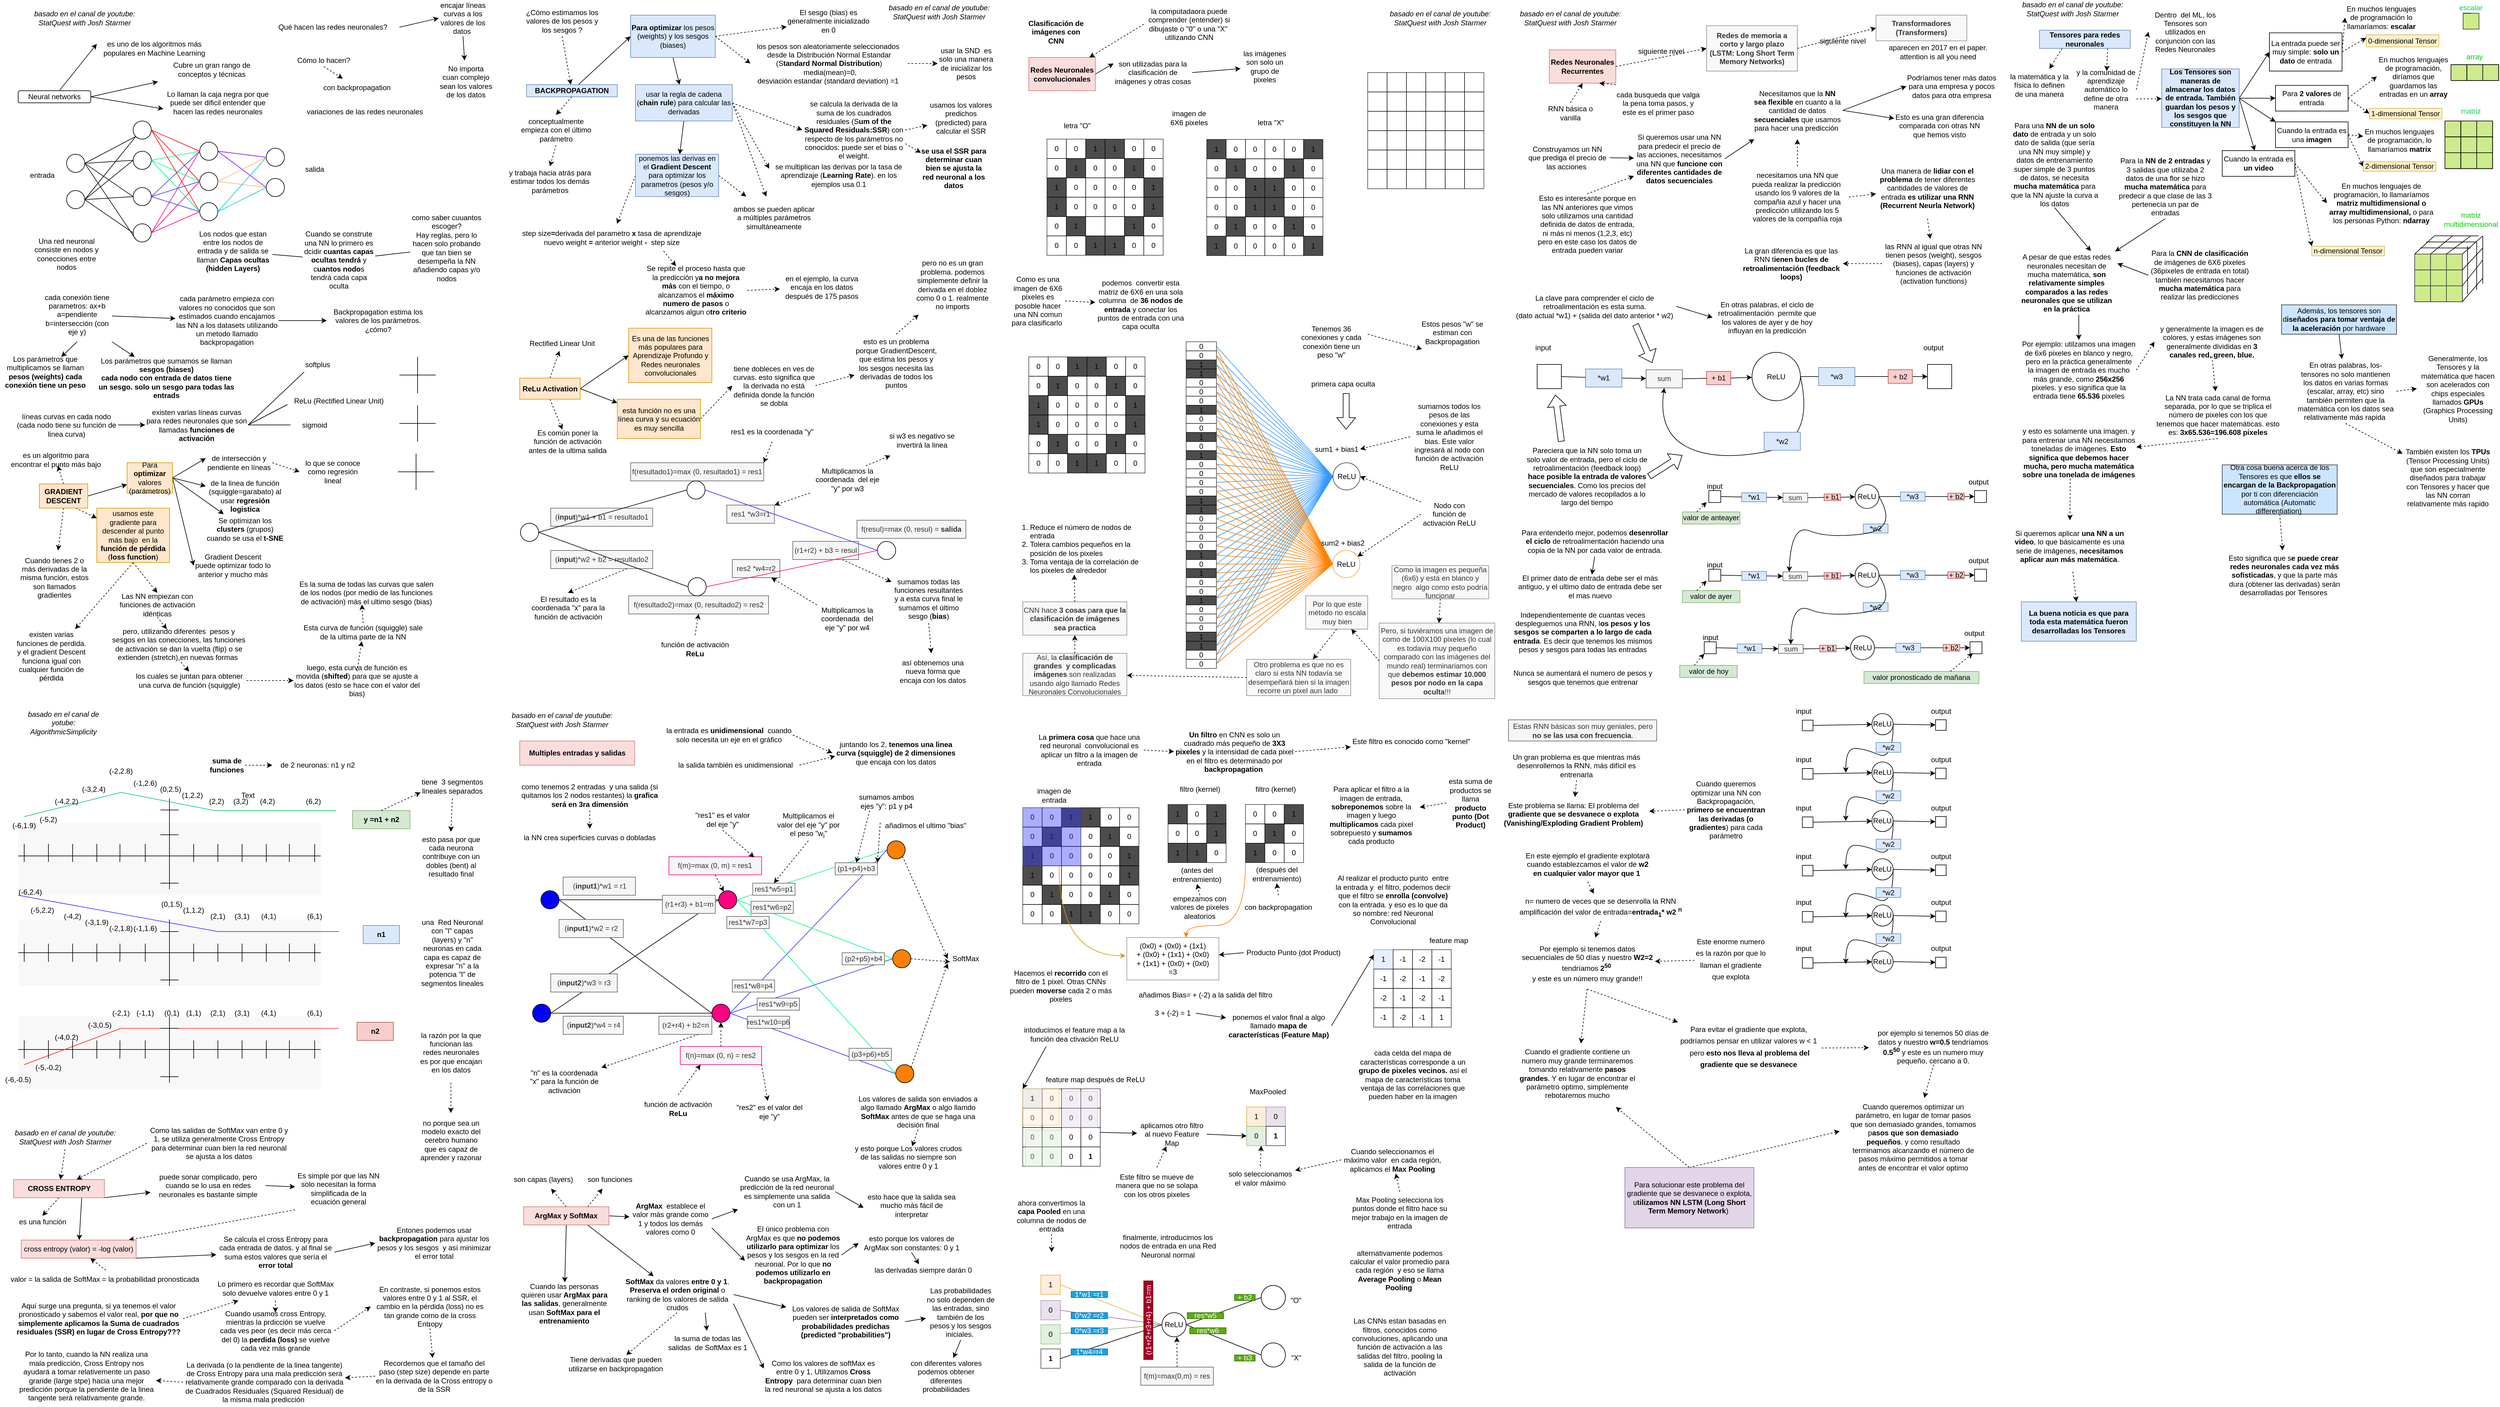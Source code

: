 <mxfile version="20.4.1" type="github">
  <diagram id="UikP9Y_JkUgZuGgkAPA2" name="Página-1">
    <mxGraphModel dx="1038" dy="571" grid="1" gridSize="10" guides="1" tooltips="1" connect="1" arrows="1" fold="1" page="1" pageScale="1" pageWidth="827" pageHeight="1169" math="0" shadow="0">
      <root>
        <mxCell id="0" />
        <mxCell id="1" parent="0" />
        <mxCell id="kI7NMbDENjyl0bNxZZE--3" value="" style="rounded=0;orthogonalLoop=1;jettySize=auto;html=1;entryX=0;entryY=0.25;entryDx=0;entryDy=0;" parent="1" source="kI7NMbDENjyl0bNxZZE--1" target="kI7NMbDENjyl0bNxZZE--4" edge="1">
          <mxGeometry relative="1" as="geometry">
            <mxPoint x="250" y="140" as="targetPoint" />
          </mxGeometry>
        </mxCell>
        <mxCell id="kI7NMbDENjyl0bNxZZE--6" style="edgeStyle=none;rounded=0;orthogonalLoop=1;jettySize=auto;html=1;exitX=1;exitY=0.5;exitDx=0;exitDy=0;" parent="1" source="kI7NMbDENjyl0bNxZZE--1" target="kI7NMbDENjyl0bNxZZE--5" edge="1">
          <mxGeometry relative="1" as="geometry" />
        </mxCell>
        <mxCell id="kI7NMbDENjyl0bNxZZE--48" style="edgeStyle=none;rounded=0;orthogonalLoop=1;jettySize=auto;html=1;exitX=1;exitY=0.5;exitDx=0;exitDy=0;entryX=0;entryY=0.75;entryDx=0;entryDy=0;strokeColor=#000000;endArrow=classic;endFill=1;" parent="1" source="kI7NMbDENjyl0bNxZZE--1" target="kI7NMbDENjyl0bNxZZE--47" edge="1">
          <mxGeometry relative="1" as="geometry" />
        </mxCell>
        <mxCell id="kI7NMbDENjyl0bNxZZE--1" value="Neural networks" style="rounded=1;whiteSpace=wrap;html=1;" parent="1" vertex="1">
          <mxGeometry x="30" y="160" width="120" height="20" as="geometry" />
        </mxCell>
        <mxCell id="kI7NMbDENjyl0bNxZZE--4" value="es uno de los algoritmos más populares en Machine Learning" style="text;html=1;strokeColor=none;fillColor=none;align=center;verticalAlign=middle;whiteSpace=wrap;rounded=0;" parent="1" vertex="1">
          <mxGeometry x="160" y="75" width="190" height="30" as="geometry" />
        </mxCell>
        <mxCell id="kI7NMbDENjyl0bNxZZE--5" value="Cubre un gran rango de conceptos y técnicas" style="text;html=1;strokeColor=none;fillColor=none;align=center;verticalAlign=middle;whiteSpace=wrap;rounded=0;" parent="1" vertex="1">
          <mxGeometry x="260" y="105" width="180" height="40" as="geometry" />
        </mxCell>
        <mxCell id="kI7NMbDENjyl0bNxZZE--46" value="" style="group" parent="1" vertex="1" connectable="0">
          <mxGeometry x="40" y="210" width="510" height="200" as="geometry" />
        </mxCell>
        <mxCell id="kI7NMbDENjyl0bNxZZE--7" value="" style="ellipse;whiteSpace=wrap;html=1;aspect=fixed;" parent="kI7NMbDENjyl0bNxZZE--46" vertex="1">
          <mxGeometry x="70" y="55" width="30" height="30" as="geometry" />
        </mxCell>
        <mxCell id="kI7NMbDENjyl0bNxZZE--8" value="" style="ellipse;whiteSpace=wrap;html=1;aspect=fixed;" parent="kI7NMbDENjyl0bNxZZE--46" vertex="1">
          <mxGeometry x="70" y="115" width="30" height="30" as="geometry" />
        </mxCell>
        <mxCell id="kI7NMbDENjyl0bNxZZE--9" value="" style="ellipse;whiteSpace=wrap;html=1;aspect=fixed;" parent="kI7NMbDENjyl0bNxZZE--46" vertex="1">
          <mxGeometry x="180" width="30" height="30" as="geometry" />
        </mxCell>
        <mxCell id="kI7NMbDENjyl0bNxZZE--21" style="edgeStyle=none;rounded=0;orthogonalLoop=1;jettySize=auto;html=1;exitX=1;exitY=0.5;exitDx=0;exitDy=0;entryX=0;entryY=1;entryDx=0;entryDy=0;endArrow=none;endFill=0;" parent="kI7NMbDENjyl0bNxZZE--46" source="kI7NMbDENjyl0bNxZZE--7" target="kI7NMbDENjyl0bNxZZE--9" edge="1">
          <mxGeometry relative="1" as="geometry" />
        </mxCell>
        <mxCell id="kI7NMbDENjyl0bNxZZE--22" style="edgeStyle=none;rounded=0;orthogonalLoop=1;jettySize=auto;html=1;exitX=1;exitY=0.5;exitDx=0;exitDy=0;entryX=0;entryY=1;entryDx=0;entryDy=0;endArrow=none;endFill=0;" parent="kI7NMbDENjyl0bNxZZE--46" source="kI7NMbDENjyl0bNxZZE--8" target="kI7NMbDENjyl0bNxZZE--9" edge="1">
          <mxGeometry relative="1" as="geometry" />
        </mxCell>
        <mxCell id="kI7NMbDENjyl0bNxZZE--10" value="" style="ellipse;whiteSpace=wrap;html=1;aspect=fixed;" parent="kI7NMbDENjyl0bNxZZE--46" vertex="1">
          <mxGeometry x="180" y="50" width="30" height="30" as="geometry" />
        </mxCell>
        <mxCell id="kI7NMbDENjyl0bNxZZE--20" style="edgeStyle=none;rounded=0;orthogonalLoop=1;jettySize=auto;html=1;exitX=1;exitY=0.5;exitDx=0;exitDy=0;entryX=0;entryY=0.5;entryDx=0;entryDy=0;endArrow=none;endFill=0;" parent="kI7NMbDENjyl0bNxZZE--46" source="kI7NMbDENjyl0bNxZZE--7" target="kI7NMbDENjyl0bNxZZE--10" edge="1">
          <mxGeometry relative="1" as="geometry" />
        </mxCell>
        <mxCell id="kI7NMbDENjyl0bNxZZE--23" style="edgeStyle=none;rounded=0;orthogonalLoop=1;jettySize=auto;html=1;exitX=1;exitY=0.5;exitDx=0;exitDy=0;entryX=0;entryY=0.5;entryDx=0;entryDy=0;endArrow=none;endFill=0;" parent="kI7NMbDENjyl0bNxZZE--46" source="kI7NMbDENjyl0bNxZZE--8" target="kI7NMbDENjyl0bNxZZE--10" edge="1">
          <mxGeometry relative="1" as="geometry" />
        </mxCell>
        <mxCell id="kI7NMbDENjyl0bNxZZE--11" value="" style="ellipse;whiteSpace=wrap;html=1;aspect=fixed;" parent="kI7NMbDENjyl0bNxZZE--46" vertex="1">
          <mxGeometry x="180" y="110" width="30" height="30" as="geometry" />
        </mxCell>
        <mxCell id="kI7NMbDENjyl0bNxZZE--19" style="edgeStyle=none;rounded=0;orthogonalLoop=1;jettySize=auto;html=1;exitX=1;exitY=0.5;exitDx=0;exitDy=0;entryX=0;entryY=0.5;entryDx=0;entryDy=0;endArrow=none;endFill=0;" parent="kI7NMbDENjyl0bNxZZE--46" source="kI7NMbDENjyl0bNxZZE--7" target="kI7NMbDENjyl0bNxZZE--11" edge="1">
          <mxGeometry relative="1" as="geometry" />
        </mxCell>
        <mxCell id="kI7NMbDENjyl0bNxZZE--24" style="edgeStyle=none;rounded=0;orthogonalLoop=1;jettySize=auto;html=1;exitX=1;exitY=0.5;exitDx=0;exitDy=0;entryX=0;entryY=0.5;entryDx=0;entryDy=0;endArrow=none;endFill=0;" parent="kI7NMbDENjyl0bNxZZE--46" source="kI7NMbDENjyl0bNxZZE--8" target="kI7NMbDENjyl0bNxZZE--11" edge="1">
          <mxGeometry relative="1" as="geometry" />
        </mxCell>
        <mxCell id="kI7NMbDENjyl0bNxZZE--12" value="" style="ellipse;whiteSpace=wrap;html=1;aspect=fixed;" parent="kI7NMbDENjyl0bNxZZE--46" vertex="1">
          <mxGeometry x="180" y="170" width="30" height="30" as="geometry" />
        </mxCell>
        <mxCell id="kI7NMbDENjyl0bNxZZE--18" style="edgeStyle=none;rounded=0;orthogonalLoop=1;jettySize=auto;html=1;exitX=1;exitY=0.5;exitDx=0;exitDy=0;entryX=0;entryY=1;entryDx=0;entryDy=0;endArrow=none;endFill=0;" parent="kI7NMbDENjyl0bNxZZE--46" source="kI7NMbDENjyl0bNxZZE--7" target="kI7NMbDENjyl0bNxZZE--12" edge="1">
          <mxGeometry relative="1" as="geometry" />
        </mxCell>
        <mxCell id="kI7NMbDENjyl0bNxZZE--25" style="edgeStyle=none;rounded=0;orthogonalLoop=1;jettySize=auto;html=1;exitX=1;exitY=0.5;exitDx=0;exitDy=0;entryX=0;entryY=0.5;entryDx=0;entryDy=0;endArrow=none;endFill=0;" parent="kI7NMbDENjyl0bNxZZE--46" source="kI7NMbDENjyl0bNxZZE--8" target="kI7NMbDENjyl0bNxZZE--12" edge="1">
          <mxGeometry relative="1" as="geometry" />
        </mxCell>
        <mxCell id="kI7NMbDENjyl0bNxZZE--13" value="" style="ellipse;whiteSpace=wrap;html=1;aspect=fixed;" parent="kI7NMbDENjyl0bNxZZE--46" vertex="1">
          <mxGeometry x="290" y="35" width="30" height="30" as="geometry" />
        </mxCell>
        <mxCell id="kI7NMbDENjyl0bNxZZE--37" style="edgeStyle=none;rounded=0;orthogonalLoop=1;jettySize=auto;html=1;exitX=1;exitY=0.5;exitDx=0;exitDy=0;entryX=0;entryY=0.5;entryDx=0;entryDy=0;strokeColor=#FF0000;endArrow=none;endFill=0;" parent="kI7NMbDENjyl0bNxZZE--46" source="kI7NMbDENjyl0bNxZZE--9" target="kI7NMbDENjyl0bNxZZE--13" edge="1">
          <mxGeometry relative="1" as="geometry" />
        </mxCell>
        <mxCell id="kI7NMbDENjyl0bNxZZE--34" style="edgeStyle=none;rounded=0;orthogonalLoop=1;jettySize=auto;html=1;exitX=1;exitY=0.5;exitDx=0;exitDy=0;entryX=0;entryY=0.5;entryDx=0;entryDy=0;strokeColor=#00FF80;endArrow=none;endFill=0;" parent="kI7NMbDENjyl0bNxZZE--46" source="kI7NMbDENjyl0bNxZZE--10" target="kI7NMbDENjyl0bNxZZE--13" edge="1">
          <mxGeometry relative="1" as="geometry" />
        </mxCell>
        <mxCell id="kI7NMbDENjyl0bNxZZE--31" style="edgeStyle=none;rounded=0;orthogonalLoop=1;jettySize=auto;html=1;exitX=1;exitY=0.5;exitDx=0;exitDy=0;entryX=0;entryY=0.5;entryDx=0;entryDy=0;strokeColor=#3333FF;endArrow=none;endFill=0;" parent="kI7NMbDENjyl0bNxZZE--46" source="kI7NMbDENjyl0bNxZZE--11" target="kI7NMbDENjyl0bNxZZE--13" edge="1">
          <mxGeometry relative="1" as="geometry" />
        </mxCell>
        <mxCell id="kI7NMbDENjyl0bNxZZE--28" style="edgeStyle=none;rounded=0;orthogonalLoop=1;jettySize=auto;html=1;exitX=1;exitY=0.5;exitDx=0;exitDy=0;entryX=0;entryY=0.5;entryDx=0;entryDy=0;strokeColor=#FF0080;endArrow=none;endFill=0;" parent="kI7NMbDENjyl0bNxZZE--46" source="kI7NMbDENjyl0bNxZZE--12" target="kI7NMbDENjyl0bNxZZE--13" edge="1">
          <mxGeometry relative="1" as="geometry" />
        </mxCell>
        <mxCell id="kI7NMbDENjyl0bNxZZE--14" value="" style="ellipse;whiteSpace=wrap;html=1;aspect=fixed;" parent="kI7NMbDENjyl0bNxZZE--46" vertex="1">
          <mxGeometry x="290" y="85" width="30" height="30" as="geometry" />
        </mxCell>
        <mxCell id="kI7NMbDENjyl0bNxZZE--36" style="edgeStyle=none;rounded=0;orthogonalLoop=1;jettySize=auto;html=1;exitX=1;exitY=0.5;exitDx=0;exitDy=0;entryX=0;entryY=0.5;entryDx=0;entryDy=0;strokeColor=#FF0000;endArrow=none;endFill=0;" parent="kI7NMbDENjyl0bNxZZE--46" source="kI7NMbDENjyl0bNxZZE--9" target="kI7NMbDENjyl0bNxZZE--14" edge="1">
          <mxGeometry relative="1" as="geometry" />
        </mxCell>
        <mxCell id="kI7NMbDENjyl0bNxZZE--33" style="edgeStyle=none;rounded=0;orthogonalLoop=1;jettySize=auto;html=1;exitX=1;exitY=0.5;exitDx=0;exitDy=0;entryX=0;entryY=0.5;entryDx=0;entryDy=0;strokeColor=#00FF80;endArrow=none;endFill=0;" parent="kI7NMbDENjyl0bNxZZE--46" source="kI7NMbDENjyl0bNxZZE--10" target="kI7NMbDENjyl0bNxZZE--14" edge="1">
          <mxGeometry relative="1" as="geometry" />
        </mxCell>
        <mxCell id="kI7NMbDENjyl0bNxZZE--30" style="edgeStyle=none;rounded=0;orthogonalLoop=1;jettySize=auto;html=1;exitX=1;exitY=0.5;exitDx=0;exitDy=0;entryX=0;entryY=0.5;entryDx=0;entryDy=0;strokeColor=#3333FF;endArrow=none;endFill=0;" parent="kI7NMbDENjyl0bNxZZE--46" source="kI7NMbDENjyl0bNxZZE--11" target="kI7NMbDENjyl0bNxZZE--14" edge="1">
          <mxGeometry relative="1" as="geometry" />
        </mxCell>
        <mxCell id="kI7NMbDENjyl0bNxZZE--27" style="edgeStyle=none;rounded=0;orthogonalLoop=1;jettySize=auto;html=1;exitX=1;exitY=0.5;exitDx=0;exitDy=0;entryX=0;entryY=0.5;entryDx=0;entryDy=0;strokeColor=#FF0080;endArrow=none;endFill=0;" parent="kI7NMbDENjyl0bNxZZE--46" source="kI7NMbDENjyl0bNxZZE--12" target="kI7NMbDENjyl0bNxZZE--14" edge="1">
          <mxGeometry relative="1" as="geometry" />
        </mxCell>
        <mxCell id="kI7NMbDENjyl0bNxZZE--15" value="" style="ellipse;whiteSpace=wrap;html=1;aspect=fixed;" parent="kI7NMbDENjyl0bNxZZE--46" vertex="1">
          <mxGeometry x="290" y="135" width="30" height="30" as="geometry" />
        </mxCell>
        <mxCell id="kI7NMbDENjyl0bNxZZE--35" style="edgeStyle=none;rounded=0;orthogonalLoop=1;jettySize=auto;html=1;exitX=1;exitY=0.5;exitDx=0;exitDy=0;entryX=0;entryY=0.5;entryDx=0;entryDy=0;strokeColor=#FF0000;endArrow=none;endFill=0;" parent="kI7NMbDENjyl0bNxZZE--46" source="kI7NMbDENjyl0bNxZZE--9" target="kI7NMbDENjyl0bNxZZE--15" edge="1">
          <mxGeometry relative="1" as="geometry" />
        </mxCell>
        <mxCell id="kI7NMbDENjyl0bNxZZE--32" style="edgeStyle=none;rounded=0;orthogonalLoop=1;jettySize=auto;html=1;exitX=1;exitY=0.5;exitDx=0;exitDy=0;entryX=0;entryY=0.5;entryDx=0;entryDy=0;strokeColor=#00FF80;endArrow=none;endFill=0;" parent="kI7NMbDENjyl0bNxZZE--46" source="kI7NMbDENjyl0bNxZZE--10" target="kI7NMbDENjyl0bNxZZE--15" edge="1">
          <mxGeometry relative="1" as="geometry" />
        </mxCell>
        <mxCell id="kI7NMbDENjyl0bNxZZE--29" style="edgeStyle=none;rounded=0;orthogonalLoop=1;jettySize=auto;html=1;exitX=1;exitY=0.5;exitDx=0;exitDy=0;entryX=0;entryY=0.5;entryDx=0;entryDy=0;strokeColor=#3333FF;endArrow=none;endFill=0;" parent="kI7NMbDENjyl0bNxZZE--46" source="kI7NMbDENjyl0bNxZZE--11" target="kI7NMbDENjyl0bNxZZE--15" edge="1">
          <mxGeometry relative="1" as="geometry" />
        </mxCell>
        <mxCell id="kI7NMbDENjyl0bNxZZE--26" style="edgeStyle=none;rounded=0;orthogonalLoop=1;jettySize=auto;html=1;exitX=1;exitY=0.5;exitDx=0;exitDy=0;entryX=0;entryY=0.5;entryDx=0;entryDy=0;endArrow=none;endFill=0;strokeColor=#FF0080;" parent="kI7NMbDENjyl0bNxZZE--46" source="kI7NMbDENjyl0bNxZZE--12" target="kI7NMbDENjyl0bNxZZE--15" edge="1">
          <mxGeometry relative="1" as="geometry" />
        </mxCell>
        <mxCell id="kI7NMbDENjyl0bNxZZE--16" value="" style="ellipse;whiteSpace=wrap;html=1;aspect=fixed;" parent="kI7NMbDENjyl0bNxZZE--46" vertex="1">
          <mxGeometry x="400" y="95" width="30" height="30" as="geometry" />
        </mxCell>
        <mxCell id="kI7NMbDENjyl0bNxZZE--42" style="edgeStyle=none;rounded=0;orthogonalLoop=1;jettySize=auto;html=1;exitX=1;exitY=0.5;exitDx=0;exitDy=0;entryX=0;entryY=0.5;entryDx=0;entryDy=0;strokeColor=#7F00FF;endArrow=none;endFill=0;" parent="kI7NMbDENjyl0bNxZZE--46" source="kI7NMbDENjyl0bNxZZE--13" target="kI7NMbDENjyl0bNxZZE--16" edge="1">
          <mxGeometry relative="1" as="geometry" />
        </mxCell>
        <mxCell id="kI7NMbDENjyl0bNxZZE--40" style="edgeStyle=none;rounded=0;orthogonalLoop=1;jettySize=auto;html=1;exitX=1;exitY=0.5;exitDx=0;exitDy=0;entryX=0;entryY=0.5;entryDx=0;entryDy=0;strokeColor=#FFB366;endArrow=none;endFill=0;" parent="kI7NMbDENjyl0bNxZZE--46" source="kI7NMbDENjyl0bNxZZE--14" target="kI7NMbDENjyl0bNxZZE--16" edge="1">
          <mxGeometry relative="1" as="geometry" />
        </mxCell>
        <mxCell id="kI7NMbDENjyl0bNxZZE--38" style="edgeStyle=none;rounded=0;orthogonalLoop=1;jettySize=auto;html=1;exitX=1;exitY=0.5;exitDx=0;exitDy=0;entryX=0;entryY=0.5;entryDx=0;entryDy=0;strokeColor=#00CCCC;endArrow=none;endFill=0;" parent="kI7NMbDENjyl0bNxZZE--46" source="kI7NMbDENjyl0bNxZZE--15" target="kI7NMbDENjyl0bNxZZE--16" edge="1">
          <mxGeometry relative="1" as="geometry" />
        </mxCell>
        <mxCell id="kI7NMbDENjyl0bNxZZE--17" value="" style="ellipse;whiteSpace=wrap;html=1;aspect=fixed;" parent="kI7NMbDENjyl0bNxZZE--46" vertex="1">
          <mxGeometry x="400" y="45" width="30" height="30" as="geometry" />
        </mxCell>
        <mxCell id="kI7NMbDENjyl0bNxZZE--43" style="edgeStyle=none;rounded=0;orthogonalLoop=1;jettySize=auto;html=1;exitX=1;exitY=0.5;exitDx=0;exitDy=0;entryX=0;entryY=0.5;entryDx=0;entryDy=0;strokeColor=#7F00FF;endArrow=none;endFill=0;" parent="kI7NMbDENjyl0bNxZZE--46" source="kI7NMbDENjyl0bNxZZE--13" target="kI7NMbDENjyl0bNxZZE--17" edge="1">
          <mxGeometry relative="1" as="geometry" />
        </mxCell>
        <mxCell id="kI7NMbDENjyl0bNxZZE--41" style="edgeStyle=none;rounded=0;orthogonalLoop=1;jettySize=auto;html=1;exitX=1;exitY=0.5;exitDx=0;exitDy=0;entryX=0;entryY=0.5;entryDx=0;entryDy=0;strokeColor=#FFB366;endArrow=none;endFill=0;" parent="kI7NMbDENjyl0bNxZZE--46" source="kI7NMbDENjyl0bNxZZE--14" target="kI7NMbDENjyl0bNxZZE--17" edge="1">
          <mxGeometry relative="1" as="geometry" />
        </mxCell>
        <mxCell id="kI7NMbDENjyl0bNxZZE--39" style="edgeStyle=none;rounded=0;orthogonalLoop=1;jettySize=auto;html=1;exitX=1;exitY=0.5;exitDx=0;exitDy=0;entryX=0;entryY=0.5;entryDx=0;entryDy=0;strokeColor=#00CCCC;endArrow=none;endFill=0;" parent="kI7NMbDENjyl0bNxZZE--46" source="kI7NMbDENjyl0bNxZZE--15" target="kI7NMbDENjyl0bNxZZE--17" edge="1">
          <mxGeometry relative="1" as="geometry" />
        </mxCell>
        <mxCell id="kI7NMbDENjyl0bNxZZE--44" value="entrada" style="text;html=1;strokeColor=none;fillColor=none;align=center;verticalAlign=middle;whiteSpace=wrap;rounded=0;" parent="kI7NMbDENjyl0bNxZZE--46" vertex="1">
          <mxGeometry y="75" width="60" height="30" as="geometry" />
        </mxCell>
        <mxCell id="kI7NMbDENjyl0bNxZZE--45" value="salida" style="text;html=1;strokeColor=none;fillColor=none;align=center;verticalAlign=middle;whiteSpace=wrap;rounded=0;" parent="kI7NMbDENjyl0bNxZZE--46" vertex="1">
          <mxGeometry x="450" y="65" width="60" height="30" as="geometry" />
        </mxCell>
        <mxCell id="kI7NMbDENjyl0bNxZZE--47" value="Lo llaman la caja negra por que puede ser dificil entender que hacen las redes neuronales" style="text;html=1;strokeColor=none;fillColor=none;align=center;verticalAlign=middle;whiteSpace=wrap;rounded=0;" parent="1" vertex="1">
          <mxGeometry x="270" y="160" width="180" height="40" as="geometry" />
        </mxCell>
        <mxCell id="kI7NMbDENjyl0bNxZZE--92" style="edgeStyle=none;rounded=0;orthogonalLoop=1;jettySize=auto;html=1;exitX=1;exitY=0.5;exitDx=0;exitDy=0;entryX=0;entryY=0.5;entryDx=0;entryDy=0;strokeColor=#000000;endArrow=classic;endFill=1;" parent="1" source="kI7NMbDENjyl0bNxZZE--49" target="kI7NMbDENjyl0bNxZZE--86" edge="1">
          <mxGeometry relative="1" as="geometry" />
        </mxCell>
        <mxCell id="kI7NMbDENjyl0bNxZZE--49" value="Qué hacen las redes neuronales?" style="text;html=1;strokeColor=none;fillColor=none;align=center;verticalAlign=middle;whiteSpace=wrap;rounded=0;" parent="1" vertex="1">
          <mxGeometry x="440" y="40" width="220" height="30" as="geometry" />
        </mxCell>
        <mxCell id="kI7NMbDENjyl0bNxZZE--120" style="edgeStyle=none;rounded=0;orthogonalLoop=1;jettySize=auto;html=1;exitX=0.5;exitY=1;exitDx=0;exitDy=0;dashed=1;strokeColor=#000000;endArrow=classic;endFill=1;" parent="1" source="kI7NMbDENjyl0bNxZZE--50" target="kI7NMbDENjyl0bNxZZE--51" edge="1">
          <mxGeometry relative="1" as="geometry" />
        </mxCell>
        <mxCell id="kI7NMbDENjyl0bNxZZE--50" value="Cómo lo hacen?" style="text;html=1;strokeColor=none;fillColor=none;align=center;verticalAlign=middle;whiteSpace=wrap;rounded=0;" parent="1" vertex="1">
          <mxGeometry x="450" y="100" width="170" height="20" as="geometry" />
        </mxCell>
        <mxCell id="kI7NMbDENjyl0bNxZZE--51" value="con backpropagation" style="text;html=1;strokeColor=none;fillColor=none;align=center;verticalAlign=middle;whiteSpace=wrap;rounded=0;" parent="1" vertex="1">
          <mxGeometry x="480" y="140" width="220" height="30" as="geometry" />
        </mxCell>
        <mxCell id="kI7NMbDENjyl0bNxZZE--52" value="variaciones de las redes neuronales" style="text;html=1;strokeColor=none;fillColor=none;align=center;verticalAlign=middle;whiteSpace=wrap;rounded=0;" parent="1" vertex="1">
          <mxGeometry x="492.5" y="180" width="220" height="30" as="geometry" />
        </mxCell>
        <mxCell id="kI7NMbDENjyl0bNxZZE--53" value="Una red neuronal consiste en nodos y conecciones entre nodos" style="text;html=1;strokeColor=none;fillColor=none;align=center;verticalAlign=middle;whiteSpace=wrap;rounded=0;" parent="1" vertex="1">
          <mxGeometry x="50" y="400" width="120" height="60" as="geometry" />
        </mxCell>
        <mxCell id="kI7NMbDENjyl0bNxZZE--56" value="" style="edgeStyle=none;rounded=0;orthogonalLoop=1;jettySize=auto;html=1;strokeColor=#000000;endArrow=classic;endFill=1;" parent="1" source="kI7NMbDENjyl0bNxZZE--54" target="kI7NMbDENjyl0bNxZZE--55" edge="1">
          <mxGeometry relative="1" as="geometry" />
        </mxCell>
        <mxCell id="kI7NMbDENjyl0bNxZZE--90" style="edgeStyle=none;rounded=0;orthogonalLoop=1;jettySize=auto;html=1;exitX=0.5;exitY=1;exitDx=0;exitDy=0;strokeColor=#000000;endArrow=classic;endFill=1;" parent="1" source="kI7NMbDENjyl0bNxZZE--54" target="kI7NMbDENjyl0bNxZZE--87" edge="1">
          <mxGeometry relative="1" as="geometry" />
        </mxCell>
        <mxCell id="kI7NMbDENjyl0bNxZZE--91" style="edgeStyle=none;rounded=0;orthogonalLoop=1;jettySize=auto;html=1;exitX=1;exitY=1;exitDx=0;exitDy=0;strokeColor=#000000;endArrow=classic;endFill=1;" parent="1" source="kI7NMbDENjyl0bNxZZE--54" target="kI7NMbDENjyl0bNxZZE--89" edge="1">
          <mxGeometry relative="1" as="geometry" />
        </mxCell>
        <mxCell id="kI7NMbDENjyl0bNxZZE--54" value="cada conexión tiene parametros: ax+b&lt;br&gt;a=pendiente&lt;br&gt;b=intersección (con eje y)" style="text;html=1;strokeColor=none;fillColor=none;align=center;verticalAlign=middle;whiteSpace=wrap;rounded=0;" parent="1" vertex="1">
          <mxGeometry x="70" y="485" width="115" height="90" as="geometry" />
        </mxCell>
        <mxCell id="kI7NMbDENjyl0bNxZZE--58" value="" style="edgeStyle=none;rounded=0;orthogonalLoop=1;jettySize=auto;html=1;strokeColor=#000000;endArrow=classic;endFill=1;" parent="1" source="kI7NMbDENjyl0bNxZZE--55" target="kI7NMbDENjyl0bNxZZE--57" edge="1">
          <mxGeometry relative="1" as="geometry" />
        </mxCell>
        <mxCell id="kI7NMbDENjyl0bNxZZE--55" value="cada parámetro empieza con valores no conocidos que son estimados cuando encajamos las NN a los datasets utilizando un metodo llamado backpropagation" style="text;html=1;strokeColor=none;fillColor=none;align=center;verticalAlign=middle;whiteSpace=wrap;rounded=0;" parent="1" vertex="1">
          <mxGeometry x="290" y="495" width="170" height="90" as="geometry" />
        </mxCell>
        <mxCell id="kI7NMbDENjyl0bNxZZE--57" value="Backpropagation estima los valores de los parámetros. ¿cómo?" style="text;html=1;strokeColor=none;fillColor=none;align=center;verticalAlign=middle;whiteSpace=wrap;rounded=0;" parent="1" vertex="1">
          <mxGeometry x="540" y="495" width="170" height="90" as="geometry" />
        </mxCell>
        <mxCell id="kI7NMbDENjyl0bNxZZE--61" value="" style="edgeStyle=none;rounded=0;orthogonalLoop=1;jettySize=auto;html=1;strokeColor=#000000;endArrow=classic;endFill=1;" parent="1" source="kI7NMbDENjyl0bNxZZE--59" target="kI7NMbDENjyl0bNxZZE--60" edge="1">
          <mxGeometry relative="1" as="geometry" />
        </mxCell>
        <mxCell id="kI7NMbDENjyl0bNxZZE--59" value="líneas curvas en cada nodo&lt;br&gt;(cada nodo tiene su función de linea curva)" style="text;html=1;strokeColor=none;fillColor=none;align=center;verticalAlign=middle;whiteSpace=wrap;rounded=0;" parent="1" vertex="1">
          <mxGeometry x="25" y="685" width="170" height="55" as="geometry" />
        </mxCell>
        <mxCell id="kI7NMbDENjyl0bNxZZE--76" style="edgeStyle=none;rounded=0;orthogonalLoop=1;jettySize=auto;html=1;exitX=1;exitY=0.5;exitDx=0;exitDy=0;entryX=0.25;entryY=1;entryDx=0;entryDy=0;strokeColor=#000000;endArrow=none;endFill=0;" parent="1" source="kI7NMbDENjyl0bNxZZE--60" target="kI7NMbDENjyl0bNxZZE--63" edge="1">
          <mxGeometry relative="1" as="geometry" />
        </mxCell>
        <mxCell id="kI7NMbDENjyl0bNxZZE--77" style="edgeStyle=none;rounded=0;orthogonalLoop=1;jettySize=auto;html=1;exitX=1;exitY=0.5;exitDx=0;exitDy=0;entryX=0;entryY=0.75;entryDx=0;entryDy=0;strokeColor=#000000;endArrow=none;endFill=0;" parent="1" source="kI7NMbDENjyl0bNxZZE--60" target="kI7NMbDENjyl0bNxZZE--64" edge="1">
          <mxGeometry relative="1" as="geometry" />
        </mxCell>
        <mxCell id="kI7NMbDENjyl0bNxZZE--78" style="edgeStyle=none;rounded=0;orthogonalLoop=1;jettySize=auto;html=1;exitX=1;exitY=0.5;exitDx=0;exitDy=0;strokeColor=#000000;endArrow=none;endFill=0;" parent="1" source="kI7NMbDENjyl0bNxZZE--60" target="kI7NMbDENjyl0bNxZZE--65" edge="1">
          <mxGeometry relative="1" as="geometry" />
        </mxCell>
        <mxCell id="kI7NMbDENjyl0bNxZZE--60" value="existen varias líneas curvas para redes neuronales que son llamadas &lt;b&gt;funciones de activación&lt;/b&gt;" style="text;html=1;strokeColor=none;fillColor=none;align=center;verticalAlign=middle;whiteSpace=wrap;rounded=0;" parent="1" vertex="1">
          <mxGeometry x="240" y="685" width="170" height="55" as="geometry" />
        </mxCell>
        <mxCell id="kI7NMbDENjyl0bNxZZE--63" value="softplus" style="text;html=1;strokeColor=none;fillColor=none;align=center;verticalAlign=middle;whiteSpace=wrap;rounded=0;" parent="1" vertex="1">
          <mxGeometry x="480" y="600" width="90" height="25" as="geometry" />
        </mxCell>
        <mxCell id="kI7NMbDENjyl0bNxZZE--64" value="ReLu (Rectified Linear Unit)" style="text;html=1;strokeColor=none;fillColor=none;align=center;verticalAlign=middle;whiteSpace=wrap;rounded=0;" parent="1" vertex="1">
          <mxGeometry x="475" y="660" width="170" height="25" as="geometry" />
        </mxCell>
        <mxCell id="kI7NMbDENjyl0bNxZZE--65" value="sigmoid" style="text;html=1;strokeColor=none;fillColor=none;align=center;verticalAlign=middle;whiteSpace=wrap;rounded=0;" parent="1" vertex="1">
          <mxGeometry x="480" y="700" width="80" height="25" as="geometry" />
        </mxCell>
        <mxCell id="kI7NMbDENjyl0bNxZZE--69" value="" style="group" parent="1" vertex="1" connectable="0">
          <mxGeometry x="660" y="600" width="60" height="60" as="geometry" />
        </mxCell>
        <mxCell id="kI7NMbDENjyl0bNxZZE--66" value="" style="endArrow=none;html=1;rounded=0;strokeColor=#000000;" parent="kI7NMbDENjyl0bNxZZE--69" edge="1">
          <mxGeometry width="50" height="50" relative="1" as="geometry">
            <mxPoint x="30" y="60" as="sourcePoint" />
            <mxPoint x="30" as="targetPoint" />
          </mxGeometry>
        </mxCell>
        <mxCell id="kI7NMbDENjyl0bNxZZE--67" value="" style="endArrow=none;html=1;rounded=0;strokeColor=#000000;" parent="kI7NMbDENjyl0bNxZZE--69" edge="1">
          <mxGeometry width="50" height="50" relative="1" as="geometry">
            <mxPoint y="30" as="sourcePoint" />
            <mxPoint x="60" y="30" as="targetPoint" />
          </mxGeometry>
        </mxCell>
        <mxCell id="kI7NMbDENjyl0bNxZZE--70" value="" style="group" parent="1" vertex="1" connectable="0">
          <mxGeometry x="660" y="680" width="60" height="60" as="geometry" />
        </mxCell>
        <mxCell id="kI7NMbDENjyl0bNxZZE--71" value="" style="endArrow=none;html=1;rounded=0;strokeColor=#000000;" parent="kI7NMbDENjyl0bNxZZE--70" edge="1">
          <mxGeometry width="50" height="50" relative="1" as="geometry">
            <mxPoint x="30" y="60" as="sourcePoint" />
            <mxPoint x="30" as="targetPoint" />
          </mxGeometry>
        </mxCell>
        <mxCell id="kI7NMbDENjyl0bNxZZE--72" value="" style="endArrow=none;html=1;rounded=0;strokeColor=#000000;" parent="kI7NMbDENjyl0bNxZZE--70" edge="1">
          <mxGeometry width="50" height="50" relative="1" as="geometry">
            <mxPoint y="30" as="sourcePoint" />
            <mxPoint x="60" y="30" as="targetPoint" />
          </mxGeometry>
        </mxCell>
        <mxCell id="kI7NMbDENjyl0bNxZZE--73" value="" style="group" parent="1" vertex="1" connectable="0">
          <mxGeometry x="657.5" y="760" width="60" height="60" as="geometry" />
        </mxCell>
        <mxCell id="kI7NMbDENjyl0bNxZZE--74" value="" style="endArrow=none;html=1;rounded=0;strokeColor=#000000;" parent="kI7NMbDENjyl0bNxZZE--73" edge="1">
          <mxGeometry width="50" height="50" relative="1" as="geometry">
            <mxPoint x="30" y="60" as="sourcePoint" />
            <mxPoint x="30" as="targetPoint" />
          </mxGeometry>
        </mxCell>
        <mxCell id="kI7NMbDENjyl0bNxZZE--75" value="" style="endArrow=none;html=1;rounded=0;strokeColor=#000000;" parent="kI7NMbDENjyl0bNxZZE--73" edge="1">
          <mxGeometry width="50" height="50" relative="1" as="geometry">
            <mxPoint y="30" as="sourcePoint" />
            <mxPoint x="60" y="30" as="targetPoint" />
          </mxGeometry>
        </mxCell>
        <mxCell id="kI7NMbDENjyl0bNxZZE--81" value="" style="edgeStyle=none;rounded=0;orthogonalLoop=1;jettySize=auto;html=1;strokeColor=#000000;endArrow=none;endFill=0;" parent="1" source="kI7NMbDENjyl0bNxZZE--79" target="kI7NMbDENjyl0bNxZZE--80" edge="1">
          <mxGeometry relative="1" as="geometry" />
        </mxCell>
        <mxCell id="kI7NMbDENjyl0bNxZZE--79" value="Los nodos que estan entre los nodos de entrada y de salida se llaman &lt;b&gt;Capas ocultas (hidden Layers)&lt;/b&gt;" style="text;html=1;strokeColor=none;fillColor=none;align=center;verticalAlign=middle;whiteSpace=wrap;rounded=0;" parent="1" vertex="1">
          <mxGeometry x="320" y="390" width="130" height="70" as="geometry" />
        </mxCell>
        <mxCell id="kI7NMbDENjyl0bNxZZE--83" value="" style="edgeStyle=none;rounded=0;orthogonalLoop=1;jettySize=auto;html=1;strokeColor=#000000;endArrow=none;endFill=0;" parent="1" source="kI7NMbDENjyl0bNxZZE--80" target="kI7NMbDENjyl0bNxZZE--82" edge="1">
          <mxGeometry relative="1" as="geometry" />
        </mxCell>
        <mxCell id="kI7NMbDENjyl0bNxZZE--80" value="Cuando se construte una NN lo primero es dcidir &lt;b&gt;cuantas capas ocultas tendrá&lt;/b&gt; y c&lt;b&gt;uantos nodo&lt;/b&gt;s tendrá cada capa oculta" style="text;html=1;strokeColor=none;fillColor=none;align=center;verticalAlign=middle;whiteSpace=wrap;rounded=0;" parent="1" vertex="1">
          <mxGeometry x="500" y="400" width="120" height="80" as="geometry" />
        </mxCell>
        <mxCell id="kI7NMbDENjyl0bNxZZE--82" value="como saber cuuantos escoger?&lt;br&gt;Hay reglas, pero lo hacen solo probando que tan bien se desempeña la NN añadiendo capas y/o nodos" style="text;html=1;strokeColor=none;fillColor=none;align=center;verticalAlign=middle;whiteSpace=wrap;rounded=0;" parent="1" vertex="1">
          <mxGeometry x="677.5" y="360" width="120" height="120" as="geometry" />
        </mxCell>
        <mxCell id="kI7NMbDENjyl0bNxZZE--94" style="edgeStyle=none;rounded=0;orthogonalLoop=1;jettySize=auto;html=1;exitX=0.5;exitY=1;exitDx=0;exitDy=0;strokeColor=#000000;endArrow=classic;endFill=1;" parent="1" source="kI7NMbDENjyl0bNxZZE--86" target="kI7NMbDENjyl0bNxZZE--93" edge="1">
          <mxGeometry relative="1" as="geometry" />
        </mxCell>
        <mxCell id="kI7NMbDENjyl0bNxZZE--86" value="encajar líneas curvas a los valores de los datos&amp;nbsp;" style="text;html=1;strokeColor=none;fillColor=none;align=center;verticalAlign=middle;whiteSpace=wrap;rounded=0;" parent="1" vertex="1">
          <mxGeometry x="725" y="10" width="80" height="60" as="geometry" />
        </mxCell>
        <mxCell id="kI7NMbDENjyl0bNxZZE--87" value="Los parámetros que multiplicamos se llaman &lt;b&gt;pesos (weights) cada conexión tiene un peso&lt;/b&gt;" style="text;html=1;strokeColor=none;fillColor=none;align=center;verticalAlign=middle;whiteSpace=wrap;rounded=0;" parent="1" vertex="1">
          <mxGeometry y="600" width="150" height="50" as="geometry" />
        </mxCell>
        <mxCell id="kI7NMbDENjyl0bNxZZE--89" value="Los parámetros que sumamos se llaman &lt;b&gt;sesgos (biases)&lt;br&gt;cada nodo con entrada de datos tiene un sesgo. solo un sesgo para todas las entrads&lt;br&gt;&lt;/b&gt;" style="text;html=1;strokeColor=none;fillColor=none;align=center;verticalAlign=middle;whiteSpace=wrap;rounded=0;" parent="1" vertex="1">
          <mxGeometry x="160" y="600" width="230" height="70" as="geometry" />
        </mxCell>
        <mxCell id="kI7NMbDENjyl0bNxZZE--93" value="No importa cuan complejo sean los valores de los datos" style="text;html=1;strokeColor=none;fillColor=none;align=center;verticalAlign=middle;whiteSpace=wrap;rounded=0;" parent="1" vertex="1">
          <mxGeometry x="725" y="110" width="90" height="70" as="geometry" />
        </mxCell>
        <mxCell id="kI7NMbDENjyl0bNxZZE--100" style="edgeStyle=none;rounded=0;orthogonalLoop=1;jettySize=auto;html=1;exitX=1;exitY=0.5;exitDx=0;exitDy=0;strokeColor=#000000;endArrow=classic;endFill=1;" parent="1" source="kI7NMbDENjyl0bNxZZE--95" target="kI7NMbDENjyl0bNxZZE--96" edge="1">
          <mxGeometry relative="1" as="geometry" />
        </mxCell>
        <mxCell id="kI7NMbDENjyl0bNxZZE--102" style="edgeStyle=none;rounded=0;orthogonalLoop=1;jettySize=auto;html=1;exitX=0.5;exitY=1;exitDx=0;exitDy=0;strokeColor=#000000;endArrow=classic;endFill=1;dashed=1;" parent="1" source="kI7NMbDENjyl0bNxZZE--95" target="kI7NMbDENjyl0bNxZZE--101" edge="1">
          <mxGeometry relative="1" as="geometry" />
        </mxCell>
        <mxCell id="kI7NMbDENjyl0bNxZZE--104" style="edgeStyle=none;rounded=0;orthogonalLoop=1;jettySize=auto;html=1;exitX=0.75;exitY=1;exitDx=0;exitDy=0;dashed=1;strokeColor=#000000;endArrow=classic;endFill=1;" parent="1" source="kI7NMbDENjyl0bNxZZE--95" target="kI7NMbDENjyl0bNxZZE--103" edge="1">
          <mxGeometry relative="1" as="geometry" />
        </mxCell>
        <mxCell id="kI7NMbDENjyl0bNxZZE--106" style="edgeStyle=none;rounded=0;orthogonalLoop=1;jettySize=auto;html=1;exitX=0.5;exitY=0;exitDx=0;exitDy=0;dashed=1;strokeColor=#000000;endArrow=classic;endFill=1;" parent="1" source="kI7NMbDENjyl0bNxZZE--95" target="kI7NMbDENjyl0bNxZZE--105" edge="1">
          <mxGeometry relative="1" as="geometry" />
        </mxCell>
        <mxCell id="kI7NMbDENjyl0bNxZZE--95" value="&lt;b&gt;GRADIENT DESCENT&lt;/b&gt;" style="text;html=1;strokeColor=#d79b00;fillColor=#ffe6cc;align=center;verticalAlign=middle;whiteSpace=wrap;rounded=0;" parent="1" vertex="1">
          <mxGeometry x="65" y="810" width="80" height="40" as="geometry" />
        </mxCell>
        <mxCell id="kI7NMbDENjyl0bNxZZE--99" style="edgeStyle=none;rounded=0;orthogonalLoop=1;jettySize=auto;html=1;exitX=1;exitY=0.5;exitDx=0;exitDy=0;entryX=0;entryY=0.25;entryDx=0;entryDy=0;strokeColor=#000000;endArrow=classic;endFill=1;" parent="1" source="kI7NMbDENjyl0bNxZZE--96" target="kI7NMbDENjyl0bNxZZE--97" edge="1">
          <mxGeometry relative="1" as="geometry" />
        </mxCell>
        <mxCell id="kI7NMbDENjyl0bNxZZE--125" style="edgeStyle=none;rounded=0;orthogonalLoop=1;jettySize=auto;html=1;exitX=1;exitY=0.5;exitDx=0;exitDy=0;strokeColor=#000000;endArrow=classic;endFill=1;" parent="1" source="kI7NMbDENjyl0bNxZZE--96" target="kI7NMbDENjyl0bNxZZE--98" edge="1">
          <mxGeometry relative="1" as="geometry" />
        </mxCell>
        <mxCell id="kI7NMbDENjyl0bNxZZE--127" style="edgeStyle=none;rounded=0;orthogonalLoop=1;jettySize=auto;html=1;exitX=1;exitY=0.5;exitDx=0;exitDy=0;strokeColor=#000000;endArrow=classic;endFill=1;" parent="1" source="kI7NMbDENjyl0bNxZZE--96" target="kI7NMbDENjyl0bNxZZE--126" edge="1">
          <mxGeometry relative="1" as="geometry" />
        </mxCell>
        <mxCell id="kI7NMbDENjyl0bNxZZE--129" style="edgeStyle=none;rounded=0;orthogonalLoop=1;jettySize=auto;html=1;exitX=1;exitY=0.5;exitDx=0;exitDy=0;entryX=0;entryY=0.5;entryDx=0;entryDy=0;strokeColor=#000000;endArrow=classic;endFill=1;" parent="1" source="kI7NMbDENjyl0bNxZZE--96" target="kI7NMbDENjyl0bNxZZE--128" edge="1">
          <mxGeometry relative="1" as="geometry" />
        </mxCell>
        <mxCell id="kI7NMbDENjyl0bNxZZE--96" value="Para &lt;b&gt;optimizar&lt;/b&gt; valores (parámetros)" style="text;html=1;strokeColor=#d79b00;fillColor=#ffe6cc;align=center;verticalAlign=middle;whiteSpace=wrap;rounded=0;" parent="1" vertex="1">
          <mxGeometry x="210" y="775" width="75" height="50" as="geometry" />
        </mxCell>
        <mxCell id="kI7NMbDENjyl0bNxZZE--124" style="edgeStyle=none;rounded=0;orthogonalLoop=1;jettySize=auto;html=1;exitX=1;exitY=0.5;exitDx=0;exitDy=0;entryX=0;entryY=0.5;entryDx=0;entryDy=0;strokeColor=#000000;endArrow=classic;endFill=1;dashed=1;" parent="1" source="kI7NMbDENjyl0bNxZZE--97" target="kI7NMbDENjyl0bNxZZE--123" edge="1">
          <mxGeometry relative="1" as="geometry" />
        </mxCell>
        <mxCell id="kI7NMbDENjyl0bNxZZE--97" value="de intersección y pendiente en líneas" style="text;html=1;strokeColor=none;fillColor=none;align=center;verticalAlign=middle;whiteSpace=wrap;rounded=0;" parent="1" vertex="1">
          <mxGeometry x="340" y="760" width="110" height="30" as="geometry" />
        </mxCell>
        <mxCell id="kI7NMbDENjyl0bNxZZE--98" value="de la linea de función (squiggle=garabato) al usar &lt;b&gt;regresión logistica&lt;/b&gt;" style="text;html=1;strokeColor=none;fillColor=none;align=center;verticalAlign=middle;whiteSpace=wrap;rounded=0;" parent="1" vertex="1">
          <mxGeometry x="340" y="800" width="130" height="60" as="geometry" />
        </mxCell>
        <mxCell id="kI7NMbDENjyl0bNxZZE--101" value="Cuando tienes 2 o más derivadas de la misma función, estos son llamados gradientes" style="text;html=1;strokeColor=none;fillColor=none;align=center;verticalAlign=middle;whiteSpace=wrap;rounded=0;" parent="1" vertex="1">
          <mxGeometry x="30" y="920" width="120" height="90" as="geometry" />
        </mxCell>
        <mxCell id="kI7NMbDENjyl0bNxZZE--109" style="edgeStyle=none;rounded=0;orthogonalLoop=1;jettySize=auto;html=1;exitX=0.5;exitY=1;exitDx=0;exitDy=0;dashed=1;strokeColor=#000000;endArrow=classic;endFill=1;" parent="1" source="kI7NMbDENjyl0bNxZZE--103" target="kI7NMbDENjyl0bNxZZE--108" edge="1">
          <mxGeometry relative="1" as="geometry" />
        </mxCell>
        <mxCell id="kI7NMbDENjyl0bNxZZE--122" style="edgeStyle=none;rounded=0;orthogonalLoop=1;jettySize=auto;html=1;exitX=0.5;exitY=1;exitDx=0;exitDy=0;entryX=0.5;entryY=0;entryDx=0;entryDy=0;dashed=1;strokeColor=#000000;endArrow=classic;endFill=1;" parent="1" source="kI7NMbDENjyl0bNxZZE--103" target="kI7NMbDENjyl0bNxZZE--121" edge="1">
          <mxGeometry relative="1" as="geometry" />
        </mxCell>
        <mxCell id="kI7NMbDENjyl0bNxZZE--103" value="usamos este gradiente para descender al punto más bajo&amp;nbsp; en la &lt;b&gt;función de pérdida&lt;/b&gt; (&lt;b&gt;loss function&lt;/b&gt;)" style="text;html=1;strokeColor=#d79b00;fillColor=#ffe6cc;align=center;verticalAlign=middle;whiteSpace=wrap;rounded=0;" parent="1" vertex="1">
          <mxGeometry x="160" y="850" width="120" height="90" as="geometry" />
        </mxCell>
        <mxCell id="kI7NMbDENjyl0bNxZZE--105" value="es un algoritmo para encontrar el punto más bajo" style="text;html=1;strokeColor=none;fillColor=none;align=center;verticalAlign=middle;whiteSpace=wrap;rounded=0;" parent="1" vertex="1">
          <mxGeometry x="15" y="760" width="155" height="20" as="geometry" />
        </mxCell>
        <mxCell id="kI7NMbDENjyl0bNxZZE--108" value="existen varias funciones de perdida. y el gradient Descent funciona igual con cualquier función de pérdida" style="text;html=1;strokeColor=none;fillColor=none;align=center;verticalAlign=middle;whiteSpace=wrap;rounded=0;" parent="1" vertex="1">
          <mxGeometry x="25" y="1050" width="120" height="90" as="geometry" />
        </mxCell>
        <mxCell id="kI7NMbDENjyl0bNxZZE--112" style="edgeStyle=none;rounded=0;orthogonalLoop=1;jettySize=auto;html=1;entryX=0;entryY=0.5;entryDx=0;entryDy=0;strokeColor=#000000;endArrow=classic;endFill=1;" parent="1" source="kI7NMbDENjyl0bNxZZE--110" target="kI7NMbDENjyl0bNxZZE--111" edge="1">
          <mxGeometry relative="1" as="geometry" />
        </mxCell>
        <mxCell id="kI7NMbDENjyl0bNxZZE--118" style="edgeStyle=none;rounded=0;orthogonalLoop=1;jettySize=auto;html=1;exitX=0.5;exitY=1;exitDx=0;exitDy=0;entryX=0.5;entryY=0;entryDx=0;entryDy=0;strokeColor=#000000;endArrow=classic;endFill=1;dashed=1;" parent="1" source="kI7NMbDENjyl0bNxZZE--110" target="kI7NMbDENjyl0bNxZZE--117" edge="1">
          <mxGeometry relative="1" as="geometry" />
        </mxCell>
        <mxCell id="kI7NMbDENjyl0bNxZZE--110" value="&lt;b&gt;BACKPROPAGATION&lt;/b&gt;" style="text;html=1;strokeColor=#6c8ebf;fillColor=#dae8fc;align=center;verticalAlign=middle;whiteSpace=wrap;rounded=0;" parent="1" vertex="1">
          <mxGeometry x="870" y="150" width="150" height="20" as="geometry" />
        </mxCell>
        <mxCell id="kI7NMbDENjyl0bNxZZE--115" style="edgeStyle=none;rounded=0;orthogonalLoop=1;jettySize=auto;html=1;exitX=0.5;exitY=1;exitDx=0;exitDy=0;strokeColor=#000000;endArrow=classic;endFill=1;" parent="1" source="kI7NMbDENjyl0bNxZZE--111" target="kI7NMbDENjyl0bNxZZE--113" edge="1">
          <mxGeometry relative="1" as="geometry" />
        </mxCell>
        <mxCell id="kI7NMbDENjyl0bNxZZE--150" style="edgeStyle=none;rounded=0;orthogonalLoop=1;jettySize=auto;html=1;exitX=1;exitY=0.5;exitDx=0;exitDy=0;dashed=1;strokeColor=#000000;endArrow=classic;endFill=1;" parent="1" source="kI7NMbDENjyl0bNxZZE--111" target="kI7NMbDENjyl0bNxZZE--144" edge="1">
          <mxGeometry relative="1" as="geometry" />
        </mxCell>
        <mxCell id="kI7NMbDENjyl0bNxZZE--153" style="edgeStyle=none;rounded=0;orthogonalLoop=1;jettySize=auto;html=1;exitX=1;exitY=0.5;exitDx=0;exitDy=0;entryX=0;entryY=0.5;entryDx=0;entryDy=0;dashed=1;strokeColor=#000000;endArrow=classic;endFill=1;" parent="1" source="kI7NMbDENjyl0bNxZZE--111" target="kI7NMbDENjyl0bNxZZE--152" edge="1">
          <mxGeometry relative="1" as="geometry" />
        </mxCell>
        <mxCell id="kI7NMbDENjyl0bNxZZE--111" value="&lt;b&gt;Para optimizar&lt;/b&gt; los pesos (weights) y los sesgos (biases)" style="text;html=1;strokeColor=#6c8ebf;fillColor=#dae8fc;align=center;verticalAlign=middle;whiteSpace=wrap;rounded=0;" parent="1" vertex="1">
          <mxGeometry x="1042" y="35" width="140" height="70" as="geometry" />
        </mxCell>
        <mxCell id="kI7NMbDENjyl0bNxZZE--116" style="edgeStyle=none;rounded=0;orthogonalLoop=1;jettySize=auto;html=1;exitX=0.5;exitY=1;exitDx=0;exitDy=0;strokeColor=#000000;endArrow=classic;endFill=1;" parent="1" source="kI7NMbDENjyl0bNxZZE--113" target="kI7NMbDENjyl0bNxZZE--114" edge="1">
          <mxGeometry relative="1" as="geometry" />
        </mxCell>
        <mxCell id="kI7NMbDENjyl0bNxZZE--140" style="edgeStyle=none;rounded=0;orthogonalLoop=1;jettySize=auto;html=1;exitX=1;exitY=0.5;exitDx=0;exitDy=0;dashed=1;strokeColor=#000000;endArrow=classic;endFill=1;" parent="1" source="kI7NMbDENjyl0bNxZZE--113" target="kI7NMbDENjyl0bNxZZE--139" edge="1">
          <mxGeometry relative="1" as="geometry" />
        </mxCell>
        <mxCell id="kI7NMbDENjyl0bNxZZE--151" style="edgeStyle=none;rounded=0;orthogonalLoop=1;jettySize=auto;html=1;exitX=1;exitY=0.5;exitDx=0;exitDy=0;entryX=0;entryY=0.5;entryDx=0;entryDy=0;dashed=1;strokeColor=#000000;endArrow=classic;endFill=1;" parent="1" source="kI7NMbDENjyl0bNxZZE--113" target="kI7NMbDENjyl0bNxZZE--149" edge="1">
          <mxGeometry relative="1" as="geometry" />
        </mxCell>
        <mxCell id="kI7NMbDENjyl0bNxZZE--155" style="edgeStyle=none;rounded=0;orthogonalLoop=1;jettySize=auto;html=1;exitX=1;exitY=0.5;exitDx=0;exitDy=0;entryX=0;entryY=0.25;entryDx=0;entryDy=0;dashed=1;strokeColor=#000000;endArrow=classic;endFill=1;" parent="1" source="kI7NMbDENjyl0bNxZZE--113" target="kI7NMbDENjyl0bNxZZE--154" edge="1">
          <mxGeometry relative="1" as="geometry" />
        </mxCell>
        <mxCell id="kI7NMbDENjyl0bNxZZE--113" value="usar la regla de cadena (&lt;b&gt;chain rule&lt;/b&gt;) para calcular las derivadas" style="text;html=1;strokeColor=#6c8ebf;fillColor=#dae8fc;align=center;verticalAlign=middle;whiteSpace=wrap;rounded=0;" parent="1" vertex="1">
          <mxGeometry x="1050" y="150" width="160" height="60" as="geometry" />
        </mxCell>
        <mxCell id="kI7NMbDENjyl0bNxZZE--141" style="edgeStyle=none;rounded=0;orthogonalLoop=1;jettySize=auto;html=1;exitX=1;exitY=0.5;exitDx=0;exitDy=0;dashed=1;strokeColor=#000000;endArrow=classic;endFill=1;" parent="1" source="kI7NMbDENjyl0bNxZZE--114" target="kI7NMbDENjyl0bNxZZE--139" edge="1">
          <mxGeometry relative="1" as="geometry" />
        </mxCell>
        <mxCell id="kI7NMbDENjyl0bNxZZE--157" style="edgeStyle=none;rounded=0;orthogonalLoop=1;jettySize=auto;html=1;exitX=0;exitY=0.5;exitDx=0;exitDy=0;dashed=1;strokeColor=#000000;endArrow=classic;endFill=1;" parent="1" source="kI7NMbDENjyl0bNxZZE--114" target="kI7NMbDENjyl0bNxZZE--156" edge="1">
          <mxGeometry relative="1" as="geometry" />
        </mxCell>
        <mxCell id="kI7NMbDENjyl0bNxZZE--114" value="ponemos las derivas en el &lt;b&gt;Gradient Descent&lt;/b&gt; para optimizar los parametros (pesos y/o sesgos)" style="text;html=1;strokeColor=#6c8ebf;fillColor=#dae8fc;align=center;verticalAlign=middle;whiteSpace=wrap;rounded=0;" parent="1" vertex="1">
          <mxGeometry x="1050" y="265" width="137.5" height="70" as="geometry" />
        </mxCell>
        <mxCell id="kI7NMbDENjyl0bNxZZE--143" style="edgeStyle=none;rounded=0;orthogonalLoop=1;jettySize=auto;html=1;exitX=0.5;exitY=1;exitDx=0;exitDy=0;entryX=0.5;entryY=0;entryDx=0;entryDy=0;dashed=1;strokeColor=#000000;endArrow=classic;endFill=1;" parent="1" source="kI7NMbDENjyl0bNxZZE--117" target="kI7NMbDENjyl0bNxZZE--142" edge="1">
          <mxGeometry relative="1" as="geometry" />
        </mxCell>
        <mxCell id="kI7NMbDENjyl0bNxZZE--117" value="conceptualmente empieza con el último parámetro" style="text;html=1;strokeColor=none;fillColor=none;align=center;verticalAlign=middle;whiteSpace=wrap;rounded=0;" parent="1" vertex="1">
          <mxGeometry x="850" y="200" width="137.5" height="50" as="geometry" />
        </mxCell>
        <mxCell id="kI7NMbDENjyl0bNxZZE--119" style="edgeStyle=none;rounded=0;orthogonalLoop=1;jettySize=auto;html=1;exitX=0.5;exitY=1;exitDx=0;exitDy=0;dashed=1;strokeColor=#000000;endArrow=classic;endFill=1;" parent="1" source="kI7NMbDENjyl0bNxZZE--50" target="kI7NMbDENjyl0bNxZZE--50" edge="1">
          <mxGeometry relative="1" as="geometry" />
        </mxCell>
        <mxCell id="kI7NMbDENjyl0bNxZZE--132" style="edgeStyle=none;rounded=0;orthogonalLoop=1;jettySize=auto;html=1;exitX=0.5;exitY=1;exitDx=0;exitDy=0;strokeColor=#000000;endArrow=classic;endFill=1;dashed=1;" parent="1" source="kI7NMbDENjyl0bNxZZE--121" target="kI7NMbDENjyl0bNxZZE--131" edge="1">
          <mxGeometry relative="1" as="geometry" />
        </mxCell>
        <mxCell id="kI7NMbDENjyl0bNxZZE--121" value="Las NN empiezan con funciones de activación idénticas" style="text;html=1;strokeColor=none;fillColor=none;align=center;verticalAlign=middle;whiteSpace=wrap;rounded=0;" parent="1" vertex="1">
          <mxGeometry x="195" y="990" width="130" height="40" as="geometry" />
        </mxCell>
        <mxCell id="kI7NMbDENjyl0bNxZZE--123" value="lo que se conoce como regresión lineal" style="text;html=1;strokeColor=none;fillColor=none;align=center;verticalAlign=middle;whiteSpace=wrap;rounded=0;" parent="1" vertex="1">
          <mxGeometry x="495" y="775" width="110" height="30" as="geometry" />
        </mxCell>
        <mxCell id="kI7NMbDENjyl0bNxZZE--126" value="Se optimizan los &lt;b&gt;clusters&lt;/b&gt; (grupos) cuando se usa el &lt;b&gt;t-SNE&lt;/b&gt;" style="text;html=1;strokeColor=none;fillColor=none;align=center;verticalAlign=middle;whiteSpace=wrap;rounded=0;" parent="1" vertex="1">
          <mxGeometry x="340" y="860" width="130" height="50" as="geometry" />
        </mxCell>
        <mxCell id="kI7NMbDENjyl0bNxZZE--128" value="Gradient Descent puede optimizar todo lo anterior y mucho más" style="text;html=1;strokeColor=none;fillColor=none;align=center;verticalAlign=middle;whiteSpace=wrap;rounded=0;" parent="1" vertex="1">
          <mxGeometry x="320" y="920" width="130" height="50" as="geometry" />
        </mxCell>
        <mxCell id="kI7NMbDENjyl0bNxZZE--130" value="&lt;i&gt;basado en el canal de youtube: StatQuest with Josh Starmer&lt;/i&gt;" style="text;html=1;strokeColor=none;fillColor=none;align=center;verticalAlign=middle;whiteSpace=wrap;rounded=0;" parent="1" vertex="1">
          <mxGeometry x="50" y="20" width="180" height="40" as="geometry" />
        </mxCell>
        <mxCell id="kI7NMbDENjyl0bNxZZE--134" style="edgeStyle=none;rounded=0;orthogonalLoop=1;jettySize=auto;html=1;exitX=0.5;exitY=1;exitDx=0;exitDy=0;entryX=0.5;entryY=0;entryDx=0;entryDy=0;dashed=1;strokeColor=#000000;endArrow=classic;endFill=1;" parent="1" source="kI7NMbDENjyl0bNxZZE--131" target="kI7NMbDENjyl0bNxZZE--133" edge="1">
          <mxGeometry relative="1" as="geometry" />
        </mxCell>
        <mxCell id="kI7NMbDENjyl0bNxZZE--131" value="pero, utilizando diferentes&amp;nbsp; pesos y sesgos en las conecciones, las funciones de activación se dan la vuelta (flip) o se extienden (stretch) en nuevas formas&amp;nbsp;" style="text;html=1;strokeColor=none;fillColor=none;align=center;verticalAlign=middle;whiteSpace=wrap;rounded=0;" parent="1" vertex="1">
          <mxGeometry x="182.5" y="1050" width="225" height="50" as="geometry" />
        </mxCell>
        <mxCell id="kI7NMbDENjyl0bNxZZE--136" style="edgeStyle=none;rounded=0;orthogonalLoop=1;jettySize=auto;html=1;exitX=1;exitY=0.5;exitDx=0;exitDy=0;dashed=1;strokeColor=#000000;endArrow=classic;endFill=1;" parent="1" source="kI7NMbDENjyl0bNxZZE--133" target="kI7NMbDENjyl0bNxZZE--135" edge="1">
          <mxGeometry relative="1" as="geometry" />
        </mxCell>
        <mxCell id="kI7NMbDENjyl0bNxZZE--133" value="los cuales se juntan para obtener una curva de función (squiggle)" style="text;html=1;strokeColor=none;fillColor=none;align=center;verticalAlign=middle;whiteSpace=wrap;rounded=0;" parent="1" vertex="1">
          <mxGeometry x="217.5" y="1120" width="190" height="30" as="geometry" />
        </mxCell>
        <mxCell id="kI7NMbDENjyl0bNxZZE--146" style="edgeStyle=none;rounded=0;orthogonalLoop=1;jettySize=auto;html=1;exitX=0.5;exitY=0;exitDx=0;exitDy=0;dashed=1;strokeColor=#000000;endArrow=classic;endFill=1;" parent="1" source="kI7NMbDENjyl0bNxZZE--135" target="kI7NMbDENjyl0bNxZZE--145" edge="1">
          <mxGeometry relative="1" as="geometry" />
        </mxCell>
        <mxCell id="kI7NMbDENjyl0bNxZZE--135" value="luego, esta curva de función es movida (&lt;b&gt;shifted&lt;/b&gt;) para que se ajuste a los datos (esto se hace con el valor del bias)" style="text;html=1;strokeColor=none;fillColor=none;align=center;verticalAlign=middle;whiteSpace=wrap;rounded=0;" parent="1" vertex="1">
          <mxGeometry x="485" y="1120" width="210" height="30" as="geometry" />
        </mxCell>
        <mxCell id="kI7NMbDENjyl0bNxZZE--138" style="edgeStyle=none;rounded=0;orthogonalLoop=1;jettySize=auto;html=1;exitX=0.5;exitY=1;exitDx=0;exitDy=0;dashed=1;strokeColor=#000000;endArrow=classic;endFill=1;" parent="1" source="kI7NMbDENjyl0bNxZZE--137" target="kI7NMbDENjyl0bNxZZE--110" edge="1">
          <mxGeometry relative="1" as="geometry" />
        </mxCell>
        <mxCell id="kI7NMbDENjyl0bNxZZE--137" value="¿Cómo estimamos los valores de los pesos y los sesgos ?" style="text;html=1;strokeColor=none;fillColor=none;align=center;verticalAlign=middle;whiteSpace=wrap;rounded=0;" parent="1" vertex="1">
          <mxGeometry x="860" y="20" width="137.5" height="50" as="geometry" />
        </mxCell>
        <mxCell id="kI7NMbDENjyl0bNxZZE--139" value="ambos se pueden aplicar a múltiples parámetros simultáneamente" style="text;html=1;strokeColor=none;fillColor=none;align=center;verticalAlign=middle;whiteSpace=wrap;rounded=0;" parent="1" vertex="1">
          <mxGeometry x="1210" y="335" width="137.5" height="70" as="geometry" />
        </mxCell>
        <mxCell id="kI7NMbDENjyl0bNxZZE--142" value="y trabaja hacia atrás para estimar todos los demás parámetros" style="text;html=1;strokeColor=none;fillColor=none;align=center;verticalAlign=middle;whiteSpace=wrap;rounded=0;" parent="1" vertex="1">
          <mxGeometry x="840" y="285" width="137.5" height="50" as="geometry" />
        </mxCell>
        <mxCell id="kI7NMbDENjyl0bNxZZE--144" value="El sesgo (bias) es generalmente inicializado en 0" style="text;html=1;strokeColor=none;fillColor=none;align=center;verticalAlign=middle;whiteSpace=wrap;rounded=0;" parent="1" vertex="1">
          <mxGeometry x="1300" y="10" width="137.5" height="70" as="geometry" />
        </mxCell>
        <mxCell id="kI7NMbDENjyl0bNxZZE--148" style="edgeStyle=none;rounded=0;orthogonalLoop=1;jettySize=auto;html=1;exitX=0.5;exitY=0;exitDx=0;exitDy=0;entryX=0.469;entryY=0.985;entryDx=0;entryDy=0;entryPerimeter=0;dashed=1;strokeColor=#000000;endArrow=classic;endFill=1;" parent="1" source="kI7NMbDENjyl0bNxZZE--145" target="kI7NMbDENjyl0bNxZZE--147" edge="1">
          <mxGeometry relative="1" as="geometry" />
        </mxCell>
        <mxCell id="kI7NMbDENjyl0bNxZZE--145" value="Esta curva de función (squiggle) sale de la ultima parte de la NN" style="text;html=1;strokeColor=none;fillColor=none;align=center;verticalAlign=middle;whiteSpace=wrap;rounded=0;" parent="1" vertex="1">
          <mxGeometry x="495" y="1040" width="210" height="30" as="geometry" />
        </mxCell>
        <mxCell id="kI7NMbDENjyl0bNxZZE--147" value="Es la suma de todas las curvas que salen de los nodos (por medio de las funciones de activación) más el ultimo sesgo (bias)" style="text;html=1;strokeColor=none;fillColor=none;align=center;verticalAlign=middle;whiteSpace=wrap;rounded=0;" parent="1" vertex="1">
          <mxGeometry x="492.5" y="970" width="225" height="40" as="geometry" />
        </mxCell>
        <mxCell id="kI7NMbDENjyl0bNxZZE--164" style="edgeStyle=none;rounded=0;orthogonalLoop=1;jettySize=auto;html=1;exitX=1;exitY=0.5;exitDx=0;exitDy=0;dashed=1;strokeColor=#000000;endArrow=classic;endFill=1;" parent="1" source="kI7NMbDENjyl0bNxZZE--149" target="kI7NMbDENjyl0bNxZZE--163" edge="1">
          <mxGeometry relative="1" as="geometry" />
        </mxCell>
        <mxCell id="kI7NMbDENjyl0bNxZZE--496" style="edgeStyle=none;rounded=0;orthogonalLoop=1;jettySize=auto;html=1;exitX=1;exitY=0.75;exitDx=0;exitDy=0;entryX=0.006;entryY=0.143;entryDx=0;entryDy=0;entryPerimeter=0;dashed=1;strokeColor=#000000;fontColor=#000000;endArrow=classic;endFill=1;" parent="1" source="kI7NMbDENjyl0bNxZZE--149" target="kI7NMbDENjyl0bNxZZE--495" edge="1">
          <mxGeometry relative="1" as="geometry" />
        </mxCell>
        <mxCell id="kI7NMbDENjyl0bNxZZE--149" value="se calcula la derivada de la suma de los cuadrados residuales (S&lt;b&gt;um of the Squared Residuals:SSR&lt;/b&gt;) con respecto de los parámetros no conocidos: puede ser el bias o el weight." style="text;html=1;strokeColor=none;fillColor=none;align=center;verticalAlign=middle;whiteSpace=wrap;rounded=0;" parent="1" vertex="1">
          <mxGeometry x="1325.75" y="180" width="170" height="90" as="geometry" />
        </mxCell>
        <mxCell id="kI7NMbDENjyl0bNxZZE--166" style="edgeStyle=none;rounded=0;orthogonalLoop=1;jettySize=auto;html=1;exitX=1;exitY=0.5;exitDx=0;exitDy=0;dashed=1;strokeColor=#000000;endArrow=classic;endFill=1;" parent="1" source="kI7NMbDENjyl0bNxZZE--152" target="kI7NMbDENjyl0bNxZZE--165" edge="1">
          <mxGeometry relative="1" as="geometry" />
        </mxCell>
        <mxCell id="kI7NMbDENjyl0bNxZZE--152" value="los pesos son aleatoriamente seleccionados&amp;nbsp; desde la Distribución Normal Estandar (S&lt;b&gt;tandard Normal Distribution&lt;/b&gt;)&lt;br&gt;&amp;nbsp;media(mean)=0, &lt;br&gt;desviación estandar (standard deviation) =1&amp;nbsp;" style="text;html=1;strokeColor=none;fillColor=none;align=center;verticalAlign=middle;whiteSpace=wrap;rounded=0;" parent="1" vertex="1">
          <mxGeometry x="1240" y="80" width="260" height="70" as="geometry" />
        </mxCell>
        <mxCell id="kI7NMbDENjyl0bNxZZE--154" value="se multiplican las derivas por la tasa de aprendizaje (&lt;b&gt;Learning Rate&lt;/b&gt;). en los ejemplos usa 0.1" style="text;html=1;strokeColor=none;fillColor=none;align=center;verticalAlign=middle;whiteSpace=wrap;rounded=0;" parent="1" vertex="1">
          <mxGeometry x="1271" y="277.5" width="230" height="45" as="geometry" />
        </mxCell>
        <mxCell id="kI7NMbDENjyl0bNxZZE--160" style="edgeStyle=none;rounded=0;orthogonalLoop=1;jettySize=auto;html=1;exitX=0.75;exitY=1;exitDx=0;exitDy=0;dashed=1;strokeColor=#000000;endArrow=classic;endFill=1;" parent="1" source="kI7NMbDENjyl0bNxZZE--156" target="kI7NMbDENjyl0bNxZZE--158" edge="1">
          <mxGeometry relative="1" as="geometry" />
        </mxCell>
        <mxCell id="kI7NMbDENjyl0bNxZZE--156" value="step size&lt;b&gt;=&lt;/b&gt;derivada del parametro &lt;b&gt;x &lt;/b&gt;tasa de aprendizaje&lt;br&gt;nuevo weight &lt;b&gt;= &lt;/b&gt;anterior weight &lt;b&gt;-&amp;nbsp;&lt;/b&gt; step size" style="text;html=1;strokeColor=none;fillColor=none;align=center;verticalAlign=middle;whiteSpace=wrap;rounded=0;" parent="1" vertex="1">
          <mxGeometry x="840" y="380" width="342" height="45" as="geometry" />
        </mxCell>
        <mxCell id="kI7NMbDENjyl0bNxZZE--162" style="edgeStyle=none;rounded=0;orthogonalLoop=1;jettySize=auto;html=1;exitX=1;exitY=0.5;exitDx=0;exitDy=0;dashed=1;strokeColor=#000000;endArrow=classic;endFill=1;" parent="1" source="kI7NMbDENjyl0bNxZZE--158" target="kI7NMbDENjyl0bNxZZE--161" edge="1">
          <mxGeometry relative="1" as="geometry" />
        </mxCell>
        <mxCell id="kI7NMbDENjyl0bNxZZE--158" value="Se repite el proceso hasta que la predicción y&lt;b&gt;a no mejora más&lt;/b&gt; con el tiempo, o alcanzamos el &lt;b&gt;máximo numero de pasos&lt;/b&gt; o alcanzamos algun o&lt;b&gt;tro criterio&lt;/b&gt;" style="text;html=1;strokeColor=none;fillColor=none;align=center;verticalAlign=middle;whiteSpace=wrap;rounded=0;" parent="1" vertex="1">
          <mxGeometry x="1065.25" y="450" width="169.5" height="80" as="geometry" />
        </mxCell>
        <mxCell id="kI7NMbDENjyl0bNxZZE--161" value="en el ejemplo, la curva encaja en los datos después de 175 pasos" style="text;html=1;strokeColor=none;fillColor=none;align=center;verticalAlign=middle;whiteSpace=wrap;rounded=0;" parent="1" vertex="1">
          <mxGeometry x="1288.75" y="450" width="137.5" height="70" as="geometry" />
        </mxCell>
        <mxCell id="kI7NMbDENjyl0bNxZZE--163" value="usamos los valores predichos (predicted) para calcular el SSR" style="text;html=1;strokeColor=none;fillColor=none;align=center;verticalAlign=middle;whiteSpace=wrap;rounded=0;" parent="1" vertex="1">
          <mxGeometry x="1532.5" y="170" width="110" height="70" as="geometry" />
        </mxCell>
        <mxCell id="kI7NMbDENjyl0bNxZZE--165" value="usar la SND&amp;nbsp; es solo una manera de inicializar los pesos" style="text;html=1;strokeColor=none;fillColor=none;align=center;verticalAlign=middle;whiteSpace=wrap;rounded=0;" parent="1" vertex="1">
          <mxGeometry x="1549.5" y="90" width="93" height="50" as="geometry" />
        </mxCell>
        <mxCell id="kI7NMbDENjyl0bNxZZE--171" style="edgeStyle=none;rounded=0;orthogonalLoop=1;jettySize=auto;html=1;exitX=1;exitY=0.5;exitDx=0;exitDy=0;entryX=0;entryY=0.5;entryDx=0;entryDy=0;strokeColor=#000000;endArrow=classic;endFill=1;" parent="1" source="kI7NMbDENjyl0bNxZZE--167" target="kI7NMbDENjyl0bNxZZE--170" edge="1">
          <mxGeometry relative="1" as="geometry" />
        </mxCell>
        <mxCell id="kI7NMbDENjyl0bNxZZE--172" style="edgeStyle=none;rounded=0;orthogonalLoop=1;jettySize=auto;html=1;exitX=0.5;exitY=0;exitDx=0;exitDy=0;strokeColor=#000000;endArrow=classic;endFill=1;dashed=1;" parent="1" source="kI7NMbDENjyl0bNxZZE--167" target="kI7NMbDENjyl0bNxZZE--168" edge="1">
          <mxGeometry relative="1" as="geometry" />
        </mxCell>
        <mxCell id="kI7NMbDENjyl0bNxZZE--174" style="edgeStyle=none;rounded=0;orthogonalLoop=1;jettySize=auto;html=1;exitX=0.5;exitY=1;exitDx=0;exitDy=0;dashed=1;strokeColor=#000000;endArrow=classic;endFill=1;" parent="1" source="kI7NMbDENjyl0bNxZZE--167" target="kI7NMbDENjyl0bNxZZE--173" edge="1">
          <mxGeometry relative="1" as="geometry" />
        </mxCell>
        <mxCell id="kI7NMbDENjyl0bNxZZE--378" style="edgeStyle=none;rounded=0;orthogonalLoop=1;jettySize=auto;html=1;exitX=1;exitY=0.5;exitDx=0;exitDy=0;strokeColor=#000000;endArrow=classic;endFill=1;" parent="1" source="kI7NMbDENjyl0bNxZZE--167" target="kI7NMbDENjyl0bNxZZE--374" edge="1">
          <mxGeometry relative="1" as="geometry" />
        </mxCell>
        <mxCell id="kI7NMbDENjyl0bNxZZE--167" value="&lt;b&gt;ReLu Activation&lt;/b&gt;" style="text;html=1;strokeColor=#d79b00;fillColor=#ffe6cc;align=center;verticalAlign=middle;whiteSpace=wrap;rounded=0;" parent="1" vertex="1">
          <mxGeometry x="858.75" y="635" width="100" height="35" as="geometry" />
        </mxCell>
        <mxCell id="kI7NMbDENjyl0bNxZZE--168" value="Rectified Linear Unit" style="text;html=1;strokeColor=none;fillColor=none;align=center;verticalAlign=middle;whiteSpace=wrap;rounded=0;" parent="1" vertex="1">
          <mxGeometry x="860" y="565" width="137.5" height="25" as="geometry" />
        </mxCell>
        <mxCell id="kI7NMbDENjyl0bNxZZE--170" value="Es una de las funciones más populares para Aprendizaje Profundo y Redes neuronales convolucionales" style="text;html=1;strokeColor=#d79b00;fillColor=#ffe6cc;align=center;verticalAlign=middle;whiteSpace=wrap;rounded=0;" parent="1" vertex="1">
          <mxGeometry x="1038.75" y="552.5" width="137.5" height="90" as="geometry" />
        </mxCell>
        <mxCell id="kI7NMbDENjyl0bNxZZE--173" value="Es común poner la función de activación antes de la ultima salida" style="text;html=1;strokeColor=none;fillColor=none;align=center;verticalAlign=middle;whiteSpace=wrap;rounded=0;" parent="1" vertex="1">
          <mxGeometry x="868.75" y="720" width="137.5" height="40" as="geometry" />
        </mxCell>
        <mxCell id="kI7NMbDENjyl0bNxZZE--175" value="(&lt;b&gt;input&lt;/b&gt;)*w1 + b1 = resultado1" style="text;html=1;strokeColor=#666666;fillColor=#f5f5f5;align=center;verticalAlign=middle;whiteSpace=wrap;rounded=0;fontColor=#333333;" parent="1" vertex="1">
          <mxGeometry x="910" y="850" width="168.5" height="30" as="geometry" />
        </mxCell>
        <mxCell id="kI7NMbDENjyl0bNxZZE--176" value="f(resultado1)=max (0, resultado1) = res1" style="text;html=1;strokeColor=#666666;fillColor=#f5f5f5;align=center;verticalAlign=middle;whiteSpace=wrap;rounded=0;fontColor=#333333;" parent="1" vertex="1">
          <mxGeometry x="1042" y="775" width="220" height="30" as="geometry" />
        </mxCell>
        <mxCell id="kI7NMbDENjyl0bNxZZE--177" value="res1 *w3=r1" style="text;html=1;strokeColor=#666666;fillColor=#f5f5f5;align=center;verticalAlign=middle;whiteSpace=wrap;rounded=0;fontColor=#333333;" parent="1" vertex="1">
          <mxGeometry x="1201" y="845" width="78.75" height="30" as="geometry" />
        </mxCell>
        <mxCell id="kI7NMbDENjyl0bNxZZE--368" style="edgeStyle=none;rounded=0;orthogonalLoop=1;jettySize=auto;html=1;exitX=0.75;exitY=1;exitDx=0;exitDy=0;entryX=0.5;entryY=0;entryDx=0;entryDy=0;dashed=1;strokeColor=#000000;endArrow=classic;endFill=1;" parent="1" source="kI7NMbDENjyl0bNxZZE--178" target="kI7NMbDENjyl0bNxZZE--367" edge="1">
          <mxGeometry relative="1" as="geometry" />
        </mxCell>
        <mxCell id="kI7NMbDENjyl0bNxZZE--178" value="(&lt;b&gt;input&lt;/b&gt;)*w2 + b2 = resultado2" style="text;html=1;strokeColor=#666666;fillColor=#f5f5f5;align=center;verticalAlign=middle;whiteSpace=wrap;rounded=0;fontColor=#333333;" parent="1" vertex="1">
          <mxGeometry x="910" y="920" width="168.5" height="30" as="geometry" />
        </mxCell>
        <mxCell id="kI7NMbDENjyl0bNxZZE--179" value="f(resultado2)=max (0, resultado2) = res2" style="text;html=1;strokeColor=#666666;fillColor=#f5f5f5;align=center;verticalAlign=middle;whiteSpace=wrap;rounded=0;fontColor=#333333;" parent="1" vertex="1">
          <mxGeometry x="1038.75" y="995" width="231.25" height="30" as="geometry" />
        </mxCell>
        <mxCell id="kI7NMbDENjyl0bNxZZE--180" value="res2 *w4=r2" style="text;html=1;strokeColor=#666666;fillColor=#f5f5f5;align=center;verticalAlign=middle;whiteSpace=wrap;rounded=0;fontColor=#333333;" parent="1" vertex="1">
          <mxGeometry x="1210" y="935" width="78.75" height="30" as="geometry" />
        </mxCell>
        <mxCell id="kI7NMbDENjyl0bNxZZE--371" style="edgeStyle=none;rounded=0;orthogonalLoop=1;jettySize=auto;html=1;exitX=0.75;exitY=1;exitDx=0;exitDy=0;dashed=1;strokeColor=#000000;endArrow=classic;endFill=1;" parent="1" source="kI7NMbDENjyl0bNxZZE--181" target="kI7NMbDENjyl0bNxZZE--370" edge="1">
          <mxGeometry relative="1" as="geometry" />
        </mxCell>
        <mxCell id="kI7NMbDENjyl0bNxZZE--181" value="(r1+r2) + b3 = resul" style="text;html=1;strokeColor=#666666;fillColor=#f5f5f5;align=center;verticalAlign=middle;whiteSpace=wrap;rounded=0;fontColor=#333333;" parent="1" vertex="1">
          <mxGeometry x="1310" y="905" width="108.75" height="30" as="geometry" />
        </mxCell>
        <mxCell id="kI7NMbDENjyl0bNxZZE--182" value="f(resul)=max (0, resul) = &lt;b&gt;salida&lt;/b&gt;" style="text;html=1;strokeColor=#666666;fillColor=#f5f5f5;align=center;verticalAlign=middle;whiteSpace=wrap;rounded=0;fontColor=#333333;" parent="1" vertex="1">
          <mxGeometry x="1416" y="870" width="180" height="30" as="geometry" />
        </mxCell>
        <mxCell id="kI7NMbDENjyl0bNxZZE--184" value="" style="ellipse;whiteSpace=wrap;html=1;aspect=fixed;" parent="1" vertex="1">
          <mxGeometry x="860" y="875" width="30" height="30" as="geometry" />
        </mxCell>
        <mxCell id="kI7NMbDENjyl0bNxZZE--185" value="" style="ellipse;whiteSpace=wrap;html=1;aspect=fixed;" parent="1" vertex="1">
          <mxGeometry x="1135" y="805" width="30" height="30" as="geometry" />
        </mxCell>
        <mxCell id="kI7NMbDENjyl0bNxZZE--186" style="edgeStyle=none;rounded=0;orthogonalLoop=1;jettySize=auto;html=1;exitX=1;exitY=0.5;exitDx=0;exitDy=0;entryX=0;entryY=0.5;entryDx=0;entryDy=0;endArrow=none;endFill=0;" parent="1" source="kI7NMbDENjyl0bNxZZE--184" target="kI7NMbDENjyl0bNxZZE--185" edge="1">
          <mxGeometry relative="1" as="geometry" />
        </mxCell>
        <mxCell id="kI7NMbDENjyl0bNxZZE--187" value="" style="ellipse;whiteSpace=wrap;html=1;aspect=fixed;" parent="1" vertex="1">
          <mxGeometry x="1137" y="965" width="30" height="30" as="geometry" />
        </mxCell>
        <mxCell id="kI7NMbDENjyl0bNxZZE--188" style="edgeStyle=none;rounded=0;orthogonalLoop=1;jettySize=auto;html=1;exitX=1;exitY=0.5;exitDx=0;exitDy=0;entryX=0;entryY=0.5;entryDx=0;entryDy=0;endArrow=none;endFill=0;" parent="1" source="kI7NMbDENjyl0bNxZZE--184" target="kI7NMbDENjyl0bNxZZE--187" edge="1">
          <mxGeometry relative="1" as="geometry" />
        </mxCell>
        <mxCell id="kI7NMbDENjyl0bNxZZE--189" value="" style="ellipse;whiteSpace=wrap;html=1;aspect=fixed;" parent="1" vertex="1">
          <mxGeometry x="1450" y="905" width="30" height="30" as="geometry" />
        </mxCell>
        <mxCell id="kI7NMbDENjyl0bNxZZE--190" style="edgeStyle=none;rounded=0;orthogonalLoop=1;jettySize=auto;html=1;exitX=1;exitY=0.5;exitDx=0;exitDy=0;entryX=0;entryY=0.5;entryDx=0;entryDy=0;strokeColor=#3333FF;endArrow=none;endFill=0;" parent="1" source="kI7NMbDENjyl0bNxZZE--185" target="kI7NMbDENjyl0bNxZZE--189" edge="1">
          <mxGeometry relative="1" as="geometry" />
        </mxCell>
        <mxCell id="kI7NMbDENjyl0bNxZZE--191" style="edgeStyle=none;rounded=0;orthogonalLoop=1;jettySize=auto;html=1;exitX=1;exitY=0.5;exitDx=0;exitDy=0;entryX=0;entryY=0.5;entryDx=0;entryDy=0;endArrow=none;endFill=0;strokeColor=#FF0080;" parent="1" source="kI7NMbDENjyl0bNxZZE--187" target="kI7NMbDENjyl0bNxZZE--189" edge="1">
          <mxGeometry relative="1" as="geometry" />
        </mxCell>
        <mxCell id="kI7NMbDENjyl0bNxZZE--195" style="edgeStyle=none;rounded=0;orthogonalLoop=1;jettySize=auto;html=1;exitX=0;exitY=1;exitDx=0;exitDy=0;entryX=1;entryY=0;entryDx=0;entryDy=0;dashed=1;strokeColor=#000000;endArrow=classic;endFill=1;" parent="1" source="kI7NMbDENjyl0bNxZZE--194" target="kI7NMbDENjyl0bNxZZE--177" edge="1">
          <mxGeometry relative="1" as="geometry" />
        </mxCell>
        <mxCell id="kI7NMbDENjyl0bNxZZE--201" style="edgeStyle=none;rounded=0;orthogonalLoop=1;jettySize=auto;html=1;exitX=0.75;exitY=0;exitDx=0;exitDy=0;entryX=0.08;entryY=1.071;entryDx=0;entryDy=0;entryPerimeter=0;dashed=1;strokeColor=#000000;endArrow=classic;endFill=1;" parent="1" source="kI7NMbDENjyl0bNxZZE--194" target="kI7NMbDENjyl0bNxZZE--200" edge="1">
          <mxGeometry relative="1" as="geometry" />
        </mxCell>
        <mxCell id="kI7NMbDENjyl0bNxZZE--194" value="Multiplicamos la coordenada&amp;nbsp; del eje &quot;y&quot; por w3" style="text;html=1;strokeColor=none;fillColor=none;align=center;verticalAlign=middle;whiteSpace=wrap;rounded=0;" parent="1" vertex="1">
          <mxGeometry x="1338.5" y="780" width="123" height="45" as="geometry" />
        </mxCell>
        <mxCell id="kI7NMbDENjyl0bNxZZE--197" style="edgeStyle=none;rounded=0;orthogonalLoop=1;jettySize=auto;html=1;exitX=0.5;exitY=0;exitDx=0;exitDy=0;entryX=0.5;entryY=1;entryDx=0;entryDy=0;dashed=1;strokeColor=#000000;endArrow=classic;endFill=1;" parent="1" source="kI7NMbDENjyl0bNxZZE--196" target="kI7NMbDENjyl0bNxZZE--179" edge="1">
          <mxGeometry relative="1" as="geometry" />
        </mxCell>
        <mxCell id="kI7NMbDENjyl0bNxZZE--196" value="función de activación &lt;b&gt;ReLu&lt;/b&gt;" style="text;html=1;strokeColor=none;fillColor=none;align=center;verticalAlign=middle;whiteSpace=wrap;rounded=0;" parent="1" vertex="1">
          <mxGeometry x="1087" y="1060" width="123" height="45" as="geometry" />
        </mxCell>
        <mxCell id="kI7NMbDENjyl0bNxZZE--199" style="edgeStyle=none;rounded=0;orthogonalLoop=1;jettySize=auto;html=1;exitX=0;exitY=0;exitDx=0;exitDy=0;dashed=1;strokeColor=#000000;endArrow=classic;endFill=1;" parent="1" source="kI7NMbDENjyl0bNxZZE--198" target="kI7NMbDENjyl0bNxZZE--180" edge="1">
          <mxGeometry relative="1" as="geometry" />
        </mxCell>
        <mxCell id="kI7NMbDENjyl0bNxZZE--198" value="Multiplicamos la coordenada&amp;nbsp; del eje &quot;y&quot; por w4" style="text;html=1;strokeColor=none;fillColor=none;align=center;verticalAlign=middle;whiteSpace=wrap;rounded=0;" parent="1" vertex="1">
          <mxGeometry x="1350" y="1010" width="100" height="45" as="geometry" />
        </mxCell>
        <mxCell id="kI7NMbDENjyl0bNxZZE--200" value="si w3 es negativo se invertirá la linea" style="text;html=1;strokeColor=none;fillColor=none;align=center;verticalAlign=middle;whiteSpace=wrap;rounded=0;" parent="1" vertex="1">
          <mxGeometry x="1461.5" y="715" width="123" height="45" as="geometry" />
        </mxCell>
        <mxCell id="kI7NMbDENjyl0bNxZZE--356" value="" style="group" parent="1" vertex="1" connectable="0">
          <mxGeometry x="10" y="1260" width="667.5" height="550" as="geometry" />
        </mxCell>
        <mxCell id="kI7NMbDENjyl0bNxZZE--202" value="&lt;b&gt;suma de funciones&lt;/b&gt;" style="text;html=1;strokeColor=none;fillColor=none;align=center;verticalAlign=middle;whiteSpace=wrap;rounded=0;" parent="kI7NMbDENjyl0bNxZZE--356" vertex="1">
          <mxGeometry x="335" width="60" height="30" as="geometry" />
        </mxCell>
        <mxCell id="kI7NMbDENjyl0bNxZZE--206" value="" style="group;fillColor=#f5f5f5;fontColor=#333333;strokeColor=none;opacity=70;" parent="kI7NMbDENjyl0bNxZZE--356" vertex="1" connectable="0">
          <mxGeometry x="20" y="110" width="500" height="120" as="geometry" />
        </mxCell>
        <mxCell id="kI7NMbDENjyl0bNxZZE--207" value="" style="endArrow=none;html=1;rounded=0;strokeColor=#000000;" parent="kI7NMbDENjyl0bNxZZE--206" edge="1">
          <mxGeometry width="50" height="50" relative="1" as="geometry">
            <mxPoint x="250" y="110.0" as="sourcePoint" />
            <mxPoint x="250" y="-40" as="targetPoint" />
          </mxGeometry>
        </mxCell>
        <mxCell id="kI7NMbDENjyl0bNxZZE--208" value="" style="endArrow=none;html=1;rounded=0;strokeColor=#000000;" parent="kI7NMbDENjyl0bNxZZE--206" edge="1">
          <mxGeometry width="50" height="50" relative="1" as="geometry">
            <mxPoint y="55.0" as="sourcePoint" />
            <mxPoint x="500" y="55.0" as="targetPoint" />
          </mxGeometry>
        </mxCell>
        <mxCell id="kI7NMbDENjyl0bNxZZE--261" value="(-6,2.4)" style="text;html=1;strokeColor=none;fillColor=none;align=center;verticalAlign=middle;whiteSpace=wrap;rounded=0;" parent="kI7NMbDENjyl0bNxZZE--206" vertex="1">
          <mxGeometry x="-10" y="100" width="60" height="30" as="geometry" />
        </mxCell>
        <mxCell id="kI7NMbDENjyl0bNxZZE--304" value="" style="group" parent="kI7NMbDENjyl0bNxZZE--206" vertex="1" connectable="0">
          <mxGeometry x="290" y="55" width="200" height="10" as="geometry" />
        </mxCell>
        <mxCell id="kI7NMbDENjyl0bNxZZE--305" value="" style="endArrow=none;html=1;rounded=0;strokeColor=#000000;" parent="kI7NMbDENjyl0bNxZZE--304" edge="1">
          <mxGeometry width="50" height="50" relative="1" as="geometry">
            <mxPoint x="40" y="10" as="sourcePoint" />
            <mxPoint x="40" y="-20" as="targetPoint" />
            <Array as="points">
              <mxPoint x="40" />
            </Array>
          </mxGeometry>
        </mxCell>
        <mxCell id="kI7NMbDENjyl0bNxZZE--306" value="" style="endArrow=none;html=1;rounded=0;strokeColor=#000000;" parent="kI7NMbDENjyl0bNxZZE--304" edge="1">
          <mxGeometry width="50" height="50" relative="1" as="geometry">
            <mxPoint x="80" as="sourcePoint" />
            <mxPoint x="80" y="-20" as="targetPoint" />
            <Array as="points">
              <mxPoint x="80" y="10" />
            </Array>
          </mxGeometry>
        </mxCell>
        <mxCell id="kI7NMbDENjyl0bNxZZE--307" value="" style="endArrow=none;html=1;rounded=0;strokeColor=#000000;" parent="kI7NMbDENjyl0bNxZZE--304" edge="1">
          <mxGeometry width="50" height="50" relative="1" as="geometry">
            <mxPoint y="10" as="sourcePoint" />
            <mxPoint y="-20" as="targetPoint" />
            <Array as="points">
              <mxPoint />
            </Array>
          </mxGeometry>
        </mxCell>
        <mxCell id="kI7NMbDENjyl0bNxZZE--308" value="" style="endArrow=none;html=1;rounded=0;strokeColor=#000000;" parent="kI7NMbDENjyl0bNxZZE--304" edge="1">
          <mxGeometry width="50" height="50" relative="1" as="geometry">
            <mxPoint x="120" y="10" as="sourcePoint" />
            <mxPoint x="120" y="-20" as="targetPoint" />
            <Array as="points">
              <mxPoint x="120" />
            </Array>
          </mxGeometry>
        </mxCell>
        <mxCell id="kI7NMbDENjyl0bNxZZE--309" value="" style="endArrow=none;html=1;rounded=0;strokeColor=#000000;" parent="kI7NMbDENjyl0bNxZZE--304" edge="1">
          <mxGeometry width="50" height="50" relative="1" as="geometry">
            <mxPoint x="158" y="10" as="sourcePoint" />
            <mxPoint x="158.22" y="-20" as="targetPoint" />
            <Array as="points">
              <mxPoint x="158.22" />
            </Array>
          </mxGeometry>
        </mxCell>
        <mxCell id="kI7NMbDENjyl0bNxZZE--310" value="" style="endArrow=none;html=1;rounded=0;strokeColor=#000000;" parent="kI7NMbDENjyl0bNxZZE--304" edge="1">
          <mxGeometry width="50" height="50" relative="1" as="geometry">
            <mxPoint x="200" y="10" as="sourcePoint" />
            <mxPoint x="200" y="-20" as="targetPoint" />
            <Array as="points">
              <mxPoint x="200" />
            </Array>
          </mxGeometry>
        </mxCell>
        <mxCell id="kI7NMbDENjyl0bNxZZE--303" value="" style="group" parent="kI7NMbDENjyl0bNxZZE--206" vertex="1" connectable="0">
          <mxGeometry x="10" y="55" width="200" height="10" as="geometry" />
        </mxCell>
        <mxCell id="kI7NMbDENjyl0bNxZZE--296" value="" style="endArrow=none;html=1;rounded=0;strokeColor=#000000;" parent="kI7NMbDENjyl0bNxZZE--303" edge="1">
          <mxGeometry width="50" height="50" relative="1" as="geometry">
            <mxPoint x="40" y="10" as="sourcePoint" />
            <mxPoint x="40" y="-20" as="targetPoint" />
            <Array as="points">
              <mxPoint x="40" />
            </Array>
          </mxGeometry>
        </mxCell>
        <mxCell id="kI7NMbDENjyl0bNxZZE--297" value="" style="endArrow=none;html=1;rounded=0;strokeColor=#000000;" parent="kI7NMbDENjyl0bNxZZE--303" edge="1">
          <mxGeometry width="50" height="50" relative="1" as="geometry">
            <mxPoint x="80" as="sourcePoint" />
            <mxPoint x="80" y="-20" as="targetPoint" />
            <Array as="points">
              <mxPoint x="80" y="10" />
            </Array>
          </mxGeometry>
        </mxCell>
        <mxCell id="kI7NMbDENjyl0bNxZZE--298" value="" style="endArrow=none;html=1;rounded=0;strokeColor=#000000;" parent="kI7NMbDENjyl0bNxZZE--303" edge="1">
          <mxGeometry width="50" height="50" relative="1" as="geometry">
            <mxPoint y="10" as="sourcePoint" />
            <mxPoint y="-20" as="targetPoint" />
            <Array as="points">
              <mxPoint />
            </Array>
          </mxGeometry>
        </mxCell>
        <mxCell id="kI7NMbDENjyl0bNxZZE--299" value="" style="endArrow=none;html=1;rounded=0;strokeColor=#000000;" parent="kI7NMbDENjyl0bNxZZE--303" edge="1">
          <mxGeometry width="50" height="50" relative="1" as="geometry">
            <mxPoint x="120" y="10" as="sourcePoint" />
            <mxPoint x="120" y="-20" as="targetPoint" />
            <Array as="points">
              <mxPoint x="120" />
            </Array>
          </mxGeometry>
        </mxCell>
        <mxCell id="kI7NMbDENjyl0bNxZZE--300" value="" style="endArrow=none;html=1;rounded=0;strokeColor=#000000;" parent="kI7NMbDENjyl0bNxZZE--303" edge="1">
          <mxGeometry width="50" height="50" relative="1" as="geometry">
            <mxPoint x="158" y="10" as="sourcePoint" />
            <mxPoint x="158.22" y="-20" as="targetPoint" />
            <Array as="points">
              <mxPoint x="158.22" />
            </Array>
          </mxGeometry>
        </mxCell>
        <mxCell id="kI7NMbDENjyl0bNxZZE--302" value="" style="endArrow=none;html=1;rounded=0;strokeColor=#000000;" parent="kI7NMbDENjyl0bNxZZE--303" edge="1">
          <mxGeometry width="50" height="50" relative="1" as="geometry">
            <mxPoint x="200" y="10" as="sourcePoint" />
            <mxPoint x="200" y="-20" as="targetPoint" />
            <Array as="points">
              <mxPoint x="200" />
            </Array>
          </mxGeometry>
        </mxCell>
        <mxCell id="kI7NMbDENjyl0bNxZZE--351" value="" style="endArrow=none;html=1;rounded=0;strokeColor=#000000;" parent="kI7NMbDENjyl0bNxZZE--206" edge="1">
          <mxGeometry width="50" height="50" relative="1" as="geometry">
            <mxPoint x="235" y="100" as="sourcePoint" />
            <mxPoint x="265" y="100" as="targetPoint" />
            <Array as="points">
              <mxPoint x="245" y="100" />
            </Array>
          </mxGeometry>
        </mxCell>
        <mxCell id="kI7NMbDENjyl0bNxZZE--353" value="" style="endArrow=none;html=1;rounded=0;strokeColor=#000000;" parent="kI7NMbDENjyl0bNxZZE--206" edge="1">
          <mxGeometry width="50" height="50" relative="1" as="geometry">
            <mxPoint x="235" y="20" as="sourcePoint" />
            <mxPoint x="265" y="20" as="targetPoint" />
            <Array as="points">
              <mxPoint x="245" y="20" />
            </Array>
          </mxGeometry>
        </mxCell>
        <mxCell id="kI7NMbDENjyl0bNxZZE--209" value="" style="group;fillColor=#f5f5f5;fontColor=#333333;strokeColor=none;opacity=70;" parent="kI7NMbDENjyl0bNxZZE--356" vertex="1" connectable="0">
          <mxGeometry x="20" y="270" width="500" height="110" as="geometry" />
        </mxCell>
        <mxCell id="kI7NMbDENjyl0bNxZZE--210" value="" style="endArrow=none;html=1;rounded=0;strokeColor=#000000;" parent="kI7NMbDENjyl0bNxZZE--209" edge="1">
          <mxGeometry width="50" height="50" relative="1" as="geometry">
            <mxPoint x="250" y="110.0" as="sourcePoint" />
            <mxPoint x="250" as="targetPoint" />
          </mxGeometry>
        </mxCell>
        <mxCell id="kI7NMbDENjyl0bNxZZE--211" value="" style="endArrow=none;html=1;rounded=0;strokeColor=#000000;" parent="kI7NMbDENjyl0bNxZZE--209" edge="1">
          <mxGeometry width="50" height="50" relative="1" as="geometry">
            <mxPoint y="55.0" as="sourcePoint" />
            <mxPoint x="500" y="55.0" as="targetPoint" />
          </mxGeometry>
        </mxCell>
        <mxCell id="kI7NMbDENjyl0bNxZZE--255" value="(-2,1.8)" style="text;html=1;strokeColor=none;fillColor=none;align=center;verticalAlign=middle;whiteSpace=wrap;rounded=0;" parent="kI7NMbDENjyl0bNxZZE--209" vertex="1">
          <mxGeometry x="140" width="60" height="30" as="geometry" />
        </mxCell>
        <mxCell id="kI7NMbDENjyl0bNxZZE--256" value="(-1,1.6)" style="text;html=1;strokeColor=none;fillColor=none;align=center;verticalAlign=middle;whiteSpace=wrap;rounded=0;" parent="kI7NMbDENjyl0bNxZZE--209" vertex="1">
          <mxGeometry x="180" width="60" height="30" as="geometry" />
        </mxCell>
        <mxCell id="kI7NMbDENjyl0bNxZZE--259" value="(-4,2)" style="text;html=1;strokeColor=none;fillColor=none;align=center;verticalAlign=middle;whiteSpace=wrap;rounded=0;" parent="kI7NMbDENjyl0bNxZZE--209" vertex="1">
          <mxGeometry x="60" y="-20" width="60" height="30" as="geometry" />
        </mxCell>
        <mxCell id="kI7NMbDENjyl0bNxZZE--260" value="(-3,1.9)" style="text;html=1;strokeColor=none;fillColor=none;align=center;verticalAlign=middle;whiteSpace=wrap;rounded=0;" parent="kI7NMbDENjyl0bNxZZE--209" vertex="1">
          <mxGeometry x="100" y="-10" width="60" height="30" as="geometry" />
        </mxCell>
        <mxCell id="kI7NMbDENjyl0bNxZZE--318" value="" style="group" parent="kI7NMbDENjyl0bNxZZE--209" vertex="1" connectable="0">
          <mxGeometry x="290" y="60" width="200" height="10" as="geometry" />
        </mxCell>
        <mxCell id="kI7NMbDENjyl0bNxZZE--319" value="" style="endArrow=none;html=1;rounded=0;strokeColor=#000000;" parent="kI7NMbDENjyl0bNxZZE--318" edge="1">
          <mxGeometry width="50" height="50" relative="1" as="geometry">
            <mxPoint x="40" y="10" as="sourcePoint" />
            <mxPoint x="40" y="-20" as="targetPoint" />
            <Array as="points">
              <mxPoint x="40" />
            </Array>
          </mxGeometry>
        </mxCell>
        <mxCell id="kI7NMbDENjyl0bNxZZE--320" value="" style="endArrow=none;html=1;rounded=0;strokeColor=#000000;" parent="kI7NMbDENjyl0bNxZZE--318" edge="1">
          <mxGeometry width="50" height="50" relative="1" as="geometry">
            <mxPoint x="80" as="sourcePoint" />
            <mxPoint x="80" y="-20" as="targetPoint" />
            <Array as="points">
              <mxPoint x="80" y="10" />
            </Array>
          </mxGeometry>
        </mxCell>
        <mxCell id="kI7NMbDENjyl0bNxZZE--321" value="" style="endArrow=none;html=1;rounded=0;strokeColor=#000000;" parent="kI7NMbDENjyl0bNxZZE--318" edge="1">
          <mxGeometry width="50" height="50" relative="1" as="geometry">
            <mxPoint y="10" as="sourcePoint" />
            <mxPoint y="-20" as="targetPoint" />
            <Array as="points">
              <mxPoint />
            </Array>
          </mxGeometry>
        </mxCell>
        <mxCell id="kI7NMbDENjyl0bNxZZE--322" value="" style="endArrow=none;html=1;rounded=0;strokeColor=#000000;" parent="kI7NMbDENjyl0bNxZZE--318" edge="1">
          <mxGeometry width="50" height="50" relative="1" as="geometry">
            <mxPoint x="120" y="10" as="sourcePoint" />
            <mxPoint x="120" y="-20" as="targetPoint" />
            <Array as="points">
              <mxPoint x="120" />
            </Array>
          </mxGeometry>
        </mxCell>
        <mxCell id="kI7NMbDENjyl0bNxZZE--323" value="" style="endArrow=none;html=1;rounded=0;strokeColor=#000000;" parent="kI7NMbDENjyl0bNxZZE--318" edge="1">
          <mxGeometry width="50" height="50" relative="1" as="geometry">
            <mxPoint x="158" y="10" as="sourcePoint" />
            <mxPoint x="158.22" y="-20" as="targetPoint" />
            <Array as="points">
              <mxPoint x="158.22" />
            </Array>
          </mxGeometry>
        </mxCell>
        <mxCell id="kI7NMbDENjyl0bNxZZE--324" value="" style="endArrow=none;html=1;rounded=0;strokeColor=#000000;" parent="kI7NMbDENjyl0bNxZZE--318" edge="1">
          <mxGeometry width="50" height="50" relative="1" as="geometry">
            <mxPoint x="200" y="10" as="sourcePoint" />
            <mxPoint x="200" y="-20" as="targetPoint" />
            <Array as="points">
              <mxPoint x="200" />
            </Array>
          </mxGeometry>
        </mxCell>
        <mxCell id="kI7NMbDENjyl0bNxZZE--311" value="" style="group" parent="kI7NMbDENjyl0bNxZZE--209" vertex="1" connectable="0">
          <mxGeometry x="10" y="60" width="200" height="10" as="geometry" />
        </mxCell>
        <mxCell id="kI7NMbDENjyl0bNxZZE--312" value="" style="endArrow=none;html=1;rounded=0;strokeColor=#000000;" parent="kI7NMbDENjyl0bNxZZE--311" edge="1">
          <mxGeometry width="50" height="50" relative="1" as="geometry">
            <mxPoint x="40" y="10" as="sourcePoint" />
            <mxPoint x="40" y="-20" as="targetPoint" />
            <Array as="points">
              <mxPoint x="40" />
            </Array>
          </mxGeometry>
        </mxCell>
        <mxCell id="kI7NMbDENjyl0bNxZZE--313" value="" style="endArrow=none;html=1;rounded=0;strokeColor=#000000;" parent="kI7NMbDENjyl0bNxZZE--311" edge="1">
          <mxGeometry width="50" height="50" relative="1" as="geometry">
            <mxPoint x="80" as="sourcePoint" />
            <mxPoint x="80" y="-20" as="targetPoint" />
            <Array as="points">
              <mxPoint x="80" y="10" />
            </Array>
          </mxGeometry>
        </mxCell>
        <mxCell id="kI7NMbDENjyl0bNxZZE--314" value="" style="endArrow=none;html=1;rounded=0;strokeColor=#000000;" parent="kI7NMbDENjyl0bNxZZE--311" edge="1">
          <mxGeometry width="50" height="50" relative="1" as="geometry">
            <mxPoint y="10" as="sourcePoint" />
            <mxPoint y="-20" as="targetPoint" />
            <Array as="points">
              <mxPoint />
            </Array>
          </mxGeometry>
        </mxCell>
        <mxCell id="kI7NMbDENjyl0bNxZZE--315" value="" style="endArrow=none;html=1;rounded=0;strokeColor=#000000;" parent="kI7NMbDENjyl0bNxZZE--311" edge="1">
          <mxGeometry width="50" height="50" relative="1" as="geometry">
            <mxPoint x="120" y="10" as="sourcePoint" />
            <mxPoint x="120" y="-20" as="targetPoint" />
            <Array as="points">
              <mxPoint x="120" />
            </Array>
          </mxGeometry>
        </mxCell>
        <mxCell id="kI7NMbDENjyl0bNxZZE--316" value="" style="endArrow=none;html=1;rounded=0;strokeColor=#000000;" parent="kI7NMbDENjyl0bNxZZE--311" edge="1">
          <mxGeometry width="50" height="50" relative="1" as="geometry">
            <mxPoint x="158" y="10" as="sourcePoint" />
            <mxPoint x="158.22" y="-20" as="targetPoint" />
            <Array as="points">
              <mxPoint x="158.22" />
            </Array>
          </mxGeometry>
        </mxCell>
        <mxCell id="kI7NMbDENjyl0bNxZZE--317" value="" style="endArrow=none;html=1;rounded=0;strokeColor=#000000;" parent="kI7NMbDENjyl0bNxZZE--311" edge="1">
          <mxGeometry width="50" height="50" relative="1" as="geometry">
            <mxPoint x="200" y="10" as="sourcePoint" />
            <mxPoint x="200" y="-20" as="targetPoint" />
            <Array as="points">
              <mxPoint x="200" />
            </Array>
          </mxGeometry>
        </mxCell>
        <mxCell id="kI7NMbDENjyl0bNxZZE--352" value="" style="endArrow=none;html=1;rounded=0;strokeColor=#000000;" parent="kI7NMbDENjyl0bNxZZE--209" edge="1">
          <mxGeometry width="50" height="50" relative="1" as="geometry">
            <mxPoint x="235" y="100" as="sourcePoint" />
            <mxPoint x="265" y="100" as="targetPoint" />
            <Array as="points">
              <mxPoint x="245" y="100" />
            </Array>
          </mxGeometry>
        </mxCell>
        <mxCell id="kI7NMbDENjyl0bNxZZE--350" value="" style="endArrow=none;html=1;rounded=0;strokeColor=#000000;" parent="kI7NMbDENjyl0bNxZZE--209" edge="1">
          <mxGeometry width="50" height="50" relative="1" as="geometry">
            <mxPoint x="235" y="20" as="sourcePoint" />
            <mxPoint x="265" y="20" as="targetPoint" />
            <Array as="points">
              <mxPoint x="245" y="20" />
            </Array>
          </mxGeometry>
        </mxCell>
        <mxCell id="kI7NMbDENjyl0bNxZZE--212" value="" style="group;glass=0;fillColor=#f5f5f5;strokeColor=none;fillStyle=solid;shadow=0;fontColor=#333333;opacity=70;" parent="kI7NMbDENjyl0bNxZZE--356" vertex="1" connectable="0">
          <mxGeometry x="20" y="430" width="500" height="120" as="geometry" />
        </mxCell>
        <mxCell id="kI7NMbDENjyl0bNxZZE--213" value="" style="endArrow=none;html=1;rounded=0;strokeColor=#000000;" parent="kI7NMbDENjyl0bNxZZE--212" edge="1">
          <mxGeometry width="50" height="50" relative="1" as="geometry">
            <mxPoint x="250" y="110.0" as="sourcePoint" />
            <mxPoint x="250" as="targetPoint" />
          </mxGeometry>
        </mxCell>
        <mxCell id="kI7NMbDENjyl0bNxZZE--214" value="" style="endArrow=none;html=1;rounded=0;strokeColor=#000000;" parent="kI7NMbDENjyl0bNxZZE--212" edge="1">
          <mxGeometry width="50" height="50" relative="1" as="geometry">
            <mxPoint y="55.0" as="sourcePoint" />
            <mxPoint x="500" y="55.0" as="targetPoint" />
          </mxGeometry>
        </mxCell>
        <mxCell id="kI7NMbDENjyl0bNxZZE--216" value="" style="endArrow=none;html=1;rounded=0;strokeColor=#FF3333;fillColor=#ffe6cc;" parent="kI7NMbDENjyl0bNxZZE--212" edge="1">
          <mxGeometry width="50" height="50" relative="1" as="geometry">
            <mxPoint x="10" y="80" as="sourcePoint" />
            <mxPoint x="530" y="20" as="targetPoint" />
            <Array as="points">
              <mxPoint x="170" y="20" />
              <mxPoint x="280" y="20" />
            </Array>
          </mxGeometry>
        </mxCell>
        <mxCell id="kI7NMbDENjyl0bNxZZE--222" value="(1,1)" style="text;html=1;strokeColor=none;fillColor=none;align=center;verticalAlign=middle;whiteSpace=wrap;rounded=0;" parent="kI7NMbDENjyl0bNxZZE--212" vertex="1">
          <mxGeometry x="260" y="-20" width="60" height="30" as="geometry" />
        </mxCell>
        <mxCell id="kI7NMbDENjyl0bNxZZE--223" value="" style="group" parent="kI7NMbDENjyl0bNxZZE--212" vertex="1" connectable="0">
          <mxGeometry width="500" height="120" as="geometry" />
        </mxCell>
        <mxCell id="kI7NMbDENjyl0bNxZZE--224" value="" style="endArrow=none;html=1;rounded=0;strokeColor=#000000;" parent="kI7NMbDENjyl0bNxZZE--223" edge="1">
          <mxGeometry width="50" height="50" relative="1" as="geometry">
            <mxPoint x="250" y="110.0" as="sourcePoint" />
            <mxPoint x="250" as="targetPoint" />
          </mxGeometry>
        </mxCell>
        <mxCell id="kI7NMbDENjyl0bNxZZE--225" value="" style="endArrow=none;html=1;rounded=0;strokeColor=#000000;" parent="kI7NMbDENjyl0bNxZZE--223" edge="1">
          <mxGeometry width="50" height="50" relative="1" as="geometry">
            <mxPoint y="55.0" as="sourcePoint" />
            <mxPoint x="500" y="55.0" as="targetPoint" />
          </mxGeometry>
        </mxCell>
        <mxCell id="kI7NMbDENjyl0bNxZZE--226" value="" style="endArrow=none;html=1;rounded=0;strokeColor=#FF3333;fillColor=#ffe6cc;" parent="kI7NMbDENjyl0bNxZZE--223" edge="1">
          <mxGeometry width="50" height="50" relative="1" as="geometry">
            <mxPoint x="10" y="80" as="sourcePoint" />
            <mxPoint x="530" y="20" as="targetPoint" />
            <Array as="points">
              <mxPoint x="170" y="20" />
              <mxPoint x="280" y="20" />
            </Array>
          </mxGeometry>
        </mxCell>
        <mxCell id="kI7NMbDENjyl0bNxZZE--228" value="(2,1)" style="text;html=1;strokeColor=none;fillColor=none;align=center;verticalAlign=middle;whiteSpace=wrap;rounded=0;" parent="kI7NMbDENjyl0bNxZZE--223" vertex="1">
          <mxGeometry x="300" y="-20" width="60" height="30" as="geometry" />
        </mxCell>
        <mxCell id="kI7NMbDENjyl0bNxZZE--229" value="(3,1)" style="text;html=1;strokeColor=none;fillColor=none;align=center;verticalAlign=middle;whiteSpace=wrap;rounded=0;" parent="kI7NMbDENjyl0bNxZZE--223" vertex="1">
          <mxGeometry x="340" y="-20" width="60" height="30" as="geometry" />
        </mxCell>
        <mxCell id="kI7NMbDENjyl0bNxZZE--248" value="(-6,-0.5)" style="text;html=1;strokeColor=none;fillColor=none;align=center;verticalAlign=middle;whiteSpace=wrap;rounded=0;" parent="kI7NMbDENjyl0bNxZZE--223" vertex="1">
          <mxGeometry x="-30" y="90" width="60" height="30" as="geometry" />
        </mxCell>
        <mxCell id="kI7NMbDENjyl0bNxZZE--245" value="(-5,-0.2)" style="text;html=1;strokeColor=none;fillColor=none;align=center;verticalAlign=middle;whiteSpace=wrap;rounded=0;" parent="kI7NMbDENjyl0bNxZZE--223" vertex="1">
          <mxGeometry x="20" y="70" width="60" height="30" as="geometry" />
        </mxCell>
        <mxCell id="kI7NMbDENjyl0bNxZZE--246" value="(-4,0.2)" style="text;html=1;strokeColor=none;fillColor=none;align=center;verticalAlign=middle;whiteSpace=wrap;rounded=0;" parent="kI7NMbDENjyl0bNxZZE--223" vertex="1">
          <mxGeometry x="50" y="20" width="60" height="30" as="geometry" />
        </mxCell>
        <mxCell id="kI7NMbDENjyl0bNxZZE--247" value="(-3,0.5)" style="text;html=1;strokeColor=none;fillColor=none;align=center;verticalAlign=middle;whiteSpace=wrap;rounded=0;" parent="kI7NMbDENjyl0bNxZZE--223" vertex="1">
          <mxGeometry x="105" width="60" height="30" as="geometry" />
        </mxCell>
        <mxCell id="kI7NMbDENjyl0bNxZZE--332" value="" style="group" parent="kI7NMbDENjyl0bNxZZE--223" vertex="1" connectable="0">
          <mxGeometry x="290" y="60" width="200" height="10" as="geometry" />
        </mxCell>
        <mxCell id="kI7NMbDENjyl0bNxZZE--333" value="" style="endArrow=none;html=1;rounded=0;strokeColor=#000000;" parent="kI7NMbDENjyl0bNxZZE--332" edge="1">
          <mxGeometry width="50" height="50" relative="1" as="geometry">
            <mxPoint x="40" y="10" as="sourcePoint" />
            <mxPoint x="40" y="-20" as="targetPoint" />
            <Array as="points">
              <mxPoint x="40" />
            </Array>
          </mxGeometry>
        </mxCell>
        <mxCell id="kI7NMbDENjyl0bNxZZE--334" value="" style="endArrow=none;html=1;rounded=0;strokeColor=#000000;" parent="kI7NMbDENjyl0bNxZZE--332" edge="1">
          <mxGeometry width="50" height="50" relative="1" as="geometry">
            <mxPoint x="80" as="sourcePoint" />
            <mxPoint x="80" y="-20" as="targetPoint" />
            <Array as="points">
              <mxPoint x="80" y="10" />
            </Array>
          </mxGeometry>
        </mxCell>
        <mxCell id="kI7NMbDENjyl0bNxZZE--335" value="" style="endArrow=none;html=1;rounded=0;strokeColor=#000000;" parent="kI7NMbDENjyl0bNxZZE--332" edge="1">
          <mxGeometry width="50" height="50" relative="1" as="geometry">
            <mxPoint y="10" as="sourcePoint" />
            <mxPoint y="-20" as="targetPoint" />
            <Array as="points">
              <mxPoint />
            </Array>
          </mxGeometry>
        </mxCell>
        <mxCell id="kI7NMbDENjyl0bNxZZE--336" value="" style="endArrow=none;html=1;rounded=0;strokeColor=#000000;" parent="kI7NMbDENjyl0bNxZZE--332" edge="1">
          <mxGeometry width="50" height="50" relative="1" as="geometry">
            <mxPoint x="120" y="10" as="sourcePoint" />
            <mxPoint x="120" y="-20" as="targetPoint" />
            <Array as="points">
              <mxPoint x="120" />
            </Array>
          </mxGeometry>
        </mxCell>
        <mxCell id="kI7NMbDENjyl0bNxZZE--337" value="" style="endArrow=none;html=1;rounded=0;strokeColor=#000000;" parent="kI7NMbDENjyl0bNxZZE--332" edge="1">
          <mxGeometry width="50" height="50" relative="1" as="geometry">
            <mxPoint x="158" y="10" as="sourcePoint" />
            <mxPoint x="158.22" y="-20" as="targetPoint" />
            <Array as="points">
              <mxPoint x="158.22" />
            </Array>
          </mxGeometry>
        </mxCell>
        <mxCell id="kI7NMbDENjyl0bNxZZE--338" value="" style="endArrow=none;html=1;rounded=0;strokeColor=#000000;" parent="kI7NMbDENjyl0bNxZZE--332" edge="1">
          <mxGeometry width="50" height="50" relative="1" as="geometry">
            <mxPoint x="200" y="10" as="sourcePoint" />
            <mxPoint x="200" y="-20" as="targetPoint" />
            <Array as="points">
              <mxPoint x="200" />
            </Array>
          </mxGeometry>
        </mxCell>
        <mxCell id="kI7NMbDENjyl0bNxZZE--325" value="" style="group" parent="kI7NMbDENjyl0bNxZZE--223" vertex="1" connectable="0">
          <mxGeometry x="10" y="60" width="200" height="10" as="geometry" />
        </mxCell>
        <mxCell id="kI7NMbDENjyl0bNxZZE--326" value="" style="endArrow=none;html=1;rounded=0;strokeColor=#000000;" parent="kI7NMbDENjyl0bNxZZE--325" edge="1">
          <mxGeometry width="50" height="50" relative="1" as="geometry">
            <mxPoint x="40" y="10" as="sourcePoint" />
            <mxPoint x="40" y="-20" as="targetPoint" />
            <Array as="points">
              <mxPoint x="40" />
            </Array>
          </mxGeometry>
        </mxCell>
        <mxCell id="kI7NMbDENjyl0bNxZZE--327" value="" style="endArrow=none;html=1;rounded=0;strokeColor=#000000;" parent="kI7NMbDENjyl0bNxZZE--325" edge="1">
          <mxGeometry width="50" height="50" relative="1" as="geometry">
            <mxPoint x="80" as="sourcePoint" />
            <mxPoint x="80" y="-20" as="targetPoint" />
            <Array as="points">
              <mxPoint x="80" y="10" />
            </Array>
          </mxGeometry>
        </mxCell>
        <mxCell id="kI7NMbDENjyl0bNxZZE--328" value="" style="endArrow=none;html=1;rounded=0;strokeColor=#000000;" parent="kI7NMbDENjyl0bNxZZE--325" edge="1">
          <mxGeometry width="50" height="50" relative="1" as="geometry">
            <mxPoint y="10" as="sourcePoint" />
            <mxPoint y="-20" as="targetPoint" />
            <Array as="points">
              <mxPoint />
            </Array>
          </mxGeometry>
        </mxCell>
        <mxCell id="kI7NMbDENjyl0bNxZZE--329" value="" style="endArrow=none;html=1;rounded=0;strokeColor=#000000;" parent="kI7NMbDENjyl0bNxZZE--325" edge="1">
          <mxGeometry width="50" height="50" relative="1" as="geometry">
            <mxPoint x="120" y="10" as="sourcePoint" />
            <mxPoint x="120" y="-20" as="targetPoint" />
            <Array as="points">
              <mxPoint x="120" />
            </Array>
          </mxGeometry>
        </mxCell>
        <mxCell id="kI7NMbDENjyl0bNxZZE--330" value="" style="endArrow=none;html=1;rounded=0;strokeColor=#000000;" parent="kI7NMbDENjyl0bNxZZE--325" edge="1">
          <mxGeometry width="50" height="50" relative="1" as="geometry">
            <mxPoint x="158" y="10" as="sourcePoint" />
            <mxPoint x="158.22" y="-20" as="targetPoint" />
            <Array as="points">
              <mxPoint x="158.22" />
            </Array>
          </mxGeometry>
        </mxCell>
        <mxCell id="kI7NMbDENjyl0bNxZZE--331" value="" style="endArrow=none;html=1;rounded=0;strokeColor=#000000;" parent="kI7NMbDENjyl0bNxZZE--325" edge="1">
          <mxGeometry width="50" height="50" relative="1" as="geometry">
            <mxPoint x="200" y="10" as="sourcePoint" />
            <mxPoint x="200" y="-20" as="targetPoint" />
            <Array as="points">
              <mxPoint x="200" />
            </Array>
          </mxGeometry>
        </mxCell>
        <mxCell id="kI7NMbDENjyl0bNxZZE--346" value="" style="endArrow=none;html=1;rounded=0;strokeColor=#000000;" parent="kI7NMbDENjyl0bNxZZE--223" edge="1">
          <mxGeometry width="50" height="50" relative="1" as="geometry">
            <mxPoint x="235" y="20" as="sourcePoint" />
            <mxPoint x="265" y="20" as="targetPoint" />
            <Array as="points">
              <mxPoint x="245" y="20" />
            </Array>
          </mxGeometry>
        </mxCell>
        <mxCell id="kI7NMbDENjyl0bNxZZE--215" value="" style="endArrow=none;html=1;rounded=0;strokeColor=#3333FF;fillColor=#dae8fc;" parent="kI7NMbDENjyl0bNxZZE--356" edge="1">
          <mxGeometry width="50" height="50" relative="1" as="geometry">
            <mxPoint x="20" y="230" as="sourcePoint" />
            <mxPoint x="550" y="290" as="targetPoint" />
            <Array as="points">
              <mxPoint x="350" y="290" />
            </Array>
          </mxGeometry>
        </mxCell>
        <mxCell id="kI7NMbDENjyl0bNxZZE--217" value="" style="endArrow=none;html=1;rounded=0;strokeColor=#00CC66;fillColor=#dae8fc;" parent="kI7NMbDENjyl0bNxZZE--356" edge="1">
          <mxGeometry width="50" height="50" relative="1" as="geometry">
            <mxPoint x="30" y="100" as="sourcePoint" />
            <mxPoint x="545" y="90" as="targetPoint" />
            <Array as="points">
              <mxPoint x="190" y="60" />
              <mxPoint x="345" y="90" />
            </Array>
          </mxGeometry>
        </mxCell>
        <mxCell id="kI7NMbDENjyl0bNxZZE--219" value="&lt;b&gt;y =n1 + n2&lt;/b&gt;" style="text;html=1;strokeColor=#82b366;fillColor=#d5e8d4;align=center;verticalAlign=middle;whiteSpace=wrap;rounded=0;" parent="kI7NMbDENjyl0bNxZZE--356" vertex="1">
          <mxGeometry x="572.5" y="90" width="95" height="30" as="geometry" />
        </mxCell>
        <mxCell id="kI7NMbDENjyl0bNxZZE--220" value="&lt;b&gt;n1&lt;/b&gt;" style="text;html=1;strokeColor=#6c8ebf;fillColor=#dae8fc;align=center;verticalAlign=middle;whiteSpace=wrap;rounded=0;" parent="kI7NMbDENjyl0bNxZZE--356" vertex="1">
          <mxGeometry x="590" y="280" width="60" height="30" as="geometry" />
        </mxCell>
        <mxCell id="kI7NMbDENjyl0bNxZZE--221" value="&lt;b&gt;n2&lt;/b&gt;" style="text;html=1;strokeColor=#b85450;fillColor=#f8cecc;align=center;verticalAlign=middle;whiteSpace=wrap;rounded=0;" parent="kI7NMbDENjyl0bNxZZE--356" vertex="1">
          <mxGeometry x="580" y="440" width="60" height="30" as="geometry" />
        </mxCell>
        <mxCell id="kI7NMbDENjyl0bNxZZE--230" value="(4,1)" style="text;html=1;strokeColor=none;fillColor=none;align=center;verticalAlign=middle;whiteSpace=wrap;rounded=0;" parent="kI7NMbDENjyl0bNxZZE--356" vertex="1">
          <mxGeometry x="404" y="410" width="60" height="30" as="geometry" />
        </mxCell>
        <mxCell id="kI7NMbDENjyl0bNxZZE--231" value="(6,1)" style="text;html=1;strokeColor=none;fillColor=none;align=center;verticalAlign=middle;whiteSpace=wrap;rounded=0;" parent="kI7NMbDENjyl0bNxZZE--356" vertex="1">
          <mxGeometry x="480" y="410" width="60" height="30" as="geometry" />
        </mxCell>
        <mxCell id="kI7NMbDENjyl0bNxZZE--242" value="(-2,1)" style="text;html=1;strokeColor=none;fillColor=none;align=center;verticalAlign=middle;whiteSpace=wrap;rounded=0;" parent="kI7NMbDENjyl0bNxZZE--356" vertex="1">
          <mxGeometry x="160" y="410" width="60" height="30" as="geometry" />
        </mxCell>
        <mxCell id="kI7NMbDENjyl0bNxZZE--243" value="(-1,1)" style="text;html=1;strokeColor=none;fillColor=none;align=center;verticalAlign=middle;whiteSpace=wrap;rounded=0;" parent="kI7NMbDENjyl0bNxZZE--356" vertex="1">
          <mxGeometry x="200" y="410" width="60" height="30" as="geometry" />
        </mxCell>
        <mxCell id="kI7NMbDENjyl0bNxZZE--244" value="(0,1)" style="text;html=1;strokeColor=none;fillColor=none;align=center;verticalAlign=middle;whiteSpace=wrap;rounded=0;" parent="kI7NMbDENjyl0bNxZZE--356" vertex="1">
          <mxGeometry x="244" y="410" width="60" height="30" as="geometry" />
        </mxCell>
        <mxCell id="kI7NMbDENjyl0bNxZZE--249" value="(1,1.2)" style="text;html=1;strokeColor=none;fillColor=none;align=center;verticalAlign=middle;whiteSpace=wrap;rounded=0;" parent="kI7NMbDENjyl0bNxZZE--356" vertex="1">
          <mxGeometry x="280" y="240" width="60" height="30" as="geometry" />
        </mxCell>
        <mxCell id="kI7NMbDENjyl0bNxZZE--251" value="(2,1)" style="text;html=1;strokeColor=none;fillColor=none;align=center;verticalAlign=middle;whiteSpace=wrap;rounded=0;" parent="kI7NMbDENjyl0bNxZZE--356" vertex="1">
          <mxGeometry x="320" y="250" width="60" height="30" as="geometry" />
        </mxCell>
        <mxCell id="kI7NMbDENjyl0bNxZZE--252" value="(3,1)" style="text;html=1;strokeColor=none;fillColor=none;align=center;verticalAlign=middle;whiteSpace=wrap;rounded=0;" parent="kI7NMbDENjyl0bNxZZE--356" vertex="1">
          <mxGeometry x="360" y="250" width="60" height="30" as="geometry" />
        </mxCell>
        <mxCell id="kI7NMbDENjyl0bNxZZE--253" value="(4,1)" style="text;html=1;strokeColor=none;fillColor=none;align=center;verticalAlign=middle;whiteSpace=wrap;rounded=0;" parent="kI7NMbDENjyl0bNxZZE--356" vertex="1">
          <mxGeometry x="404" y="250" width="60" height="30" as="geometry" />
        </mxCell>
        <mxCell id="kI7NMbDENjyl0bNxZZE--254" value="(6,1)" style="text;html=1;strokeColor=none;fillColor=none;align=center;verticalAlign=middle;whiteSpace=wrap;rounded=0;" parent="kI7NMbDENjyl0bNxZZE--356" vertex="1">
          <mxGeometry x="480" y="250" width="60" height="30" as="geometry" />
        </mxCell>
        <mxCell id="kI7NMbDENjyl0bNxZZE--257" value="(0,1.5)" style="text;html=1;strokeColor=none;fillColor=none;align=center;verticalAlign=middle;whiteSpace=wrap;rounded=0;" parent="kI7NMbDENjyl0bNxZZE--356" vertex="1">
          <mxGeometry x="244" y="230" width="60" height="30" as="geometry" />
        </mxCell>
        <mxCell id="kI7NMbDENjyl0bNxZZE--258" value="(-5,2.2)" style="text;html=1;strokeColor=none;fillColor=none;align=center;verticalAlign=middle;whiteSpace=wrap;rounded=0;" parent="kI7NMbDENjyl0bNxZZE--356" vertex="1">
          <mxGeometry x="30" y="240" width="60" height="30" as="geometry" />
        </mxCell>
        <mxCell id="kI7NMbDENjyl0bNxZZE--262" value="(1,2.2)" style="text;html=1;strokeColor=none;fillColor=none;align=center;verticalAlign=middle;whiteSpace=wrap;rounded=0;" parent="kI7NMbDENjyl0bNxZZE--356" vertex="1">
          <mxGeometry x="278" y="50" width="60" height="30" as="geometry" />
        </mxCell>
        <mxCell id="kI7NMbDENjyl0bNxZZE--263" value="(2,2)" style="text;html=1;strokeColor=none;fillColor=none;align=center;verticalAlign=middle;whiteSpace=wrap;rounded=0;" parent="kI7NMbDENjyl0bNxZZE--356" vertex="1">
          <mxGeometry x="318" y="60" width="60" height="30" as="geometry" />
        </mxCell>
        <mxCell id="kI7NMbDENjyl0bNxZZE--264" value="(3,2)" style="text;html=1;strokeColor=none;fillColor=none;align=center;verticalAlign=middle;whiteSpace=wrap;rounded=0;" parent="kI7NMbDENjyl0bNxZZE--356" vertex="1">
          <mxGeometry x="358" y="60" width="60" height="30" as="geometry" />
        </mxCell>
        <mxCell id="kI7NMbDENjyl0bNxZZE--265" value="(4,2)" style="text;html=1;strokeColor=none;fillColor=none;align=center;verticalAlign=middle;whiteSpace=wrap;rounded=0;" parent="kI7NMbDENjyl0bNxZZE--356" vertex="1">
          <mxGeometry x="402" y="60" width="60" height="30" as="geometry" />
        </mxCell>
        <mxCell id="kI7NMbDENjyl0bNxZZE--266" value="(6,2)" style="text;html=1;strokeColor=none;fillColor=none;align=center;verticalAlign=middle;whiteSpace=wrap;rounded=0;" parent="kI7NMbDENjyl0bNxZZE--356" vertex="1">
          <mxGeometry x="478" y="60" width="60" height="30" as="geometry" />
        </mxCell>
        <mxCell id="kI7NMbDENjyl0bNxZZE--267" value="(0,2.5)" style="text;html=1;strokeColor=none;fillColor=none;align=center;verticalAlign=middle;whiteSpace=wrap;rounded=0;" parent="kI7NMbDENjyl0bNxZZE--356" vertex="1">
          <mxGeometry x="242" y="40" width="60" height="30" as="geometry" />
        </mxCell>
        <mxCell id="kI7NMbDENjyl0bNxZZE--268" value="(-1,2.6)" style="text;html=1;strokeColor=none;fillColor=none;align=center;verticalAlign=middle;whiteSpace=wrap;rounded=0;" parent="kI7NMbDENjyl0bNxZZE--356" vertex="1">
          <mxGeometry x="200" y="30" width="60" height="30" as="geometry" />
        </mxCell>
        <mxCell id="kI7NMbDENjyl0bNxZZE--269" value="(-2,2.8)" style="text;html=1;strokeColor=none;fillColor=none;align=center;verticalAlign=middle;whiteSpace=wrap;rounded=0;" parent="kI7NMbDENjyl0bNxZZE--356" vertex="1">
          <mxGeometry x="160" y="10" width="60" height="30" as="geometry" />
        </mxCell>
        <mxCell id="kI7NMbDENjyl0bNxZZE--270" value="(-3,2.4)" style="text;html=1;strokeColor=none;fillColor=none;align=center;verticalAlign=middle;whiteSpace=wrap;rounded=0;" parent="kI7NMbDENjyl0bNxZZE--356" vertex="1">
          <mxGeometry x="115" y="40" width="60" height="30" as="geometry" />
        </mxCell>
        <mxCell id="kI7NMbDENjyl0bNxZZE--271" value="(-4,2.2)" style="text;html=1;strokeColor=none;fillColor=none;align=center;verticalAlign=middle;whiteSpace=wrap;rounded=0;" parent="kI7NMbDENjyl0bNxZZE--356" vertex="1">
          <mxGeometry x="70" y="60" width="60" height="30" as="geometry" />
        </mxCell>
        <mxCell id="kI7NMbDENjyl0bNxZZE--272" value="(-5,2)" style="text;html=1;strokeColor=none;fillColor=none;align=center;verticalAlign=middle;whiteSpace=wrap;rounded=0;" parent="kI7NMbDENjyl0bNxZZE--356" vertex="1">
          <mxGeometry x="40" y="90" width="60" height="30" as="geometry" />
        </mxCell>
        <mxCell id="kI7NMbDENjyl0bNxZZE--273" value="(-6,1.9)" style="text;html=1;strokeColor=none;fillColor=none;align=center;verticalAlign=middle;whiteSpace=wrap;rounded=0;" parent="kI7NMbDENjyl0bNxZZE--356" vertex="1">
          <mxGeometry y="100" width="60" height="30" as="geometry" />
        </mxCell>
        <mxCell id="kI7NMbDENjyl0bNxZZE--274" value="de 2 neuronas: n1 y n2" style="text;html=1;strokeColor=none;fillColor=none;align=center;verticalAlign=middle;whiteSpace=wrap;rounded=0;" parent="kI7NMbDENjyl0bNxZZE--356" vertex="1">
          <mxGeometry x="440" width="150" height="30" as="geometry" />
        </mxCell>
        <mxCell id="kI7NMbDENjyl0bNxZZE--275" style="edgeStyle=none;rounded=0;orthogonalLoop=1;jettySize=auto;html=1;exitX=1;exitY=0.5;exitDx=0;exitDy=0;strokeColor=#000000;endArrow=classic;endFill=1;dashed=1;" parent="kI7NMbDENjyl0bNxZZE--356" source="kI7NMbDENjyl0bNxZZE--202" target="kI7NMbDENjyl0bNxZZE--274" edge="1">
          <mxGeometry relative="1" as="geometry" />
        </mxCell>
        <mxCell id="kI7NMbDENjyl0bNxZZE--349" value="" style="endArrow=none;html=1;rounded=0;strokeColor=#000000;" parent="kI7NMbDENjyl0bNxZZE--356" edge="1">
          <mxGeometry width="50" height="50" relative="1" as="geometry">
            <mxPoint x="255" y="530" as="sourcePoint" />
            <mxPoint x="285" y="530" as="targetPoint" />
            <Array as="points">
              <mxPoint x="265" y="530" />
            </Array>
          </mxGeometry>
        </mxCell>
        <mxCell id="kI7NMbDENjyl0bNxZZE--354" value="" style="endArrow=none;html=1;rounded=0;strokeColor=#000000;" parent="kI7NMbDENjyl0bNxZZE--356" edge="1">
          <mxGeometry width="50" height="50" relative="1" as="geometry">
            <mxPoint x="255" y="88.95" as="sourcePoint" />
            <mxPoint x="285" y="88.95" as="targetPoint" />
            <Array as="points">
              <mxPoint x="265" y="88.95" />
            </Array>
          </mxGeometry>
        </mxCell>
        <mxCell id="kI7NMbDENjyl0bNxZZE--357" value="Text" style="text;html=1;strokeColor=none;fillColor=none;align=center;verticalAlign=middle;whiteSpace=wrap;rounded=0;shadow=0;glass=0;fillStyle=solid;opacity=70;" parent="1" vertex="1">
          <mxGeometry x="380" y="1310" width="60" height="30" as="geometry" />
        </mxCell>
        <mxCell id="kI7NMbDENjyl0bNxZZE--360" style="edgeStyle=none;rounded=0;orthogonalLoop=1;jettySize=auto;html=1;exitX=0.5;exitY=1;exitDx=0;exitDy=0;strokeColor=#000000;endArrow=classic;endFill=1;dashed=1;entryX=0.5;entryY=0;entryDx=0;entryDy=0;" parent="1" source="kI7NMbDENjyl0bNxZZE--358" target="kI7NMbDENjyl0bNxZZE--359" edge="1">
          <mxGeometry relative="1" as="geometry" />
        </mxCell>
        <mxCell id="kI7NMbDENjyl0bNxZZE--358" value="tiene&amp;nbsp; 3 segmentos lineales separados" style="text;html=1;strokeColor=none;fillColor=none;align=center;verticalAlign=middle;whiteSpace=wrap;rounded=0;shadow=0;glass=0;fillStyle=solid;opacity=70;" parent="1" vertex="1">
          <mxGeometry x="695" y="1290" width="105" height="40" as="geometry" />
        </mxCell>
        <mxCell id="kI7NMbDENjyl0bNxZZE--359" value="esto pasa por que cada neurona contribuye con un dobles (bent) al resultado final" style="text;html=1;strokeColor=none;fillColor=none;align=center;verticalAlign=middle;whiteSpace=wrap;rounded=0;shadow=0;glass=0;fillStyle=solid;opacity=70;" parent="1" vertex="1">
          <mxGeometry x="692.5" y="1385" width="105" height="82.5" as="geometry" />
        </mxCell>
        <mxCell id="kI7NMbDENjyl0bNxZZE--361" style="edgeStyle=none;rounded=0;orthogonalLoop=1;jettySize=auto;html=1;exitX=0.5;exitY=0;exitDx=0;exitDy=0;entryX=0;entryY=0.75;entryDx=0;entryDy=0;dashed=1;strokeColor=#000000;endArrow=classic;endFill=1;" parent="1" source="kI7NMbDENjyl0bNxZZE--219" target="kI7NMbDENjyl0bNxZZE--358" edge="1">
          <mxGeometry relative="1" as="geometry" />
        </mxCell>
        <mxCell id="kI7NMbDENjyl0bNxZZE--362" value="&lt;i&gt;basado en el canal de yotube: AlgorithmicSimplicity&lt;/i&gt;" style="text;html=1;strokeColor=none;fillColor=none;align=center;verticalAlign=middle;whiteSpace=wrap;rounded=0;shadow=0;glass=0;fillStyle=solid;opacity=70;" parent="1" vertex="1">
          <mxGeometry x="30" y="1180" width="150" height="50" as="geometry" />
        </mxCell>
        <mxCell id="kI7NMbDENjyl0bNxZZE--363" value="una&amp;nbsp; Red Neuronal con &quot;l&quot; capas (layers) y &quot;n&quot; neuronas en cada capa es capaz de expresar &quot;n&quot; a la potencia &quot;l&quot; de segmentos lineales" style="text;html=1;strokeColor=none;fillColor=none;align=center;verticalAlign=middle;whiteSpace=wrap;rounded=0;shadow=0;glass=0;fillStyle=solid;opacity=70;" parent="1" vertex="1">
          <mxGeometry x="695" y="1520" width="105" height="130" as="geometry" />
        </mxCell>
        <mxCell id="kI7NMbDENjyl0bNxZZE--366" style="edgeStyle=none;rounded=0;orthogonalLoop=1;jettySize=auto;html=1;exitX=0.5;exitY=1;exitDx=0;exitDy=0;dashed=1;strokeColor=#000000;endArrow=classic;endFill=1;" parent="1" source="kI7NMbDENjyl0bNxZZE--364" target="kI7NMbDENjyl0bNxZZE--365" edge="1">
          <mxGeometry relative="1" as="geometry" />
        </mxCell>
        <mxCell id="kI7NMbDENjyl0bNxZZE--364" value="la razón por la que funcionan las redes neuronales es por que encajan en los datos" style="text;html=1;strokeColor=none;fillColor=none;align=center;verticalAlign=middle;whiteSpace=wrap;rounded=0;shadow=0;glass=0;fillStyle=solid;opacity=70;" parent="1" vertex="1">
          <mxGeometry x="692.5" y="1700" width="105" height="100" as="geometry" />
        </mxCell>
        <mxCell id="kI7NMbDENjyl0bNxZZE--365" value="no porque sea un modelo exacto del cerebro humano que es capaz de aprender y razonar" style="text;html=1;strokeColor=none;fillColor=none;align=center;verticalAlign=middle;whiteSpace=wrap;rounded=0;shadow=0;glass=0;fillStyle=solid;opacity=70;" parent="1" vertex="1">
          <mxGeometry x="692.5" y="1850" width="105" height="90" as="geometry" />
        </mxCell>
        <mxCell id="kI7NMbDENjyl0bNxZZE--367" value="El resultado es la coordenada &quot;x&quot; para la función de activación" style="text;html=1;strokeColor=none;fillColor=none;align=center;verticalAlign=middle;whiteSpace=wrap;rounded=0;" parent="1" vertex="1">
          <mxGeometry x="870.75" y="990" width="135.5" height="50" as="geometry" />
        </mxCell>
        <mxCell id="kI7NMbDENjyl0bNxZZE--376" style="edgeStyle=none;rounded=0;orthogonalLoop=1;jettySize=auto;html=1;exitX=0.5;exitY=1;exitDx=0;exitDy=0;dashed=1;strokeColor=#000000;endArrow=classic;endFill=1;" parent="1" source="kI7NMbDENjyl0bNxZZE--370" target="kI7NMbDENjyl0bNxZZE--375" edge="1">
          <mxGeometry relative="1" as="geometry" />
        </mxCell>
        <mxCell id="kI7NMbDENjyl0bNxZZE--370" value="sumamos todas las funciones resultantes y a esta curva final le sumamos el último sesgo (&lt;b&gt;bias&lt;/b&gt;)" style="text;html=1;strokeColor=none;fillColor=none;align=center;verticalAlign=middle;whiteSpace=wrap;rounded=0;" parent="1" vertex="1">
          <mxGeometry x="1473" y="960" width="123" height="80" as="geometry" />
        </mxCell>
        <mxCell id="kI7NMbDENjyl0bNxZZE--373" style="edgeStyle=none;rounded=0;orthogonalLoop=1;jettySize=auto;html=1;exitX=0.5;exitY=1;exitDx=0;exitDy=0;entryX=1;entryY=0;entryDx=0;entryDy=0;dashed=1;strokeColor=#000000;endArrow=classic;endFill=1;" parent="1" source="kI7NMbDENjyl0bNxZZE--372" target="kI7NMbDENjyl0bNxZZE--176" edge="1">
          <mxGeometry relative="1" as="geometry" />
        </mxCell>
        <mxCell id="kI7NMbDENjyl0bNxZZE--372" value="res1 es la coordenada &quot;y&quot;" style="text;html=1;strokeColor=none;fillColor=none;align=center;verticalAlign=middle;whiteSpace=wrap;rounded=0;" parent="1" vertex="1">
          <mxGeometry x="1201" y="707.5" width="150" height="32.5" as="geometry" />
        </mxCell>
        <mxCell id="kI7NMbDENjyl0bNxZZE--379" style="edgeStyle=none;rounded=0;orthogonalLoop=1;jettySize=auto;html=1;exitX=1;exitY=0.5;exitDx=0;exitDy=0;entryX=0;entryY=0.5;entryDx=0;entryDy=0;strokeColor=#000000;endArrow=classic;endFill=1;dashed=1;" parent="1" source="kI7NMbDENjyl0bNxZZE--374" target="kI7NMbDENjyl0bNxZZE--377" edge="1">
          <mxGeometry relative="1" as="geometry" />
        </mxCell>
        <mxCell id="kI7NMbDENjyl0bNxZZE--374" value="esta función no es una línea curva y su ecuación es muy sencilla" style="text;html=1;strokeColor=#d79b00;fillColor=#ffe6cc;align=center;verticalAlign=middle;whiteSpace=wrap;rounded=0;" parent="1" vertex="1">
          <mxGeometry x="1020" y="670" width="137.5" height="65" as="geometry" />
        </mxCell>
        <mxCell id="kI7NMbDENjyl0bNxZZE--375" value="así obtenemos una nueva forma que encaja con los datos" style="text;html=1;strokeColor=none;fillColor=none;align=center;verticalAlign=middle;whiteSpace=wrap;rounded=0;" parent="1" vertex="1">
          <mxGeometry x="1480" y="1090" width="123" height="60" as="geometry" />
        </mxCell>
        <mxCell id="kI7NMbDENjyl0bNxZZE--382" style="edgeStyle=none;rounded=0;orthogonalLoop=1;jettySize=auto;html=1;exitX=1;exitY=0.5;exitDx=0;exitDy=0;dashed=1;strokeColor=#000000;endArrow=classic;endFill=1;" parent="1" source="kI7NMbDENjyl0bNxZZE--377" target="kI7NMbDENjyl0bNxZZE--380" edge="1">
          <mxGeometry relative="1" as="geometry" />
        </mxCell>
        <mxCell id="kI7NMbDENjyl0bNxZZE--377" value="tiene dobleces en ves de curvas. esto significa que la derivada no está definida donde la función se dobla" style="text;html=1;strokeColor=none;fillColor=none;align=center;verticalAlign=middle;whiteSpace=wrap;rounded=0;" parent="1" vertex="1">
          <mxGeometry x="1210" y="615" width="137.5" height="65" as="geometry" />
        </mxCell>
        <mxCell id="kI7NMbDENjyl0bNxZZE--383" style="edgeStyle=none;rounded=0;orthogonalLoop=1;jettySize=auto;html=1;exitX=0.5;exitY=0;exitDx=0;exitDy=0;dashed=1;strokeColor=#000000;endArrow=classic;endFill=1;" parent="1" source="kI7NMbDENjyl0bNxZZE--380" target="kI7NMbDENjyl0bNxZZE--381" edge="1">
          <mxGeometry relative="1" as="geometry" />
        </mxCell>
        <mxCell id="kI7NMbDENjyl0bNxZZE--380" value="esto es un problema porque GradientDescent, que estima los pesos y los sesgos necesita las derivadas de todos los puntos" style="text;html=1;strokeColor=none;fillColor=none;align=center;verticalAlign=middle;whiteSpace=wrap;rounded=0;" parent="1" vertex="1">
          <mxGeometry x="1412" y="562.5" width="137.5" height="97.5" as="geometry" />
        </mxCell>
        <mxCell id="kI7NMbDENjyl0bNxZZE--381" value="pero no es un gran problema. podemos simplemente definir la derivada en el doblez como 0 o 1. realmente no imports" style="text;html=1;strokeColor=none;fillColor=none;align=center;verticalAlign=middle;whiteSpace=wrap;rounded=0;" parent="1" vertex="1">
          <mxGeometry x="1505" y="432.5" width="137.5" height="97.5" as="geometry" />
        </mxCell>
        <mxCell id="kI7NMbDENjyl0bNxZZE--384" value="&lt;i&gt;basado en el canal de youtube: StatQuest with Josh Starmer&lt;/i&gt;" style="text;html=1;strokeColor=none;fillColor=none;align=center;verticalAlign=middle;whiteSpace=wrap;rounded=0;" parent="1" vertex="1">
          <mxGeometry x="1461.5" y="10" width="180" height="40" as="geometry" />
        </mxCell>
        <mxCell id="kI7NMbDENjyl0bNxZZE--385" value="&lt;i&gt;basado en el canal de youtube: StatQuest with Josh Starmer&lt;/i&gt;" style="text;html=1;strokeColor=none;fillColor=none;align=center;verticalAlign=middle;whiteSpace=wrap;rounded=0;" parent="1" vertex="1">
          <mxGeometry x="838.75" y="1180" width="180" height="40" as="geometry" />
        </mxCell>
        <mxCell id="kI7NMbDENjyl0bNxZZE--386" value="&lt;b&gt;Multiples entradas y salidas&lt;/b&gt;" style="text;html=1;strokeColor=#b85450;fillColor=#f8cecc;align=center;verticalAlign=middle;whiteSpace=wrap;rounded=0;shadow=0;glass=0;fillStyle=solid;opacity=70;" parent="1" vertex="1">
          <mxGeometry x="858.75" y="1235" width="190" height="40" as="geometry" />
        </mxCell>
        <mxCell id="kI7NMbDENjyl0bNxZZE--390" style="edgeStyle=none;rounded=0;orthogonalLoop=1;jettySize=auto;html=1;exitX=1;exitY=0.5;exitDx=0;exitDy=0;entryX=0;entryY=0.5;entryDx=0;entryDy=0;dashed=1;strokeColor=#000000;fontColor=#000000;endArrow=classic;endFill=1;" parent="1" source="kI7NMbDENjyl0bNxZZE--387" target="kI7NMbDENjyl0bNxZZE--389" edge="1">
          <mxGeometry relative="1" as="geometry" />
        </mxCell>
        <mxCell id="kI7NMbDENjyl0bNxZZE--387" value="la entrada es &lt;b&gt;unidimensional&amp;nbsp;&lt;/b&gt; cuando solo necesita un eje en el gráfico" style="text;html=1;strokeColor=none;fillColor=none;align=center;verticalAlign=middle;whiteSpace=wrap;rounded=0;shadow=0;glass=0;fillStyle=solid;fontColor=#000000;opacity=70;" parent="1" vertex="1">
          <mxGeometry x="1099" y="1200" width="211" height="50" as="geometry" />
        </mxCell>
        <mxCell id="kI7NMbDENjyl0bNxZZE--391" style="edgeStyle=none;rounded=0;orthogonalLoop=1;jettySize=auto;html=1;exitX=1;exitY=0.5;exitDx=0;exitDy=0;dashed=1;strokeColor=#000000;fontColor=#000000;endArrow=classic;endFill=1;" parent="1" source="kI7NMbDENjyl0bNxZZE--388" edge="1">
          <mxGeometry relative="1" as="geometry">
            <mxPoint x="1380" y="1260" as="targetPoint" />
          </mxGeometry>
        </mxCell>
        <mxCell id="kI7NMbDENjyl0bNxZZE--388" value="la salida también es unidimensional" style="text;html=1;strokeColor=none;fillColor=none;align=center;verticalAlign=middle;whiteSpace=wrap;rounded=0;shadow=0;glass=0;fillStyle=solid;fontColor=#000000;opacity=70;" parent="1" vertex="1">
          <mxGeometry x="1110" y="1250" width="211" height="50" as="geometry" />
        </mxCell>
        <mxCell id="kI7NMbDENjyl0bNxZZE--389" value="juntando los 2, &lt;b&gt;tenemos una linea curva (squiggle) de 2 dimensiones&lt;/b&gt; que encaja con los datos" style="text;html=1;strokeColor=none;fillColor=none;align=center;verticalAlign=middle;whiteSpace=wrap;rounded=0;shadow=0;glass=0;fillStyle=solid;fontColor=#000000;opacity=70;" parent="1" vertex="1">
          <mxGeometry x="1375.25" y="1230" width="211" height="50" as="geometry" />
        </mxCell>
        <mxCell id="kI7NMbDENjyl0bNxZZE--392" value="" style="ellipse;whiteSpace=wrap;html=1;aspect=fixed;fillColor=#0000FF;" parent="1" vertex="1">
          <mxGeometry x="893.75" y="1482.5" width="30" height="30" as="geometry" />
        </mxCell>
        <mxCell id="kI7NMbDENjyl0bNxZZE--393" value="" style="ellipse;whiteSpace=wrap;html=1;aspect=fixed;fillColor=#0000FF;" parent="1" vertex="1">
          <mxGeometry x="880" y="1670" width="30" height="30" as="geometry" />
        </mxCell>
        <mxCell id="kI7NMbDENjyl0bNxZZE--394" value="" style="ellipse;whiteSpace=wrap;html=1;aspect=fixed;fillColor=#FF0080;" parent="1" vertex="1">
          <mxGeometry x="1187.5" y="1482.5" width="30" height="30" as="geometry" />
        </mxCell>
        <mxCell id="kI7NMbDENjyl0bNxZZE--395" style="edgeStyle=none;rounded=0;orthogonalLoop=1;jettySize=auto;html=1;exitX=1;exitY=0.5;exitDx=0;exitDy=0;entryX=0;entryY=0.5;entryDx=0;entryDy=0;endArrow=none;endFill=0;" parent="1" source="kI7NMbDENjyl0bNxZZE--392" target="kI7NMbDENjyl0bNxZZE--394" edge="1">
          <mxGeometry relative="1" as="geometry" />
        </mxCell>
        <mxCell id="kI7NMbDENjyl0bNxZZE--396" style="edgeStyle=none;rounded=0;orthogonalLoop=1;jettySize=auto;html=1;exitX=1;exitY=0.5;exitDx=0;exitDy=0;entryX=0;entryY=0.5;entryDx=0;entryDy=0;endArrow=none;endFill=0;" parent="1" source="kI7NMbDENjyl0bNxZZE--393" target="kI7NMbDENjyl0bNxZZE--394" edge="1">
          <mxGeometry relative="1" as="geometry" />
        </mxCell>
        <mxCell id="kI7NMbDENjyl0bNxZZE--397" value="" style="ellipse;whiteSpace=wrap;html=1;aspect=fixed;fillColor=#FF0080;" parent="1" vertex="1">
          <mxGeometry x="1176.25" y="1670" width="30" height="30" as="geometry" />
        </mxCell>
        <mxCell id="kI7NMbDENjyl0bNxZZE--398" style="edgeStyle=none;rounded=0;orthogonalLoop=1;jettySize=auto;html=1;exitX=1;exitY=0.5;exitDx=0;exitDy=0;entryX=0;entryY=0.5;entryDx=0;entryDy=0;endArrow=none;endFill=0;" parent="1" source="kI7NMbDENjyl0bNxZZE--392" target="kI7NMbDENjyl0bNxZZE--397" edge="1">
          <mxGeometry relative="1" as="geometry" />
        </mxCell>
        <mxCell id="kI7NMbDENjyl0bNxZZE--399" style="edgeStyle=none;rounded=0;orthogonalLoop=1;jettySize=auto;html=1;exitX=1;exitY=0.5;exitDx=0;exitDy=0;entryX=0;entryY=0.5;entryDx=0;entryDy=0;endArrow=none;endFill=0;" parent="1" source="kI7NMbDENjyl0bNxZZE--393" target="kI7NMbDENjyl0bNxZZE--397" edge="1">
          <mxGeometry relative="1" as="geometry" />
        </mxCell>
        <mxCell id="kI7NMbDENjyl0bNxZZE--461" style="edgeStyle=none;rounded=0;orthogonalLoop=1;jettySize=auto;html=1;exitX=1;exitY=1;exitDx=0;exitDy=0;entryX=0;entryY=0.5;entryDx=0;entryDy=0;dashed=1;strokeColor=#000000;fontColor=#000000;endArrow=classic;endFill=1;" parent="1" source="kI7NMbDENjyl0bNxZZE--400" target="kI7NMbDENjyl0bNxZZE--458" edge="1">
          <mxGeometry relative="1" as="geometry" />
        </mxCell>
        <mxCell id="kI7NMbDENjyl0bNxZZE--400" value="" style="ellipse;whiteSpace=wrap;html=1;aspect=fixed;fillColor=#FF8000;" parent="1" vertex="1">
          <mxGeometry x="1465.75" y="1400" width="30" height="30" as="geometry" />
        </mxCell>
        <mxCell id="kI7NMbDENjyl0bNxZZE--401" style="edgeStyle=none;rounded=0;orthogonalLoop=1;jettySize=auto;html=1;exitX=1;exitY=0.5;exitDx=0;exitDy=0;entryX=0;entryY=0.5;entryDx=0;entryDy=0;strokeColor=#00FF80;endArrow=none;endFill=0;" parent="1" source="kI7NMbDENjyl0bNxZZE--394" target="kI7NMbDENjyl0bNxZZE--400" edge="1">
          <mxGeometry relative="1" as="geometry" />
        </mxCell>
        <mxCell id="kI7NMbDENjyl0bNxZZE--402" style="edgeStyle=none;rounded=0;orthogonalLoop=1;jettySize=auto;html=1;exitX=1;exitY=0.5;exitDx=0;exitDy=0;entryX=0;entryY=0.5;entryDx=0;entryDy=0;strokeColor=#3333FF;endArrow=none;endFill=0;" parent="1" source="kI7NMbDENjyl0bNxZZE--397" target="kI7NMbDENjyl0bNxZZE--400" edge="1">
          <mxGeometry relative="1" as="geometry" />
        </mxCell>
        <mxCell id="kI7NMbDENjyl0bNxZZE--460" style="edgeStyle=none;rounded=0;orthogonalLoop=1;jettySize=auto;html=1;exitX=1;exitY=0.5;exitDx=0;exitDy=0;dashed=1;strokeColor=#000000;fontColor=#000000;endArrow=classic;endFill=1;" parent="1" source="kI7NMbDENjyl0bNxZZE--403" edge="1">
          <mxGeometry relative="1" as="geometry">
            <mxPoint x="1570" y="1600" as="targetPoint" />
          </mxGeometry>
        </mxCell>
        <mxCell id="kI7NMbDENjyl0bNxZZE--403" value="" style="ellipse;whiteSpace=wrap;html=1;aspect=fixed;fillColor=#FF8000;" parent="1" vertex="1">
          <mxGeometry x="1475" y="1580" width="30" height="30" as="geometry" />
        </mxCell>
        <mxCell id="kI7NMbDENjyl0bNxZZE--404" style="edgeStyle=none;rounded=0;orthogonalLoop=1;jettySize=auto;html=1;exitX=1;exitY=0.5;exitDx=0;exitDy=0;entryX=0;entryY=0.5;entryDx=0;entryDy=0;strokeColor=#00FF80;endArrow=none;endFill=0;" parent="1" source="kI7NMbDENjyl0bNxZZE--394" target="kI7NMbDENjyl0bNxZZE--403" edge="1">
          <mxGeometry relative="1" as="geometry" />
        </mxCell>
        <mxCell id="kI7NMbDENjyl0bNxZZE--405" style="edgeStyle=none;rounded=0;orthogonalLoop=1;jettySize=auto;html=1;exitX=1;exitY=0.5;exitDx=0;exitDy=0;entryX=0;entryY=0.5;entryDx=0;entryDy=0;strokeColor=#3333FF;endArrow=none;endFill=0;" parent="1" source="kI7NMbDENjyl0bNxZZE--397" target="kI7NMbDENjyl0bNxZZE--403" edge="1">
          <mxGeometry relative="1" as="geometry" />
        </mxCell>
        <mxCell id="kI7NMbDENjyl0bNxZZE--459" style="edgeStyle=none;rounded=0;orthogonalLoop=1;jettySize=auto;html=1;exitX=1;exitY=0;exitDx=0;exitDy=0;entryX=0;entryY=0.75;entryDx=0;entryDy=0;dashed=1;strokeColor=#000000;fontColor=#000000;endArrow=classic;endFill=1;" parent="1" source="kI7NMbDENjyl0bNxZZE--406" target="kI7NMbDENjyl0bNxZZE--458" edge="1">
          <mxGeometry relative="1" as="geometry" />
        </mxCell>
        <mxCell id="kI7NMbDENjyl0bNxZZE--406" value="" style="ellipse;whiteSpace=wrap;html=1;aspect=fixed;fillColor=#FF8000;" parent="1" vertex="1">
          <mxGeometry x="1480" y="1770" width="30" height="30" as="geometry" />
        </mxCell>
        <mxCell id="kI7NMbDENjyl0bNxZZE--407" style="edgeStyle=none;rounded=0;orthogonalLoop=1;jettySize=auto;html=1;exitX=1;exitY=0.5;exitDx=0;exitDy=0;entryX=0;entryY=0.5;entryDx=0;entryDy=0;strokeColor=#00FF80;endArrow=none;endFill=0;" parent="1" source="kI7NMbDENjyl0bNxZZE--394" target="kI7NMbDENjyl0bNxZZE--406" edge="1">
          <mxGeometry relative="1" as="geometry" />
        </mxCell>
        <mxCell id="kI7NMbDENjyl0bNxZZE--408" style="edgeStyle=none;rounded=0;orthogonalLoop=1;jettySize=auto;html=1;exitX=1;exitY=0.5;exitDx=0;exitDy=0;entryX=0;entryY=0.5;entryDx=0;entryDy=0;strokeColor=#3333FF;endArrow=none;endFill=0;" parent="1" source="kI7NMbDENjyl0bNxZZE--397" target="kI7NMbDENjyl0bNxZZE--406" edge="1">
          <mxGeometry relative="1" as="geometry" />
        </mxCell>
        <mxCell id="kI7NMbDENjyl0bNxZZE--456" style="edgeStyle=none;rounded=0;orthogonalLoop=1;jettySize=auto;html=1;exitX=0.5;exitY=1;exitDx=0;exitDy=0;dashed=1;strokeColor=#000000;fontColor=#000000;endArrow=classic;endFill=1;" parent="1" source="kI7NMbDENjyl0bNxZZE--410" target="kI7NMbDENjyl0bNxZZE--455" edge="1">
          <mxGeometry relative="1" as="geometry" />
        </mxCell>
        <mxCell id="kI7NMbDENjyl0bNxZZE--410" value="como tenemos 2 entradas&amp;nbsp; y una salida (si quitamos los 2 nodos restantes) la &lt;b&gt;grafica será en 3ra dimensión&lt;/b&gt;" style="text;html=1;strokeColor=none;fillColor=none;align=center;verticalAlign=middle;whiteSpace=wrap;rounded=0;shadow=0;glass=0;fillStyle=solid;fontColor=#000000;opacity=70;" parent="1" vertex="1">
          <mxGeometry x="850" y="1300" width="249.25" height="50" as="geometry" />
        </mxCell>
        <mxCell id="kI7NMbDENjyl0bNxZZE--427" style="edgeStyle=none;rounded=0;orthogonalLoop=1;jettySize=auto;html=1;exitX=0.5;exitY=1;exitDx=0;exitDy=0;dashed=1;strokeColor=#000000;fontColor=#000000;endArrow=classic;endFill=1;" parent="1" source="kI7NMbDENjyl0bNxZZE--411" target="kI7NMbDENjyl0bNxZZE--394" edge="1">
          <mxGeometry relative="1" as="geometry" />
        </mxCell>
        <mxCell id="kI7NMbDENjyl0bNxZZE--411" value="f(m)=max (0, m) = res1" style="text;html=1;strokeColor=#FF0080;fillColor=#f5f5f5;align=center;verticalAlign=middle;whiteSpace=wrap;rounded=0;fontColor=#333333;" parent="1" vertex="1">
          <mxGeometry x="1105.31" y="1426.25" width="153.12" height="30" as="geometry" />
        </mxCell>
        <mxCell id="kI7NMbDENjyl0bNxZZE--426" style="edgeStyle=none;rounded=0;orthogonalLoop=1;jettySize=auto;html=1;exitX=0.5;exitY=0;exitDx=0;exitDy=0;dashed=1;strokeColor=#000000;fontColor=#000000;endArrow=classic;endFill=1;" parent="1" source="kI7NMbDENjyl0bNxZZE--412" target="kI7NMbDENjyl0bNxZZE--397" edge="1">
          <mxGeometry relative="1" as="geometry" />
        </mxCell>
        <mxCell id="kI7NMbDENjyl0bNxZZE--441" style="edgeStyle=none;rounded=0;orthogonalLoop=1;jettySize=auto;html=1;exitX=1;exitY=1;exitDx=0;exitDy=0;dashed=1;strokeColor=#000000;fontColor=#000000;endArrow=classic;endFill=1;" parent="1" source="kI7NMbDENjyl0bNxZZE--412" target="kI7NMbDENjyl0bNxZZE--440" edge="1">
          <mxGeometry relative="1" as="geometry" />
        </mxCell>
        <mxCell id="kI7NMbDENjyl0bNxZZE--412" value="f(n)=max (0, n) = res2" style="text;html=1;strokeColor=#FF0080;fillColor=#f5f5f5;align=center;verticalAlign=middle;whiteSpace=wrap;rounded=0;fontColor=#333333;" parent="1" vertex="1">
          <mxGeometry x="1124.06" y="1740" width="134.37" height="30" as="geometry" />
        </mxCell>
        <mxCell id="kI7NMbDENjyl0bNxZZE--417" value="(&lt;b&gt;input2&lt;/b&gt;)*w4 = r4" style="text;html=1;strokeColor=#666666;fillColor=#f5f5f5;align=center;verticalAlign=middle;whiteSpace=wrap;rounded=0;fontColor=#333333;" parent="1" vertex="1">
          <mxGeometry x="930.5" y="1690" width="99.5" height="30" as="geometry" />
        </mxCell>
        <mxCell id="kI7NMbDENjyl0bNxZZE--418" value="(&lt;b&gt;input1&lt;/b&gt;)*w1 = r1" style="text;html=1;strokeColor=#666666;fillColor=#f5f5f5;align=center;verticalAlign=middle;whiteSpace=wrap;rounded=0;fontColor=#333333;" parent="1" vertex="1">
          <mxGeometry x="930.5" y="1460" width="119.5" height="30" as="geometry" />
        </mxCell>
        <mxCell id="kI7NMbDENjyl0bNxZZE--419" value="(&lt;b&gt;input1&lt;/b&gt;)*w2 = r2" style="text;html=1;strokeColor=#666666;fillColor=#f5f5f5;align=center;verticalAlign=middle;whiteSpace=wrap;rounded=0;fontColor=#333333;" parent="1" vertex="1">
          <mxGeometry x="923.75" y="1530" width="106.25" height="30" as="geometry" />
        </mxCell>
        <mxCell id="kI7NMbDENjyl0bNxZZE--420" value="(&lt;b&gt;input2&lt;/b&gt;)*w3 = r3" style="text;html=1;strokeColor=#666666;fillColor=#f5f5f5;align=center;verticalAlign=middle;whiteSpace=wrap;rounded=0;fontColor=#333333;" parent="1" vertex="1">
          <mxGeometry x="910" y="1620" width="110" height="30" as="geometry" />
        </mxCell>
        <mxCell id="kI7NMbDENjyl0bNxZZE--421" value="(r1+r3) + b1=m" style="text;html=1;strokeColor=#666666;fillColor=#f5f5f5;align=center;verticalAlign=middle;whiteSpace=wrap;rounded=0;fontColor=#333333;" parent="1" vertex="1">
          <mxGeometry x="1094.5" y="1490" width="87.5" height="30" as="geometry" />
        </mxCell>
        <mxCell id="kI7NMbDENjyl0bNxZZE--429" style="edgeStyle=none;rounded=0;orthogonalLoop=1;jettySize=auto;html=1;exitX=0.75;exitY=1;exitDx=0;exitDy=0;entryX=1;entryY=0;entryDx=0;entryDy=0;dashed=1;strokeColor=#000000;fontColor=#000000;endArrow=classic;endFill=1;" parent="1" source="kI7NMbDENjyl0bNxZZE--423" target="kI7NMbDENjyl0bNxZZE--428" edge="1">
          <mxGeometry relative="1" as="geometry" />
        </mxCell>
        <mxCell id="kI7NMbDENjyl0bNxZZE--423" value="(r2+r4) + b2=n" style="text;html=1;strokeColor=#666666;fillColor=#f5f5f5;align=center;verticalAlign=middle;whiteSpace=wrap;rounded=0;fontColor=#333333;" parent="1" vertex="1">
          <mxGeometry x="1088.75" y="1690" width="87.5" height="30" as="geometry" />
        </mxCell>
        <mxCell id="kI7NMbDENjyl0bNxZZE--425" style="edgeStyle=none;rounded=0;orthogonalLoop=1;jettySize=auto;html=1;exitX=0.5;exitY=0;exitDx=0;exitDy=0;entryX=0.25;entryY=1;entryDx=0;entryDy=0;dashed=1;strokeColor=#000000;fontColor=#000000;endArrow=classic;endFill=1;" parent="1" source="kI7NMbDENjyl0bNxZZE--424" target="kI7NMbDENjyl0bNxZZE--412" edge="1">
          <mxGeometry relative="1" as="geometry" />
        </mxCell>
        <mxCell id="kI7NMbDENjyl0bNxZZE--424" value="función de activación &lt;b&gt;ReLu&lt;/b&gt;" style="text;html=1;strokeColor=none;fillColor=none;align=center;verticalAlign=middle;whiteSpace=wrap;rounded=0;" parent="1" vertex="1">
          <mxGeometry x="1059" y="1820" width="123" height="45" as="geometry" />
        </mxCell>
        <mxCell id="kI7NMbDENjyl0bNxZZE--428" value="&quot;n&quot; es la coordenada &quot;x&quot; para la función de activación" style="text;html=1;strokeColor=none;fillColor=none;align=center;verticalAlign=middle;whiteSpace=wrap;rounded=0;" parent="1" vertex="1">
          <mxGeometry x="870.75" y="1775" width="123" height="45" as="geometry" />
        </mxCell>
        <mxCell id="kI7NMbDENjyl0bNxZZE--430" value="res1*w5=p1" style="text;html=1;strokeColor=#666666;fillColor=#f5f5f5;align=center;verticalAlign=middle;whiteSpace=wrap;rounded=0;fontColor=#333333;" parent="1" vertex="1">
          <mxGeometry x="1243.75" y="1470" width="70" height="20" as="geometry" />
        </mxCell>
        <mxCell id="kI7NMbDENjyl0bNxZZE--434" value="res1*w6=p2" style="text;html=1;strokeColor=#666666;fillColor=#f5f5f5;align=center;verticalAlign=middle;whiteSpace=wrap;rounded=0;fontColor=#333333;" parent="1" vertex="1">
          <mxGeometry x="1241" y="1500" width="70" height="20" as="geometry" />
        </mxCell>
        <mxCell id="kI7NMbDENjyl0bNxZZE--435" value="res1*w7=p3" style="text;html=1;strokeColor=#666666;fillColor=#f5f5f5;align=center;verticalAlign=middle;whiteSpace=wrap;rounded=0;fontColor=#333333;" parent="1" vertex="1">
          <mxGeometry x="1201" y="1525" width="70" height="20" as="geometry" />
        </mxCell>
        <mxCell id="kI7NMbDENjyl0bNxZZE--436" value="res1*w8=p4" style="text;html=1;strokeColor=#666666;fillColor=#f5f5f5;align=center;verticalAlign=middle;whiteSpace=wrap;rounded=0;fontColor=#333333;" parent="1" vertex="1">
          <mxGeometry x="1210" y="1630" width="70" height="20" as="geometry" />
        </mxCell>
        <mxCell id="kI7NMbDENjyl0bNxZZE--437" value="res1*w9=p5" style="text;html=1;strokeColor=#666666;fillColor=#f5f5f5;align=center;verticalAlign=middle;whiteSpace=wrap;rounded=0;fontColor=#333333;" parent="1" vertex="1">
          <mxGeometry x="1251" y="1660" width="70" height="20" as="geometry" />
        </mxCell>
        <mxCell id="kI7NMbDENjyl0bNxZZE--438" value="res1*w10=p6" style="text;html=1;strokeColor=#666666;fillColor=#f5f5f5;align=center;verticalAlign=middle;whiteSpace=wrap;rounded=0;fontColor=#333333;" parent="1" vertex="1">
          <mxGeometry x="1234.75" y="1690" width="70" height="20" as="geometry" />
        </mxCell>
        <mxCell id="kI7NMbDENjyl0bNxZZE--442" style="edgeStyle=none;rounded=0;orthogonalLoop=1;jettySize=auto;html=1;exitX=0.5;exitY=1;exitDx=0;exitDy=0;entryX=0.5;entryY=0;entryDx=0;entryDy=0;dashed=1;strokeColor=#000000;fontColor=#000000;endArrow=classic;endFill=1;" parent="1" source="kI7NMbDENjyl0bNxZZE--439" target="kI7NMbDENjyl0bNxZZE--430" edge="1">
          <mxGeometry relative="1" as="geometry" />
        </mxCell>
        <mxCell id="kI7NMbDENjyl0bNxZZE--439" value="Multiplicamos el valor del eje &quot;y&quot; por el peso &quot;w&lt;sub&gt;i&lt;/sub&gt;&quot;" style="text;html=1;strokeColor=none;fillColor=none;align=center;verticalAlign=middle;whiteSpace=wrap;rounded=0;shadow=0;glass=0;fillStyle=solid;fontColor=#000000;opacity=70;" parent="1" vertex="1">
          <mxGeometry x="1279.75" y="1350" width="112" height="50" as="geometry" />
        </mxCell>
        <mxCell id="kI7NMbDENjyl0bNxZZE--440" value="&quot;res2&quot; es el valor del eje &quot;y&quot;" style="text;html=1;strokeColor=none;fillColor=none;align=center;verticalAlign=middle;whiteSpace=wrap;rounded=0;" parent="1" vertex="1">
          <mxGeometry x="1210" y="1830" width="123" height="35" as="geometry" />
        </mxCell>
        <mxCell id="kI7NMbDENjyl0bNxZZE--445" style="edgeStyle=none;rounded=0;orthogonalLoop=1;jettySize=auto;html=1;exitX=0.5;exitY=1;exitDx=0;exitDy=0;entryX=0.921;entryY=0.037;entryDx=0;entryDy=0;entryPerimeter=0;dashed=1;strokeColor=#000000;fontColor=#000000;endArrow=classic;endFill=1;" parent="1" source="kI7NMbDENjyl0bNxZZE--443" target="kI7NMbDENjyl0bNxZZE--411" edge="1">
          <mxGeometry relative="1" as="geometry" />
        </mxCell>
        <mxCell id="kI7NMbDENjyl0bNxZZE--443" value="&quot;res1&quot; es el valor del eje &quot;y&quot;" style="text;html=1;strokeColor=none;fillColor=none;align=center;verticalAlign=middle;whiteSpace=wrap;rounded=0;" parent="1" vertex="1">
          <mxGeometry x="1148" y="1347.5" width="92" height="35" as="geometry" />
        </mxCell>
        <mxCell id="kI7NMbDENjyl0bNxZZE--446" value="(p1+p4)+b3" style="text;html=1;strokeColor=#666666;fillColor=#f5f5f5;align=center;verticalAlign=middle;whiteSpace=wrap;rounded=0;fontColor=#333333;" parent="1" vertex="1">
          <mxGeometry x="1380" y="1436.25" width="70" height="20" as="geometry" />
        </mxCell>
        <mxCell id="kI7NMbDENjyl0bNxZZE--447" value="(p2+p5)+b4" style="text;html=1;strokeColor=#666666;fillColor=#f5f5f5;align=center;verticalAlign=middle;whiteSpace=wrap;rounded=0;fontColor=#333333;" parent="1" vertex="1">
          <mxGeometry x="1391.5" y="1585" width="70" height="20" as="geometry" />
        </mxCell>
        <mxCell id="kI7NMbDENjyl0bNxZZE--450" value="(p3+p6)+b5" style="text;html=1;strokeColor=#666666;fillColor=#f5f5f5;align=center;verticalAlign=middle;whiteSpace=wrap;rounded=0;fontColor=#333333;" parent="1" vertex="1">
          <mxGeometry x="1403" y="1743" width="70" height="20" as="geometry" />
        </mxCell>
        <mxCell id="kI7NMbDENjyl0bNxZZE--452" style="edgeStyle=none;rounded=0;orthogonalLoop=1;jettySize=auto;html=1;exitX=0.25;exitY=1;exitDx=0;exitDy=0;entryX=0.5;entryY=0;entryDx=0;entryDy=0;dashed=1;strokeColor=#000000;fontColor=#000000;endArrow=classic;endFill=1;" parent="1" source="kI7NMbDENjyl0bNxZZE--451" target="kI7NMbDENjyl0bNxZZE--446" edge="1">
          <mxGeometry relative="1" as="geometry" />
        </mxCell>
        <mxCell id="kI7NMbDENjyl0bNxZZE--451" value="sumamos ambos ejes &quot;y&quot;: p1 y p4" style="text;html=1;strokeColor=none;fillColor=none;align=center;verticalAlign=middle;whiteSpace=wrap;rounded=0;shadow=0;glass=0;fillStyle=solid;fontColor=#000000;opacity=70;" parent="1" vertex="1">
          <mxGeometry x="1409" y="1320" width="112" height="30" as="geometry" />
        </mxCell>
        <mxCell id="kI7NMbDENjyl0bNxZZE--492" style="edgeStyle=none;rounded=0;orthogonalLoop=1;jettySize=auto;html=1;exitX=0;exitY=0.25;exitDx=0;exitDy=0;entryX=1;entryY=0;entryDx=0;entryDy=0;strokeColor=#000000;fontColor=#000000;endArrow=classic;endFill=1;dashed=1;" parent="1" source="kI7NMbDENjyl0bNxZZE--453" target="kI7NMbDENjyl0bNxZZE--446" edge="1">
          <mxGeometry relative="1" as="geometry" />
        </mxCell>
        <mxCell id="kI7NMbDENjyl0bNxZZE--453" value="añadimos el ultimo &quot;bias&quot;" style="text;html=1;strokeColor=none;fillColor=none;align=center;verticalAlign=middle;whiteSpace=wrap;rounded=0;shadow=0;glass=0;fillStyle=solid;fontColor=#000000;opacity=70;" parent="1" vertex="1">
          <mxGeometry x="1454.5" y="1365" width="148.5" height="20" as="geometry" />
        </mxCell>
        <mxCell id="kI7NMbDENjyl0bNxZZE--455" value="la NN crea superficies curvas o dobladas" style="text;html=1;strokeColor=none;fillColor=none;align=center;verticalAlign=middle;whiteSpace=wrap;rounded=0;shadow=0;glass=0;fillStyle=solid;fontColor=#000000;opacity=70;" parent="1" vertex="1">
          <mxGeometry x="849.75" y="1380" width="249.25" height="30" as="geometry" />
        </mxCell>
        <mxCell id="kI7NMbDENjyl0bNxZZE--467" style="edgeStyle=none;rounded=0;orthogonalLoop=1;jettySize=auto;html=1;exitX=0.5;exitY=1;exitDx=0;exitDy=0;dashed=1;strokeColor=#000000;fontColor=#000000;endArrow=classic;endFill=1;" parent="1" source="kI7NMbDENjyl0bNxZZE--457" target="kI7NMbDENjyl0bNxZZE--463" edge="1">
          <mxGeometry relative="1" as="geometry" />
        </mxCell>
        <mxCell id="kI7NMbDENjyl0bNxZZE--457" value="Los valores de salida son enviados a algo llamado &lt;b&gt;ArgMax&lt;/b&gt; o algo llamdo &lt;b&gt;SoftMax&lt;/b&gt; antes de que se haga una decisión final" style="text;html=1;strokeColor=none;fillColor=none;align=center;verticalAlign=middle;whiteSpace=wrap;rounded=0;shadow=0;glass=0;fillStyle=solid;fontColor=#000000;opacity=70;" parent="1" vertex="1">
          <mxGeometry x="1412" y="1817.5" width="210" height="60" as="geometry" />
        </mxCell>
        <mxCell id="kI7NMbDENjyl0bNxZZE--458" value="SoftMax" style="text;html=1;strokeColor=none;fillColor=none;align=center;verticalAlign=middle;whiteSpace=wrap;rounded=0;shadow=0;glass=0;fillStyle=solid;fontColor=#000000;opacity=70;" parent="1" vertex="1">
          <mxGeometry x="1566" y="1580" width="60" height="30" as="geometry" />
        </mxCell>
        <mxCell id="kI7NMbDENjyl0bNxZZE--465" style="edgeStyle=none;rounded=0;orthogonalLoop=1;jettySize=auto;html=1;exitX=0.5;exitY=0;exitDx=0;exitDy=0;dashed=1;strokeColor=#000000;fontColor=#000000;endArrow=classic;endFill=1;" parent="1" source="kI7NMbDENjyl0bNxZZE--462" target="kI7NMbDENjyl0bNxZZE--464" edge="1">
          <mxGeometry relative="1" as="geometry" />
        </mxCell>
        <mxCell id="kI7NMbDENjyl0bNxZZE--478" style="edgeStyle=none;rounded=0;orthogonalLoop=1;jettySize=auto;html=1;exitX=1;exitY=0.5;exitDx=0;exitDy=0;strokeColor=#000000;fontColor=#000000;endArrow=classic;endFill=1;" parent="1" source="kI7NMbDENjyl0bNxZZE--462" target="kI7NMbDENjyl0bNxZZE--466" edge="1">
          <mxGeometry relative="1" as="geometry" />
        </mxCell>
        <mxCell id="kI7NMbDENjyl0bNxZZE--482" style="edgeStyle=none;rounded=0;orthogonalLoop=1;jettySize=auto;html=1;exitX=0.75;exitY=0;exitDx=0;exitDy=0;dashed=1;strokeColor=#000000;fontColor=#000000;endArrow=classic;endFill=1;" parent="1" source="kI7NMbDENjyl0bNxZZE--462" target="kI7NMbDENjyl0bNxZZE--480" edge="1">
          <mxGeometry relative="1" as="geometry" />
        </mxCell>
        <mxCell id="kI7NMbDENjyl0bNxZZE--484" style="edgeStyle=none;rounded=0;orthogonalLoop=1;jettySize=auto;html=1;exitX=0.5;exitY=1;exitDx=0;exitDy=0;strokeColor=#000000;fontColor=#000000;endArrow=classic;endFill=1;" parent="1" source="kI7NMbDENjyl0bNxZZE--462" target="kI7NMbDENjyl0bNxZZE--483" edge="1">
          <mxGeometry relative="1" as="geometry" />
        </mxCell>
        <mxCell id="kI7NMbDENjyl0bNxZZE--485" style="edgeStyle=none;rounded=0;orthogonalLoop=1;jettySize=auto;html=1;exitX=0.75;exitY=1;exitDx=0;exitDy=0;strokeColor=#000000;fontColor=#000000;endArrow=classic;endFill=1;" parent="1" source="kI7NMbDENjyl0bNxZZE--462" target="kI7NMbDENjyl0bNxZZE--486" edge="1">
          <mxGeometry relative="1" as="geometry">
            <mxPoint x="1085.188" y="2185" as="targetPoint" />
          </mxGeometry>
        </mxCell>
        <mxCell id="kI7NMbDENjyl0bNxZZE--462" value="&lt;b&gt;ArgMax y SoftMax&lt;/b&gt;" style="text;html=1;strokeColor=#b85450;fillColor=#f8cecc;align=center;verticalAlign=middle;whiteSpace=wrap;rounded=0;shadow=0;glass=0;fillStyle=solid;opacity=70;" parent="1" vertex="1">
          <mxGeometry x="865.25" y="2005" width="141" height="30" as="geometry" />
        </mxCell>
        <mxCell id="kI7NMbDENjyl0bNxZZE--463" value="y esto porque Los valores crudos de las salidas no siempre son valores entre 0 y 1" style="text;html=1;strokeColor=none;fillColor=none;align=center;verticalAlign=middle;whiteSpace=wrap;rounded=0;shadow=0;glass=0;fillStyle=solid;fontColor=#000000;opacity=70;" parent="1" vertex="1">
          <mxGeometry x="1409" y="1905" width="183.75" height="35" as="geometry" />
        </mxCell>
        <mxCell id="kI7NMbDENjyl0bNxZZE--464" value="son capas (layers)" style="text;html=1;strokeColor=none;fillColor=none;align=center;verticalAlign=middle;whiteSpace=wrap;rounded=0;shadow=0;glass=0;fillStyle=solid;fontColor=#000000;opacity=70;" parent="1" vertex="1">
          <mxGeometry x="830" y="1945" width="136" height="30" as="geometry" />
        </mxCell>
        <mxCell id="kI7NMbDENjyl0bNxZZE--469" style="edgeStyle=none;rounded=0;orthogonalLoop=1;jettySize=auto;html=1;exitX=1;exitY=0.5;exitDx=0;exitDy=0;strokeColor=#000000;fontColor=#000000;endArrow=classic;endFill=1;" parent="1" source="kI7NMbDENjyl0bNxZZE--466" target="kI7NMbDENjyl0bNxZZE--468" edge="1">
          <mxGeometry relative="1" as="geometry" />
        </mxCell>
        <mxCell id="kI7NMbDENjyl0bNxZZE--473" style="edgeStyle=none;rounded=0;orthogonalLoop=1;jettySize=auto;html=1;exitX=1;exitY=0.75;exitDx=0;exitDy=0;entryX=0.009;entryY=0.593;entryDx=0;entryDy=0;entryPerimeter=0;strokeColor=#000000;fontColor=#000000;endArrow=classic;endFill=1;" parent="1" source="kI7NMbDENjyl0bNxZZE--466" target="kI7NMbDENjyl0bNxZZE--472" edge="1">
          <mxGeometry relative="1" as="geometry" />
        </mxCell>
        <mxCell id="kI7NMbDENjyl0bNxZZE--466" value="&lt;b&gt;ArgMax&lt;/b&gt;&amp;nbsp; establece el valor más grande como 1 y todos los demás valores como 0" style="text;html=1;strokeColor=none;fillColor=none;align=center;verticalAlign=middle;whiteSpace=wrap;rounded=0;shadow=0;glass=0;fillStyle=solid;fontColor=#000000;opacity=70;" parent="1" vertex="1">
          <mxGeometry x="1040.25" y="1995" width="136" height="60" as="geometry" />
        </mxCell>
        <mxCell id="kI7NMbDENjyl0bNxZZE--471" style="edgeStyle=none;rounded=0;orthogonalLoop=1;jettySize=auto;html=1;exitX=1;exitY=0.5;exitDx=0;exitDy=0;entryX=0.005;entryY=0.592;entryDx=0;entryDy=0;entryPerimeter=0;strokeColor=#000000;fontColor=#000000;endArrow=classic;endFill=1;" parent="1" source="kI7NMbDENjyl0bNxZZE--468" target="kI7NMbDENjyl0bNxZZE--470" edge="1">
          <mxGeometry relative="1" as="geometry" />
        </mxCell>
        <mxCell id="kI7NMbDENjyl0bNxZZE--468" value="Cuando se usa ArgMax, la predicción de la red neuronal es simplemente una salida con un 1" style="text;html=1;strokeColor=none;fillColor=none;align=center;verticalAlign=middle;whiteSpace=wrap;rounded=0;shadow=0;glass=0;fillStyle=solid;fontColor=#000000;opacity=70;" parent="1" vertex="1">
          <mxGeometry x="1219.5" y="1945" width="160.5" height="70" as="geometry" />
        </mxCell>
        <mxCell id="kI7NMbDENjyl0bNxZZE--470" value="esto hace que la salida sea mucho más fácil de interpretar" style="text;html=1;strokeColor=none;fillColor=none;align=center;verticalAlign=middle;whiteSpace=wrap;rounded=0;shadow=0;glass=0;fillStyle=solid;fontColor=#000000;opacity=70;" parent="1" vertex="1">
          <mxGeometry x="1426.25" y="1980" width="160.5" height="45" as="geometry" />
        </mxCell>
        <mxCell id="kI7NMbDENjyl0bNxZZE--475" style="edgeStyle=none;rounded=0;orthogonalLoop=1;jettySize=auto;html=1;exitX=1;exitY=0.5;exitDx=0;exitDy=0;entryX=0;entryY=0.5;entryDx=0;entryDy=0;strokeColor=#000000;fontColor=#000000;endArrow=classic;endFill=1;" parent="1" source="kI7NMbDENjyl0bNxZZE--472" target="kI7NMbDENjyl0bNxZZE--474" edge="1">
          <mxGeometry relative="1" as="geometry" />
        </mxCell>
        <mxCell id="kI7NMbDENjyl0bNxZZE--472" value="El único problema con ArgMax es que &lt;b&gt;no podemos utilizarlo para optimizar&lt;/b&gt; los pesos y los sesgos en la red neuronal. Por lo que &lt;b&gt;no podemos utilizarlo en backpropagation&lt;/b&gt;" style="text;html=1;strokeColor=none;fillColor=none;align=center;verticalAlign=middle;whiteSpace=wrap;rounded=0;shadow=0;glass=0;fillStyle=solid;fontColor=#000000;opacity=70;" parent="1" vertex="1">
          <mxGeometry x="1229.5" y="2035" width="160.5" height="100" as="geometry" />
        </mxCell>
        <mxCell id="kI7NMbDENjyl0bNxZZE--477" style="edgeStyle=none;rounded=0;orthogonalLoop=1;jettySize=auto;html=1;exitX=0.5;exitY=1;exitDx=0;exitDy=0;strokeColor=#000000;fontColor=#000000;endArrow=classic;endFill=1;" parent="1" source="kI7NMbDENjyl0bNxZZE--474" target="kI7NMbDENjyl0bNxZZE--476" edge="1">
          <mxGeometry relative="1" as="geometry" />
        </mxCell>
        <mxCell id="kI7NMbDENjyl0bNxZZE--474" value="esto porque los valores de ArgMax son constantes: 0 y 1" style="text;html=1;strokeColor=none;fillColor=none;align=center;verticalAlign=middle;whiteSpace=wrap;rounded=0;shadow=0;glass=0;fillStyle=solid;fontColor=#000000;opacity=70;" parent="1" vertex="1">
          <mxGeometry x="1418.75" y="2050" width="174.5" height="30" as="geometry" />
        </mxCell>
        <mxCell id="kI7NMbDENjyl0bNxZZE--476" value="las derivadas siempre darán 0" style="text;html=1;strokeColor=none;fillColor=none;align=center;verticalAlign=middle;whiteSpace=wrap;rounded=0;shadow=0;glass=0;fillStyle=solid;fontColor=#000000;opacity=70;" parent="1" vertex="1">
          <mxGeometry x="1437.5" y="2100" width="174.5" height="20" as="geometry" />
        </mxCell>
        <mxCell id="kI7NMbDENjyl0bNxZZE--480" value="son funciones" style="text;html=1;strokeColor=none;fillColor=none;align=center;verticalAlign=middle;whiteSpace=wrap;rounded=0;shadow=0;glass=0;fillStyle=solid;fontColor=#000000;opacity=70;" parent="1" vertex="1">
          <mxGeometry x="940" y="1945" width="136" height="30" as="geometry" />
        </mxCell>
        <mxCell id="kI7NMbDENjyl0bNxZZE--483" value="Cuando las personas quieren usar &lt;b&gt;ArgMax para las salidas&lt;/b&gt;, generalmente usan &lt;b&gt;SoftMax para el entrenamiento&lt;/b&gt;" style="text;html=1;strokeColor=none;fillColor=none;align=center;verticalAlign=middle;whiteSpace=wrap;rounded=0;shadow=0;glass=0;fillStyle=solid;fontColor=#000000;opacity=70;" parent="1" vertex="1">
          <mxGeometry x="855.75" y="2130" width="153" height="70" as="geometry" />
        </mxCell>
        <mxCell id="kI7NMbDENjyl0bNxZZE--488" style="edgeStyle=none;rounded=0;orthogonalLoop=1;jettySize=auto;html=1;exitX=0.75;exitY=1;exitDx=0;exitDy=0;strokeColor=#000000;fontColor=#000000;endArrow=classic;endFill=1;" parent="1" source="kI7NMbDENjyl0bNxZZE--486" target="kI7NMbDENjyl0bNxZZE--487" edge="1">
          <mxGeometry relative="1" as="geometry" />
        </mxCell>
        <mxCell id="kI7NMbDENjyl0bNxZZE--490" style="edgeStyle=none;rounded=0;orthogonalLoop=1;jettySize=auto;html=1;exitX=1;exitY=0.5;exitDx=0;exitDy=0;strokeColor=#000000;fontColor=#000000;endArrow=classic;endFill=1;" parent="1" source="kI7NMbDENjyl0bNxZZE--486" target="kI7NMbDENjyl0bNxZZE--489" edge="1">
          <mxGeometry relative="1" as="geometry" />
        </mxCell>
        <mxCell id="kI7NMbDENjyl0bNxZZE--494" style="edgeStyle=none;rounded=0;orthogonalLoop=1;jettySize=auto;html=1;exitX=0.5;exitY=1;exitDx=0;exitDy=0;dashed=1;strokeColor=#000000;fontColor=#000000;endArrow=classic;endFill=1;" parent="1" source="kI7NMbDENjyl0bNxZZE--486" target="kI7NMbDENjyl0bNxZZE--493" edge="1">
          <mxGeometry relative="1" as="geometry" />
        </mxCell>
        <mxCell id="kI7NMbDENjyl0bNxZZE--498" style="edgeStyle=none;rounded=0;orthogonalLoop=1;jettySize=auto;html=1;exitX=1;exitY=0.75;exitDx=0;exitDy=0;entryX=0;entryY=0.25;entryDx=0;entryDy=0;strokeColor=#000000;fontColor=#000000;endArrow=classic;endFill=1;" parent="1" source="kI7NMbDENjyl0bNxZZE--486" target="kI7NMbDENjyl0bNxZZE--497" edge="1">
          <mxGeometry relative="1" as="geometry" />
        </mxCell>
        <mxCell id="kI7NMbDENjyl0bNxZZE--486" value="&lt;b&gt;SoftMax&lt;/b&gt; da valores &lt;b&gt;entre 0 y 1&lt;/b&gt;. &lt;b&gt;Preserva el orden original&lt;/b&gt; o ranking de los valores de salida crudos" style="text;html=1;strokeColor=none;fillColor=none;align=center;verticalAlign=middle;whiteSpace=wrap;rounded=0;shadow=0;glass=0;fillStyle=solid;fontColor=#000000;opacity=70;" parent="1" vertex="1">
          <mxGeometry x="1025.5" y="2120" width="186.5" height="60" as="geometry" />
        </mxCell>
        <mxCell id="kI7NMbDENjyl0bNxZZE--487" value="la suma de todas las salidas&amp;nbsp; de SoftMax es 1" style="text;html=1;strokeColor=none;fillColor=none;align=center;verticalAlign=middle;whiteSpace=wrap;rounded=0;shadow=0;glass=0;fillStyle=solid;fontColor=#000000;opacity=70;" parent="1" vertex="1">
          <mxGeometry x="1099" y="2210" width="141.38" height="40" as="geometry" />
        </mxCell>
        <mxCell id="kI7NMbDENjyl0bNxZZE--501" style="edgeStyle=none;rounded=0;orthogonalLoop=1;jettySize=auto;html=1;exitX=1;exitY=0.5;exitDx=0;exitDy=0;strokeColor=#000000;fontColor=#000000;endArrow=classic;endFill=1;" parent="1" source="kI7NMbDENjyl0bNxZZE--489" target="kI7NMbDENjyl0bNxZZE--499" edge="1">
          <mxGeometry relative="1" as="geometry" />
        </mxCell>
        <mxCell id="kI7NMbDENjyl0bNxZZE--489" value="Los valores de salida de SoftMax pueden ser &lt;b&gt;interpretados como probabilidades predichas (predicted &quot;probabilities&quot;)&lt;/b&gt;" style="text;html=1;strokeColor=none;fillColor=none;align=center;verticalAlign=middle;whiteSpace=wrap;rounded=0;shadow=0;glass=0;fillStyle=solid;fontColor=#000000;opacity=70;" parent="1" vertex="1">
          <mxGeometry x="1299.25" y="2170" width="196.5" height="50" as="geometry" />
        </mxCell>
        <mxCell id="kI7NMbDENjyl0bNxZZE--493" value="Tiene derivadas que pueden utilizarse en backpropagation" style="text;html=1;strokeColor=none;fillColor=none;align=center;verticalAlign=middle;whiteSpace=wrap;rounded=0;shadow=0;glass=0;fillStyle=solid;fontColor=#000000;opacity=70;" parent="1" vertex="1">
          <mxGeometry x="923.75" y="2250" width="186.5" height="30" as="geometry" />
        </mxCell>
        <mxCell id="kI7NMbDENjyl0bNxZZE--495" value="&lt;b&gt;se usa el SSR para determinar cuan bien se ajusta la red neuronal a los datos&lt;/b&gt;" style="text;html=1;strokeColor=none;fillColor=none;align=center;verticalAlign=middle;whiteSpace=wrap;rounded=0;" parent="1" vertex="1">
          <mxGeometry x="1521" y="252.5" width="110" height="70" as="geometry" />
        </mxCell>
        <mxCell id="kI7NMbDENjyl0bNxZZE--497" value="Como los valores de softMax es entre 0 y 1, Utilizamos &lt;b&gt;Cross Entropy&lt;/b&gt;&amp;nbsp; para determinar cuan bien la red neuronal se ajusta a los datos" style="text;html=1;strokeColor=none;fillColor=none;align=center;verticalAlign=middle;whiteSpace=wrap;rounded=0;shadow=0;glass=0;fillStyle=solid;fontColor=#000000;opacity=70;" parent="1" vertex="1">
          <mxGeometry x="1262" y="2260" width="196.5" height="50" as="geometry" />
        </mxCell>
        <mxCell id="kI7NMbDENjyl0bNxZZE--502" style="edgeStyle=none;rounded=0;orthogonalLoop=1;jettySize=auto;html=1;exitX=0.5;exitY=1;exitDx=0;exitDy=0;strokeColor=#000000;fontColor=#000000;endArrow=classic;endFill=1;" parent="1" source="kI7NMbDENjyl0bNxZZE--499" target="kI7NMbDENjyl0bNxZZE--500" edge="1">
          <mxGeometry relative="1" as="geometry" />
        </mxCell>
        <mxCell id="kI7NMbDENjyl0bNxZZE--499" value="Las probabilidades no solo dependen de las entradas, sino también de los pesos y los sesgos iniciales.&amp;nbsp;" style="text;html=1;strokeColor=none;fillColor=none;align=center;verticalAlign=middle;whiteSpace=wrap;rounded=0;shadow=0;glass=0;fillStyle=solid;fontColor=#000000;opacity=70;" parent="1" vertex="1">
          <mxGeometry x="1530" y="2135" width="115" height="90" as="geometry" />
        </mxCell>
        <mxCell id="kI7NMbDENjyl0bNxZZE--500" value="con diferentes valores podemos obtener diferentes probabilidades" style="text;html=1;strokeColor=none;fillColor=none;align=center;verticalAlign=middle;whiteSpace=wrap;rounded=0;shadow=0;glass=0;fillStyle=solid;fontColor=#000000;opacity=70;" parent="1" vertex="1">
          <mxGeometry x="1495.75" y="2255" width="135" height="60" as="geometry" />
        </mxCell>
        <mxCell id="kI7NMbDENjyl0bNxZZE--508" style="edgeStyle=none;rounded=0;orthogonalLoop=1;jettySize=auto;html=1;exitX=1;exitY=1;exitDx=0;exitDy=0;strokeColor=#000000;fontColor=#000000;endArrow=classic;endFill=1;" parent="1" source="kI7NMbDENjyl0bNxZZE--503" target="kI7NMbDENjyl0bNxZZE--507" edge="1">
          <mxGeometry relative="1" as="geometry" />
        </mxCell>
        <mxCell id="kI7NMbDENjyl0bNxZZE--512" style="edgeStyle=none;rounded=0;orthogonalLoop=1;jettySize=auto;html=1;exitX=0.75;exitY=1;exitDx=0;exitDy=0;strokeColor=#000000;fontColor=#000000;endArrow=classic;endFill=1;" parent="1" source="kI7NMbDENjyl0bNxZZE--503" target="kI7NMbDENjyl0bNxZZE--511" edge="1">
          <mxGeometry relative="1" as="geometry" />
        </mxCell>
        <mxCell id="kI7NMbDENjyl0bNxZZE--524" style="edgeStyle=none;rounded=0;orthogonalLoop=1;jettySize=auto;html=1;exitX=0.5;exitY=1;exitDx=0;exitDy=0;entryX=0.5;entryY=0;entryDx=0;entryDy=0;dashed=1;strokeColor=#000000;fontColor=#000000;endArrow=classic;endFill=1;" parent="1" source="kI7NMbDENjyl0bNxZZE--503" target="kI7NMbDENjyl0bNxZZE--523" edge="1">
          <mxGeometry relative="1" as="geometry" />
        </mxCell>
        <mxCell id="kI7NMbDENjyl0bNxZZE--503" value="&lt;b&gt;CROSS ENTROPY&lt;/b&gt;" style="text;html=1;strokeColor=#b85450;fillColor=#f8cecc;align=center;verticalAlign=middle;whiteSpace=wrap;rounded=0;shadow=0;glass=0;fillStyle=solid;opacity=70;" parent="1" vertex="1">
          <mxGeometry x="22.5" y="1960" width="150" height="30" as="geometry" />
        </mxCell>
        <mxCell id="kI7NMbDENjyl0bNxZZE--520" style="edgeStyle=none;rounded=0;orthogonalLoop=1;jettySize=auto;html=1;exitX=0.5;exitY=1;exitDx=0;exitDy=0;strokeColor=#000000;fontColor=#000000;endArrow=classic;endFill=1;dashed=1;" parent="1" source="kI7NMbDENjyl0bNxZZE--504" target="kI7NMbDENjyl0bNxZZE--503" edge="1">
          <mxGeometry relative="1" as="geometry" />
        </mxCell>
        <mxCell id="kI7NMbDENjyl0bNxZZE--504" value="&lt;i&gt;basado en el canal de youtube: StatQuest with Josh Starmer&lt;/i&gt;" style="text;html=1;strokeColor=none;fillColor=none;align=center;verticalAlign=middle;whiteSpace=wrap;rounded=0;" parent="1" vertex="1">
          <mxGeometry x="17.5" y="1870" width="180" height="40" as="geometry" />
        </mxCell>
        <mxCell id="kI7NMbDENjyl0bNxZZE--506" style="edgeStyle=none;rounded=0;orthogonalLoop=1;jettySize=auto;html=1;exitX=0;exitY=0.5;exitDx=0;exitDy=0;strokeColor=#000000;fontColor=#000000;endArrow=classic;endFill=1;dashed=1;" parent="1" source="kI7NMbDENjyl0bNxZZE--505" target="kI7NMbDENjyl0bNxZZE--503" edge="1">
          <mxGeometry relative="1" as="geometry" />
        </mxCell>
        <mxCell id="kI7NMbDENjyl0bNxZZE--505" value="Como las salidas de SoftMax van entre 0 y 1, se utiliza generalmente Cross Entropy para determinar cuan bien la red neuronal se ajusta a los datos" style="text;html=1;strokeColor=none;fillColor=none;align=center;verticalAlign=middle;whiteSpace=wrap;rounded=0;shadow=0;glass=0;fillStyle=solid;fontColor=#000000;opacity=70;" parent="1" vertex="1">
          <mxGeometry x="242.5" y="1870" width="237.5" height="60" as="geometry" />
        </mxCell>
        <mxCell id="kI7NMbDENjyl0bNxZZE--510" style="edgeStyle=none;rounded=0;orthogonalLoop=1;jettySize=auto;html=1;exitX=1;exitY=0.5;exitDx=0;exitDy=0;strokeColor=#000000;fontColor=#000000;endArrow=classic;endFill=1;" parent="1" source="kI7NMbDENjyl0bNxZZE--507" target="kI7NMbDENjyl0bNxZZE--509" edge="1">
          <mxGeometry relative="1" as="geometry" />
        </mxCell>
        <mxCell id="kI7NMbDENjyl0bNxZZE--507" value="puede sonar complicado, pero cuando se lo usa en redes neuronales es bastante simple" style="text;html=1;strokeColor=none;fillColor=none;align=center;verticalAlign=middle;whiteSpace=wrap;rounded=0;shadow=0;glass=0;fillStyle=solid;fontColor=#000000;opacity=70;" parent="1" vertex="1">
          <mxGeometry x="248.75" y="1945" width="190" height="50" as="geometry" />
        </mxCell>
        <mxCell id="kI7NMbDENjyl0bNxZZE--515" style="edgeStyle=none;rounded=0;orthogonalLoop=1;jettySize=auto;html=1;exitX=0;exitY=1;exitDx=0;exitDy=0;dashed=1;strokeColor=#000000;fontColor=#000000;endArrow=classic;endFill=1;" parent="1" source="kI7NMbDENjyl0bNxZZE--509" target="kI7NMbDENjyl0bNxZZE--511" edge="1">
          <mxGeometry relative="1" as="geometry" />
        </mxCell>
        <mxCell id="kI7NMbDENjyl0bNxZZE--509" value="Es simple por que las NN solo necesitan la forma simplificada de la ecuación general" style="text;html=1;strokeColor=none;fillColor=none;align=center;verticalAlign=middle;whiteSpace=wrap;rounded=0;shadow=0;glass=0;fillStyle=solid;fontColor=#000000;opacity=70;" parent="1" vertex="1">
          <mxGeometry x="487.5" y="1940" width="142.5" height="70" as="geometry" />
        </mxCell>
        <mxCell id="kI7NMbDENjyl0bNxZZE--517" style="edgeStyle=none;rounded=0;orthogonalLoop=1;jettySize=auto;html=1;exitX=1;exitY=1;exitDx=0;exitDy=0;strokeColor=#000000;fontColor=#000000;endArrow=classic;endFill=1;" parent="1" source="kI7NMbDENjyl0bNxZZE--511" target="kI7NMbDENjyl0bNxZZE--516" edge="1">
          <mxGeometry relative="1" as="geometry" />
        </mxCell>
        <mxCell id="kI7NMbDENjyl0bNxZZE--511" value="cross entropy (valor) = -log (valor)" style="text;html=1;strokeColor=#b85450;fillColor=#f8cecc;align=center;verticalAlign=middle;whiteSpace=wrap;rounded=0;shadow=0;glass=0;fillStyle=solid;opacity=70;" parent="1" vertex="1">
          <mxGeometry x="35" y="2060" width="190" height="30" as="geometry" />
        </mxCell>
        <mxCell id="kI7NMbDENjyl0bNxZZE--514" style="edgeStyle=none;rounded=0;orthogonalLoop=1;jettySize=auto;html=1;exitX=0.5;exitY=0;exitDx=0;exitDy=0;strokeColor=#000000;fontColor=#000000;endArrow=classic;endFill=1;dashed=1;" parent="1" source="kI7NMbDENjyl0bNxZZE--513" target="kI7NMbDENjyl0bNxZZE--511" edge="1">
          <mxGeometry relative="1" as="geometry" />
        </mxCell>
        <mxCell id="kI7NMbDENjyl0bNxZZE--513" value="valor = la salida de SoftMax = la probabilidad pronosticada&amp;nbsp;" style="text;html=1;strokeColor=none;fillColor=none;align=center;verticalAlign=middle;whiteSpace=wrap;rounded=0;shadow=0;glass=0;fillStyle=solid;fontColor=#000000;opacity=70;" parent="1" vertex="1">
          <mxGeometry x="15" y="2110" width="320" height="30" as="geometry" />
        </mxCell>
        <mxCell id="kI7NMbDENjyl0bNxZZE--519" style="edgeStyle=none;rounded=0;orthogonalLoop=1;jettySize=auto;html=1;exitX=1;exitY=0.5;exitDx=0;exitDy=0;entryX=0;entryY=0.5;entryDx=0;entryDy=0;strokeColor=#000000;fontColor=#000000;endArrow=classic;endFill=1;" parent="1" source="kI7NMbDENjyl0bNxZZE--516" target="kI7NMbDENjyl0bNxZZE--518" edge="1">
          <mxGeometry relative="1" as="geometry" />
        </mxCell>
        <mxCell id="kI7NMbDENjyl0bNxZZE--516" value="Se calcula el cross Entropy para cada entrada de datos. y al final se suma estos valores que sería el &lt;b&gt;error total&lt;/b&gt;" style="text;html=1;strokeColor=none;fillColor=none;align=center;verticalAlign=middle;whiteSpace=wrap;rounded=0;shadow=0;glass=0;fillStyle=solid;fontColor=#000000;opacity=70;" parent="1" vertex="1">
          <mxGeometry x="357.5" y="2050" width="195" height="60" as="geometry" />
        </mxCell>
        <mxCell id="kI7NMbDENjyl0bNxZZE--518" value="Entones podemos usar &lt;b&gt;backpropagation&lt;/b&gt; para ajustar los pesos y los sesgos&amp;nbsp; y así minimizar el error total" style="text;html=1;strokeColor=none;fillColor=none;align=center;verticalAlign=middle;whiteSpace=wrap;rounded=0;shadow=0;glass=0;fillStyle=solid;fontColor=#000000;opacity=70;" parent="1" vertex="1">
          <mxGeometry x="620" y="2030" width="195" height="70" as="geometry" />
        </mxCell>
        <mxCell id="kI7NMbDENjyl0bNxZZE--526" style="edgeStyle=none;rounded=0;orthogonalLoop=1;jettySize=auto;html=1;exitX=1;exitY=0.5;exitDx=0;exitDy=0;dashed=1;strokeColor=#000000;fontColor=#000000;endArrow=classic;endFill=1;" parent="1" source="kI7NMbDENjyl0bNxZZE--521" target="kI7NMbDENjyl0bNxZZE--522" edge="1">
          <mxGeometry relative="1" as="geometry" />
        </mxCell>
        <mxCell id="kI7NMbDENjyl0bNxZZE--521" value="Aquí surge una pregunta, si ya tenemos el valor pronosticado y sabemos el valor real, &lt;b&gt;por que no simplemente aplicamos la Suma de cuadrados residuales (SSR) en lugar de Cross Entropy???&lt;/b&gt;" style="text;html=1;strokeColor=none;fillColor=none;align=center;verticalAlign=middle;whiteSpace=wrap;rounded=0;shadow=0;glass=0;fillStyle=solid;fontColor=#000000;opacity=70;" parent="1" vertex="1">
          <mxGeometry x="22.5" y="2150" width="280" height="80" as="geometry" />
        </mxCell>
        <mxCell id="kI7NMbDENjyl0bNxZZE--527" style="edgeStyle=none;rounded=0;orthogonalLoop=1;jettySize=auto;html=1;exitX=0.5;exitY=1;exitDx=0;exitDy=0;entryX=0.5;entryY=0;entryDx=0;entryDy=0;dashed=1;strokeColor=#000000;fontColor=#000000;endArrow=classic;endFill=1;" parent="1" source="kI7NMbDENjyl0bNxZZE--522" target="kI7NMbDENjyl0bNxZZE--525" edge="1">
          <mxGeometry relative="1" as="geometry" />
        </mxCell>
        <mxCell id="kI7NMbDENjyl0bNxZZE--522" value="Lo primero es recordar que SoftMax solo devuelve valores entre 0 y 1" style="text;html=1;strokeColor=none;fillColor=none;align=center;verticalAlign=middle;whiteSpace=wrap;rounded=0;shadow=0;glass=0;fillStyle=solid;fontColor=#000000;opacity=70;" parent="1" vertex="1">
          <mxGeometry x="357.5" y="2120" width="195" height="40" as="geometry" />
        </mxCell>
        <mxCell id="kI7NMbDENjyl0bNxZZE--523" value="es una función" style="text;html=1;strokeColor=none;fillColor=none;align=center;verticalAlign=middle;whiteSpace=wrap;rounded=0;shadow=0;glass=0;fillStyle=solid;fontColor=#000000;opacity=70;" parent="1" vertex="1">
          <mxGeometry x="27.5" y="2020" width="85" height="20" as="geometry" />
        </mxCell>
        <mxCell id="kI7NMbDENjyl0bNxZZE--529" style="edgeStyle=none;rounded=0;orthogonalLoop=1;jettySize=auto;html=1;exitX=1;exitY=0.5;exitDx=0;exitDy=0;entryX=0;entryY=0.5;entryDx=0;entryDy=0;dashed=1;strokeColor=#000000;fontColor=#000000;endArrow=classic;endFill=1;" parent="1" source="kI7NMbDENjyl0bNxZZE--525" target="kI7NMbDENjyl0bNxZZE--528" edge="1">
          <mxGeometry relative="1" as="geometry" />
        </mxCell>
        <mxCell id="kI7NMbDENjyl0bNxZZE--525" value="Cuando usamos cross Entropy, mientras la prdicción se vuelve cada ves peor (es decir más cerca del 0) la &lt;b&gt;perdida (loss)&lt;/b&gt; se vuelve cada vez más grande" style="text;html=1;strokeColor=none;fillColor=none;align=center;verticalAlign=middle;whiteSpace=wrap;rounded=0;shadow=0;glass=0;fillStyle=solid;fontColor=#000000;opacity=70;" parent="1" vertex="1">
          <mxGeometry x="357.5" y="2180" width="195" height="60" as="geometry" />
        </mxCell>
        <mxCell id="kI7NMbDENjyl0bNxZZE--535" style="edgeStyle=none;rounded=0;orthogonalLoop=1;jettySize=auto;html=1;exitX=0.5;exitY=1;exitDx=0;exitDy=0;dashed=1;strokeColor=#000000;fontColor=#000000;endArrow=classic;endFill=1;" parent="1" source="kI7NMbDENjyl0bNxZZE--528" target="kI7NMbDENjyl0bNxZZE--530" edge="1">
          <mxGeometry relative="1" as="geometry" />
        </mxCell>
        <mxCell id="kI7NMbDENjyl0bNxZZE--528" value="En contraste, si ponemos estos valores entre 0 y 1 al SSR, el cambio en la pérdida (loss) no es tan grande como de la cross Entropy" style="text;html=1;strokeColor=none;fillColor=none;align=center;verticalAlign=middle;whiteSpace=wrap;rounded=0;shadow=0;glass=0;fillStyle=solid;fontColor=#000000;opacity=70;" parent="1" vertex="1">
          <mxGeometry x="612.5" y="2140" width="195" height="60" as="geometry" />
        </mxCell>
        <mxCell id="kI7NMbDENjyl0bNxZZE--536" style="edgeStyle=none;rounded=0;orthogonalLoop=1;jettySize=auto;html=1;exitX=0;exitY=0.5;exitDx=0;exitDy=0;dashed=1;strokeColor=#000000;fontColor=#000000;endArrow=classic;endFill=1;" parent="1" source="kI7NMbDENjyl0bNxZZE--530" target="kI7NMbDENjyl0bNxZZE--531" edge="1">
          <mxGeometry relative="1" as="geometry" />
        </mxCell>
        <mxCell id="kI7NMbDENjyl0bNxZZE--530" value="Recordemos que el tamaño del paso (step size) depende en parte en la derivada de la Cross entropy o de la SSR" style="text;html=1;strokeColor=none;fillColor=none;align=center;verticalAlign=middle;whiteSpace=wrap;rounded=0;shadow=0;glass=0;fillStyle=solid;fontColor=#000000;opacity=70;" parent="1" vertex="1">
          <mxGeometry x="620" y="2255" width="195" height="60" as="geometry" />
        </mxCell>
        <mxCell id="kI7NMbDENjyl0bNxZZE--537" style="edgeStyle=none;rounded=0;orthogonalLoop=1;jettySize=auto;html=1;exitX=0;exitY=0.5;exitDx=0;exitDy=0;dashed=1;strokeColor=#000000;fontColor=#000000;endArrow=classic;endFill=1;" parent="1" source="kI7NMbDENjyl0bNxZZE--531" target="kI7NMbDENjyl0bNxZZE--532" edge="1">
          <mxGeometry relative="1" as="geometry" />
        </mxCell>
        <mxCell id="kI7NMbDENjyl0bNxZZE--531" value="La derivada (o la pendiente de la linea tangente) de Cross Entropy para una mala predicción será relativamente grande comparado con la derivada de Cuadrados Residuales (Squared Residual) de la misma mala predicción&amp;nbsp;" style="text;html=1;strokeColor=none;fillColor=none;align=center;verticalAlign=middle;whiteSpace=wrap;rounded=0;shadow=0;glass=0;fillStyle=solid;fontColor=#000000;opacity=70;" parent="1" vertex="1">
          <mxGeometry x="302.5" y="2260" width="267.5" height="70" as="geometry" />
        </mxCell>
        <mxCell id="kI7NMbDENjyl0bNxZZE--532" value="Por lo tanto, cuando la NN realiza una mala predicción, Cross Entropy nos ayudará a tomar relativemente un paso grande (large stpe) hacia una mejor predicción porque la pendiente de la linea tangente será relativamente grande." style="text;html=1;strokeColor=none;fillColor=none;align=center;verticalAlign=middle;whiteSpace=wrap;rounded=0;shadow=0;glass=0;fillStyle=solid;fontColor=#000000;opacity=70;" parent="1" vertex="1">
          <mxGeometry x="27.5" y="2235" width="230" height="100" as="geometry" />
        </mxCell>
        <mxCell id="kI7NMbDENjyl0bNxZZE--538" value="&lt;b&gt;Clasificación de imágenes con CNN&lt;/b&gt;" style="text;html=1;strokeColor=none;fillColor=none;align=center;verticalAlign=middle;whiteSpace=wrap;rounded=0;shadow=0;glass=0;fillStyle=solid;fontColor=#000000;opacity=70;" parent="1" vertex="1">
          <mxGeometry x="1690" y="45" width="110" height="35" as="geometry" />
        </mxCell>
        <mxCell id="kI7NMbDENjyl0bNxZZE--539" value="&lt;i&gt;basado en el canal de youtube: StatQuest with Josh Starmer&lt;/i&gt;" style="text;html=1;strokeColor=none;fillColor=none;align=center;verticalAlign=middle;whiteSpace=wrap;rounded=0;" parent="1" vertex="1">
          <mxGeometry x="2290" y="20" width="180" height="40" as="geometry" />
        </mxCell>
        <mxCell id="kI7NMbDENjyl0bNxZZE--544" style="edgeStyle=none;rounded=0;orthogonalLoop=1;jettySize=auto;html=1;exitX=1;exitY=0.5;exitDx=0;exitDy=0;entryX=0;entryY=0.25;entryDx=0;entryDy=0;strokeColor=#000000;fontColor=#000000;endArrow=classic;endFill=1;" parent="1" source="kI7NMbDENjyl0bNxZZE--540" target="kI7NMbDENjyl0bNxZZE--543" edge="1">
          <mxGeometry relative="1" as="geometry" />
        </mxCell>
        <mxCell id="kI7NMbDENjyl0bNxZZE--540" value="&lt;b&gt;Redes Neuronales convolucionales&lt;/b&gt;" style="text;html=1;strokeColor=#b85450;fillColor=#f8cecc;align=center;verticalAlign=middle;whiteSpace=wrap;rounded=0;shadow=0;glass=0;fillStyle=solid;opacity=70;" parent="1" vertex="1">
          <mxGeometry x="1700" y="105" width="110" height="55" as="geometry" />
        </mxCell>
        <mxCell id="kI7NMbDENjyl0bNxZZE--541" value="las imágenes son solo un grupo de pixeles" style="text;html=1;strokeColor=none;fillColor=none;align=center;verticalAlign=middle;whiteSpace=wrap;rounded=0;shadow=0;glass=0;fillStyle=solid;fontColor=#000000;opacity=70;" parent="1" vertex="1">
          <mxGeometry x="2050" y="90" width="80" height="60" as="geometry" />
        </mxCell>
        <mxCell id="kI7NMbDENjyl0bNxZZE--542" value="imagen de 6X6 pixeles" style="text;html=1;strokeColor=none;fillColor=none;align=center;verticalAlign=middle;whiteSpace=wrap;rounded=0;shadow=0;glass=0;fillStyle=solid;fontColor=#000000;opacity=70;" parent="1" vertex="1">
          <mxGeometry x="1925" y="175" width="80" height="60" as="geometry" />
        </mxCell>
        <mxCell id="kI7NMbDENjyl0bNxZZE--658" style="edgeStyle=none;rounded=0;orthogonalLoop=1;jettySize=auto;html=1;exitX=1;exitY=0.5;exitDx=0;exitDy=0;strokeColor=#000000;fontColor=#000000;endArrow=classic;endFill=1;" parent="1" source="kI7NMbDENjyl0bNxZZE--543" target="kI7NMbDENjyl0bNxZZE--541" edge="1">
          <mxGeometry relative="1" as="geometry" />
        </mxCell>
        <mxCell id="kI7NMbDENjyl0bNxZZE--543" value="son utilizadas para la clasificación de imágenes y otras cosas" style="text;html=1;strokeColor=none;fillColor=none;align=center;verticalAlign=middle;whiteSpace=wrap;rounded=0;shadow=0;glass=0;fillStyle=solid;fontColor=#000000;opacity=70;" parent="1" vertex="1">
          <mxGeometry x="1840" y="100" width="130" height="60" as="geometry" />
        </mxCell>
        <mxCell id="kI7NMbDENjyl0bNxZZE--657" style="edgeStyle=none;rounded=0;orthogonalLoop=1;jettySize=auto;html=1;exitX=0;exitY=0.5;exitDx=0;exitDy=0;strokeColor=#000000;fontColor=#000000;endArrow=classic;endFill=1;dashed=1;" parent="1" source="kI7NMbDENjyl0bNxZZE--545" target="kI7NMbDENjyl0bNxZZE--540" edge="1">
          <mxGeometry relative="1" as="geometry" />
        </mxCell>
        <mxCell id="kI7NMbDENjyl0bNxZZE--545" value="la computadaora puede comprender (entender) si dibujaste o &quot;0&quot; o una &quot;X&quot;&amp;nbsp; utilizando CNN" style="text;html=1;strokeColor=none;fillColor=none;align=center;verticalAlign=middle;whiteSpace=wrap;rounded=0;shadow=0;glass=0;fillStyle=solid;fontColor=#000000;opacity=70;" parent="1" vertex="1">
          <mxGeometry x="1890" y="20" width="150" height="60" as="geometry" />
        </mxCell>
        <mxCell id="kI7NMbDENjyl0bNxZZE--582" value="" style="group;fillColor=default;" parent="1" vertex="1" connectable="0">
          <mxGeometry x="1730" y="240" width="192" height="192" as="geometry" />
        </mxCell>
        <mxCell id="kI7NMbDENjyl0bNxZZE--546" value="0" style="whiteSpace=wrap;html=1;aspect=fixed;shadow=0;glass=0;fillStyle=solid;strokeColor=#000000;fontColor=#000000;fillColor=none;gradientColor=none;opacity=70;" parent="kI7NMbDENjyl0bNxZZE--582" vertex="1">
          <mxGeometry width="32" height="32" as="geometry" />
        </mxCell>
        <mxCell id="kI7NMbDENjyl0bNxZZE--547" value="0" style="whiteSpace=wrap;html=1;aspect=fixed;shadow=0;glass=0;fillStyle=solid;strokeColor=#000000;fontColor=#000000;fillColor=none;gradientColor=none;opacity=70;" parent="kI7NMbDENjyl0bNxZZE--582" vertex="1">
          <mxGeometry x="32" width="32" height="32" as="geometry" />
        </mxCell>
        <mxCell id="kI7NMbDENjyl0bNxZZE--548" value="1" style="whiteSpace=wrap;html=1;aspect=fixed;shadow=0;glass=0;fillStyle=solid;strokeColor=#000000;fontColor=#000000;fillColor=#000000;gradientColor=none;opacity=70;" parent="kI7NMbDENjyl0bNxZZE--582" vertex="1">
          <mxGeometry x="64" width="32" height="32" as="geometry" />
        </mxCell>
        <mxCell id="kI7NMbDENjyl0bNxZZE--549" value="1" style="whiteSpace=wrap;html=1;aspect=fixed;shadow=0;glass=0;fillStyle=solid;strokeColor=#000000;fontColor=#000000;fillColor=#000000;gradientColor=none;opacity=70;" parent="kI7NMbDENjyl0bNxZZE--582" vertex="1">
          <mxGeometry x="96" width="32" height="32" as="geometry" />
        </mxCell>
        <mxCell id="kI7NMbDENjyl0bNxZZE--550" value="0" style="whiteSpace=wrap;html=1;aspect=fixed;shadow=0;glass=0;fillStyle=solid;strokeColor=#000000;fontColor=#000000;fillColor=none;gradientColor=none;opacity=70;" parent="kI7NMbDENjyl0bNxZZE--582" vertex="1">
          <mxGeometry x="128" width="32" height="32" as="geometry" />
        </mxCell>
        <mxCell id="kI7NMbDENjyl0bNxZZE--551" value="0" style="whiteSpace=wrap;html=1;aspect=fixed;shadow=0;glass=0;fillStyle=solid;strokeColor=#000000;fontColor=#000000;fillColor=none;gradientColor=none;opacity=70;" parent="kI7NMbDENjyl0bNxZZE--582" vertex="1">
          <mxGeometry x="160" width="32" height="32" as="geometry" />
        </mxCell>
        <mxCell id="kI7NMbDENjyl0bNxZZE--552" value="0" style="whiteSpace=wrap;html=1;aspect=fixed;shadow=0;glass=0;fillStyle=solid;strokeColor=#000000;fontColor=#000000;fillColor=none;gradientColor=none;opacity=70;" parent="kI7NMbDENjyl0bNxZZE--582" vertex="1">
          <mxGeometry y="32" width="32" height="32" as="geometry" />
        </mxCell>
        <mxCell id="kI7NMbDENjyl0bNxZZE--553" value="1" style="whiteSpace=wrap;html=1;aspect=fixed;shadow=0;glass=0;fillStyle=solid;strokeColor=#000000;fontColor=#000000;fillColor=#000000;gradientColor=none;opacity=70;" parent="kI7NMbDENjyl0bNxZZE--582" vertex="1">
          <mxGeometry x="32" y="32" width="32" height="32" as="geometry" />
        </mxCell>
        <mxCell id="kI7NMbDENjyl0bNxZZE--554" value="0" style="whiteSpace=wrap;html=1;aspect=fixed;shadow=0;glass=0;fillStyle=solid;strokeColor=#000000;fontColor=#000000;fillColor=none;gradientColor=none;opacity=70;" parent="kI7NMbDENjyl0bNxZZE--582" vertex="1">
          <mxGeometry x="64" y="32" width="32" height="32" as="geometry" />
        </mxCell>
        <mxCell id="kI7NMbDENjyl0bNxZZE--555" value="0" style="whiteSpace=wrap;html=1;aspect=fixed;shadow=0;glass=0;fillStyle=solid;strokeColor=#000000;fontColor=#000000;fillColor=none;gradientColor=none;opacity=70;" parent="kI7NMbDENjyl0bNxZZE--582" vertex="1">
          <mxGeometry x="96" y="32" width="32" height="32" as="geometry" />
        </mxCell>
        <mxCell id="kI7NMbDENjyl0bNxZZE--556" value="1" style="whiteSpace=wrap;html=1;aspect=fixed;shadow=0;glass=0;fillStyle=solid;strokeColor=#000000;fontColor=#000000;fillColor=#000000;gradientColor=none;opacity=70;" parent="kI7NMbDENjyl0bNxZZE--582" vertex="1">
          <mxGeometry x="128" y="32" width="32" height="32" as="geometry" />
        </mxCell>
        <mxCell id="kI7NMbDENjyl0bNxZZE--557" value="0" style="whiteSpace=wrap;html=1;aspect=fixed;shadow=0;glass=0;fillStyle=solid;strokeColor=#000000;fontColor=#000000;fillColor=none;gradientColor=none;opacity=70;" parent="kI7NMbDENjyl0bNxZZE--582" vertex="1">
          <mxGeometry x="160" y="32" width="32" height="32" as="geometry" />
        </mxCell>
        <mxCell id="kI7NMbDENjyl0bNxZZE--558" value="1" style="whiteSpace=wrap;html=1;aspect=fixed;shadow=0;glass=0;fillStyle=solid;strokeColor=#000000;fontColor=#000000;fillColor=#000000;gradientColor=none;opacity=70;" parent="kI7NMbDENjyl0bNxZZE--582" vertex="1">
          <mxGeometry y="64" width="32" height="32" as="geometry" />
        </mxCell>
        <mxCell id="kI7NMbDENjyl0bNxZZE--559" value="0" style="whiteSpace=wrap;html=1;aspect=fixed;shadow=0;glass=0;fillStyle=solid;strokeColor=#000000;fontColor=#000000;fillColor=none;gradientColor=none;opacity=70;" parent="kI7NMbDENjyl0bNxZZE--582" vertex="1">
          <mxGeometry x="32" y="64" width="32" height="32" as="geometry" />
        </mxCell>
        <mxCell id="kI7NMbDENjyl0bNxZZE--560" value="0" style="whiteSpace=wrap;html=1;aspect=fixed;shadow=0;glass=0;fillStyle=solid;strokeColor=#000000;fontColor=#000000;fillColor=none;gradientColor=none;opacity=70;" parent="kI7NMbDENjyl0bNxZZE--582" vertex="1">
          <mxGeometry x="64" y="64" width="32" height="32" as="geometry" />
        </mxCell>
        <mxCell id="kI7NMbDENjyl0bNxZZE--561" value="0" style="whiteSpace=wrap;html=1;aspect=fixed;shadow=0;glass=0;fillStyle=solid;strokeColor=#000000;fontColor=#000000;fillColor=none;gradientColor=none;opacity=70;" parent="kI7NMbDENjyl0bNxZZE--582" vertex="1">
          <mxGeometry x="96" y="64" width="32" height="32" as="geometry" />
        </mxCell>
        <mxCell id="kI7NMbDENjyl0bNxZZE--562" value="0" style="whiteSpace=wrap;html=1;aspect=fixed;shadow=0;glass=0;fillStyle=solid;strokeColor=#000000;fontColor=#000000;fillColor=none;gradientColor=none;opacity=70;" parent="kI7NMbDENjyl0bNxZZE--582" vertex="1">
          <mxGeometry x="128" y="64" width="32" height="32" as="geometry" />
        </mxCell>
        <mxCell id="kI7NMbDENjyl0bNxZZE--563" value="1" style="whiteSpace=wrap;html=1;aspect=fixed;shadow=0;glass=0;fillStyle=solid;strokeColor=#000000;fontColor=#000000;fillColor=#000000;gradientColor=none;opacity=70;" parent="kI7NMbDENjyl0bNxZZE--582" vertex="1">
          <mxGeometry x="160" y="64" width="32" height="32" as="geometry" />
        </mxCell>
        <mxCell id="kI7NMbDENjyl0bNxZZE--564" value="1" style="whiteSpace=wrap;html=1;aspect=fixed;shadow=0;glass=0;fillStyle=solid;strokeColor=#000000;fontColor=#000000;fillColor=#000000;gradientColor=none;opacity=70;" parent="kI7NMbDENjyl0bNxZZE--582" vertex="1">
          <mxGeometry y="96" width="32" height="32" as="geometry" />
        </mxCell>
        <mxCell id="kI7NMbDENjyl0bNxZZE--565" value="0" style="whiteSpace=wrap;html=1;aspect=fixed;shadow=0;glass=0;fillStyle=solid;strokeColor=#000000;fontColor=#000000;fillColor=none;gradientColor=none;opacity=70;" parent="kI7NMbDENjyl0bNxZZE--582" vertex="1">
          <mxGeometry x="32" y="96" width="32" height="32" as="geometry" />
        </mxCell>
        <mxCell id="kI7NMbDENjyl0bNxZZE--566" value="0" style="whiteSpace=wrap;html=1;aspect=fixed;shadow=0;glass=0;fillStyle=solid;strokeColor=#000000;fontColor=#000000;fillColor=none;gradientColor=none;opacity=70;" parent="kI7NMbDENjyl0bNxZZE--582" vertex="1">
          <mxGeometry x="64" y="96" width="32" height="32" as="geometry" />
        </mxCell>
        <mxCell id="kI7NMbDENjyl0bNxZZE--567" value="0" style="whiteSpace=wrap;html=1;aspect=fixed;shadow=0;glass=0;fillStyle=solid;strokeColor=#000000;fontColor=#000000;fillColor=none;gradientColor=none;opacity=70;" parent="kI7NMbDENjyl0bNxZZE--582" vertex="1">
          <mxGeometry x="96" y="96" width="32" height="32" as="geometry" />
        </mxCell>
        <mxCell id="kI7NMbDENjyl0bNxZZE--568" value="0" style="whiteSpace=wrap;html=1;aspect=fixed;shadow=0;glass=0;fillStyle=solid;strokeColor=#000000;fontColor=#000000;fillColor=none;gradientColor=none;opacity=70;" parent="kI7NMbDENjyl0bNxZZE--582" vertex="1">
          <mxGeometry x="128" y="96" width="32" height="32" as="geometry" />
        </mxCell>
        <mxCell id="kI7NMbDENjyl0bNxZZE--569" value="1" style="whiteSpace=wrap;html=1;aspect=fixed;shadow=0;glass=0;fillStyle=solid;strokeColor=#000000;fontColor=#000000;fillColor=#000000;gradientColor=none;opacity=70;" parent="kI7NMbDENjyl0bNxZZE--582" vertex="1">
          <mxGeometry x="160" y="96" width="32" height="32" as="geometry" />
        </mxCell>
        <mxCell id="kI7NMbDENjyl0bNxZZE--570" value="0" style="whiteSpace=wrap;html=1;aspect=fixed;shadow=0;glass=0;fillStyle=solid;strokeColor=#000000;fontColor=#000000;fillColor=none;gradientColor=none;opacity=70;" parent="kI7NMbDENjyl0bNxZZE--582" vertex="1">
          <mxGeometry y="128" width="32" height="32" as="geometry" />
        </mxCell>
        <mxCell id="kI7NMbDENjyl0bNxZZE--571" value="1" style="whiteSpace=wrap;html=1;aspect=fixed;shadow=0;glass=0;fillStyle=solid;strokeColor=#000000;fontColor=#000000;fillColor=#000000;gradientColor=none;opacity=70;" parent="kI7NMbDENjyl0bNxZZE--582" vertex="1">
          <mxGeometry x="32" y="128" width="32" height="32" as="geometry" />
        </mxCell>
        <mxCell id="kI7NMbDENjyl0bNxZZE--572" value="" style="whiteSpace=wrap;html=1;aspect=fixed;shadow=0;glass=0;fillStyle=solid;strokeColor=#000000;fontColor=#000000;fillColor=none;gradientColor=none;opacity=70;" parent="kI7NMbDENjyl0bNxZZE--582" vertex="1">
          <mxGeometry x="64" y="128" width="32" height="32" as="geometry" />
        </mxCell>
        <mxCell id="kI7NMbDENjyl0bNxZZE--573" value="" style="whiteSpace=wrap;html=1;aspect=fixed;shadow=0;glass=0;fillStyle=solid;strokeColor=#000000;fontColor=#000000;fillColor=none;gradientColor=none;opacity=70;" parent="kI7NMbDENjyl0bNxZZE--582" vertex="1">
          <mxGeometry x="96" y="128" width="32" height="32" as="geometry" />
        </mxCell>
        <mxCell id="kI7NMbDENjyl0bNxZZE--574" value="1" style="whiteSpace=wrap;html=1;aspect=fixed;shadow=0;glass=0;fillStyle=solid;strokeColor=#000000;fontColor=#000000;fillColor=#000000;gradientColor=none;opacity=70;" parent="kI7NMbDENjyl0bNxZZE--582" vertex="1">
          <mxGeometry x="128" y="128" width="32" height="32" as="geometry" />
        </mxCell>
        <mxCell id="kI7NMbDENjyl0bNxZZE--575" value="0" style="whiteSpace=wrap;html=1;aspect=fixed;shadow=0;glass=0;fillStyle=solid;strokeColor=#000000;fontColor=#000000;fillColor=none;gradientColor=none;opacity=70;" parent="kI7NMbDENjyl0bNxZZE--582" vertex="1">
          <mxGeometry x="160" y="128" width="32" height="32" as="geometry" />
        </mxCell>
        <mxCell id="kI7NMbDENjyl0bNxZZE--576" value="0" style="whiteSpace=wrap;html=1;aspect=fixed;shadow=0;glass=0;fillStyle=solid;strokeColor=#000000;fontColor=#000000;fillColor=none;gradientColor=none;opacity=70;" parent="kI7NMbDENjyl0bNxZZE--582" vertex="1">
          <mxGeometry y="160" width="32" height="32" as="geometry" />
        </mxCell>
        <mxCell id="kI7NMbDENjyl0bNxZZE--577" value="0" style="whiteSpace=wrap;html=1;aspect=fixed;shadow=0;glass=0;fillStyle=solid;strokeColor=#000000;fontColor=#000000;fillColor=none;gradientColor=none;opacity=70;" parent="kI7NMbDENjyl0bNxZZE--582" vertex="1">
          <mxGeometry x="32" y="160" width="32" height="32" as="geometry" />
        </mxCell>
        <mxCell id="kI7NMbDENjyl0bNxZZE--578" value="1" style="whiteSpace=wrap;html=1;aspect=fixed;shadow=0;glass=0;fillStyle=solid;strokeColor=#000000;fontColor=#000000;fillColor=#000000;gradientColor=none;opacity=70;" parent="kI7NMbDENjyl0bNxZZE--582" vertex="1">
          <mxGeometry x="64" y="160" width="32" height="32" as="geometry" />
        </mxCell>
        <mxCell id="kI7NMbDENjyl0bNxZZE--579" value="1" style="whiteSpace=wrap;html=1;aspect=fixed;shadow=0;glass=0;fillStyle=solid;strokeColor=#000000;fontColor=#000000;fillColor=#000000;gradientColor=none;opacity=70;" parent="kI7NMbDENjyl0bNxZZE--582" vertex="1">
          <mxGeometry x="96" y="160" width="32" height="32" as="geometry" />
        </mxCell>
        <mxCell id="kI7NMbDENjyl0bNxZZE--580" value="0" style="whiteSpace=wrap;html=1;aspect=fixed;shadow=0;glass=0;fillStyle=solid;strokeColor=#000000;fontColor=#000000;fillColor=none;gradientColor=none;opacity=70;" parent="kI7NMbDENjyl0bNxZZE--582" vertex="1">
          <mxGeometry x="128" y="160" width="32" height="32" as="geometry" />
        </mxCell>
        <mxCell id="kI7NMbDENjyl0bNxZZE--581" value="0" style="whiteSpace=wrap;html=1;aspect=fixed;shadow=0;glass=0;fillStyle=solid;strokeColor=#000000;fontColor=#000000;fillColor=none;gradientColor=none;opacity=70;" parent="kI7NMbDENjyl0bNxZZE--582" vertex="1">
          <mxGeometry x="160" y="160" width="32" height="32" as="geometry" />
        </mxCell>
        <mxCell id="kI7NMbDENjyl0bNxZZE--583" value="" style="group" parent="1" vertex="1" connectable="0">
          <mxGeometry x="2260" y="130" width="192" height="192" as="geometry" />
        </mxCell>
        <mxCell id="kI7NMbDENjyl0bNxZZE--584" value="" style="whiteSpace=wrap;html=1;aspect=fixed;shadow=0;glass=0;fillStyle=solid;strokeColor=#000000;fontColor=#000000;fillColor=none;gradientColor=none;opacity=70;" parent="kI7NMbDENjyl0bNxZZE--583" vertex="1">
          <mxGeometry width="32" height="32" as="geometry" />
        </mxCell>
        <mxCell id="kI7NMbDENjyl0bNxZZE--585" value="" style="whiteSpace=wrap;html=1;aspect=fixed;shadow=0;glass=0;fillStyle=solid;strokeColor=#000000;fontColor=#000000;fillColor=none;gradientColor=none;opacity=70;" parent="kI7NMbDENjyl0bNxZZE--583" vertex="1">
          <mxGeometry x="32" width="32" height="32" as="geometry" />
        </mxCell>
        <mxCell id="kI7NMbDENjyl0bNxZZE--586" value="" style="whiteSpace=wrap;html=1;aspect=fixed;shadow=0;glass=0;fillStyle=solid;strokeColor=#000000;fontColor=#000000;fillColor=none;gradientColor=none;opacity=70;" parent="kI7NMbDENjyl0bNxZZE--583" vertex="1">
          <mxGeometry x="64" width="32" height="32" as="geometry" />
        </mxCell>
        <mxCell id="kI7NMbDENjyl0bNxZZE--587" value="" style="whiteSpace=wrap;html=1;aspect=fixed;shadow=0;glass=0;fillStyle=solid;strokeColor=#000000;fontColor=#000000;fillColor=none;gradientColor=none;opacity=70;" parent="kI7NMbDENjyl0bNxZZE--583" vertex="1">
          <mxGeometry x="96" width="32" height="32" as="geometry" />
        </mxCell>
        <mxCell id="kI7NMbDENjyl0bNxZZE--588" value="" style="whiteSpace=wrap;html=1;aspect=fixed;shadow=0;glass=0;fillStyle=solid;strokeColor=#000000;fontColor=#000000;fillColor=none;gradientColor=none;opacity=70;" parent="kI7NMbDENjyl0bNxZZE--583" vertex="1">
          <mxGeometry x="128" width="32" height="32" as="geometry" />
        </mxCell>
        <mxCell id="kI7NMbDENjyl0bNxZZE--589" value="" style="whiteSpace=wrap;html=1;aspect=fixed;shadow=0;glass=0;fillStyle=solid;strokeColor=#000000;fontColor=#000000;fillColor=none;gradientColor=none;opacity=70;" parent="kI7NMbDENjyl0bNxZZE--583" vertex="1">
          <mxGeometry x="160" width="32" height="32" as="geometry" />
        </mxCell>
        <mxCell id="kI7NMbDENjyl0bNxZZE--590" value="" style="whiteSpace=wrap;html=1;aspect=fixed;shadow=0;glass=0;fillStyle=solid;strokeColor=#000000;fontColor=#000000;fillColor=none;gradientColor=none;opacity=70;" parent="kI7NMbDENjyl0bNxZZE--583" vertex="1">
          <mxGeometry y="32" width="32" height="32" as="geometry" />
        </mxCell>
        <mxCell id="kI7NMbDENjyl0bNxZZE--591" value="" style="whiteSpace=wrap;html=1;aspect=fixed;shadow=0;glass=0;fillStyle=solid;strokeColor=#000000;fontColor=#000000;fillColor=none;gradientColor=none;opacity=70;" parent="kI7NMbDENjyl0bNxZZE--583" vertex="1">
          <mxGeometry x="32" y="32" width="32" height="32" as="geometry" />
        </mxCell>
        <mxCell id="kI7NMbDENjyl0bNxZZE--592" value="" style="whiteSpace=wrap;html=1;aspect=fixed;shadow=0;glass=0;fillStyle=solid;strokeColor=#000000;fontColor=#000000;fillColor=none;gradientColor=none;opacity=70;" parent="kI7NMbDENjyl0bNxZZE--583" vertex="1">
          <mxGeometry x="64" y="32" width="32" height="32" as="geometry" />
        </mxCell>
        <mxCell id="kI7NMbDENjyl0bNxZZE--593" value="" style="whiteSpace=wrap;html=1;aspect=fixed;shadow=0;glass=0;fillStyle=solid;strokeColor=#000000;fontColor=#000000;fillColor=none;gradientColor=none;opacity=70;" parent="kI7NMbDENjyl0bNxZZE--583" vertex="1">
          <mxGeometry x="96" y="32" width="32" height="32" as="geometry" />
        </mxCell>
        <mxCell id="kI7NMbDENjyl0bNxZZE--594" value="" style="whiteSpace=wrap;html=1;aspect=fixed;shadow=0;glass=0;fillStyle=solid;strokeColor=#000000;fontColor=#000000;fillColor=none;gradientColor=none;opacity=70;" parent="kI7NMbDENjyl0bNxZZE--583" vertex="1">
          <mxGeometry x="128" y="32" width="32" height="32" as="geometry" />
        </mxCell>
        <mxCell id="kI7NMbDENjyl0bNxZZE--595" value="" style="whiteSpace=wrap;html=1;aspect=fixed;shadow=0;glass=0;fillStyle=solid;strokeColor=#000000;fontColor=#000000;fillColor=none;gradientColor=none;opacity=70;" parent="kI7NMbDENjyl0bNxZZE--583" vertex="1">
          <mxGeometry x="160" y="32" width="32" height="32" as="geometry" />
        </mxCell>
        <mxCell id="kI7NMbDENjyl0bNxZZE--596" value="" style="whiteSpace=wrap;html=1;aspect=fixed;shadow=0;glass=0;fillStyle=solid;strokeColor=#000000;fontColor=#000000;fillColor=none;gradientColor=none;opacity=70;" parent="kI7NMbDENjyl0bNxZZE--583" vertex="1">
          <mxGeometry y="64" width="32" height="32" as="geometry" />
        </mxCell>
        <mxCell id="kI7NMbDENjyl0bNxZZE--597" value="" style="whiteSpace=wrap;html=1;aspect=fixed;shadow=0;glass=0;fillStyle=solid;strokeColor=#000000;fontColor=#000000;fillColor=none;gradientColor=none;opacity=70;" parent="kI7NMbDENjyl0bNxZZE--583" vertex="1">
          <mxGeometry x="32" y="64" width="32" height="32" as="geometry" />
        </mxCell>
        <mxCell id="kI7NMbDENjyl0bNxZZE--598" value="" style="whiteSpace=wrap;html=1;aspect=fixed;shadow=0;glass=0;fillStyle=solid;strokeColor=#000000;fontColor=#000000;fillColor=none;gradientColor=none;opacity=70;" parent="kI7NMbDENjyl0bNxZZE--583" vertex="1">
          <mxGeometry x="64" y="64" width="32" height="32" as="geometry" />
        </mxCell>
        <mxCell id="kI7NMbDENjyl0bNxZZE--599" value="" style="whiteSpace=wrap;html=1;aspect=fixed;shadow=0;glass=0;fillStyle=solid;strokeColor=#000000;fontColor=#000000;fillColor=none;gradientColor=none;opacity=70;" parent="kI7NMbDENjyl0bNxZZE--583" vertex="1">
          <mxGeometry x="96" y="64" width="32" height="32" as="geometry" />
        </mxCell>
        <mxCell id="kI7NMbDENjyl0bNxZZE--600" value="" style="whiteSpace=wrap;html=1;aspect=fixed;shadow=0;glass=0;fillStyle=solid;strokeColor=#000000;fontColor=#000000;fillColor=none;gradientColor=none;opacity=70;" parent="kI7NMbDENjyl0bNxZZE--583" vertex="1">
          <mxGeometry x="128" y="64" width="32" height="32" as="geometry" />
        </mxCell>
        <mxCell id="kI7NMbDENjyl0bNxZZE--601" value="" style="whiteSpace=wrap;html=1;aspect=fixed;shadow=0;glass=0;fillStyle=solid;strokeColor=#000000;fontColor=#000000;fillColor=none;gradientColor=none;opacity=70;" parent="kI7NMbDENjyl0bNxZZE--583" vertex="1">
          <mxGeometry x="160" y="64" width="32" height="32" as="geometry" />
        </mxCell>
        <mxCell id="kI7NMbDENjyl0bNxZZE--602" value="" style="whiteSpace=wrap;html=1;aspect=fixed;shadow=0;glass=0;fillStyle=solid;strokeColor=#000000;fontColor=#000000;fillColor=none;gradientColor=none;opacity=70;" parent="kI7NMbDENjyl0bNxZZE--583" vertex="1">
          <mxGeometry y="96" width="32" height="32" as="geometry" />
        </mxCell>
        <mxCell id="kI7NMbDENjyl0bNxZZE--603" value="" style="whiteSpace=wrap;html=1;aspect=fixed;shadow=0;glass=0;fillStyle=solid;strokeColor=#000000;fontColor=#000000;fillColor=none;gradientColor=none;opacity=70;" parent="kI7NMbDENjyl0bNxZZE--583" vertex="1">
          <mxGeometry x="32" y="96" width="32" height="32" as="geometry" />
        </mxCell>
        <mxCell id="kI7NMbDENjyl0bNxZZE--604" value="" style="whiteSpace=wrap;html=1;aspect=fixed;shadow=0;glass=0;fillStyle=solid;strokeColor=#000000;fontColor=#000000;fillColor=none;gradientColor=none;opacity=70;" parent="kI7NMbDENjyl0bNxZZE--583" vertex="1">
          <mxGeometry x="64" y="96" width="32" height="32" as="geometry" />
        </mxCell>
        <mxCell id="kI7NMbDENjyl0bNxZZE--605" value="" style="whiteSpace=wrap;html=1;aspect=fixed;shadow=0;glass=0;fillStyle=solid;strokeColor=#000000;fontColor=#000000;fillColor=none;gradientColor=none;opacity=70;" parent="kI7NMbDENjyl0bNxZZE--583" vertex="1">
          <mxGeometry x="96" y="96" width="32" height="32" as="geometry" />
        </mxCell>
        <mxCell id="kI7NMbDENjyl0bNxZZE--606" value="" style="whiteSpace=wrap;html=1;aspect=fixed;shadow=0;glass=0;fillStyle=solid;strokeColor=#000000;fontColor=#000000;fillColor=none;gradientColor=none;opacity=70;" parent="kI7NMbDENjyl0bNxZZE--583" vertex="1">
          <mxGeometry x="128" y="96" width="32" height="32" as="geometry" />
        </mxCell>
        <mxCell id="kI7NMbDENjyl0bNxZZE--607" value="" style="whiteSpace=wrap;html=1;aspect=fixed;shadow=0;glass=0;fillStyle=solid;strokeColor=#000000;fontColor=#000000;fillColor=none;gradientColor=none;opacity=70;" parent="kI7NMbDENjyl0bNxZZE--583" vertex="1">
          <mxGeometry x="160" y="96" width="32" height="32" as="geometry" />
        </mxCell>
        <mxCell id="kI7NMbDENjyl0bNxZZE--608" value="" style="whiteSpace=wrap;html=1;aspect=fixed;shadow=0;glass=0;fillStyle=solid;strokeColor=#000000;fontColor=#000000;fillColor=none;gradientColor=none;opacity=70;" parent="kI7NMbDENjyl0bNxZZE--583" vertex="1">
          <mxGeometry y="128" width="32" height="32" as="geometry" />
        </mxCell>
        <mxCell id="kI7NMbDENjyl0bNxZZE--609" value="" style="whiteSpace=wrap;html=1;aspect=fixed;shadow=0;glass=0;fillStyle=solid;strokeColor=#000000;fontColor=#000000;fillColor=none;gradientColor=none;opacity=70;" parent="kI7NMbDENjyl0bNxZZE--583" vertex="1">
          <mxGeometry x="32" y="128" width="32" height="32" as="geometry" />
        </mxCell>
        <mxCell id="kI7NMbDENjyl0bNxZZE--610" value="" style="whiteSpace=wrap;html=1;aspect=fixed;shadow=0;glass=0;fillStyle=solid;strokeColor=#000000;fontColor=#000000;fillColor=none;gradientColor=none;opacity=70;" parent="kI7NMbDENjyl0bNxZZE--583" vertex="1">
          <mxGeometry x="64" y="128" width="32" height="32" as="geometry" />
        </mxCell>
        <mxCell id="kI7NMbDENjyl0bNxZZE--611" value="" style="whiteSpace=wrap;html=1;aspect=fixed;shadow=0;glass=0;fillStyle=solid;strokeColor=#000000;fontColor=#000000;fillColor=none;gradientColor=none;opacity=70;" parent="kI7NMbDENjyl0bNxZZE--583" vertex="1">
          <mxGeometry x="96" y="128" width="32" height="32" as="geometry" />
        </mxCell>
        <mxCell id="kI7NMbDENjyl0bNxZZE--612" value="" style="whiteSpace=wrap;html=1;aspect=fixed;shadow=0;glass=0;fillStyle=solid;strokeColor=#000000;fontColor=#000000;fillColor=none;gradientColor=none;opacity=70;" parent="kI7NMbDENjyl0bNxZZE--583" vertex="1">
          <mxGeometry x="128" y="128" width="32" height="32" as="geometry" />
        </mxCell>
        <mxCell id="kI7NMbDENjyl0bNxZZE--613" value="" style="whiteSpace=wrap;html=1;aspect=fixed;shadow=0;glass=0;fillStyle=solid;strokeColor=#000000;fontColor=#000000;fillColor=none;gradientColor=none;opacity=70;" parent="kI7NMbDENjyl0bNxZZE--583" vertex="1">
          <mxGeometry x="160" y="128" width="32" height="32" as="geometry" />
        </mxCell>
        <mxCell id="kI7NMbDENjyl0bNxZZE--614" value="" style="whiteSpace=wrap;html=1;aspect=fixed;shadow=0;glass=0;fillStyle=solid;strokeColor=#000000;fontColor=#000000;fillColor=none;gradientColor=none;opacity=70;" parent="kI7NMbDENjyl0bNxZZE--583" vertex="1">
          <mxGeometry y="160" width="32" height="32" as="geometry" />
        </mxCell>
        <mxCell id="kI7NMbDENjyl0bNxZZE--615" value="" style="whiteSpace=wrap;html=1;aspect=fixed;shadow=0;glass=0;fillStyle=solid;strokeColor=#000000;fontColor=#000000;fillColor=none;gradientColor=none;opacity=70;" parent="kI7NMbDENjyl0bNxZZE--583" vertex="1">
          <mxGeometry x="32" y="160" width="32" height="32" as="geometry" />
        </mxCell>
        <mxCell id="kI7NMbDENjyl0bNxZZE--616" value="" style="whiteSpace=wrap;html=1;aspect=fixed;shadow=0;glass=0;fillStyle=solid;strokeColor=#000000;fontColor=#000000;fillColor=none;gradientColor=none;opacity=70;" parent="kI7NMbDENjyl0bNxZZE--583" vertex="1">
          <mxGeometry x="64" y="160" width="32" height="32" as="geometry" />
        </mxCell>
        <mxCell id="kI7NMbDENjyl0bNxZZE--617" value="" style="whiteSpace=wrap;html=1;aspect=fixed;shadow=0;glass=0;fillStyle=solid;strokeColor=#000000;fontColor=#000000;fillColor=none;gradientColor=none;opacity=70;" parent="kI7NMbDENjyl0bNxZZE--583" vertex="1">
          <mxGeometry x="96" y="160" width="32" height="32" as="geometry" />
        </mxCell>
        <mxCell id="kI7NMbDENjyl0bNxZZE--618" value="" style="whiteSpace=wrap;html=1;aspect=fixed;shadow=0;glass=0;fillStyle=solid;strokeColor=#000000;fontColor=#000000;fillColor=none;gradientColor=none;opacity=70;" parent="kI7NMbDENjyl0bNxZZE--583" vertex="1">
          <mxGeometry x="128" y="160" width="32" height="32" as="geometry" />
        </mxCell>
        <mxCell id="kI7NMbDENjyl0bNxZZE--619" value="" style="whiteSpace=wrap;html=1;aspect=fixed;shadow=0;glass=0;fillStyle=solid;strokeColor=#000000;fontColor=#000000;fillColor=none;gradientColor=none;opacity=70;" parent="kI7NMbDENjyl0bNxZZE--583" vertex="1">
          <mxGeometry x="160" y="160" width="32" height="32" as="geometry" />
        </mxCell>
        <mxCell id="kI7NMbDENjyl0bNxZZE--620" value="" style="group" parent="1" vertex="1" connectable="0">
          <mxGeometry x="1994" y="240.5" width="192" height="192" as="geometry" />
        </mxCell>
        <mxCell id="kI7NMbDENjyl0bNxZZE--621" value="1" style="whiteSpace=wrap;html=1;aspect=fixed;shadow=0;glass=0;fillStyle=solid;strokeColor=#000000;fontColor=#000000;fillColor=#000000;gradientColor=none;opacity=70;" parent="kI7NMbDENjyl0bNxZZE--620" vertex="1">
          <mxGeometry width="32" height="32" as="geometry" />
        </mxCell>
        <mxCell id="kI7NMbDENjyl0bNxZZE--622" value="0" style="whiteSpace=wrap;html=1;aspect=fixed;shadow=0;glass=0;fillStyle=solid;strokeColor=#000000;fontColor=#000000;fillColor=none;gradientColor=none;opacity=70;" parent="kI7NMbDENjyl0bNxZZE--620" vertex="1">
          <mxGeometry x="32" width="32" height="32" as="geometry" />
        </mxCell>
        <mxCell id="kI7NMbDENjyl0bNxZZE--623" value="0" style="whiteSpace=wrap;html=1;aspect=fixed;shadow=0;glass=0;fillStyle=solid;strokeColor=#000000;fontColor=#000000;fillColor=none;gradientColor=none;opacity=70;" parent="kI7NMbDENjyl0bNxZZE--620" vertex="1">
          <mxGeometry x="64" width="32" height="32" as="geometry" />
        </mxCell>
        <mxCell id="kI7NMbDENjyl0bNxZZE--624" value="0" style="whiteSpace=wrap;html=1;aspect=fixed;shadow=0;glass=0;fillStyle=solid;strokeColor=#000000;fontColor=#000000;fillColor=none;gradientColor=none;opacity=70;" parent="kI7NMbDENjyl0bNxZZE--620" vertex="1">
          <mxGeometry x="96" width="32" height="32" as="geometry" />
        </mxCell>
        <mxCell id="kI7NMbDENjyl0bNxZZE--625" value="0" style="whiteSpace=wrap;html=1;aspect=fixed;shadow=0;glass=0;fillStyle=solid;strokeColor=#000000;fontColor=#000000;fillColor=none;gradientColor=none;opacity=70;" parent="kI7NMbDENjyl0bNxZZE--620" vertex="1">
          <mxGeometry x="128" width="32" height="32" as="geometry" />
        </mxCell>
        <mxCell id="kI7NMbDENjyl0bNxZZE--626" value="1" style="whiteSpace=wrap;html=1;aspect=fixed;shadow=0;glass=0;fillStyle=solid;strokeColor=#000000;fontColor=#000000;fillColor=#000000;gradientColor=none;opacity=70;" parent="kI7NMbDENjyl0bNxZZE--620" vertex="1">
          <mxGeometry x="160" width="32" height="32" as="geometry" />
        </mxCell>
        <mxCell id="kI7NMbDENjyl0bNxZZE--627" value="0" style="whiteSpace=wrap;html=1;aspect=fixed;shadow=0;glass=0;fillStyle=solid;strokeColor=#000000;fontColor=#000000;fillColor=none;gradientColor=none;opacity=70;" parent="kI7NMbDENjyl0bNxZZE--620" vertex="1">
          <mxGeometry y="32" width="32" height="32" as="geometry" />
        </mxCell>
        <mxCell id="kI7NMbDENjyl0bNxZZE--628" value="1" style="whiteSpace=wrap;html=1;aspect=fixed;shadow=0;glass=0;fillStyle=solid;strokeColor=#000000;fontColor=#000000;fillColor=#000000;gradientColor=none;opacity=70;" parent="kI7NMbDENjyl0bNxZZE--620" vertex="1">
          <mxGeometry x="32" y="32" width="32" height="32" as="geometry" />
        </mxCell>
        <mxCell id="kI7NMbDENjyl0bNxZZE--629" value="0" style="whiteSpace=wrap;html=1;aspect=fixed;shadow=0;glass=0;fillStyle=solid;strokeColor=#000000;fontColor=#000000;fillColor=none;gradientColor=none;opacity=70;" parent="kI7NMbDENjyl0bNxZZE--620" vertex="1">
          <mxGeometry x="64" y="32" width="32" height="32" as="geometry" />
        </mxCell>
        <mxCell id="kI7NMbDENjyl0bNxZZE--630" value="0" style="whiteSpace=wrap;html=1;aspect=fixed;shadow=0;glass=0;fillStyle=solid;strokeColor=#000000;fontColor=#000000;fillColor=none;gradientColor=none;opacity=70;" parent="kI7NMbDENjyl0bNxZZE--620" vertex="1">
          <mxGeometry x="96" y="32" width="32" height="32" as="geometry" />
        </mxCell>
        <mxCell id="kI7NMbDENjyl0bNxZZE--631" value="1" style="whiteSpace=wrap;html=1;aspect=fixed;shadow=0;glass=0;fillStyle=solid;strokeColor=#000000;fontColor=#000000;fillColor=#000000;gradientColor=none;opacity=70;" parent="kI7NMbDENjyl0bNxZZE--620" vertex="1">
          <mxGeometry x="128" y="32" width="32" height="32" as="geometry" />
        </mxCell>
        <mxCell id="kI7NMbDENjyl0bNxZZE--632" value="0" style="whiteSpace=wrap;html=1;aspect=fixed;shadow=0;glass=0;fillStyle=solid;strokeColor=#000000;fontColor=#000000;fillColor=none;gradientColor=none;opacity=70;" parent="kI7NMbDENjyl0bNxZZE--620" vertex="1">
          <mxGeometry x="160" y="32" width="32" height="32" as="geometry" />
        </mxCell>
        <mxCell id="kI7NMbDENjyl0bNxZZE--633" value="0" style="whiteSpace=wrap;html=1;aspect=fixed;shadow=0;glass=0;fillStyle=solid;strokeColor=#000000;fontColor=#000000;fillColor=none;gradientColor=none;opacity=70;" parent="kI7NMbDENjyl0bNxZZE--620" vertex="1">
          <mxGeometry y="64" width="32" height="32" as="geometry" />
        </mxCell>
        <mxCell id="kI7NMbDENjyl0bNxZZE--634" value="0" style="whiteSpace=wrap;html=1;aspect=fixed;shadow=0;glass=0;fillStyle=solid;strokeColor=#000000;fontColor=#000000;fillColor=none;gradientColor=none;opacity=70;" parent="kI7NMbDENjyl0bNxZZE--620" vertex="1">
          <mxGeometry x="32" y="64" width="32" height="32" as="geometry" />
        </mxCell>
        <mxCell id="kI7NMbDENjyl0bNxZZE--635" value="1" style="whiteSpace=wrap;html=1;aspect=fixed;shadow=0;glass=0;fillStyle=solid;strokeColor=#000000;fontColor=#000000;fillColor=#000000;gradientColor=none;opacity=70;" parent="kI7NMbDENjyl0bNxZZE--620" vertex="1">
          <mxGeometry x="64" y="64" width="32" height="32" as="geometry" />
        </mxCell>
        <mxCell id="kI7NMbDENjyl0bNxZZE--636" value="1" style="whiteSpace=wrap;html=1;aspect=fixed;shadow=0;glass=0;fillStyle=solid;strokeColor=#000000;fontColor=#000000;fillColor=#000000;gradientColor=none;opacity=70;" parent="kI7NMbDENjyl0bNxZZE--620" vertex="1">
          <mxGeometry x="96" y="64" width="32" height="32" as="geometry" />
        </mxCell>
        <mxCell id="kI7NMbDENjyl0bNxZZE--637" value="0" style="whiteSpace=wrap;html=1;aspect=fixed;shadow=0;glass=0;fillStyle=solid;strokeColor=#000000;fontColor=#000000;fillColor=none;gradientColor=none;opacity=70;" parent="kI7NMbDENjyl0bNxZZE--620" vertex="1">
          <mxGeometry x="128" y="64" width="32" height="32" as="geometry" />
        </mxCell>
        <mxCell id="kI7NMbDENjyl0bNxZZE--638" value="0" style="whiteSpace=wrap;html=1;aspect=fixed;shadow=0;glass=0;fillStyle=solid;strokeColor=#000000;fontColor=#000000;fillColor=none;gradientColor=none;opacity=70;" parent="kI7NMbDENjyl0bNxZZE--620" vertex="1">
          <mxGeometry x="160" y="64" width="32" height="32" as="geometry" />
        </mxCell>
        <mxCell id="kI7NMbDENjyl0bNxZZE--639" value="0" style="whiteSpace=wrap;html=1;aspect=fixed;shadow=0;glass=0;fillStyle=solid;strokeColor=#000000;fontColor=#000000;fillColor=none;gradientColor=none;opacity=70;" parent="kI7NMbDENjyl0bNxZZE--620" vertex="1">
          <mxGeometry y="96" width="32" height="32" as="geometry" />
        </mxCell>
        <mxCell id="kI7NMbDENjyl0bNxZZE--640" value="0" style="whiteSpace=wrap;html=1;aspect=fixed;shadow=0;glass=0;fillStyle=solid;strokeColor=#000000;fontColor=#000000;fillColor=none;gradientColor=none;opacity=70;" parent="kI7NMbDENjyl0bNxZZE--620" vertex="1">
          <mxGeometry x="32" y="96" width="32" height="32" as="geometry" />
        </mxCell>
        <mxCell id="kI7NMbDENjyl0bNxZZE--641" value="1" style="whiteSpace=wrap;html=1;aspect=fixed;shadow=0;glass=0;fillStyle=solid;strokeColor=#000000;fontColor=#000000;fillColor=#000000;gradientColor=none;opacity=70;" parent="kI7NMbDENjyl0bNxZZE--620" vertex="1">
          <mxGeometry x="64" y="96" width="32" height="32" as="geometry" />
        </mxCell>
        <mxCell id="kI7NMbDENjyl0bNxZZE--642" value="1" style="whiteSpace=wrap;html=1;aspect=fixed;shadow=0;glass=0;fillStyle=solid;strokeColor=#000000;fontColor=#000000;fillColor=#000000;gradientColor=none;opacity=70;" parent="kI7NMbDENjyl0bNxZZE--620" vertex="1">
          <mxGeometry x="96" y="96" width="32" height="32" as="geometry" />
        </mxCell>
        <mxCell id="kI7NMbDENjyl0bNxZZE--643" value="0" style="whiteSpace=wrap;html=1;aspect=fixed;shadow=0;glass=0;fillStyle=solid;strokeColor=#000000;fontColor=#000000;fillColor=none;gradientColor=none;opacity=70;" parent="kI7NMbDENjyl0bNxZZE--620" vertex="1">
          <mxGeometry x="128" y="96" width="32" height="32" as="geometry" />
        </mxCell>
        <mxCell id="kI7NMbDENjyl0bNxZZE--644" value="0" style="whiteSpace=wrap;html=1;aspect=fixed;shadow=0;glass=0;fillStyle=solid;strokeColor=#000000;fontColor=#000000;fillColor=none;gradientColor=none;opacity=70;" parent="kI7NMbDENjyl0bNxZZE--620" vertex="1">
          <mxGeometry x="160" y="96" width="32" height="32" as="geometry" />
        </mxCell>
        <mxCell id="kI7NMbDENjyl0bNxZZE--645" value="0" style="whiteSpace=wrap;html=1;aspect=fixed;shadow=0;glass=0;fillStyle=solid;strokeColor=#000000;fontColor=#000000;fillColor=none;gradientColor=none;opacity=70;" parent="kI7NMbDENjyl0bNxZZE--620" vertex="1">
          <mxGeometry y="128" width="32" height="32" as="geometry" />
        </mxCell>
        <mxCell id="kI7NMbDENjyl0bNxZZE--646" value="1" style="whiteSpace=wrap;html=1;aspect=fixed;shadow=0;glass=0;fillStyle=solid;strokeColor=#000000;fontColor=#000000;fillColor=#000000;gradientColor=none;opacity=70;" parent="kI7NMbDENjyl0bNxZZE--620" vertex="1">
          <mxGeometry x="32" y="128" width="32" height="32" as="geometry" />
        </mxCell>
        <mxCell id="kI7NMbDENjyl0bNxZZE--647" value="0" style="whiteSpace=wrap;html=1;aspect=fixed;shadow=0;glass=0;fillStyle=solid;strokeColor=#000000;fontColor=#000000;fillColor=none;gradientColor=none;opacity=70;" parent="kI7NMbDENjyl0bNxZZE--620" vertex="1">
          <mxGeometry x="64" y="128" width="32" height="32" as="geometry" />
        </mxCell>
        <mxCell id="kI7NMbDENjyl0bNxZZE--648" value="0" style="whiteSpace=wrap;html=1;aspect=fixed;shadow=0;glass=0;fillStyle=solid;strokeColor=#000000;fontColor=#000000;fillColor=none;gradientColor=none;opacity=70;" parent="kI7NMbDENjyl0bNxZZE--620" vertex="1">
          <mxGeometry x="96" y="128" width="32" height="32" as="geometry" />
        </mxCell>
        <mxCell id="kI7NMbDENjyl0bNxZZE--649" value="1" style="whiteSpace=wrap;html=1;aspect=fixed;shadow=0;glass=0;fillStyle=solid;strokeColor=#000000;fontColor=#000000;fillColor=#000000;gradientColor=none;opacity=70;" parent="kI7NMbDENjyl0bNxZZE--620" vertex="1">
          <mxGeometry x="128" y="128" width="32" height="32" as="geometry" />
        </mxCell>
        <mxCell id="kI7NMbDENjyl0bNxZZE--650" value="0" style="whiteSpace=wrap;html=1;aspect=fixed;shadow=0;glass=0;fillStyle=solid;strokeColor=#000000;fontColor=#000000;fillColor=none;gradientColor=none;opacity=70;" parent="kI7NMbDENjyl0bNxZZE--620" vertex="1">
          <mxGeometry x="160" y="128" width="32" height="32" as="geometry" />
        </mxCell>
        <mxCell id="kI7NMbDENjyl0bNxZZE--651" value="1" style="whiteSpace=wrap;html=1;aspect=fixed;shadow=0;glass=0;fillStyle=solid;strokeColor=#000000;fontColor=#000000;fillColor=#000000;gradientColor=none;opacity=70;" parent="kI7NMbDENjyl0bNxZZE--620" vertex="1">
          <mxGeometry y="160" width="32" height="32" as="geometry" />
        </mxCell>
        <mxCell id="kI7NMbDENjyl0bNxZZE--652" value="0" style="whiteSpace=wrap;html=1;aspect=fixed;shadow=0;glass=0;fillStyle=solid;strokeColor=#000000;fontColor=#000000;fillColor=none;gradientColor=none;opacity=70;" parent="kI7NMbDENjyl0bNxZZE--620" vertex="1">
          <mxGeometry x="32" y="160" width="32" height="32" as="geometry" />
        </mxCell>
        <mxCell id="kI7NMbDENjyl0bNxZZE--653" value="0" style="whiteSpace=wrap;html=1;aspect=fixed;shadow=0;glass=0;fillStyle=solid;strokeColor=#000000;fontColor=#000000;fillColor=none;gradientColor=none;opacity=70;" parent="kI7NMbDENjyl0bNxZZE--620" vertex="1">
          <mxGeometry x="64" y="160" width="32" height="32" as="geometry" />
        </mxCell>
        <mxCell id="kI7NMbDENjyl0bNxZZE--654" value="0" style="whiteSpace=wrap;html=1;aspect=fixed;shadow=0;glass=0;fillStyle=solid;strokeColor=#000000;fontColor=#000000;fillColor=none;gradientColor=none;opacity=70;" parent="kI7NMbDENjyl0bNxZZE--620" vertex="1">
          <mxGeometry x="96" y="160" width="32" height="32" as="geometry" />
        </mxCell>
        <mxCell id="kI7NMbDENjyl0bNxZZE--655" value="0" style="whiteSpace=wrap;html=1;aspect=fixed;shadow=0;glass=0;fillStyle=solid;strokeColor=#000000;fontColor=#000000;fillColor=none;gradientColor=none;opacity=70;" parent="kI7NMbDENjyl0bNxZZE--620" vertex="1">
          <mxGeometry x="128" y="160" width="32" height="32" as="geometry" />
        </mxCell>
        <mxCell id="kI7NMbDENjyl0bNxZZE--656" value="1" style="whiteSpace=wrap;html=1;aspect=fixed;shadow=0;glass=0;fillStyle=solid;strokeColor=#000000;fontColor=#000000;fillColor=#000000;gradientColor=none;opacity=70;" parent="kI7NMbDENjyl0bNxZZE--620" vertex="1">
          <mxGeometry x="160" y="160" width="32" height="32" as="geometry" />
        </mxCell>
        <mxCell id="kI7NMbDENjyl0bNxZZE--659" value="letra &quot;O&quot;" style="text;html=1;strokeColor=none;fillColor=none;align=center;verticalAlign=middle;whiteSpace=wrap;rounded=0;shadow=0;glass=0;fillStyle=solid;fontColor=#000000;opacity=70;" parent="1" vertex="1">
          <mxGeometry x="1740" y="200" width="80" height="35" as="geometry" />
        </mxCell>
        <mxCell id="kI7NMbDENjyl0bNxZZE--660" value="letra &quot;X&quot;" style="text;html=1;strokeColor=none;fillColor=none;align=center;verticalAlign=middle;whiteSpace=wrap;rounded=0;shadow=0;glass=0;fillStyle=solid;fontColor=#000000;opacity=70;" parent="1" vertex="1">
          <mxGeometry x="2060" y="200" width="80" height="25" as="geometry" />
        </mxCell>
        <mxCell id="kI7NMbDENjyl0bNxZZE--663" style="edgeStyle=none;rounded=0;orthogonalLoop=1;jettySize=auto;html=1;exitX=1;exitY=0.5;exitDx=0;exitDy=0;strokeColor=#000000;fontColor=#000000;endArrow=classic;endFill=1;dashed=1;" parent="1" source="kI7NMbDENjyl0bNxZZE--661" target="kI7NMbDENjyl0bNxZZE--662" edge="1">
          <mxGeometry relative="1" as="geometry" />
        </mxCell>
        <mxCell id="kI7NMbDENjyl0bNxZZE--661" value="Como es una imagen de 6X6 pixeles es posoble hacer una NN comun para clasificarlo&amp;nbsp;" style="text;html=1;strokeColor=none;fillColor=none;align=center;verticalAlign=middle;whiteSpace=wrap;rounded=0;shadow=0;glass=0;fillStyle=solid;fontColor=#000000;opacity=70;" parent="1" vertex="1">
          <mxGeometry x="1670" y="455" width="90" height="105" as="geometry" />
        </mxCell>
        <mxCell id="kI7NMbDENjyl0bNxZZE--662" value="podemos&amp;nbsp; convertir esta matriz de 6X6 en una sola columna&amp;nbsp; de &lt;b&gt;36 nodos&lt;/b&gt; &lt;b&gt;de entrada&lt;/b&gt; y conectar los puntos de entrada con una capa oculta" style="text;html=1;strokeColor=none;fillColor=none;align=center;verticalAlign=middle;whiteSpace=wrap;rounded=0;shadow=0;glass=0;fillStyle=solid;fontColor=#000000;opacity=70;" parent="1" vertex="1">
          <mxGeometry x="1810" y="457.5" width="150" height="112.5" as="geometry" />
        </mxCell>
        <mxCell id="kI7NMbDENjyl0bNxZZE--664" value="" style="group;fillColor=default;" parent="1" vertex="1" connectable="0">
          <mxGeometry x="1700" y="600" width="192" height="192" as="geometry" />
        </mxCell>
        <mxCell id="kI7NMbDENjyl0bNxZZE--665" value="0" style="whiteSpace=wrap;html=1;aspect=fixed;shadow=0;glass=0;fillStyle=solid;strokeColor=#000000;fontColor=#000000;fillColor=none;gradientColor=none;opacity=70;" parent="kI7NMbDENjyl0bNxZZE--664" vertex="1">
          <mxGeometry width="32" height="32" as="geometry" />
        </mxCell>
        <mxCell id="kI7NMbDENjyl0bNxZZE--666" value="0" style="whiteSpace=wrap;html=1;aspect=fixed;shadow=0;glass=0;fillStyle=solid;strokeColor=#000000;fontColor=#000000;fillColor=none;gradientColor=none;opacity=70;" parent="kI7NMbDENjyl0bNxZZE--664" vertex="1">
          <mxGeometry x="32" width="32" height="32" as="geometry" />
        </mxCell>
        <mxCell id="kI7NMbDENjyl0bNxZZE--667" value="1" style="whiteSpace=wrap;html=1;aspect=fixed;shadow=0;glass=0;fillStyle=solid;strokeColor=#000000;fontColor=#000000;fillColor=#000000;gradientColor=none;opacity=70;" parent="kI7NMbDENjyl0bNxZZE--664" vertex="1">
          <mxGeometry x="64" width="32" height="32" as="geometry" />
        </mxCell>
        <mxCell id="kI7NMbDENjyl0bNxZZE--668" value="1" style="whiteSpace=wrap;html=1;aspect=fixed;shadow=0;glass=0;fillStyle=solid;strokeColor=#000000;fontColor=#000000;fillColor=#000000;gradientColor=none;opacity=70;" parent="kI7NMbDENjyl0bNxZZE--664" vertex="1">
          <mxGeometry x="96" width="32" height="32" as="geometry" />
        </mxCell>
        <mxCell id="kI7NMbDENjyl0bNxZZE--669" value="0" style="whiteSpace=wrap;html=1;aspect=fixed;shadow=0;glass=0;fillStyle=solid;strokeColor=#000000;fontColor=#000000;fillColor=none;gradientColor=none;opacity=70;" parent="kI7NMbDENjyl0bNxZZE--664" vertex="1">
          <mxGeometry x="128" width="32" height="32" as="geometry" />
        </mxCell>
        <mxCell id="kI7NMbDENjyl0bNxZZE--670" value="0" style="whiteSpace=wrap;html=1;aspect=fixed;shadow=0;glass=0;fillStyle=solid;strokeColor=#000000;fontColor=#000000;fillColor=none;gradientColor=none;opacity=70;" parent="kI7NMbDENjyl0bNxZZE--664" vertex="1">
          <mxGeometry x="160" width="32" height="32" as="geometry" />
        </mxCell>
        <mxCell id="kI7NMbDENjyl0bNxZZE--671" value="0" style="whiteSpace=wrap;html=1;aspect=fixed;shadow=0;glass=0;fillStyle=solid;strokeColor=#000000;fontColor=#000000;fillColor=none;gradientColor=none;opacity=70;" parent="kI7NMbDENjyl0bNxZZE--664" vertex="1">
          <mxGeometry y="32" width="32" height="32" as="geometry" />
        </mxCell>
        <mxCell id="kI7NMbDENjyl0bNxZZE--672" value="1" style="whiteSpace=wrap;html=1;aspect=fixed;shadow=0;glass=0;fillStyle=solid;strokeColor=#000000;fontColor=#000000;fillColor=#000000;gradientColor=none;opacity=70;" parent="kI7NMbDENjyl0bNxZZE--664" vertex="1">
          <mxGeometry x="32" y="32" width="32" height="32" as="geometry" />
        </mxCell>
        <mxCell id="kI7NMbDENjyl0bNxZZE--673" value="0" style="whiteSpace=wrap;html=1;aspect=fixed;shadow=0;glass=0;fillStyle=solid;strokeColor=#000000;fontColor=#000000;fillColor=none;gradientColor=none;opacity=70;" parent="kI7NMbDENjyl0bNxZZE--664" vertex="1">
          <mxGeometry x="64" y="32" width="32" height="32" as="geometry" />
        </mxCell>
        <mxCell id="kI7NMbDENjyl0bNxZZE--674" value="0" style="whiteSpace=wrap;html=1;aspect=fixed;shadow=0;glass=0;fillStyle=solid;strokeColor=#000000;fontColor=#000000;fillColor=none;gradientColor=none;opacity=70;" parent="kI7NMbDENjyl0bNxZZE--664" vertex="1">
          <mxGeometry x="96" y="32" width="32" height="32" as="geometry" />
        </mxCell>
        <mxCell id="kI7NMbDENjyl0bNxZZE--675" value="1" style="whiteSpace=wrap;html=1;aspect=fixed;shadow=0;glass=0;fillStyle=solid;strokeColor=#000000;fontColor=#000000;fillColor=#000000;gradientColor=none;opacity=70;" parent="kI7NMbDENjyl0bNxZZE--664" vertex="1">
          <mxGeometry x="128" y="32" width="32" height="32" as="geometry" />
        </mxCell>
        <mxCell id="kI7NMbDENjyl0bNxZZE--676" value="0" style="whiteSpace=wrap;html=1;aspect=fixed;shadow=0;glass=0;fillStyle=solid;strokeColor=#000000;fontColor=#000000;fillColor=none;gradientColor=none;opacity=70;" parent="kI7NMbDENjyl0bNxZZE--664" vertex="1">
          <mxGeometry x="160" y="32" width="32" height="32" as="geometry" />
        </mxCell>
        <mxCell id="kI7NMbDENjyl0bNxZZE--677" value="1" style="whiteSpace=wrap;html=1;aspect=fixed;shadow=0;glass=0;fillStyle=solid;strokeColor=#000000;fontColor=#000000;fillColor=#000000;gradientColor=none;opacity=70;" parent="kI7NMbDENjyl0bNxZZE--664" vertex="1">
          <mxGeometry y="64" width="32" height="32" as="geometry" />
        </mxCell>
        <mxCell id="kI7NMbDENjyl0bNxZZE--678" value="0" style="whiteSpace=wrap;html=1;aspect=fixed;shadow=0;glass=0;fillStyle=solid;strokeColor=#000000;fontColor=#000000;fillColor=none;gradientColor=none;opacity=70;" parent="kI7NMbDENjyl0bNxZZE--664" vertex="1">
          <mxGeometry x="32" y="64" width="32" height="32" as="geometry" />
        </mxCell>
        <mxCell id="kI7NMbDENjyl0bNxZZE--679" value="0" style="whiteSpace=wrap;html=1;aspect=fixed;shadow=0;glass=0;fillStyle=solid;strokeColor=#000000;fontColor=#000000;fillColor=none;gradientColor=none;opacity=70;" parent="kI7NMbDENjyl0bNxZZE--664" vertex="1">
          <mxGeometry x="64" y="64" width="32" height="32" as="geometry" />
        </mxCell>
        <mxCell id="kI7NMbDENjyl0bNxZZE--680" value="0" style="whiteSpace=wrap;html=1;aspect=fixed;shadow=0;glass=0;fillStyle=solid;strokeColor=#000000;fontColor=#000000;fillColor=none;gradientColor=none;opacity=70;" parent="kI7NMbDENjyl0bNxZZE--664" vertex="1">
          <mxGeometry x="96" y="64" width="32" height="32" as="geometry" />
        </mxCell>
        <mxCell id="kI7NMbDENjyl0bNxZZE--681" value="0" style="whiteSpace=wrap;html=1;aspect=fixed;shadow=0;glass=0;fillStyle=solid;strokeColor=#000000;fontColor=#000000;fillColor=none;gradientColor=none;opacity=70;" parent="kI7NMbDENjyl0bNxZZE--664" vertex="1">
          <mxGeometry x="128" y="64" width="32" height="32" as="geometry" />
        </mxCell>
        <mxCell id="kI7NMbDENjyl0bNxZZE--682" value="1" style="whiteSpace=wrap;html=1;aspect=fixed;shadow=0;glass=0;fillStyle=solid;strokeColor=#000000;fontColor=#000000;fillColor=#000000;gradientColor=none;opacity=70;" parent="kI7NMbDENjyl0bNxZZE--664" vertex="1">
          <mxGeometry x="160" y="64" width="32" height="32" as="geometry" />
        </mxCell>
        <mxCell id="kI7NMbDENjyl0bNxZZE--683" value="1" style="whiteSpace=wrap;html=1;aspect=fixed;shadow=0;glass=0;fillStyle=solid;strokeColor=#000000;fontColor=#000000;fillColor=#000000;gradientColor=none;opacity=70;" parent="kI7NMbDENjyl0bNxZZE--664" vertex="1">
          <mxGeometry y="96" width="32" height="32" as="geometry" />
        </mxCell>
        <mxCell id="kI7NMbDENjyl0bNxZZE--684" value="0" style="whiteSpace=wrap;html=1;aspect=fixed;shadow=0;glass=0;fillStyle=solid;strokeColor=#000000;fontColor=#000000;fillColor=none;gradientColor=none;opacity=70;" parent="kI7NMbDENjyl0bNxZZE--664" vertex="1">
          <mxGeometry x="32" y="96" width="32" height="32" as="geometry" />
        </mxCell>
        <mxCell id="kI7NMbDENjyl0bNxZZE--685" value="0" style="whiteSpace=wrap;html=1;aspect=fixed;shadow=0;glass=0;fillStyle=solid;strokeColor=#000000;fontColor=#000000;fillColor=none;gradientColor=none;opacity=70;" parent="kI7NMbDENjyl0bNxZZE--664" vertex="1">
          <mxGeometry x="64" y="96" width="32" height="32" as="geometry" />
        </mxCell>
        <mxCell id="kI7NMbDENjyl0bNxZZE--686" value="0" style="whiteSpace=wrap;html=1;aspect=fixed;shadow=0;glass=0;fillStyle=solid;strokeColor=#000000;fontColor=#000000;fillColor=none;gradientColor=none;opacity=70;" parent="kI7NMbDENjyl0bNxZZE--664" vertex="1">
          <mxGeometry x="96" y="96" width="32" height="32" as="geometry" />
        </mxCell>
        <mxCell id="kI7NMbDENjyl0bNxZZE--687" value="0" style="whiteSpace=wrap;html=1;aspect=fixed;shadow=0;glass=0;fillStyle=solid;strokeColor=#000000;fontColor=#000000;fillColor=none;gradientColor=none;opacity=70;" parent="kI7NMbDENjyl0bNxZZE--664" vertex="1">
          <mxGeometry x="128" y="96" width="32" height="32" as="geometry" />
        </mxCell>
        <mxCell id="kI7NMbDENjyl0bNxZZE--688" value="1" style="whiteSpace=wrap;html=1;aspect=fixed;shadow=0;glass=0;fillStyle=solid;strokeColor=#000000;fontColor=#000000;fillColor=#000000;gradientColor=none;opacity=70;" parent="kI7NMbDENjyl0bNxZZE--664" vertex="1">
          <mxGeometry x="160" y="96" width="32" height="32" as="geometry" />
        </mxCell>
        <mxCell id="kI7NMbDENjyl0bNxZZE--689" value="0" style="whiteSpace=wrap;html=1;aspect=fixed;shadow=0;glass=0;fillStyle=solid;strokeColor=#000000;fontColor=#000000;fillColor=none;gradientColor=none;opacity=70;" parent="kI7NMbDENjyl0bNxZZE--664" vertex="1">
          <mxGeometry y="128" width="32" height="32" as="geometry" />
        </mxCell>
        <mxCell id="kI7NMbDENjyl0bNxZZE--690" value="1" style="whiteSpace=wrap;html=1;aspect=fixed;shadow=0;glass=0;fillStyle=solid;strokeColor=#000000;fontColor=#000000;fillColor=#000000;gradientColor=none;opacity=70;" parent="kI7NMbDENjyl0bNxZZE--664" vertex="1">
          <mxGeometry x="32" y="128" width="32" height="32" as="geometry" />
        </mxCell>
        <mxCell id="kI7NMbDENjyl0bNxZZE--691" value="0" style="whiteSpace=wrap;html=1;aspect=fixed;shadow=0;glass=0;fillStyle=solid;strokeColor=#000000;fontColor=#000000;fillColor=none;gradientColor=none;opacity=70;" parent="kI7NMbDENjyl0bNxZZE--664" vertex="1">
          <mxGeometry x="64" y="128" width="32" height="32" as="geometry" />
        </mxCell>
        <mxCell id="kI7NMbDENjyl0bNxZZE--692" value="0" style="whiteSpace=wrap;html=1;aspect=fixed;shadow=0;glass=0;fillStyle=solid;strokeColor=#000000;fontColor=#000000;fillColor=none;gradientColor=none;opacity=70;" parent="kI7NMbDENjyl0bNxZZE--664" vertex="1">
          <mxGeometry x="96" y="128" width="32" height="32" as="geometry" />
        </mxCell>
        <mxCell id="kI7NMbDENjyl0bNxZZE--693" value="1" style="whiteSpace=wrap;html=1;aspect=fixed;shadow=0;glass=0;fillStyle=solid;strokeColor=#000000;fontColor=#000000;fillColor=#000000;gradientColor=none;opacity=70;" parent="kI7NMbDENjyl0bNxZZE--664" vertex="1">
          <mxGeometry x="128" y="128" width="32" height="32" as="geometry" />
        </mxCell>
        <mxCell id="kI7NMbDENjyl0bNxZZE--694" value="0" style="whiteSpace=wrap;html=1;aspect=fixed;shadow=0;glass=0;fillStyle=solid;strokeColor=#000000;fontColor=#000000;fillColor=none;gradientColor=none;opacity=70;" parent="kI7NMbDENjyl0bNxZZE--664" vertex="1">
          <mxGeometry x="160" y="128" width="32" height="32" as="geometry" />
        </mxCell>
        <mxCell id="kI7NMbDENjyl0bNxZZE--695" value="0" style="whiteSpace=wrap;html=1;aspect=fixed;shadow=0;glass=0;fillStyle=solid;strokeColor=#000000;fontColor=#000000;fillColor=none;gradientColor=none;opacity=70;" parent="kI7NMbDENjyl0bNxZZE--664" vertex="1">
          <mxGeometry y="160" width="32" height="32" as="geometry" />
        </mxCell>
        <mxCell id="kI7NMbDENjyl0bNxZZE--696" value="0" style="whiteSpace=wrap;html=1;aspect=fixed;shadow=0;glass=0;fillStyle=solid;strokeColor=#000000;fontColor=#000000;fillColor=none;gradientColor=none;opacity=70;" parent="kI7NMbDENjyl0bNxZZE--664" vertex="1">
          <mxGeometry x="32" y="160" width="32" height="32" as="geometry" />
        </mxCell>
        <mxCell id="kI7NMbDENjyl0bNxZZE--697" value="1" style="whiteSpace=wrap;html=1;aspect=fixed;shadow=0;glass=0;fillStyle=solid;strokeColor=#000000;fontColor=#000000;fillColor=#000000;gradientColor=none;opacity=70;" parent="kI7NMbDENjyl0bNxZZE--664" vertex="1">
          <mxGeometry x="64" y="160" width="32" height="32" as="geometry" />
        </mxCell>
        <mxCell id="kI7NMbDENjyl0bNxZZE--698" value="1" style="whiteSpace=wrap;html=1;aspect=fixed;shadow=0;glass=0;fillStyle=solid;strokeColor=#000000;fontColor=#000000;fillColor=#000000;gradientColor=none;opacity=70;" parent="kI7NMbDENjyl0bNxZZE--664" vertex="1">
          <mxGeometry x="96" y="160" width="32" height="32" as="geometry" />
        </mxCell>
        <mxCell id="kI7NMbDENjyl0bNxZZE--699" value="0" style="whiteSpace=wrap;html=1;aspect=fixed;shadow=0;glass=0;fillStyle=solid;strokeColor=#000000;fontColor=#000000;fillColor=none;gradientColor=none;opacity=70;" parent="kI7NMbDENjyl0bNxZZE--664" vertex="1">
          <mxGeometry x="128" y="160" width="32" height="32" as="geometry" />
        </mxCell>
        <mxCell id="kI7NMbDENjyl0bNxZZE--700" value="0" style="whiteSpace=wrap;html=1;aspect=fixed;shadow=0;glass=0;fillStyle=solid;strokeColor=#000000;fontColor=#000000;fillColor=none;gradientColor=none;opacity=70;" parent="kI7NMbDENjyl0bNxZZE--664" vertex="1">
          <mxGeometry x="160" y="160" width="32" height="32" as="geometry" />
        </mxCell>
        <mxCell id="kI7NMbDENjyl0bNxZZE--759" style="edgeStyle=none;rounded=0;orthogonalLoop=1;jettySize=auto;html=1;exitX=0;exitY=0.5;exitDx=0;exitDy=0;entryX=1;entryY=0.5;entryDx=0;entryDy=0;strokeColor=#3399FF;fontColor=#000000;endArrow=none;endFill=0;" parent="1" source="kI7NMbDENjyl0bNxZZE--738" target="kI7NMbDENjyl0bNxZZE--706" edge="1">
          <mxGeometry relative="1" as="geometry" />
        </mxCell>
        <mxCell id="kI7NMbDENjyl0bNxZZE--760" style="edgeStyle=none;rounded=0;orthogonalLoop=1;jettySize=auto;html=1;exitX=0;exitY=0.5;exitDx=0;exitDy=0;entryX=1;entryY=0.5;entryDx=0;entryDy=0;strokeColor=#3399FF;fontColor=#000000;endArrow=none;endFill=0;" parent="1" source="kI7NMbDENjyl0bNxZZE--738" target="kI7NMbDENjyl0bNxZZE--705" edge="1">
          <mxGeometry relative="1" as="geometry" />
        </mxCell>
        <mxCell id="kI7NMbDENjyl0bNxZZE--761" style="edgeStyle=none;rounded=0;orthogonalLoop=1;jettySize=auto;html=1;exitX=0;exitY=0.5;exitDx=0;exitDy=0;entryX=1;entryY=0.5;entryDx=0;entryDy=0;strokeColor=#3399FF;fontColor=#000000;endArrow=none;endFill=0;" parent="1" source="kI7NMbDENjyl0bNxZZE--738" target="kI7NMbDENjyl0bNxZZE--701" edge="1">
          <mxGeometry relative="1" as="geometry" />
        </mxCell>
        <mxCell id="kI7NMbDENjyl0bNxZZE--762" style="edgeStyle=none;rounded=0;orthogonalLoop=1;jettySize=auto;html=1;exitX=0;exitY=0.5;exitDx=0;exitDy=0;entryX=1;entryY=0.5;entryDx=0;entryDy=0;strokeColor=#3399FF;fontColor=#000000;endArrow=none;endFill=0;" parent="1" source="kI7NMbDENjyl0bNxZZE--738" target="kI7NMbDENjyl0bNxZZE--702" edge="1">
          <mxGeometry relative="1" as="geometry" />
        </mxCell>
        <mxCell id="kI7NMbDENjyl0bNxZZE--763" style="edgeStyle=none;rounded=0;orthogonalLoop=1;jettySize=auto;html=1;exitX=0;exitY=0.5;exitDx=0;exitDy=0;entryX=1;entryY=0.5;entryDx=0;entryDy=0;strokeColor=#3399FF;fontColor=#000000;endArrow=none;endFill=0;" parent="1" source="kI7NMbDENjyl0bNxZZE--738" target="kI7NMbDENjyl0bNxZZE--703" edge="1">
          <mxGeometry relative="1" as="geometry" />
        </mxCell>
        <mxCell id="kI7NMbDENjyl0bNxZZE--764" style="edgeStyle=none;rounded=0;orthogonalLoop=1;jettySize=auto;html=1;exitX=0;exitY=0.5;exitDx=0;exitDy=0;entryX=1;entryY=0.5;entryDx=0;entryDy=0;strokeColor=#3399FF;fontColor=#000000;endArrow=none;endFill=0;" parent="1" source="kI7NMbDENjyl0bNxZZE--738" target="kI7NMbDENjyl0bNxZZE--704" edge="1">
          <mxGeometry relative="1" as="geometry" />
        </mxCell>
        <mxCell id="kI7NMbDENjyl0bNxZZE--765" style="edgeStyle=none;rounded=0;orthogonalLoop=1;jettySize=auto;html=1;exitX=0;exitY=0.5;exitDx=0;exitDy=0;strokeColor=#3399FF;fontColor=#000000;endArrow=none;endFill=0;entryX=1;entryY=0.5;entryDx=0;entryDy=0;" parent="1" source="kI7NMbDENjyl0bNxZZE--738" target="kI7NMbDENjyl0bNxZZE--708" edge="1">
          <mxGeometry relative="1" as="geometry" />
        </mxCell>
        <mxCell id="kI7NMbDENjyl0bNxZZE--766" style="edgeStyle=none;rounded=0;orthogonalLoop=1;jettySize=auto;html=1;exitX=0;exitY=0.5;exitDx=0;exitDy=0;entryX=1;entryY=0.5;entryDx=0;entryDy=0;strokeColor=#3399FF;fontColor=#000000;endArrow=none;endFill=0;" parent="1" source="kI7NMbDENjyl0bNxZZE--738" target="kI7NMbDENjyl0bNxZZE--709" edge="1">
          <mxGeometry relative="1" as="geometry" />
        </mxCell>
        <mxCell id="kI7NMbDENjyl0bNxZZE--767" style="edgeStyle=none;rounded=0;orthogonalLoop=1;jettySize=auto;html=1;exitX=0;exitY=0.5;exitDx=0;exitDy=0;entryX=1;entryY=0.25;entryDx=0;entryDy=0;strokeColor=#3399FF;fontColor=#000000;endArrow=none;endFill=0;" parent="1" source="kI7NMbDENjyl0bNxZZE--738" target="kI7NMbDENjyl0bNxZZE--710" edge="1">
          <mxGeometry relative="1" as="geometry" />
        </mxCell>
        <mxCell id="kI7NMbDENjyl0bNxZZE--768" style="edgeStyle=none;rounded=0;orthogonalLoop=1;jettySize=auto;html=1;exitX=0;exitY=0.5;exitDx=0;exitDy=0;entryX=1;entryY=0.5;entryDx=0;entryDy=0;strokeColor=#3399FF;fontColor=#000000;endArrow=none;endFill=0;" parent="1" source="kI7NMbDENjyl0bNxZZE--738" target="kI7NMbDENjyl0bNxZZE--711" edge="1">
          <mxGeometry relative="1" as="geometry" />
        </mxCell>
        <mxCell id="kI7NMbDENjyl0bNxZZE--769" style="edgeStyle=none;rounded=0;orthogonalLoop=1;jettySize=auto;html=1;exitX=0;exitY=0.5;exitDx=0;exitDy=0;entryX=1;entryY=0.25;entryDx=0;entryDy=0;strokeColor=#3399FF;fontColor=#000000;endArrow=none;endFill=0;" parent="1" source="kI7NMbDENjyl0bNxZZE--738" target="kI7NMbDENjyl0bNxZZE--712" edge="1">
          <mxGeometry relative="1" as="geometry" />
        </mxCell>
        <mxCell id="kI7NMbDENjyl0bNxZZE--770" style="edgeStyle=none;rounded=0;orthogonalLoop=1;jettySize=auto;html=1;exitX=0;exitY=0.5;exitDx=0;exitDy=0;entryX=1;entryY=0.5;entryDx=0;entryDy=0;strokeColor=#3399FF;fontColor=#000000;endArrow=none;endFill=0;" parent="1" source="kI7NMbDENjyl0bNxZZE--738" target="kI7NMbDENjyl0bNxZZE--713" edge="1">
          <mxGeometry relative="1" as="geometry" />
        </mxCell>
        <mxCell id="kI7NMbDENjyl0bNxZZE--771" style="edgeStyle=none;rounded=0;orthogonalLoop=1;jettySize=auto;html=1;exitX=0;exitY=0.5;exitDx=0;exitDy=0;entryX=1;entryY=0.25;entryDx=0;entryDy=0;strokeColor=#3399FF;fontColor=#000000;endArrow=none;endFill=0;" parent="1" source="kI7NMbDENjyl0bNxZZE--738" target="kI7NMbDENjyl0bNxZZE--714" edge="1">
          <mxGeometry relative="1" as="geometry" />
        </mxCell>
        <mxCell id="kI7NMbDENjyl0bNxZZE--772" style="edgeStyle=none;rounded=0;orthogonalLoop=1;jettySize=auto;html=1;exitX=0;exitY=0.5;exitDx=0;exitDy=0;entryX=1;entryY=0.5;entryDx=0;entryDy=0;strokeColor=#3399FF;fontColor=#000000;endArrow=none;endFill=0;" parent="1" source="kI7NMbDENjyl0bNxZZE--738" target="kI7NMbDENjyl0bNxZZE--715" edge="1">
          <mxGeometry relative="1" as="geometry" />
        </mxCell>
        <mxCell id="kI7NMbDENjyl0bNxZZE--773" style="edgeStyle=none;rounded=0;orthogonalLoop=1;jettySize=auto;html=1;exitX=0;exitY=0.5;exitDx=0;exitDy=0;entryX=1;entryY=0.5;entryDx=0;entryDy=0;strokeColor=#3399FF;fontColor=#000000;endArrow=none;endFill=0;" parent="1" source="kI7NMbDENjyl0bNxZZE--738" target="kI7NMbDENjyl0bNxZZE--716" edge="1">
          <mxGeometry relative="1" as="geometry" />
        </mxCell>
        <mxCell id="kI7NMbDENjyl0bNxZZE--774" style="edgeStyle=none;rounded=0;orthogonalLoop=1;jettySize=auto;html=1;exitX=0;exitY=0.5;exitDx=0;exitDy=0;entryX=1;entryY=0.5;entryDx=0;entryDy=0;strokeColor=#3399FF;fontColor=#000000;endArrow=none;endFill=0;" parent="1" source="kI7NMbDENjyl0bNxZZE--738" target="kI7NMbDENjyl0bNxZZE--717" edge="1">
          <mxGeometry relative="1" as="geometry" />
        </mxCell>
        <mxCell id="kI7NMbDENjyl0bNxZZE--775" style="edgeStyle=none;rounded=0;orthogonalLoop=1;jettySize=auto;html=1;exitX=0;exitY=0.5;exitDx=0;exitDy=0;entryX=1;entryY=0.5;entryDx=0;entryDy=0;strokeColor=#3399FF;fontColor=#000000;endArrow=none;endFill=0;" parent="1" source="kI7NMbDENjyl0bNxZZE--738" target="kI7NMbDENjyl0bNxZZE--718" edge="1">
          <mxGeometry relative="1" as="geometry" />
        </mxCell>
        <mxCell id="kI7NMbDENjyl0bNxZZE--776" style="edgeStyle=none;rounded=0;orthogonalLoop=1;jettySize=auto;html=1;exitX=0;exitY=0.5;exitDx=0;exitDy=0;entryX=1;entryY=0.5;entryDx=0;entryDy=0;strokeColor=#3399FF;fontColor=#000000;endArrow=none;endFill=0;" parent="1" source="kI7NMbDENjyl0bNxZZE--738" target="kI7NMbDENjyl0bNxZZE--719" edge="1">
          <mxGeometry relative="1" as="geometry" />
        </mxCell>
        <mxCell id="kI7NMbDENjyl0bNxZZE--777" style="edgeStyle=none;rounded=0;orthogonalLoop=1;jettySize=auto;html=1;exitX=0;exitY=0.5;exitDx=0;exitDy=0;entryX=1;entryY=0.5;entryDx=0;entryDy=0;strokeColor=#3399FF;fontColor=#000000;endArrow=none;endFill=0;" parent="1" source="kI7NMbDENjyl0bNxZZE--738" target="kI7NMbDENjyl0bNxZZE--720" edge="1">
          <mxGeometry relative="1" as="geometry" />
        </mxCell>
        <mxCell id="kI7NMbDENjyl0bNxZZE--778" style="edgeStyle=none;rounded=0;orthogonalLoop=1;jettySize=auto;html=1;exitX=0;exitY=0.5;exitDx=0;exitDy=0;entryX=1;entryY=0.5;entryDx=0;entryDy=0;strokeColor=#3399FF;fontColor=#000000;endArrow=none;endFill=0;" parent="1" source="kI7NMbDENjyl0bNxZZE--738" target="kI7NMbDENjyl0bNxZZE--721" edge="1">
          <mxGeometry relative="1" as="geometry" />
        </mxCell>
        <mxCell id="kI7NMbDENjyl0bNxZZE--779" style="edgeStyle=none;rounded=0;orthogonalLoop=1;jettySize=auto;html=1;exitX=0;exitY=0.5;exitDx=0;exitDy=0;entryX=1;entryY=0.5;entryDx=0;entryDy=0;strokeColor=#3399FF;fontColor=#000000;endArrow=none;endFill=0;" parent="1" source="kI7NMbDENjyl0bNxZZE--738" target="kI7NMbDENjyl0bNxZZE--722" edge="1">
          <mxGeometry relative="1" as="geometry" />
        </mxCell>
        <mxCell id="kI7NMbDENjyl0bNxZZE--780" style="edgeStyle=none;rounded=0;orthogonalLoop=1;jettySize=auto;html=1;exitX=0;exitY=0.5;exitDx=0;exitDy=0;entryX=1;entryY=0.5;entryDx=0;entryDy=0;strokeColor=#3399FF;fontColor=#000000;endArrow=none;endFill=0;" parent="1" source="kI7NMbDENjyl0bNxZZE--738" target="kI7NMbDENjyl0bNxZZE--723" edge="1">
          <mxGeometry relative="1" as="geometry" />
        </mxCell>
        <mxCell id="kI7NMbDENjyl0bNxZZE--781" style="edgeStyle=none;rounded=0;orthogonalLoop=1;jettySize=auto;html=1;exitX=0;exitY=0.5;exitDx=0;exitDy=0;entryX=1;entryY=0.5;entryDx=0;entryDy=0;strokeColor=#3399FF;fontColor=#000000;endArrow=none;endFill=0;" parent="1" source="kI7NMbDENjyl0bNxZZE--738" target="kI7NMbDENjyl0bNxZZE--724" edge="1">
          <mxGeometry relative="1" as="geometry" />
        </mxCell>
        <mxCell id="kI7NMbDENjyl0bNxZZE--782" style="edgeStyle=none;rounded=0;orthogonalLoop=1;jettySize=auto;html=1;exitX=0;exitY=0.5;exitDx=0;exitDy=0;entryX=1;entryY=0.5;entryDx=0;entryDy=0;strokeColor=#3399FF;fontColor=#000000;endArrow=none;endFill=0;" parent="1" source="kI7NMbDENjyl0bNxZZE--738" target="kI7NMbDENjyl0bNxZZE--725" edge="1">
          <mxGeometry relative="1" as="geometry" />
        </mxCell>
        <mxCell id="kI7NMbDENjyl0bNxZZE--783" style="edgeStyle=none;rounded=0;orthogonalLoop=1;jettySize=auto;html=1;exitX=0;exitY=0.5;exitDx=0;exitDy=0;entryX=1;entryY=0.5;entryDx=0;entryDy=0;strokeColor=#3399FF;fontColor=#000000;endArrow=none;endFill=0;" parent="1" source="kI7NMbDENjyl0bNxZZE--738" target="kI7NMbDENjyl0bNxZZE--726" edge="1">
          <mxGeometry relative="1" as="geometry" />
        </mxCell>
        <mxCell id="kI7NMbDENjyl0bNxZZE--784" style="edgeStyle=none;rounded=0;orthogonalLoop=1;jettySize=auto;html=1;exitX=0;exitY=0.5;exitDx=0;exitDy=0;entryX=1;entryY=0.5;entryDx=0;entryDy=0;strokeColor=#3399FF;fontColor=#000000;endArrow=none;endFill=0;" parent="1" source="kI7NMbDENjyl0bNxZZE--738" target="kI7NMbDENjyl0bNxZZE--727" edge="1">
          <mxGeometry relative="1" as="geometry" />
        </mxCell>
        <mxCell id="kI7NMbDENjyl0bNxZZE--785" style="edgeStyle=none;rounded=0;orthogonalLoop=1;jettySize=auto;html=1;exitX=0;exitY=0.5;exitDx=0;exitDy=0;entryX=1;entryY=0.5;entryDx=0;entryDy=0;strokeColor=#3399FF;fontColor=#000000;endArrow=none;endFill=0;" parent="1" source="kI7NMbDENjyl0bNxZZE--738" target="kI7NMbDENjyl0bNxZZE--728" edge="1">
          <mxGeometry relative="1" as="geometry" />
        </mxCell>
        <mxCell id="kI7NMbDENjyl0bNxZZE--786" style="edgeStyle=none;rounded=0;orthogonalLoop=1;jettySize=auto;html=1;exitX=0;exitY=0.5;exitDx=0;exitDy=0;entryX=1;entryY=0.5;entryDx=0;entryDy=0;strokeColor=#3399FF;fontColor=#000000;endArrow=none;endFill=0;" parent="1" source="kI7NMbDENjyl0bNxZZE--738" target="kI7NMbDENjyl0bNxZZE--729" edge="1">
          <mxGeometry relative="1" as="geometry" />
        </mxCell>
        <mxCell id="kI7NMbDENjyl0bNxZZE--787" style="edgeStyle=none;rounded=0;orthogonalLoop=1;jettySize=auto;html=1;exitX=0;exitY=0.5;exitDx=0;exitDy=0;entryX=1;entryY=0.25;entryDx=0;entryDy=0;strokeColor=#3399FF;fontColor=#000000;endArrow=none;endFill=0;" parent="1" source="kI7NMbDENjyl0bNxZZE--738" target="kI7NMbDENjyl0bNxZZE--730" edge="1">
          <mxGeometry relative="1" as="geometry" />
        </mxCell>
        <mxCell id="kI7NMbDENjyl0bNxZZE--788" style="edgeStyle=none;rounded=0;orthogonalLoop=1;jettySize=auto;html=1;exitX=0;exitY=0.5;exitDx=0;exitDy=0;entryX=1;entryY=0.5;entryDx=0;entryDy=0;strokeColor=#3399FF;fontColor=#000000;endArrow=none;endFill=0;" parent="1" source="kI7NMbDENjyl0bNxZZE--738" target="kI7NMbDENjyl0bNxZZE--731" edge="1">
          <mxGeometry relative="1" as="geometry" />
        </mxCell>
        <mxCell id="kI7NMbDENjyl0bNxZZE--789" style="edgeStyle=none;rounded=0;orthogonalLoop=1;jettySize=auto;html=1;exitX=0;exitY=0.5;exitDx=0;exitDy=0;entryX=1;entryY=0.5;entryDx=0;entryDy=0;strokeColor=#3399FF;fontColor=#000000;endArrow=none;endFill=0;" parent="1" source="kI7NMbDENjyl0bNxZZE--738" target="kI7NMbDENjyl0bNxZZE--732" edge="1">
          <mxGeometry relative="1" as="geometry" />
        </mxCell>
        <mxCell id="kI7NMbDENjyl0bNxZZE--790" style="edgeStyle=none;rounded=0;orthogonalLoop=1;jettySize=auto;html=1;exitX=0;exitY=0.5;exitDx=0;exitDy=0;entryX=1;entryY=0.5;entryDx=0;entryDy=0;strokeColor=#3399FF;fontColor=#000000;endArrow=none;endFill=0;" parent="1" source="kI7NMbDENjyl0bNxZZE--738" target="kI7NMbDENjyl0bNxZZE--733" edge="1">
          <mxGeometry relative="1" as="geometry" />
        </mxCell>
        <mxCell id="kI7NMbDENjyl0bNxZZE--791" style="edgeStyle=none;rounded=0;orthogonalLoop=1;jettySize=auto;html=1;exitX=0;exitY=0.5;exitDx=0;exitDy=0;entryX=1;entryY=0.5;entryDx=0;entryDy=0;strokeColor=#3399FF;fontColor=#000000;endArrow=none;endFill=0;" parent="1" source="kI7NMbDENjyl0bNxZZE--738" target="kI7NMbDENjyl0bNxZZE--734" edge="1">
          <mxGeometry relative="1" as="geometry" />
        </mxCell>
        <mxCell id="kI7NMbDENjyl0bNxZZE--792" style="edgeStyle=none;rounded=0;orthogonalLoop=1;jettySize=auto;html=1;exitX=0;exitY=0.5;exitDx=0;exitDy=0;entryX=1;entryY=0.5;entryDx=0;entryDy=0;strokeColor=#3399FF;fontColor=#000000;endArrow=none;endFill=0;" parent="1" source="kI7NMbDENjyl0bNxZZE--738" target="kI7NMbDENjyl0bNxZZE--735" edge="1">
          <mxGeometry relative="1" as="geometry" />
        </mxCell>
        <mxCell id="kI7NMbDENjyl0bNxZZE--793" style="edgeStyle=none;rounded=0;orthogonalLoop=1;jettySize=auto;html=1;exitX=0;exitY=0.5;exitDx=0;exitDy=0;entryX=1;entryY=0.5;entryDx=0;entryDy=0;strokeColor=#3399FF;fontColor=#000000;endArrow=none;endFill=0;" parent="1" source="kI7NMbDENjyl0bNxZZE--738" target="kI7NMbDENjyl0bNxZZE--736" edge="1">
          <mxGeometry relative="1" as="geometry" />
        </mxCell>
        <mxCell id="kI7NMbDENjyl0bNxZZE--794" style="edgeStyle=none;rounded=0;orthogonalLoop=1;jettySize=auto;html=1;exitX=0;exitY=0.5;exitDx=0;exitDy=0;entryX=1;entryY=0.5;entryDx=0;entryDy=0;strokeColor=#3399FF;fontColor=#000000;endArrow=none;endFill=0;" parent="1" source="kI7NMbDENjyl0bNxZZE--738" target="kI7NMbDENjyl0bNxZZE--737" edge="1">
          <mxGeometry relative="1" as="geometry" />
        </mxCell>
        <mxCell id="kI7NMbDENjyl0bNxZZE--738" value="ReLU" style="ellipse;whiteSpace=wrap;html=1;aspect=fixed;shadow=0;glass=0;fillStyle=solid;strokeColor=#000000;fontColor=#000000;fillColor=#FFFFFF;gradientColor=none;opacity=70;" parent="1" vertex="1">
          <mxGeometry x="2202.5" y="775" width="45" height="45" as="geometry" />
        </mxCell>
        <mxCell id="kI7NMbDENjyl0bNxZZE--795" value="sum1 + bias1" style="text;html=1;strokeColor=none;fillColor=none;align=center;verticalAlign=middle;whiteSpace=wrap;rounded=0;shadow=0;glass=0;fillStyle=solid;fontColor=#000000;opacity=70;" parent="1" vertex="1">
          <mxGeometry x="2170" y="745" width="77.5" height="15" as="geometry" />
        </mxCell>
        <mxCell id="kI7NMbDENjyl0bNxZZE--802" style="edgeStyle=none;rounded=0;orthogonalLoop=1;jettySize=auto;html=1;entryX=1;entryY=0.5;entryDx=0;entryDy=0;strokeColor=#000000;fontColor=#000000;endArrow=classic;endFill=1;dashed=1;" parent="1" source="kI7NMbDENjyl0bNxZZE--808" target="kI7NMbDENjyl0bNxZZE--738" edge="1">
          <mxGeometry relative="1" as="geometry">
            <mxPoint x="2220" y="900" as="sourcePoint" />
          </mxGeometry>
        </mxCell>
        <mxCell id="kI7NMbDENjyl0bNxZZE--799" value="" style="group" parent="1" vertex="1" connectable="0">
          <mxGeometry x="1960" y="575" width="50" height="540" as="geometry" />
        </mxCell>
        <mxCell id="kI7NMbDENjyl0bNxZZE--701" value="1" style="rounded=0;whiteSpace=wrap;html=1;shadow=0;glass=0;fillStyle=solid;strokeColor=#000000;fontColor=#000000;fillColor=#000000;gradientColor=none;opacity=70;" parent="kI7NMbDENjyl0bNxZZE--799" vertex="1">
          <mxGeometry y="30" width="50" height="15" as="geometry" />
        </mxCell>
        <mxCell id="kI7NMbDENjyl0bNxZZE--702" value="1" style="rounded=0;whiteSpace=wrap;html=1;shadow=0;glass=0;fillStyle=solid;strokeColor=#000000;fontColor=#000000;fillColor=#000000;gradientColor=none;opacity=70;" parent="kI7NMbDENjyl0bNxZZE--799" vertex="1">
          <mxGeometry y="45" width="50" height="15" as="geometry" />
        </mxCell>
        <mxCell id="kI7NMbDENjyl0bNxZZE--703" value="0" style="rounded=0;whiteSpace=wrap;html=1;shadow=0;glass=0;fillStyle=solid;strokeColor=#000000;fontColor=#000000;fillColor=#FFFFFF;gradientColor=none;opacity=70;" parent="kI7NMbDENjyl0bNxZZE--799" vertex="1">
          <mxGeometry y="60" width="50" height="15" as="geometry" />
        </mxCell>
        <mxCell id="kI7NMbDENjyl0bNxZZE--704" value="0" style="rounded=0;whiteSpace=wrap;html=1;shadow=0;glass=0;fillStyle=solid;strokeColor=#000000;fontColor=#000000;fillColor=#FFFFFF;gradientColor=none;opacity=70;" parent="kI7NMbDENjyl0bNxZZE--799" vertex="1">
          <mxGeometry y="75" width="50" height="15" as="geometry" />
        </mxCell>
        <mxCell id="kI7NMbDENjyl0bNxZZE--705" value="0" style="rounded=0;whiteSpace=wrap;html=1;shadow=0;glass=0;fillStyle=solid;strokeColor=#000000;fontColor=#000000;fillColor=#FFFFFF;gradientColor=none;opacity=70;" parent="kI7NMbDENjyl0bNxZZE--799" vertex="1">
          <mxGeometry y="15" width="50" height="15" as="geometry" />
        </mxCell>
        <mxCell id="kI7NMbDENjyl0bNxZZE--706" value="0" style="rounded=0;whiteSpace=wrap;html=1;shadow=0;glass=0;fillStyle=solid;strokeColor=#000000;fontColor=#000000;fillColor=#FFFFFF;gradientColor=none;opacity=70;" parent="kI7NMbDENjyl0bNxZZE--799" vertex="1">
          <mxGeometry width="50" height="15" as="geometry" />
        </mxCell>
        <mxCell id="kI7NMbDENjyl0bNxZZE--708" value="0" style="rounded=0;whiteSpace=wrap;html=1;shadow=0;glass=0;fillStyle=solid;strokeColor=#000000;fontColor=#000000;fillColor=#FFFFFF;gradientColor=none;opacity=70;" parent="kI7NMbDENjyl0bNxZZE--799" vertex="1">
          <mxGeometry y="90" width="50" height="15" as="geometry" />
        </mxCell>
        <mxCell id="kI7NMbDENjyl0bNxZZE--709" value="1" style="rounded=0;whiteSpace=wrap;html=1;shadow=0;glass=0;fillStyle=solid;strokeColor=#000000;fontColor=#000000;fillColor=#000000;gradientColor=none;opacity=70;" parent="kI7NMbDENjyl0bNxZZE--799" vertex="1">
          <mxGeometry y="105" width="50" height="15" as="geometry" />
        </mxCell>
        <mxCell id="kI7NMbDENjyl0bNxZZE--710" value="0" style="rounded=0;whiteSpace=wrap;html=1;shadow=0;glass=0;fillStyle=solid;strokeColor=#000000;fontColor=#000000;fillColor=#FFFFFF;gradientColor=none;opacity=70;" parent="kI7NMbDENjyl0bNxZZE--799" vertex="1">
          <mxGeometry y="120" width="50" height="15" as="geometry" />
        </mxCell>
        <mxCell id="kI7NMbDENjyl0bNxZZE--711" value="0" style="rounded=0;whiteSpace=wrap;html=1;shadow=0;glass=0;fillStyle=solid;strokeColor=#000000;fontColor=#000000;fillColor=#FFFFFF;gradientColor=none;opacity=70;" parent="kI7NMbDENjyl0bNxZZE--799" vertex="1">
          <mxGeometry y="135" width="50" height="15" as="geometry" />
        </mxCell>
        <mxCell id="kI7NMbDENjyl0bNxZZE--712" value="1" style="rounded=0;whiteSpace=wrap;html=1;shadow=0;glass=0;fillStyle=solid;strokeColor=#000000;fontColor=#000000;fillColor=#000000;gradientColor=none;opacity=70;" parent="kI7NMbDENjyl0bNxZZE--799" vertex="1">
          <mxGeometry y="150" width="50" height="15" as="geometry" />
        </mxCell>
        <mxCell id="kI7NMbDENjyl0bNxZZE--713" value="0" style="rounded=0;whiteSpace=wrap;html=1;shadow=0;glass=0;fillStyle=solid;strokeColor=#000000;fontColor=#000000;fillColor=#FFFFFF;gradientColor=none;opacity=70;" parent="kI7NMbDENjyl0bNxZZE--799" vertex="1">
          <mxGeometry y="165" width="50" height="15" as="geometry" />
        </mxCell>
        <mxCell id="kI7NMbDENjyl0bNxZZE--714" value="1" style="rounded=0;whiteSpace=wrap;html=1;shadow=0;glass=0;fillStyle=solid;strokeColor=#000000;fontColor=#000000;fillColor=#000000;gradientColor=none;opacity=70;" parent="kI7NMbDENjyl0bNxZZE--799" vertex="1">
          <mxGeometry y="180" width="50" height="15" as="geometry" />
        </mxCell>
        <mxCell id="kI7NMbDENjyl0bNxZZE--715" value="0" style="rounded=0;whiteSpace=wrap;html=1;shadow=0;glass=0;fillStyle=solid;strokeColor=#000000;fontColor=#000000;fillColor=#FFFFFF;gradientColor=none;opacity=70;" parent="kI7NMbDENjyl0bNxZZE--799" vertex="1">
          <mxGeometry y="195" width="50" height="15" as="geometry" />
        </mxCell>
        <mxCell id="kI7NMbDENjyl0bNxZZE--716" value="0" style="rounded=0;whiteSpace=wrap;html=1;shadow=0;glass=0;fillStyle=solid;strokeColor=#000000;fontColor=#000000;fillColor=#FFFFFF;gradientColor=none;opacity=70;" parent="kI7NMbDENjyl0bNxZZE--799" vertex="1">
          <mxGeometry y="210" width="50" height="15" as="geometry" />
        </mxCell>
        <mxCell id="kI7NMbDENjyl0bNxZZE--717" value="0" style="rounded=0;whiteSpace=wrap;html=1;shadow=0;glass=0;fillStyle=solid;strokeColor=#000000;fontColor=#000000;fillColor=#FFFFFF;gradientColor=none;opacity=70;" parent="kI7NMbDENjyl0bNxZZE--799" vertex="1">
          <mxGeometry y="225" width="50" height="15" as="geometry" />
        </mxCell>
        <mxCell id="kI7NMbDENjyl0bNxZZE--718" value="0" style="rounded=0;whiteSpace=wrap;html=1;shadow=0;glass=0;fillStyle=solid;strokeColor=#000000;fontColor=#000000;fillColor=#FFFFFF;gradientColor=none;opacity=70;" parent="kI7NMbDENjyl0bNxZZE--799" vertex="1">
          <mxGeometry y="240" width="50" height="15" as="geometry" />
        </mxCell>
        <mxCell id="kI7NMbDENjyl0bNxZZE--719" value="1" style="rounded=0;whiteSpace=wrap;html=1;shadow=0;glass=0;fillStyle=solid;strokeColor=#000000;fontColor=#000000;fillColor=#000000;gradientColor=none;opacity=70;" parent="kI7NMbDENjyl0bNxZZE--799" vertex="1">
          <mxGeometry y="255" width="50" height="15" as="geometry" />
        </mxCell>
        <mxCell id="kI7NMbDENjyl0bNxZZE--720" value="1" style="rounded=0;whiteSpace=wrap;html=1;shadow=0;glass=0;fillStyle=solid;strokeColor=#000000;fontColor=#000000;fillColor=#000000;gradientColor=none;opacity=70;" parent="kI7NMbDENjyl0bNxZZE--799" vertex="1">
          <mxGeometry y="270" width="50" height="15" as="geometry" />
        </mxCell>
        <mxCell id="kI7NMbDENjyl0bNxZZE--721" value="0" style="rounded=0;whiteSpace=wrap;html=1;shadow=0;glass=0;fillStyle=solid;strokeColor=#000000;fontColor=#000000;fillColor=#FFFFFF;gradientColor=none;opacity=70;" parent="kI7NMbDENjyl0bNxZZE--799" vertex="1">
          <mxGeometry y="285" width="50" height="15" as="geometry" />
        </mxCell>
        <mxCell id="kI7NMbDENjyl0bNxZZE--722" value="0" style="rounded=0;whiteSpace=wrap;html=1;shadow=0;glass=0;fillStyle=solid;strokeColor=#000000;fontColor=#000000;fillColor=#FFFFFF;gradientColor=none;opacity=70;" parent="kI7NMbDENjyl0bNxZZE--799" vertex="1">
          <mxGeometry y="300" width="50" height="15" as="geometry" />
        </mxCell>
        <mxCell id="kI7NMbDENjyl0bNxZZE--723" value="0" style="rounded=0;whiteSpace=wrap;html=1;shadow=0;glass=0;fillStyle=solid;strokeColor=#000000;fontColor=#000000;fillColor=#FFFFFF;gradientColor=none;opacity=70;" parent="kI7NMbDENjyl0bNxZZE--799" vertex="1">
          <mxGeometry y="315" width="50" height="15" as="geometry" />
        </mxCell>
        <mxCell id="kI7NMbDENjyl0bNxZZE--724" value="0" style="rounded=0;whiteSpace=wrap;html=1;shadow=0;glass=0;fillStyle=solid;strokeColor=#000000;fontColor=#000000;fillColor=#FFFFFF;gradientColor=none;opacity=70;" parent="kI7NMbDENjyl0bNxZZE--799" vertex="1">
          <mxGeometry y="330" width="50" height="15" as="geometry" />
        </mxCell>
        <mxCell id="kI7NMbDENjyl0bNxZZE--725" value="1" style="rounded=0;whiteSpace=wrap;html=1;shadow=0;glass=0;fillStyle=solid;strokeColor=#000000;fontColor=#000000;fillColor=#000000;gradientColor=none;opacity=70;" parent="kI7NMbDENjyl0bNxZZE--799" vertex="1">
          <mxGeometry y="345" width="50" height="15" as="geometry" />
        </mxCell>
        <mxCell id="kI7NMbDENjyl0bNxZZE--726" value="0" style="rounded=0;whiteSpace=wrap;html=1;shadow=0;glass=0;fillStyle=solid;strokeColor=#000000;fontColor=#000000;fillColor=#FFFFFF;gradientColor=none;opacity=70;" parent="kI7NMbDENjyl0bNxZZE--799" vertex="1">
          <mxGeometry y="360" width="50" height="15" as="geometry" />
        </mxCell>
        <mxCell id="kI7NMbDENjyl0bNxZZE--727" value="1" style="rounded=0;whiteSpace=wrap;html=1;shadow=0;glass=0;fillStyle=solid;strokeColor=#000000;fontColor=#000000;fillColor=#000000;gradientColor=none;opacity=70;" parent="kI7NMbDENjyl0bNxZZE--799" vertex="1">
          <mxGeometry y="375" width="50" height="15" as="geometry" />
        </mxCell>
        <mxCell id="kI7NMbDENjyl0bNxZZE--728" value="0" style="rounded=0;whiteSpace=wrap;html=1;shadow=0;glass=0;fillStyle=solid;strokeColor=#000000;fontColor=#000000;fillColor=#FFFFFF;gradientColor=none;opacity=70;" parent="kI7NMbDENjyl0bNxZZE--799" vertex="1">
          <mxGeometry y="390" width="50" height="15" as="geometry" />
        </mxCell>
        <mxCell id="kI7NMbDENjyl0bNxZZE--729" value="0" style="rounded=0;whiteSpace=wrap;html=1;shadow=0;glass=0;fillStyle=solid;strokeColor=#000000;fontColor=#000000;fillColor=#FFFFFF;gradientColor=none;opacity=70;" parent="kI7NMbDENjyl0bNxZZE--799" vertex="1">
          <mxGeometry y="405" width="50" height="15" as="geometry" />
        </mxCell>
        <mxCell id="kI7NMbDENjyl0bNxZZE--730" value="1" style="rounded=0;whiteSpace=wrap;html=1;shadow=0;glass=0;fillStyle=solid;strokeColor=#000000;fontColor=#000000;fillColor=#000000;gradientColor=none;opacity=70;" parent="kI7NMbDENjyl0bNxZZE--799" vertex="1">
          <mxGeometry y="420" width="50" height="15" as="geometry" />
        </mxCell>
        <mxCell id="kI7NMbDENjyl0bNxZZE--731" value="0" style="rounded=0;whiteSpace=wrap;html=1;shadow=0;glass=0;fillStyle=solid;strokeColor=#000000;fontColor=#000000;fillColor=#FFFFFF;gradientColor=none;opacity=70;" parent="kI7NMbDENjyl0bNxZZE--799" vertex="1">
          <mxGeometry y="435" width="50" height="15" as="geometry" />
        </mxCell>
        <mxCell id="kI7NMbDENjyl0bNxZZE--732" value="0" style="rounded=0;whiteSpace=wrap;html=1;shadow=0;glass=0;fillStyle=solid;strokeColor=#000000;fontColor=#000000;fillColor=#FFFFFF;gradientColor=none;opacity=70;" parent="kI7NMbDENjyl0bNxZZE--799" vertex="1">
          <mxGeometry y="450" width="50" height="15" as="geometry" />
        </mxCell>
        <mxCell id="kI7NMbDENjyl0bNxZZE--733" value="0" style="rounded=0;whiteSpace=wrap;html=1;shadow=0;glass=0;fillStyle=solid;strokeColor=#000000;fontColor=#000000;fillColor=#FFFFFF;gradientColor=none;opacity=70;" parent="kI7NMbDENjyl0bNxZZE--799" vertex="1">
          <mxGeometry y="465" width="50" height="15" as="geometry" />
        </mxCell>
        <mxCell id="kI7NMbDENjyl0bNxZZE--734" value="1" style="rounded=0;whiteSpace=wrap;html=1;shadow=0;glass=0;fillStyle=solid;strokeColor=#000000;fontColor=#000000;fillColor=#000000;gradientColor=none;opacity=70;" parent="kI7NMbDENjyl0bNxZZE--799" vertex="1">
          <mxGeometry y="480" width="50" height="15" as="geometry" />
        </mxCell>
        <mxCell id="kI7NMbDENjyl0bNxZZE--735" value="1" style="rounded=0;whiteSpace=wrap;html=1;shadow=0;glass=0;fillStyle=solid;strokeColor=#000000;fontColor=#000000;fillColor=#000000;gradientColor=none;opacity=70;" parent="kI7NMbDENjyl0bNxZZE--799" vertex="1">
          <mxGeometry y="495" width="50" height="15" as="geometry" />
        </mxCell>
        <mxCell id="kI7NMbDENjyl0bNxZZE--736" value="0" style="rounded=0;whiteSpace=wrap;html=1;shadow=0;glass=0;fillStyle=solid;strokeColor=#000000;fontColor=#000000;fillColor=#FFFFFF;gradientColor=none;opacity=70;" parent="kI7NMbDENjyl0bNxZZE--799" vertex="1">
          <mxGeometry y="510" width="50" height="15" as="geometry" />
        </mxCell>
        <mxCell id="kI7NMbDENjyl0bNxZZE--737" value="0" style="rounded=0;whiteSpace=wrap;html=1;shadow=0;glass=0;fillStyle=solid;strokeColor=#000000;fontColor=#000000;fillColor=#FFFFFF;gradientColor=none;opacity=70;" parent="kI7NMbDENjyl0bNxZZE--799" vertex="1">
          <mxGeometry y="525" width="50" height="15" as="geometry" />
        </mxCell>
        <mxCell id="kI7NMbDENjyl0bNxZZE--807" style="edgeStyle=none;rounded=0;orthogonalLoop=1;jettySize=auto;html=1;exitX=1;exitY=0.25;exitDx=0;exitDy=0;entryX=0.081;entryY=1.04;entryDx=0;entryDy=0;entryPerimeter=0;dashed=1;strokeColor=#000000;fontColor=#000000;endArrow=classic;endFill=1;" parent="1" source="kI7NMbDENjyl0bNxZZE--800" target="kI7NMbDENjyl0bNxZZE--806" edge="1">
          <mxGeometry relative="1" as="geometry" />
        </mxCell>
        <mxCell id="kI7NMbDENjyl0bNxZZE--800" value="Tenemos 36 conexiones y cada conexión tiene un peso &quot;w&quot;" style="text;html=1;strokeColor=none;fillColor=none;align=center;verticalAlign=middle;whiteSpace=wrap;rounded=0;shadow=0;glass=0;fillStyle=solid;fontColor=#000000;opacity=70;" parent="1" vertex="1">
          <mxGeometry x="2140" y="550" width="120" height="50" as="geometry" />
        </mxCell>
        <mxCell id="kI7NMbDENjyl0bNxZZE--804" style="edgeStyle=none;rounded=0;orthogonalLoop=1;jettySize=auto;html=1;exitX=0;exitY=0.5;exitDx=0;exitDy=0;entryX=1;entryY=0.5;entryDx=0;entryDy=0;dashed=1;strokeColor=#000000;fontColor=#000000;endArrow=classic;endFill=1;" parent="1" source="kI7NMbDENjyl0bNxZZE--803" target="kI7NMbDENjyl0bNxZZE--795" edge="1">
          <mxGeometry relative="1" as="geometry" />
        </mxCell>
        <mxCell id="kI7NMbDENjyl0bNxZZE--803" value="sumamos todos los pesos de las conexiones y esta suma le añadimos el bias. Este valor ingresará al nodo con función de activación ReLU" style="text;html=1;strokeColor=none;fillColor=none;align=center;verticalAlign=middle;whiteSpace=wrap;rounded=0;shadow=0;glass=0;fillStyle=solid;fontColor=#000000;opacity=70;" parent="1" vertex="1">
          <mxGeometry x="2330" y="672" width="130" height="120" as="geometry" />
        </mxCell>
        <mxCell id="kI7NMbDENjyl0bNxZZE--806" value="Estos pesos &quot;w&quot; se estiman con Backpropagation" style="text;html=1;strokeColor=none;fillColor=none;align=center;verticalAlign=middle;whiteSpace=wrap;rounded=0;shadow=0;glass=0;fillStyle=solid;fontColor=#000000;opacity=70;" parent="1" vertex="1">
          <mxGeometry x="2340" y="535" width="120" height="50" as="geometry" />
        </mxCell>
        <mxCell id="kI7NMbDENjyl0bNxZZE--852" style="edgeStyle=none;rounded=0;orthogonalLoop=1;jettySize=auto;html=1;exitX=0;exitY=0.5;exitDx=0;exitDy=0;strokeColor=#000000;fontColor=#000000;endArrow=classic;endFill=1;dashed=1;" parent="1" source="kI7NMbDENjyl0bNxZZE--808" target="kI7NMbDENjyl0bNxZZE--846" edge="1">
          <mxGeometry relative="1" as="geometry" />
        </mxCell>
        <mxCell id="kI7NMbDENjyl0bNxZZE--808" value="Nodo con función de activación ReLU" style="text;html=1;strokeColor=none;fillColor=none;align=center;verticalAlign=middle;whiteSpace=wrap;rounded=0;shadow=0;glass=0;fillStyle=solid;fontColor=#000000;opacity=70;" parent="1" vertex="1">
          <mxGeometry x="2348" y="825" width="94" height="70" as="geometry" />
        </mxCell>
        <mxCell id="kI7NMbDENjyl0bNxZZE--810" style="edgeStyle=none;rounded=0;orthogonalLoop=1;jettySize=auto;html=1;exitX=0;exitY=0.5;exitDx=0;exitDy=0;entryX=1;entryY=0.75;entryDx=0;entryDy=0;strokeColor=#FF8000;fontColor=#000000;endArrow=none;endFill=0;" parent="1" source="kI7NMbDENjyl0bNxZZE--846" target="kI7NMbDENjyl0bNxZZE--706" edge="1">
          <mxGeometry relative="1" as="geometry">
            <mxPoint x="2020" y="675" as="targetPoint" />
          </mxGeometry>
        </mxCell>
        <mxCell id="kI7NMbDENjyl0bNxZZE--811" style="edgeStyle=none;rounded=0;orthogonalLoop=1;jettySize=auto;html=1;exitX=0;exitY=0.5;exitDx=0;exitDy=0;entryX=1;entryY=0.5;entryDx=0;entryDy=0;strokeColor=#FF8000;fontColor=#000000;endArrow=none;endFill=0;" parent="1" source="kI7NMbDENjyl0bNxZZE--846" target="kI7NMbDENjyl0bNxZZE--705" edge="1">
          <mxGeometry relative="1" as="geometry">
            <mxPoint x="2020" y="690" as="targetPoint" />
          </mxGeometry>
        </mxCell>
        <mxCell id="kI7NMbDENjyl0bNxZZE--812" style="edgeStyle=none;rounded=0;orthogonalLoop=1;jettySize=auto;html=1;exitX=0;exitY=0.5;exitDx=0;exitDy=0;entryX=1;entryY=0.5;entryDx=0;entryDy=0;strokeColor=#FF8000;fontColor=#000000;endArrow=none;endFill=0;" parent="1" source="kI7NMbDENjyl0bNxZZE--846" target="kI7NMbDENjyl0bNxZZE--701" edge="1">
          <mxGeometry relative="1" as="geometry">
            <mxPoint x="2020" y="705" as="targetPoint" />
          </mxGeometry>
        </mxCell>
        <mxCell id="kI7NMbDENjyl0bNxZZE--813" style="edgeStyle=none;rounded=0;orthogonalLoop=1;jettySize=auto;html=1;exitX=0;exitY=0.5;exitDx=0;exitDy=0;entryX=1;entryY=0.5;entryDx=0;entryDy=0;strokeColor=#FF8000;fontColor=#000000;endArrow=none;endFill=0;" parent="1" source="kI7NMbDENjyl0bNxZZE--846" target="kI7NMbDENjyl0bNxZZE--702" edge="1">
          <mxGeometry relative="1" as="geometry">
            <mxPoint x="2020" y="720" as="targetPoint" />
          </mxGeometry>
        </mxCell>
        <mxCell id="kI7NMbDENjyl0bNxZZE--814" style="edgeStyle=none;rounded=0;orthogonalLoop=1;jettySize=auto;html=1;exitX=0;exitY=0.5;exitDx=0;exitDy=0;entryX=1;entryY=0.5;entryDx=0;entryDy=0;strokeColor=#FF8000;fontColor=#000000;endArrow=none;endFill=0;" parent="1" source="kI7NMbDENjyl0bNxZZE--846" target="kI7NMbDENjyl0bNxZZE--703" edge="1">
          <mxGeometry relative="1" as="geometry">
            <mxPoint x="2020" y="735" as="targetPoint" />
          </mxGeometry>
        </mxCell>
        <mxCell id="kI7NMbDENjyl0bNxZZE--815" style="edgeStyle=none;rounded=0;orthogonalLoop=1;jettySize=auto;html=1;exitX=0;exitY=0.5;exitDx=0;exitDy=0;entryX=1;entryY=0.5;entryDx=0;entryDy=0;strokeColor=#FF8000;fontColor=#000000;endArrow=none;endFill=0;" parent="1" source="kI7NMbDENjyl0bNxZZE--846" target="kI7NMbDENjyl0bNxZZE--704" edge="1">
          <mxGeometry relative="1" as="geometry">
            <mxPoint x="2020" y="750" as="targetPoint" />
          </mxGeometry>
        </mxCell>
        <mxCell id="kI7NMbDENjyl0bNxZZE--816" style="edgeStyle=none;rounded=0;orthogonalLoop=1;jettySize=auto;html=1;exitX=0;exitY=0.5;exitDx=0;exitDy=0;strokeColor=#FF8000;fontColor=#000000;endArrow=none;endFill=0;entryX=1;entryY=0.5;entryDx=0;entryDy=0;" parent="1" source="kI7NMbDENjyl0bNxZZE--846" target="kI7NMbDENjyl0bNxZZE--708" edge="1">
          <mxGeometry relative="1" as="geometry">
            <mxPoint x="2020" y="765" as="targetPoint" />
          </mxGeometry>
        </mxCell>
        <mxCell id="kI7NMbDENjyl0bNxZZE--817" style="edgeStyle=none;rounded=0;orthogonalLoop=1;jettySize=auto;html=1;exitX=0;exitY=0.5;exitDx=0;exitDy=0;entryX=1;entryY=0.5;entryDx=0;entryDy=0;strokeColor=#FF8000;fontColor=#000000;endArrow=none;endFill=0;" parent="1" source="kI7NMbDENjyl0bNxZZE--846" target="kI7NMbDENjyl0bNxZZE--709" edge="1">
          <mxGeometry relative="1" as="geometry">
            <mxPoint x="2020" y="780" as="targetPoint" />
          </mxGeometry>
        </mxCell>
        <mxCell id="kI7NMbDENjyl0bNxZZE--818" style="edgeStyle=none;rounded=0;orthogonalLoop=1;jettySize=auto;html=1;exitX=0;exitY=0.5;exitDx=0;exitDy=0;entryX=1;entryY=0.5;entryDx=0;entryDy=0;strokeColor=#FF8000;fontColor=#000000;endArrow=none;endFill=0;" parent="1" source="kI7NMbDENjyl0bNxZZE--846" target="kI7NMbDENjyl0bNxZZE--710" edge="1">
          <mxGeometry relative="1" as="geometry">
            <mxPoint x="2020" y="791.25" as="targetPoint" />
          </mxGeometry>
        </mxCell>
        <mxCell id="kI7NMbDENjyl0bNxZZE--819" style="edgeStyle=none;rounded=0;orthogonalLoop=1;jettySize=auto;html=1;exitX=0;exitY=0.5;exitDx=0;exitDy=0;entryX=1;entryY=0.5;entryDx=0;entryDy=0;strokeColor=#FF8000;fontColor=#000000;endArrow=none;endFill=0;" parent="1" source="kI7NMbDENjyl0bNxZZE--846" target="kI7NMbDENjyl0bNxZZE--711" edge="1">
          <mxGeometry relative="1" as="geometry">
            <mxPoint x="2020" y="810" as="targetPoint" />
          </mxGeometry>
        </mxCell>
        <mxCell id="kI7NMbDENjyl0bNxZZE--820" style="edgeStyle=none;rounded=0;orthogonalLoop=1;jettySize=auto;html=1;exitX=0;exitY=0.5;exitDx=0;exitDy=0;entryX=1;entryY=0.25;entryDx=0;entryDy=0;strokeColor=#FF8000;fontColor=#000000;endArrow=none;endFill=0;" parent="1" source="kI7NMbDENjyl0bNxZZE--846" target="kI7NMbDENjyl0bNxZZE--712" edge="1">
          <mxGeometry relative="1" as="geometry">
            <mxPoint x="2020" y="821.25" as="targetPoint" />
          </mxGeometry>
        </mxCell>
        <mxCell id="kI7NMbDENjyl0bNxZZE--821" style="edgeStyle=none;rounded=0;orthogonalLoop=1;jettySize=auto;html=1;exitX=0;exitY=0.5;exitDx=0;exitDy=0;entryX=1;entryY=0.5;entryDx=0;entryDy=0;strokeColor=#FF8000;fontColor=#000000;endArrow=none;endFill=0;" parent="1" source="kI7NMbDENjyl0bNxZZE--846" target="kI7NMbDENjyl0bNxZZE--713" edge="1">
          <mxGeometry relative="1" as="geometry">
            <mxPoint x="2020" y="840" as="targetPoint" />
          </mxGeometry>
        </mxCell>
        <mxCell id="kI7NMbDENjyl0bNxZZE--822" style="edgeStyle=none;rounded=0;orthogonalLoop=1;jettySize=auto;html=1;exitX=0;exitY=0.5;exitDx=0;exitDy=0;entryX=1;entryY=0.5;entryDx=0;entryDy=0;strokeColor=#FF8000;fontColor=#000000;endArrow=none;endFill=0;" parent="1" source="kI7NMbDENjyl0bNxZZE--846" target="kI7NMbDENjyl0bNxZZE--714" edge="1">
          <mxGeometry relative="1" as="geometry">
            <mxPoint x="2020" y="851.25" as="targetPoint" />
          </mxGeometry>
        </mxCell>
        <mxCell id="kI7NMbDENjyl0bNxZZE--823" style="edgeStyle=none;rounded=0;orthogonalLoop=1;jettySize=auto;html=1;exitX=0;exitY=0.5;exitDx=0;exitDy=0;entryX=1;entryY=0.5;entryDx=0;entryDy=0;strokeColor=#FF8000;fontColor=#000000;endArrow=none;endFill=0;" parent="1" source="kI7NMbDENjyl0bNxZZE--846" target="kI7NMbDENjyl0bNxZZE--715" edge="1">
          <mxGeometry relative="1" as="geometry">
            <mxPoint x="2020" y="870" as="targetPoint" />
          </mxGeometry>
        </mxCell>
        <mxCell id="kI7NMbDENjyl0bNxZZE--824" style="edgeStyle=none;rounded=0;orthogonalLoop=1;jettySize=auto;html=1;exitX=0;exitY=0.5;exitDx=0;exitDy=0;entryX=1;entryY=0.5;entryDx=0;entryDy=0;strokeColor=#FF8000;fontColor=#000000;endArrow=none;endFill=0;" parent="1" source="kI7NMbDENjyl0bNxZZE--846" target="kI7NMbDENjyl0bNxZZE--716" edge="1">
          <mxGeometry relative="1" as="geometry">
            <mxPoint x="2020" y="885" as="targetPoint" />
          </mxGeometry>
        </mxCell>
        <mxCell id="kI7NMbDENjyl0bNxZZE--825" style="edgeStyle=none;rounded=0;orthogonalLoop=1;jettySize=auto;html=1;exitX=0;exitY=0.5;exitDx=0;exitDy=0;entryX=1;entryY=0.75;entryDx=0;entryDy=0;strokeColor=#FF8000;fontColor=#000000;endArrow=none;endFill=0;" parent="1" source="kI7NMbDENjyl0bNxZZE--846" target="kI7NMbDENjyl0bNxZZE--717" edge="1">
          <mxGeometry relative="1" as="geometry">
            <mxPoint x="2020" y="900" as="targetPoint" />
          </mxGeometry>
        </mxCell>
        <mxCell id="kI7NMbDENjyl0bNxZZE--826" style="edgeStyle=none;rounded=0;orthogonalLoop=1;jettySize=auto;html=1;exitX=0;exitY=0.5;exitDx=0;exitDy=0;strokeColor=#FF8000;fontColor=#000000;endArrow=none;endFill=0;entryX=1;entryY=0.5;entryDx=0;entryDy=0;" parent="1" source="kI7NMbDENjyl0bNxZZE--846" target="kI7NMbDENjyl0bNxZZE--718" edge="1">
          <mxGeometry relative="1" as="geometry">
            <mxPoint x="2020" y="850" as="targetPoint" />
          </mxGeometry>
        </mxCell>
        <mxCell id="kI7NMbDENjyl0bNxZZE--827" style="edgeStyle=none;rounded=0;orthogonalLoop=1;jettySize=auto;html=1;exitX=0;exitY=0.5;exitDx=0;exitDy=0;entryX=1;entryY=0.5;entryDx=0;entryDy=0;strokeColor=#FF8000;fontColor=#000000;endArrow=none;endFill=0;" parent="1" source="kI7NMbDENjyl0bNxZZE--846" target="kI7NMbDENjyl0bNxZZE--719" edge="1">
          <mxGeometry relative="1" as="geometry">
            <mxPoint x="2020" y="930" as="targetPoint" />
          </mxGeometry>
        </mxCell>
        <mxCell id="kI7NMbDENjyl0bNxZZE--828" style="edgeStyle=none;rounded=0;orthogonalLoop=1;jettySize=auto;html=1;exitX=0;exitY=0.5;exitDx=0;exitDy=0;entryX=1;entryY=0.5;entryDx=0;entryDy=0;strokeColor=#FF8000;fontColor=#000000;endArrow=none;endFill=0;" parent="1" source="kI7NMbDENjyl0bNxZZE--846" target="kI7NMbDENjyl0bNxZZE--720" edge="1">
          <mxGeometry relative="1" as="geometry">
            <mxPoint x="2020" y="945" as="targetPoint" />
          </mxGeometry>
        </mxCell>
        <mxCell id="kI7NMbDENjyl0bNxZZE--829" style="edgeStyle=none;rounded=0;orthogonalLoop=1;jettySize=auto;html=1;exitX=0;exitY=0.5;exitDx=0;exitDy=0;entryX=1;entryY=0.5;entryDx=0;entryDy=0;strokeColor=#FF8000;fontColor=#000000;endArrow=none;endFill=0;" parent="1" source="kI7NMbDENjyl0bNxZZE--846" target="kI7NMbDENjyl0bNxZZE--721" edge="1">
          <mxGeometry relative="1" as="geometry">
            <mxPoint x="2020" y="960" as="targetPoint" />
          </mxGeometry>
        </mxCell>
        <mxCell id="kI7NMbDENjyl0bNxZZE--830" style="edgeStyle=none;rounded=0;orthogonalLoop=1;jettySize=auto;html=1;exitX=0;exitY=0.5;exitDx=0;exitDy=0;entryX=1;entryY=0.5;entryDx=0;entryDy=0;strokeColor=#FF8000;fontColor=#000000;endArrow=none;endFill=0;" parent="1" source="kI7NMbDENjyl0bNxZZE--846" target="kI7NMbDENjyl0bNxZZE--722" edge="1">
          <mxGeometry relative="1" as="geometry">
            <mxPoint x="2020" y="975" as="targetPoint" />
          </mxGeometry>
        </mxCell>
        <mxCell id="kI7NMbDENjyl0bNxZZE--831" style="edgeStyle=none;rounded=0;orthogonalLoop=1;jettySize=auto;html=1;exitX=0;exitY=0.5;exitDx=0;exitDy=0;entryX=1;entryY=0.5;entryDx=0;entryDy=0;strokeColor=#FF8000;fontColor=#000000;endArrow=none;endFill=0;" parent="1" source="kI7NMbDENjyl0bNxZZE--846" target="kI7NMbDENjyl0bNxZZE--723" edge="1">
          <mxGeometry relative="1" as="geometry">
            <mxPoint x="2020" y="990" as="targetPoint" />
          </mxGeometry>
        </mxCell>
        <mxCell id="kI7NMbDENjyl0bNxZZE--832" style="edgeStyle=none;rounded=0;orthogonalLoop=1;jettySize=auto;html=1;exitX=0;exitY=0.5;exitDx=0;exitDy=0;entryX=1;entryY=0.5;entryDx=0;entryDy=0;strokeColor=#FF8000;fontColor=#000000;endArrow=none;endFill=0;" parent="1" source="kI7NMbDENjyl0bNxZZE--846" target="kI7NMbDENjyl0bNxZZE--724" edge="1">
          <mxGeometry relative="1" as="geometry">
            <mxPoint x="2020" y="1005" as="targetPoint" />
          </mxGeometry>
        </mxCell>
        <mxCell id="kI7NMbDENjyl0bNxZZE--833" style="edgeStyle=none;rounded=0;orthogonalLoop=1;jettySize=auto;html=1;exitX=0;exitY=0.5;exitDx=0;exitDy=0;entryX=1;entryY=0.5;entryDx=0;entryDy=0;strokeColor=#FF8000;fontColor=#000000;endArrow=none;endFill=0;" parent="1" source="kI7NMbDENjyl0bNxZZE--846" target="kI7NMbDENjyl0bNxZZE--725" edge="1">
          <mxGeometry relative="1" as="geometry">
            <mxPoint x="2020" y="1020" as="targetPoint" />
          </mxGeometry>
        </mxCell>
        <mxCell id="kI7NMbDENjyl0bNxZZE--834" style="edgeStyle=none;rounded=0;orthogonalLoop=1;jettySize=auto;html=1;exitX=0;exitY=0.5;exitDx=0;exitDy=0;entryX=1;entryY=0.5;entryDx=0;entryDy=0;strokeColor=#FF8000;fontColor=#000000;endArrow=none;endFill=0;" parent="1" source="kI7NMbDENjyl0bNxZZE--846" target="kI7NMbDENjyl0bNxZZE--726" edge="1">
          <mxGeometry relative="1" as="geometry">
            <mxPoint x="2020" y="1035" as="targetPoint" />
          </mxGeometry>
        </mxCell>
        <mxCell id="kI7NMbDENjyl0bNxZZE--835" style="edgeStyle=none;rounded=0;orthogonalLoop=1;jettySize=auto;html=1;exitX=0;exitY=0.5;exitDx=0;exitDy=0;entryX=1;entryY=0.5;entryDx=0;entryDy=0;strokeColor=#FF8000;fontColor=#000000;endArrow=none;endFill=0;" parent="1" source="kI7NMbDENjyl0bNxZZE--846" target="kI7NMbDENjyl0bNxZZE--727" edge="1">
          <mxGeometry relative="1" as="geometry">
            <mxPoint x="2020" y="1050" as="targetPoint" />
          </mxGeometry>
        </mxCell>
        <mxCell id="kI7NMbDENjyl0bNxZZE--836" style="edgeStyle=none;rounded=0;orthogonalLoop=1;jettySize=auto;html=1;exitX=0;exitY=0.5;exitDx=0;exitDy=0;entryX=1;entryY=0.5;entryDx=0;entryDy=0;strokeColor=#FF8000;fontColor=#000000;endArrow=none;endFill=0;" parent="1" source="kI7NMbDENjyl0bNxZZE--846" target="kI7NMbDENjyl0bNxZZE--728" edge="1">
          <mxGeometry relative="1" as="geometry">
            <mxPoint x="2020" y="1065" as="targetPoint" />
          </mxGeometry>
        </mxCell>
        <mxCell id="kI7NMbDENjyl0bNxZZE--837" style="edgeStyle=none;rounded=0;orthogonalLoop=1;jettySize=auto;html=1;exitX=0;exitY=0.5;exitDx=0;exitDy=0;entryX=1;entryY=0.25;entryDx=0;entryDy=0;strokeColor=#FF8000;fontColor=#000000;endArrow=none;endFill=0;" parent="1" source="kI7NMbDENjyl0bNxZZE--846" target="kI7NMbDENjyl0bNxZZE--729" edge="1">
          <mxGeometry relative="1" as="geometry">
            <mxPoint x="2020" y="1080" as="targetPoint" />
          </mxGeometry>
        </mxCell>
        <mxCell id="kI7NMbDENjyl0bNxZZE--838" style="edgeStyle=none;rounded=0;orthogonalLoop=1;jettySize=auto;html=1;exitX=0;exitY=0.5;exitDx=0;exitDy=0;entryX=1;entryY=0.25;entryDx=0;entryDy=0;strokeColor=#FF8000;fontColor=#000000;endArrow=none;endFill=0;" parent="1" source="kI7NMbDENjyl0bNxZZE--846" target="kI7NMbDENjyl0bNxZZE--730" edge="1">
          <mxGeometry relative="1" as="geometry">
            <mxPoint x="2020" y="1091.25" as="targetPoint" />
          </mxGeometry>
        </mxCell>
        <mxCell id="kI7NMbDENjyl0bNxZZE--839" style="edgeStyle=none;rounded=0;orthogonalLoop=1;jettySize=auto;html=1;exitX=0;exitY=0.5;exitDx=0;exitDy=0;entryX=1;entryY=0.5;entryDx=0;entryDy=0;strokeColor=#FF8000;fontColor=#000000;endArrow=none;endFill=0;" parent="1" source="kI7NMbDENjyl0bNxZZE--846" target="kI7NMbDENjyl0bNxZZE--731" edge="1">
          <mxGeometry relative="1" as="geometry">
            <mxPoint x="2020" y="1110" as="targetPoint" />
          </mxGeometry>
        </mxCell>
        <mxCell id="kI7NMbDENjyl0bNxZZE--840" style="edgeStyle=none;rounded=0;orthogonalLoop=1;jettySize=auto;html=1;exitX=0;exitY=0.5;exitDx=0;exitDy=0;entryX=1;entryY=0.5;entryDx=0;entryDy=0;strokeColor=#FF8000;fontColor=#000000;endArrow=none;endFill=0;" parent="1" source="kI7NMbDENjyl0bNxZZE--846" target="kI7NMbDENjyl0bNxZZE--732" edge="1">
          <mxGeometry relative="1" as="geometry">
            <mxPoint x="2020" y="1125" as="targetPoint" />
          </mxGeometry>
        </mxCell>
        <mxCell id="kI7NMbDENjyl0bNxZZE--841" style="edgeStyle=none;rounded=0;orthogonalLoop=1;jettySize=auto;html=1;exitX=0;exitY=0.5;exitDx=0;exitDy=0;entryX=1;entryY=0.5;entryDx=0;entryDy=0;strokeColor=#FF8000;fontColor=#000000;endArrow=none;endFill=0;" parent="1" source="kI7NMbDENjyl0bNxZZE--846" target="kI7NMbDENjyl0bNxZZE--733" edge="1">
          <mxGeometry relative="1" as="geometry">
            <mxPoint x="2020" y="1140" as="targetPoint" />
          </mxGeometry>
        </mxCell>
        <mxCell id="kI7NMbDENjyl0bNxZZE--842" style="edgeStyle=none;rounded=0;orthogonalLoop=1;jettySize=auto;html=1;exitX=0;exitY=0.5;exitDx=0;exitDy=0;entryX=1;entryY=0.5;entryDx=0;entryDy=0;strokeColor=#FF8000;fontColor=#000000;endArrow=none;endFill=0;" parent="1" source="kI7NMbDENjyl0bNxZZE--846" target="kI7NMbDENjyl0bNxZZE--734" edge="1">
          <mxGeometry relative="1" as="geometry">
            <mxPoint x="2020" y="1155" as="targetPoint" />
          </mxGeometry>
        </mxCell>
        <mxCell id="kI7NMbDENjyl0bNxZZE--843" style="edgeStyle=none;rounded=0;orthogonalLoop=1;jettySize=auto;html=1;exitX=0;exitY=0.5;exitDx=0;exitDy=0;entryX=1;entryY=0.5;entryDx=0;entryDy=0;strokeColor=#FF8000;fontColor=#000000;endArrow=none;endFill=0;" parent="1" source="kI7NMbDENjyl0bNxZZE--846" target="kI7NMbDENjyl0bNxZZE--735" edge="1">
          <mxGeometry relative="1" as="geometry">
            <mxPoint x="2020" y="1170" as="targetPoint" />
          </mxGeometry>
        </mxCell>
        <mxCell id="kI7NMbDENjyl0bNxZZE--844" style="edgeStyle=none;rounded=0;orthogonalLoop=1;jettySize=auto;html=1;exitX=0;exitY=0.5;exitDx=0;exitDy=0;entryX=1;entryY=0.5;entryDx=0;entryDy=0;strokeColor=#FF8000;fontColor=#000000;endArrow=none;endFill=0;" parent="1" source="kI7NMbDENjyl0bNxZZE--846" target="kI7NMbDENjyl0bNxZZE--736" edge="1">
          <mxGeometry relative="1" as="geometry">
            <mxPoint x="2020" y="1185" as="targetPoint" />
          </mxGeometry>
        </mxCell>
        <mxCell id="kI7NMbDENjyl0bNxZZE--845" style="edgeStyle=none;rounded=0;orthogonalLoop=1;jettySize=auto;html=1;exitX=0;exitY=0.5;exitDx=0;exitDy=0;entryX=1;entryY=0.5;entryDx=0;entryDy=0;strokeColor=#FF8000;fontColor=#000000;endArrow=none;endFill=0;" parent="1" source="kI7NMbDENjyl0bNxZZE--846" target="kI7NMbDENjyl0bNxZZE--737" edge="1">
          <mxGeometry relative="1" as="geometry">
            <mxPoint x="2020" y="1200" as="targetPoint" />
          </mxGeometry>
        </mxCell>
        <mxCell id="kI7NMbDENjyl0bNxZZE--846" value="ReLU" style="ellipse;whiteSpace=wrap;html=1;aspect=fixed;shadow=0;glass=0;fillStyle=solid;strokeColor=#FF8000;fontColor=#000000;fillColor=#FFFFFF;gradientColor=none;opacity=70;" parent="1" vertex="1">
          <mxGeometry x="2202" y="920" width="45" height="45" as="geometry" />
        </mxCell>
        <mxCell id="kI7NMbDENjyl0bNxZZE--848" value="sum2 + bias2" style="text;html=1;strokeColor=none;fillColor=none;align=center;verticalAlign=middle;whiteSpace=wrap;rounded=0;shadow=0;glass=0;fillStyle=solid;fontColor=#000000;opacity=70;" parent="1" vertex="1">
          <mxGeometry x="2178" y="900" width="82" height="15" as="geometry" />
        </mxCell>
        <mxCell id="kI7NMbDENjyl0bNxZZE--849" value="" style="shape=flexArrow;endArrow=classic;html=1;rounded=0;strokeColor=#000000;fontColor=#000000;" parent="1" edge="1">
          <mxGeometry width="50" height="50" relative="1" as="geometry">
            <mxPoint x="2224.41" y="660" as="sourcePoint" />
            <mxPoint x="2224.41" y="720" as="targetPoint" />
          </mxGeometry>
        </mxCell>
        <mxCell id="kI7NMbDENjyl0bNxZZE--850" value="primera capa oculta" style="text;html=1;align=center;verticalAlign=middle;resizable=0;points=[];autosize=1;strokeColor=none;fillColor=none;fontColor=#000000;" parent="1" vertex="1">
          <mxGeometry x="2154" y="630" width="130" height="30" as="geometry" />
        </mxCell>
        <mxCell id="kI7NMbDENjyl0bNxZZE--855" style="edgeStyle=none;rounded=0;orthogonalLoop=1;jettySize=auto;html=1;exitX=0.5;exitY=1;exitDx=0;exitDy=0;dashed=1;strokeColor=#000000;fontColor=#000000;endArrow=classic;endFill=1;" parent="1" source="kI7NMbDENjyl0bNxZZE--853" target="kI7NMbDENjyl0bNxZZE--854" edge="1">
          <mxGeometry relative="1" as="geometry" />
        </mxCell>
        <mxCell id="kI7NMbDENjyl0bNxZZE--853" value="Como la imagen es pequeña (6x6) y está en blanco y negro&amp;nbsp; algo como esto podría funcionar" style="text;html=1;strokeColor=#666666;fillColor=#f5f5f5;align=center;verticalAlign=middle;whiteSpace=wrap;rounded=0;shadow=0;glass=0;fillStyle=solid;fontColor=#333333;opacity=70;" parent="1" vertex="1">
          <mxGeometry x="2300" y="945" width="160" height="55" as="geometry" />
        </mxCell>
        <mxCell id="kI7NMbDENjyl0bNxZZE--857" style="edgeStyle=none;rounded=0;orthogonalLoop=1;jettySize=auto;html=1;exitX=0;exitY=0.5;exitDx=0;exitDy=0;dashed=1;strokeColor=#000000;fontColor=#000000;endArrow=classic;endFill=1;" parent="1" source="kI7NMbDENjyl0bNxZZE--854" target="kI7NMbDENjyl0bNxZZE--856" edge="1">
          <mxGeometry relative="1" as="geometry" />
        </mxCell>
        <mxCell id="kI7NMbDENjyl0bNxZZE--854" value="Pero, si tuviéramos una imagen de como de 100X100 pixeles (lo cual es todavía muy pequeño comparado con las imágenes del mundo real) terminariamos con que &lt;b&gt;debemos estimar 10.000 pesos por nodo en la capa oculta&lt;/b&gt;!!!" style="text;html=1;strokeColor=#666666;fillColor=#f5f5f5;align=center;verticalAlign=middle;whiteSpace=wrap;rounded=0;shadow=0;glass=0;fillStyle=solid;fontColor=#333333;opacity=70;" parent="1" vertex="1">
          <mxGeometry x="2279" y="1040" width="191" height="125" as="geometry" />
        </mxCell>
        <mxCell id="kI7NMbDENjyl0bNxZZE--859" style="edgeStyle=none;rounded=0;orthogonalLoop=1;jettySize=auto;html=1;exitX=0.5;exitY=1;exitDx=0;exitDy=0;dashed=1;strokeColor=#000000;fontColor=#000000;endArrow=classic;endFill=1;" parent="1" source="kI7NMbDENjyl0bNxZZE--856" target="kI7NMbDENjyl0bNxZZE--858" edge="1">
          <mxGeometry relative="1" as="geometry" />
        </mxCell>
        <mxCell id="kI7NMbDENjyl0bNxZZE--856" value="Por lo que este método no escala muy bien" style="text;html=1;strokeColor=#666666;fillColor=#f5f5f5;align=center;verticalAlign=middle;whiteSpace=wrap;rounded=0;shadow=0;glass=0;fillStyle=solid;fontColor=#333333;opacity=70;" parent="1" vertex="1">
          <mxGeometry x="2157.5" y="995" width="102.5" height="55" as="geometry" />
        </mxCell>
        <mxCell id="kI7NMbDENjyl0bNxZZE--861" style="edgeStyle=none;rounded=0;orthogonalLoop=1;jettySize=auto;html=1;exitX=0;exitY=0.5;exitDx=0;exitDy=0;dashed=1;strokeColor=#000000;fontColor=#000000;endArrow=classic;endFill=1;" parent="1" source="kI7NMbDENjyl0bNxZZE--858" target="kI7NMbDENjyl0bNxZZE--860" edge="1">
          <mxGeometry relative="1" as="geometry" />
        </mxCell>
        <mxCell id="kI7NMbDENjyl0bNxZZE--858" value="Otro problema es que no es claro si esta NN todavía se desempeñará bien si la imagen recorre un pixel aun lado&amp;nbsp;" style="text;html=1;strokeColor=#666666;fillColor=#f5f5f5;align=center;verticalAlign=middle;whiteSpace=wrap;rounded=0;shadow=0;glass=0;fillStyle=solid;fontColor=#333333;opacity=70;" parent="1" vertex="1">
          <mxGeometry x="2060" y="1100" width="172" height="60" as="geometry" />
        </mxCell>
        <mxCell id="kI7NMbDENjyl0bNxZZE--865" style="edgeStyle=none;rounded=0;orthogonalLoop=1;jettySize=auto;html=1;exitX=0.5;exitY=0;exitDx=0;exitDy=0;entryX=0.5;entryY=1;entryDx=0;entryDy=0;dashed=1;strokeColor=#000000;fontColor=#000000;endArrow=classic;endFill=1;" parent="1" source="kI7NMbDENjyl0bNxZZE--860" target="kI7NMbDENjyl0bNxZZE--862" edge="1">
          <mxGeometry relative="1" as="geometry" />
        </mxCell>
        <mxCell id="kI7NMbDENjyl0bNxZZE--860" value="Así, la &lt;b&gt;clasificación de grandes&amp;nbsp; y complicadas imágenes&lt;/b&gt; son realizadas usando algo llamado Redes Neuronales Convolucionales" style="text;html=1;strokeColor=#666666;fillColor=#f5f5f5;align=center;verticalAlign=middle;whiteSpace=wrap;rounded=0;shadow=0;glass=0;fillStyle=solid;fontColor=#333333;opacity=70;" parent="1" vertex="1">
          <mxGeometry x="1690" y="1090" width="172" height="70" as="geometry" />
        </mxCell>
        <mxCell id="kI7NMbDENjyl0bNxZZE--866" style="edgeStyle=none;rounded=0;orthogonalLoop=1;jettySize=auto;html=1;exitX=0.5;exitY=0;exitDx=0;exitDy=0;entryX=0.5;entryY=1;entryDx=0;entryDy=0;dashed=1;strokeColor=#000000;fontColor=#000000;endArrow=classic;endFill=1;" parent="1" source="kI7NMbDENjyl0bNxZZE--862" target="kI7NMbDENjyl0bNxZZE--864" edge="1">
          <mxGeometry relative="1" as="geometry" />
        </mxCell>
        <mxCell id="kI7NMbDENjyl0bNxZZE--862" value="CNN hace &lt;b&gt;3 cosas&lt;/b&gt; p&lt;b&gt;ara que la clasificación de imágenes sea practica&lt;/b&gt;" style="text;html=1;strokeColor=#666666;fillColor=#f5f5f5;align=center;verticalAlign=middle;whiteSpace=wrap;rounded=0;shadow=0;glass=0;fillStyle=solid;fontColor=#333333;opacity=70;" parent="1" vertex="1">
          <mxGeometry x="1690" y="1005" width="172" height="55" as="geometry" />
        </mxCell>
        <mxCell id="kI7NMbDENjyl0bNxZZE--864" value="&lt;ol&gt;&lt;li&gt;Reduce el número de nodos de entrada&lt;/li&gt;&lt;li&gt;Tolera cambios pequeños en la posición de los pixeles&lt;/li&gt;&lt;li&gt;Toma ventaja de la correlación de los pixeles de alrededor&lt;/li&gt;&lt;/ol&gt;" style="text;strokeColor=none;fillColor=none;html=1;whiteSpace=wrap;verticalAlign=middle;overflow=hidden;shadow=0;glass=0;fillStyle=solid;fontColor=#000000;opacity=70;" parent="1" vertex="1">
          <mxGeometry x="1660" y="860" width="230" height="100" as="geometry" />
        </mxCell>
        <mxCell id="kI7NMbDENjyl0bNxZZE--869" style="edgeStyle=none;rounded=0;orthogonalLoop=1;jettySize=auto;html=1;exitX=1;exitY=0.5;exitDx=0;exitDy=0;entryX=0;entryY=0.5;entryDx=0;entryDy=0;dashed=1;strokeColor=#000000;fontColor=#000000;endArrow=classic;endFill=1;" parent="1" source="kI7NMbDENjyl0bNxZZE--867" target="kI7NMbDENjyl0bNxZZE--868" edge="1">
          <mxGeometry relative="1" as="geometry" />
        </mxCell>
        <mxCell id="kI7NMbDENjyl0bNxZZE--867" value="La&lt;b&gt; primera cosa&lt;/b&gt; que hace una red neuronal&amp;nbsp; convolucional es aplicar un filtro a la imagen de entrada" style="text;html=1;strokeColor=none;fillColor=none;align=center;verticalAlign=middle;whiteSpace=wrap;rounded=0;shadow=0;glass=0;fillStyle=solid;fontColor=#000000;opacity=70;" parent="1" vertex="1">
          <mxGeometry x="1710" y="1220" width="180" height="60" as="geometry" />
        </mxCell>
        <mxCell id="kI7NMbDENjyl0bNxZZE--871" style="edgeStyle=none;rounded=0;orthogonalLoop=1;jettySize=auto;html=1;exitX=1;exitY=0.5;exitDx=0;exitDy=0;dashed=1;strokeColor=#000000;fontColor=#000000;endArrow=classic;endFill=1;" parent="1" source="kI7NMbDENjyl0bNxZZE--868" target="kI7NMbDENjyl0bNxZZE--870" edge="1">
          <mxGeometry relative="1" as="geometry" />
        </mxCell>
        <mxCell id="kI7NMbDENjyl0bNxZZE--868" value="&lt;b&gt;Un filtro&lt;/b&gt; en CNN es solo un cuadrado más pequeño de &lt;b&gt;3X3 pixeles&lt;/b&gt; y la intensidad de cada pixel en el filtro es determinado por &lt;b&gt;backpropagation&amp;nbsp;&lt;/b&gt;" style="text;html=1;strokeColor=none;fillColor=none;align=center;verticalAlign=middle;whiteSpace=wrap;rounded=0;shadow=0;glass=0;fillStyle=solid;fontColor=#000000;opacity=70;" parent="1" vertex="1">
          <mxGeometry x="1940" y="1215" width="200" height="75" as="geometry" />
        </mxCell>
        <mxCell id="kI7NMbDENjyl0bNxZZE--870" value="Este filtro es conocido como &quot;kernel&quot;" style="text;html=1;strokeColor=none;fillColor=none;align=center;verticalAlign=middle;whiteSpace=wrap;rounded=0;shadow=0;glass=0;fillStyle=solid;fontColor=#000000;opacity=70;" parent="1" vertex="1">
          <mxGeometry x="2232" y="1220" width="200" height="32.5" as="geometry" />
        </mxCell>
        <mxCell id="kI7NMbDENjyl0bNxZZE--872" value="" style="group;fillColor=default;" parent="1" vertex="1" connectable="0">
          <mxGeometry x="1690" y="1345.25" width="192" height="192" as="geometry" />
        </mxCell>
        <mxCell id="kI7NMbDENjyl0bNxZZE--873" value="0" style="whiteSpace=wrap;html=1;aspect=fixed;shadow=0;glass=0;fillStyle=solid;strokeColor=#000000;fontColor=#000000;fillColor=none;gradientColor=none;opacity=70;" parent="kI7NMbDENjyl0bNxZZE--872" vertex="1">
          <mxGeometry width="32" height="32" as="geometry" />
        </mxCell>
        <mxCell id="kI7NMbDENjyl0bNxZZE--874" value="0" style="whiteSpace=wrap;html=1;aspect=fixed;shadow=0;glass=0;fillStyle=solid;strokeColor=#000000;fontColor=#000000;fillColor=none;gradientColor=none;opacity=70;" parent="kI7NMbDENjyl0bNxZZE--872" vertex="1">
          <mxGeometry x="32" width="32" height="32" as="geometry" />
        </mxCell>
        <mxCell id="kI7NMbDENjyl0bNxZZE--875" value="1" style="whiteSpace=wrap;html=1;aspect=fixed;shadow=0;glass=0;fillStyle=solid;strokeColor=#000000;fontColor=#000000;fillColor=#000000;gradientColor=none;opacity=70;" parent="kI7NMbDENjyl0bNxZZE--872" vertex="1">
          <mxGeometry x="64" width="32" height="32" as="geometry" />
        </mxCell>
        <mxCell id="kI7NMbDENjyl0bNxZZE--876" value="1" style="whiteSpace=wrap;html=1;aspect=fixed;shadow=0;glass=0;fillStyle=solid;strokeColor=#000000;fontColor=#000000;fillColor=#000000;gradientColor=none;opacity=70;" parent="kI7NMbDENjyl0bNxZZE--872" vertex="1">
          <mxGeometry x="96" width="32" height="32" as="geometry" />
        </mxCell>
        <mxCell id="kI7NMbDENjyl0bNxZZE--877" value="0" style="whiteSpace=wrap;html=1;aspect=fixed;shadow=0;glass=0;fillStyle=solid;strokeColor=#000000;fontColor=#000000;fillColor=none;gradientColor=none;opacity=70;" parent="kI7NMbDENjyl0bNxZZE--872" vertex="1">
          <mxGeometry x="128" width="32" height="32" as="geometry" />
        </mxCell>
        <mxCell id="kI7NMbDENjyl0bNxZZE--878" value="0" style="whiteSpace=wrap;html=1;aspect=fixed;shadow=0;glass=0;fillStyle=solid;strokeColor=#000000;fontColor=#000000;fillColor=none;gradientColor=none;opacity=70;" parent="kI7NMbDENjyl0bNxZZE--872" vertex="1">
          <mxGeometry x="160" width="32" height="32" as="geometry" />
        </mxCell>
        <mxCell id="kI7NMbDENjyl0bNxZZE--879" value="0" style="whiteSpace=wrap;html=1;aspect=fixed;shadow=0;glass=0;fillStyle=solid;strokeColor=#000000;fontColor=#000000;fillColor=none;gradientColor=none;opacity=70;" parent="kI7NMbDENjyl0bNxZZE--872" vertex="1">
          <mxGeometry y="32" width="32" height="32" as="geometry" />
        </mxCell>
        <mxCell id="kI7NMbDENjyl0bNxZZE--880" value="1" style="whiteSpace=wrap;html=1;aspect=fixed;shadow=0;glass=0;fillStyle=solid;strokeColor=#000000;fontColor=#000000;fillColor=#000000;gradientColor=none;opacity=70;" parent="kI7NMbDENjyl0bNxZZE--872" vertex="1">
          <mxGeometry x="32" y="32" width="32" height="32" as="geometry" />
        </mxCell>
        <mxCell id="kI7NMbDENjyl0bNxZZE--881" value="0" style="whiteSpace=wrap;html=1;aspect=fixed;shadow=0;glass=0;fillStyle=solid;strokeColor=#000000;fontColor=#000000;fillColor=none;gradientColor=none;opacity=70;" parent="kI7NMbDENjyl0bNxZZE--872" vertex="1">
          <mxGeometry x="64" y="32" width="32" height="32" as="geometry" />
        </mxCell>
        <mxCell id="kI7NMbDENjyl0bNxZZE--882" value="0" style="whiteSpace=wrap;html=1;aspect=fixed;shadow=0;glass=0;fillStyle=solid;strokeColor=#000000;fontColor=#000000;fillColor=none;gradientColor=none;opacity=70;" parent="kI7NMbDENjyl0bNxZZE--872" vertex="1">
          <mxGeometry x="96" y="32" width="32" height="32" as="geometry" />
        </mxCell>
        <mxCell id="kI7NMbDENjyl0bNxZZE--883" value="1" style="whiteSpace=wrap;html=1;aspect=fixed;shadow=0;glass=0;fillStyle=solid;strokeColor=#000000;fontColor=#000000;fillColor=#000000;gradientColor=none;opacity=70;" parent="kI7NMbDENjyl0bNxZZE--872" vertex="1">
          <mxGeometry x="128" y="32" width="32" height="32" as="geometry" />
        </mxCell>
        <mxCell id="kI7NMbDENjyl0bNxZZE--884" value="0" style="whiteSpace=wrap;html=1;aspect=fixed;shadow=0;glass=0;fillStyle=solid;strokeColor=#000000;fontColor=#000000;fillColor=none;gradientColor=none;opacity=70;" parent="kI7NMbDENjyl0bNxZZE--872" vertex="1">
          <mxGeometry x="160" y="32" width="32" height="32" as="geometry" />
        </mxCell>
        <mxCell id="kI7NMbDENjyl0bNxZZE--885" value="1" style="whiteSpace=wrap;html=1;aspect=fixed;shadow=0;glass=0;fillStyle=solid;strokeColor=#000000;fontColor=#000000;fillColor=#000000;gradientColor=none;opacity=70;" parent="kI7NMbDENjyl0bNxZZE--872" vertex="1">
          <mxGeometry y="64" width="32" height="32" as="geometry" />
        </mxCell>
        <mxCell id="kI7NMbDENjyl0bNxZZE--886" value="0" style="whiteSpace=wrap;html=1;aspect=fixed;shadow=0;glass=0;fillStyle=solid;strokeColor=#000000;fontColor=#000000;fillColor=none;gradientColor=none;opacity=70;" parent="kI7NMbDENjyl0bNxZZE--872" vertex="1">
          <mxGeometry x="32" y="64" width="32" height="32" as="geometry" />
        </mxCell>
        <mxCell id="kI7NMbDENjyl0bNxZZE--887" value="0" style="whiteSpace=wrap;html=1;aspect=fixed;shadow=0;glass=0;fillStyle=solid;strokeColor=#000000;fontColor=#000000;fillColor=none;gradientColor=none;opacity=70;" parent="kI7NMbDENjyl0bNxZZE--872" vertex="1">
          <mxGeometry x="64" y="64" width="32" height="32" as="geometry" />
        </mxCell>
        <mxCell id="kI7NMbDENjyl0bNxZZE--888" value="0" style="whiteSpace=wrap;html=1;aspect=fixed;shadow=0;glass=0;fillStyle=solid;strokeColor=#000000;fontColor=#000000;fillColor=none;gradientColor=none;opacity=70;" parent="kI7NMbDENjyl0bNxZZE--872" vertex="1">
          <mxGeometry x="96" y="64" width="32" height="32" as="geometry" />
        </mxCell>
        <mxCell id="kI7NMbDENjyl0bNxZZE--889" value="0" style="whiteSpace=wrap;html=1;aspect=fixed;shadow=0;glass=0;fillStyle=solid;strokeColor=#000000;fontColor=#000000;fillColor=none;gradientColor=none;opacity=70;" parent="kI7NMbDENjyl0bNxZZE--872" vertex="1">
          <mxGeometry x="128" y="64" width="32" height="32" as="geometry" />
        </mxCell>
        <mxCell id="kI7NMbDENjyl0bNxZZE--890" value="1" style="whiteSpace=wrap;html=1;aspect=fixed;shadow=0;glass=0;fillStyle=solid;strokeColor=#000000;fontColor=#000000;fillColor=#000000;gradientColor=none;opacity=70;" parent="kI7NMbDENjyl0bNxZZE--872" vertex="1">
          <mxGeometry x="160" y="64" width="32" height="32" as="geometry" />
        </mxCell>
        <mxCell id="kI7NMbDENjyl0bNxZZE--891" value="1" style="whiteSpace=wrap;html=1;aspect=fixed;shadow=0;glass=0;fillStyle=solid;strokeColor=#000000;fontColor=#000000;fillColor=#000000;gradientColor=none;opacity=70;" parent="kI7NMbDENjyl0bNxZZE--872" vertex="1">
          <mxGeometry y="96" width="32" height="32" as="geometry" />
        </mxCell>
        <mxCell id="kI7NMbDENjyl0bNxZZE--892" value="0" style="whiteSpace=wrap;html=1;aspect=fixed;shadow=0;glass=0;fillStyle=solid;strokeColor=#000000;fontColor=#000000;fillColor=none;gradientColor=none;opacity=70;" parent="kI7NMbDENjyl0bNxZZE--872" vertex="1">
          <mxGeometry x="32" y="96" width="32" height="32" as="geometry" />
        </mxCell>
        <mxCell id="kI7NMbDENjyl0bNxZZE--893" value="0" style="whiteSpace=wrap;html=1;aspect=fixed;shadow=0;glass=0;fillStyle=solid;strokeColor=#000000;fontColor=#000000;fillColor=none;gradientColor=none;opacity=70;" parent="kI7NMbDENjyl0bNxZZE--872" vertex="1">
          <mxGeometry x="64" y="96" width="32" height="32" as="geometry" />
        </mxCell>
        <mxCell id="kI7NMbDENjyl0bNxZZE--894" value="0" style="whiteSpace=wrap;html=1;aspect=fixed;shadow=0;glass=0;fillStyle=solid;strokeColor=#000000;fontColor=#000000;fillColor=none;gradientColor=none;opacity=70;" parent="kI7NMbDENjyl0bNxZZE--872" vertex="1">
          <mxGeometry x="96" y="96" width="32" height="32" as="geometry" />
        </mxCell>
        <mxCell id="kI7NMbDENjyl0bNxZZE--895" value="0" style="whiteSpace=wrap;html=1;aspect=fixed;shadow=0;glass=0;fillStyle=solid;strokeColor=#000000;fontColor=#000000;fillColor=none;gradientColor=none;opacity=70;" parent="kI7NMbDENjyl0bNxZZE--872" vertex="1">
          <mxGeometry x="128" y="96" width="32" height="32" as="geometry" />
        </mxCell>
        <mxCell id="kI7NMbDENjyl0bNxZZE--896" value="1" style="whiteSpace=wrap;html=1;aspect=fixed;shadow=0;glass=0;fillStyle=solid;strokeColor=#000000;fontColor=#000000;fillColor=#000000;gradientColor=none;opacity=70;" parent="kI7NMbDENjyl0bNxZZE--872" vertex="1">
          <mxGeometry x="160" y="96" width="32" height="32" as="geometry" />
        </mxCell>
        <mxCell id="kI7NMbDENjyl0bNxZZE--897" value="0" style="whiteSpace=wrap;html=1;aspect=fixed;shadow=0;glass=0;fillStyle=solid;strokeColor=#000000;fontColor=#000000;fillColor=none;gradientColor=none;opacity=70;" parent="kI7NMbDENjyl0bNxZZE--872" vertex="1">
          <mxGeometry y="128" width="32" height="32" as="geometry" />
        </mxCell>
        <mxCell id="kI7NMbDENjyl0bNxZZE--898" value="1" style="whiteSpace=wrap;html=1;aspect=fixed;shadow=0;glass=0;fillStyle=solid;strokeColor=#000000;fontColor=#000000;fillColor=#000000;gradientColor=none;opacity=70;" parent="kI7NMbDENjyl0bNxZZE--872" vertex="1">
          <mxGeometry x="32" y="128" width="32" height="32" as="geometry" />
        </mxCell>
        <mxCell id="kI7NMbDENjyl0bNxZZE--899" value="0" style="whiteSpace=wrap;html=1;aspect=fixed;shadow=0;glass=0;fillStyle=solid;strokeColor=#000000;fontColor=#000000;fillColor=none;gradientColor=none;opacity=70;" parent="kI7NMbDENjyl0bNxZZE--872" vertex="1">
          <mxGeometry x="64" y="128" width="32" height="32" as="geometry" />
        </mxCell>
        <mxCell id="kI7NMbDENjyl0bNxZZE--900" value="0" style="whiteSpace=wrap;html=1;aspect=fixed;shadow=0;glass=0;fillStyle=solid;strokeColor=#000000;fontColor=#000000;fillColor=none;gradientColor=none;opacity=70;" parent="kI7NMbDENjyl0bNxZZE--872" vertex="1">
          <mxGeometry x="96" y="128" width="32" height="32" as="geometry" />
        </mxCell>
        <mxCell id="kI7NMbDENjyl0bNxZZE--901" value="1" style="whiteSpace=wrap;html=1;aspect=fixed;shadow=0;glass=0;fillStyle=solid;strokeColor=#000000;fontColor=#000000;fillColor=#000000;gradientColor=none;opacity=70;" parent="kI7NMbDENjyl0bNxZZE--872" vertex="1">
          <mxGeometry x="128" y="128" width="32" height="32" as="geometry" />
        </mxCell>
        <mxCell id="kI7NMbDENjyl0bNxZZE--902" value="0" style="whiteSpace=wrap;html=1;aspect=fixed;shadow=0;glass=0;fillStyle=solid;strokeColor=#000000;fontColor=#000000;fillColor=none;gradientColor=none;opacity=70;" parent="kI7NMbDENjyl0bNxZZE--872" vertex="1">
          <mxGeometry x="160" y="128" width="32" height="32" as="geometry" />
        </mxCell>
        <mxCell id="kI7NMbDENjyl0bNxZZE--903" value="0" style="whiteSpace=wrap;html=1;aspect=fixed;shadow=0;glass=0;fillStyle=solid;strokeColor=#000000;fontColor=#000000;fillColor=none;gradientColor=none;opacity=70;" parent="kI7NMbDENjyl0bNxZZE--872" vertex="1">
          <mxGeometry y="160" width="32" height="32" as="geometry" />
        </mxCell>
        <mxCell id="kI7NMbDENjyl0bNxZZE--904" value="0" style="whiteSpace=wrap;html=1;aspect=fixed;shadow=0;glass=0;fillStyle=solid;strokeColor=#000000;fontColor=#000000;fillColor=none;gradientColor=none;opacity=70;" parent="kI7NMbDENjyl0bNxZZE--872" vertex="1">
          <mxGeometry x="32" y="160" width="32" height="32" as="geometry" />
        </mxCell>
        <mxCell id="kI7NMbDENjyl0bNxZZE--905" value="1" style="whiteSpace=wrap;html=1;aspect=fixed;shadow=0;glass=0;fillStyle=solid;strokeColor=#000000;fontColor=#000000;fillColor=#000000;gradientColor=none;opacity=70;" parent="kI7NMbDENjyl0bNxZZE--872" vertex="1">
          <mxGeometry x="64" y="160" width="32" height="32" as="geometry" />
        </mxCell>
        <mxCell id="kI7NMbDENjyl0bNxZZE--906" value="1" style="whiteSpace=wrap;html=1;aspect=fixed;shadow=0;glass=0;fillStyle=solid;strokeColor=#000000;fontColor=#000000;fillColor=#000000;gradientColor=none;opacity=70;" parent="kI7NMbDENjyl0bNxZZE--872" vertex="1">
          <mxGeometry x="96" y="160" width="32" height="32" as="geometry" />
        </mxCell>
        <mxCell id="kI7NMbDENjyl0bNxZZE--907" value="0" style="whiteSpace=wrap;html=1;aspect=fixed;shadow=0;glass=0;fillStyle=solid;strokeColor=#000000;fontColor=#000000;fillColor=none;gradientColor=none;opacity=70;" parent="kI7NMbDENjyl0bNxZZE--872" vertex="1">
          <mxGeometry x="128" y="160" width="32" height="32" as="geometry" />
        </mxCell>
        <mxCell id="kI7NMbDENjyl0bNxZZE--908" value="0" style="whiteSpace=wrap;html=1;aspect=fixed;shadow=0;glass=0;fillStyle=solid;strokeColor=#000000;fontColor=#000000;fillColor=none;gradientColor=none;opacity=70;" parent="kI7NMbDENjyl0bNxZZE--872" vertex="1">
          <mxGeometry x="160" y="160" width="32" height="32" as="geometry" />
        </mxCell>
        <mxCell id="kI7NMbDENjyl0bNxZZE--951" value="" style="whiteSpace=wrap;html=1;aspect=fixed;shadow=0;glass=0;fillStyle=solid;strokeColor=#6c8ebf;fillColor=#3333FF;opacity=40;" parent="kI7NMbDENjyl0bNxZZE--872" vertex="1">
          <mxGeometry width="96" height="96" as="geometry" />
        </mxCell>
        <mxCell id="kI7NMbDENjyl0bNxZZE--910" value="imagen de entrada" style="text;html=1;strokeColor=none;fillColor=none;align=center;verticalAlign=middle;whiteSpace=wrap;rounded=0;shadow=0;glass=0;fillStyle=solid;fontColor=#000000;opacity=70;" parent="1" vertex="1">
          <mxGeometry x="1694" y="1310" width="96" height="30" as="geometry" />
        </mxCell>
        <mxCell id="kI7NMbDENjyl0bNxZZE--929" value="" style="group" parent="1" vertex="1" connectable="0">
          <mxGeometry x="2058" y="1340" width="96" height="96" as="geometry" />
        </mxCell>
        <mxCell id="kI7NMbDENjyl0bNxZZE--920" value="0" style="whiteSpace=wrap;html=1;aspect=fixed;shadow=0;glass=0;fillStyle=solid;strokeColor=#000000;fontColor=#000000;fillColor=none;gradientColor=none;opacity=70;" parent="kI7NMbDENjyl0bNxZZE--929" vertex="1">
          <mxGeometry width="32" height="32" as="geometry" />
        </mxCell>
        <mxCell id="kI7NMbDENjyl0bNxZZE--921" value="0" style="whiteSpace=wrap;html=1;aspect=fixed;shadow=0;glass=0;fillStyle=solid;strokeColor=#000000;fontColor=#000000;fillColor=none;gradientColor=none;opacity=70;" parent="kI7NMbDENjyl0bNxZZE--929" vertex="1">
          <mxGeometry x="32" width="32" height="32" as="geometry" />
        </mxCell>
        <mxCell id="kI7NMbDENjyl0bNxZZE--922" value="1" style="whiteSpace=wrap;html=1;aspect=fixed;shadow=0;glass=0;fillStyle=solid;strokeColor=#000000;fontColor=#000000;fillColor=#000000;gradientColor=none;opacity=70;" parent="kI7NMbDENjyl0bNxZZE--929" vertex="1">
          <mxGeometry x="64" width="32" height="32" as="geometry" />
        </mxCell>
        <mxCell id="kI7NMbDENjyl0bNxZZE--923" value="0" style="whiteSpace=wrap;html=1;aspect=fixed;shadow=0;glass=0;fillStyle=solid;strokeColor=#000000;fontColor=#000000;fillColor=none;gradientColor=none;opacity=70;" parent="kI7NMbDENjyl0bNxZZE--929" vertex="1">
          <mxGeometry y="32" width="32" height="32" as="geometry" />
        </mxCell>
        <mxCell id="kI7NMbDENjyl0bNxZZE--924" value="1" style="whiteSpace=wrap;html=1;aspect=fixed;shadow=0;glass=0;fillStyle=solid;strokeColor=#000000;fontColor=#000000;fillColor=#000000;gradientColor=none;opacity=70;" parent="kI7NMbDENjyl0bNxZZE--929" vertex="1">
          <mxGeometry x="32" y="32" width="32" height="32" as="geometry" />
        </mxCell>
        <mxCell id="kI7NMbDENjyl0bNxZZE--925" value="0" style="whiteSpace=wrap;html=1;aspect=fixed;shadow=0;glass=0;fillStyle=solid;strokeColor=#000000;fontColor=#000000;fillColor=none;gradientColor=none;opacity=70;" parent="kI7NMbDENjyl0bNxZZE--929" vertex="1">
          <mxGeometry x="64" y="32" width="32" height="32" as="geometry" />
        </mxCell>
        <mxCell id="kI7NMbDENjyl0bNxZZE--926" value="1" style="whiteSpace=wrap;html=1;aspect=fixed;shadow=0;glass=0;fillStyle=solid;strokeColor=#000000;fontColor=#000000;fillColor=#000000;gradientColor=none;opacity=70;" parent="kI7NMbDENjyl0bNxZZE--929" vertex="1">
          <mxGeometry y="64" width="32" height="32" as="geometry" />
        </mxCell>
        <mxCell id="kI7NMbDENjyl0bNxZZE--927" value="0" style="whiteSpace=wrap;html=1;aspect=fixed;shadow=0;glass=0;fillStyle=solid;strokeColor=#000000;fontColor=#000000;fillColor=none;gradientColor=none;opacity=70;" parent="kI7NMbDENjyl0bNxZZE--929" vertex="1">
          <mxGeometry x="32" y="64" width="32" height="32" as="geometry" />
        </mxCell>
        <mxCell id="kI7NMbDENjyl0bNxZZE--928" value="0" style="whiteSpace=wrap;html=1;aspect=fixed;shadow=0;glass=0;fillStyle=solid;strokeColor=#000000;fontColor=#000000;fillColor=none;gradientColor=none;opacity=70;" parent="kI7NMbDENjyl0bNxZZE--929" vertex="1">
          <mxGeometry x="64" y="64" width="32" height="32" as="geometry" />
        </mxCell>
        <mxCell id="kI7NMbDENjyl0bNxZZE--930" value="filtro (kernel)" style="text;html=1;strokeColor=none;fillColor=none;align=center;verticalAlign=middle;whiteSpace=wrap;rounded=0;shadow=0;glass=0;fillStyle=solid;fontColor=#000000;opacity=70;" parent="1" vertex="1">
          <mxGeometry x="2060" y="1300" width="96" height="30" as="geometry" />
        </mxCell>
        <mxCell id="kI7NMbDENjyl0bNxZZE--931" value="(después del entrenamiento)" style="text;html=1;strokeColor=none;fillColor=none;align=center;verticalAlign=middle;whiteSpace=wrap;rounded=0;shadow=0;glass=0;fillStyle=solid;fontColor=#000000;opacity=70;" parent="1" vertex="1">
          <mxGeometry x="2061.5" y="1440" width="96" height="30" as="geometry" />
        </mxCell>
        <mxCell id="kI7NMbDENjyl0bNxZZE--932" value="" style="group" parent="1" vertex="1" connectable="0">
          <mxGeometry x="1930" y="1340" width="96" height="96" as="geometry" />
        </mxCell>
        <mxCell id="kI7NMbDENjyl0bNxZZE--933" value="1" style="whiteSpace=wrap;html=1;aspect=fixed;shadow=0;glass=0;fillStyle=solid;strokeColor=#000000;fontColor=#000000;fillColor=#000000;gradientColor=none;opacity=70;" parent="kI7NMbDENjyl0bNxZZE--932" vertex="1">
          <mxGeometry width="32" height="32" as="geometry" />
        </mxCell>
        <mxCell id="kI7NMbDENjyl0bNxZZE--934" value="0" style="whiteSpace=wrap;html=1;aspect=fixed;shadow=0;glass=0;fillStyle=solid;strokeColor=#000000;fontColor=#000000;fillColor=none;gradientColor=none;opacity=70;" parent="kI7NMbDENjyl0bNxZZE--932" vertex="1">
          <mxGeometry x="32" width="32" height="32" as="geometry" />
        </mxCell>
        <mxCell id="kI7NMbDENjyl0bNxZZE--935" value="1" style="whiteSpace=wrap;html=1;aspect=fixed;shadow=0;glass=0;fillStyle=solid;strokeColor=#000000;fontColor=#000000;fillColor=#000000;gradientColor=none;opacity=70;" parent="kI7NMbDENjyl0bNxZZE--932" vertex="1">
          <mxGeometry x="64" width="32" height="32" as="geometry" />
        </mxCell>
        <mxCell id="kI7NMbDENjyl0bNxZZE--936" value="0" style="whiteSpace=wrap;html=1;aspect=fixed;shadow=0;glass=0;fillStyle=solid;strokeColor=#000000;fontColor=#000000;fillColor=none;gradientColor=none;opacity=70;" parent="kI7NMbDENjyl0bNxZZE--932" vertex="1">
          <mxGeometry y="32" width="32" height="32" as="geometry" />
        </mxCell>
        <mxCell id="kI7NMbDENjyl0bNxZZE--937" value="1" style="whiteSpace=wrap;html=1;aspect=fixed;shadow=0;glass=0;fillStyle=solid;strokeColor=#000000;fontColor=#000000;fillColor=#000000;gradientColor=none;opacity=70;direction=south;" parent="kI7NMbDENjyl0bNxZZE--932" vertex="1">
          <mxGeometry x="32" y="64" width="32" height="32" as="geometry" />
        </mxCell>
        <mxCell id="kI7NMbDENjyl0bNxZZE--938" value="1" style="whiteSpace=wrap;html=1;aspect=fixed;shadow=0;glass=0;fillStyle=solid;strokeColor=#000000;fontColor=#000000;fillColor=#000000;gradientColor=none;opacity=70;" parent="kI7NMbDENjyl0bNxZZE--932" vertex="1">
          <mxGeometry x="64" y="32" width="32" height="32" as="geometry" />
        </mxCell>
        <mxCell id="kI7NMbDENjyl0bNxZZE--939" value="1" style="whiteSpace=wrap;html=1;aspect=fixed;shadow=0;glass=0;fillStyle=solid;strokeColor=#000000;fontColor=#000000;fillColor=#000000;gradientColor=none;opacity=70;" parent="kI7NMbDENjyl0bNxZZE--932" vertex="1">
          <mxGeometry y="64" width="32" height="32" as="geometry" />
        </mxCell>
        <mxCell id="kI7NMbDENjyl0bNxZZE--941" value="0" style="whiteSpace=wrap;html=1;aspect=fixed;shadow=0;glass=0;fillStyle=solid;strokeColor=#000000;fontColor=#000000;fillColor=none;gradientColor=none;opacity=70;" parent="kI7NMbDENjyl0bNxZZE--932" vertex="1">
          <mxGeometry x="64" y="64" width="32" height="32" as="geometry" />
        </mxCell>
        <mxCell id="kI7NMbDENjyl0bNxZZE--940" value="0" style="whiteSpace=wrap;html=1;aspect=fixed;shadow=0;glass=0;fillStyle=solid;strokeColor=#000000;fontColor=#000000;fillColor=none;gradientColor=none;opacity=70;" parent="kI7NMbDENjyl0bNxZZE--932" vertex="1">
          <mxGeometry x="32" y="32" width="32" height="32" as="geometry" />
        </mxCell>
        <mxCell id="kI7NMbDENjyl0bNxZZE--942" value="(antes del entrenamiento)" style="text;html=1;strokeColor=none;fillColor=none;align=center;verticalAlign=middle;whiteSpace=wrap;rounded=0;shadow=0;glass=0;fillStyle=solid;fontColor=#000000;opacity=70;" parent="1" vertex="1">
          <mxGeometry x="1930" y="1441.25" width="96" height="30" as="geometry" />
        </mxCell>
        <mxCell id="kI7NMbDENjyl0bNxZZE--944" style="edgeStyle=none;rounded=0;orthogonalLoop=1;jettySize=auto;html=1;exitX=0.5;exitY=0;exitDx=0;exitDy=0;entryX=0.5;entryY=1;entryDx=0;entryDy=0;dashed=1;strokeColor=#000000;fontColor=#000000;endArrow=classic;endFill=1;" parent="1" source="kI7NMbDENjyl0bNxZZE--943" target="kI7NMbDENjyl0bNxZZE--942" edge="1">
          <mxGeometry relative="1" as="geometry" />
        </mxCell>
        <mxCell id="kI7NMbDENjyl0bNxZZE--943" value="empezamos con valores de pixeles aleatorios" style="text;html=1;strokeColor=none;fillColor=none;align=center;verticalAlign=middle;whiteSpace=wrap;rounded=0;shadow=0;glass=0;fillStyle=solid;fontColor=#000000;opacity=70;" parent="1" vertex="1">
          <mxGeometry x="1925" y="1490" width="115" height="40" as="geometry" />
        </mxCell>
        <mxCell id="kI7NMbDENjyl0bNxZZE--945" value="filtro (kernel)" style="text;html=1;strokeColor=none;fillColor=none;align=center;verticalAlign=middle;whiteSpace=wrap;rounded=0;shadow=0;glass=0;fillStyle=solid;fontColor=#000000;opacity=70;" parent="1" vertex="1">
          <mxGeometry x="1934.5" y="1300" width="96" height="30" as="geometry" />
        </mxCell>
        <mxCell id="kI7NMbDENjyl0bNxZZE--947" style="edgeStyle=none;rounded=0;orthogonalLoop=1;jettySize=auto;html=1;exitX=0.5;exitY=0;exitDx=0;exitDy=0;entryX=0.5;entryY=1;entryDx=0;entryDy=0;dashed=1;strokeColor=#000000;fontColor=#000000;endArrow=classic;endFill=1;" parent="1" source="kI7NMbDENjyl0bNxZZE--946" target="kI7NMbDENjyl0bNxZZE--931" edge="1">
          <mxGeometry relative="1" as="geometry" />
        </mxCell>
        <mxCell id="kI7NMbDENjyl0bNxZZE--946" value="con backpropagation" style="text;html=1;strokeColor=none;fillColor=none;align=center;verticalAlign=middle;whiteSpace=wrap;rounded=0;shadow=0;glass=0;fillStyle=solid;fontColor=#000000;opacity=70;" parent="1" vertex="1">
          <mxGeometry x="2055" y="1490" width="115" height="40" as="geometry" />
        </mxCell>
        <mxCell id="kI7NMbDENjyl0bNxZZE--948" value="Para aplicar el filtro a la imagen de entrada, &lt;b&gt;sobreponemos&lt;/b&gt; sobre la imagen y luego &lt;b&gt;multiplicamos&lt;/b&gt; cada pixel sobrepuesto y &lt;b&gt;sumamos&lt;/b&gt; cada producto" style="text;html=1;strokeColor=none;fillColor=none;align=center;verticalAlign=middle;whiteSpace=wrap;rounded=0;shadow=0;glass=0;fillStyle=solid;fontColor=#000000;opacity=70;" parent="1" vertex="1">
          <mxGeometry x="2186" y="1310" width="160" height="95" as="geometry" />
        </mxCell>
        <mxCell id="kI7NMbDENjyl0bNxZZE--950" style="edgeStyle=none;rounded=0;orthogonalLoop=1;jettySize=auto;html=1;exitX=0;exitY=0.5;exitDx=0;exitDy=0;dashed=1;strokeColor=#000000;fontColor=#000000;endArrow=classic;endFill=1;" parent="1" source="kI7NMbDENjyl0bNxZZE--949" target="kI7NMbDENjyl0bNxZZE--948" edge="1">
          <mxGeometry relative="1" as="geometry" />
        </mxCell>
        <mxCell id="kI7NMbDENjyl0bNxZZE--949" value="esta suma de productos se llama &lt;b&gt;producto punto (Dot Product)&lt;/b&gt;" style="text;html=1;strokeColor=none;fillColor=none;align=center;verticalAlign=middle;whiteSpace=wrap;rounded=0;shadow=0;glass=0;fillStyle=solid;fontColor=#000000;opacity=70;" parent="1" vertex="1">
          <mxGeometry x="2390" y="1290" width="80" height="95" as="geometry" />
        </mxCell>
        <mxCell id="kI7NMbDENjyl0bNxZZE--952" value="" style="endArrow=classic;html=1;rounded=0;strokeColor=#d79b00;fontColor=#000000;edgeStyle=orthogonalEdgeStyle;curved=1;fillColor=#ffe6cc;" parent="1" source="kI7NMbDENjyl0bNxZZE--951" edge="1">
          <mxGeometry width="50" height="50" relative="1" as="geometry">
            <mxPoint x="1770" y="1630" as="sourcePoint" />
            <mxPoint x="1860" y="1590" as="targetPoint" />
            <Array as="points">
              <mxPoint x="1750" y="1590" />
            </Array>
          </mxGeometry>
        </mxCell>
        <mxCell id="kI7NMbDENjyl0bNxZZE--953" value="" style="endArrow=classic;html=1;rounded=0;strokeColor=#FF8000;fontColor=#000000;exitX=0;exitY=1;exitDx=0;exitDy=0;edgeStyle=orthogonalEdgeStyle;curved=1;" parent="1" source="kI7NMbDENjyl0bNxZZE--926" edge="1">
          <mxGeometry width="50" height="50" relative="1" as="geometry">
            <mxPoint x="1920" y="1620" as="sourcePoint" />
            <mxPoint x="1960" y="1560" as="targetPoint" />
            <Array as="points">
              <mxPoint x="2058" y="1540" />
              <mxPoint x="1960" y="1540" />
            </Array>
          </mxGeometry>
        </mxCell>
        <mxCell id="kI7NMbDENjyl0bNxZZE--954" value="(0x0) + (0x0) + (1x1)&lt;br&gt;+ (0x0) + (1x1) + (0x0)&lt;br&gt;+ (1x1) + (0x0) + (0x0)&lt;br&gt;=3" style="rounded=0;whiteSpace=wrap;html=1;shadow=0;glass=0;fillStyle=solid;strokeColor=#000000;fontColor=#000000;fillColor=none;gradientColor=none;opacity=40;" parent="1" vertex="1">
          <mxGeometry x="1862" y="1560" width="152" height="70" as="geometry" />
        </mxCell>
        <mxCell id="kI7NMbDENjyl0bNxZZE--957" style="rounded=0;orthogonalLoop=1;jettySize=auto;html=1;exitX=0;exitY=0.5;exitDx=0;exitDy=0;strokeColor=#000000;fontColor=#000000;endArrow=classic;endFill=1;" parent="1" source="kI7NMbDENjyl0bNxZZE--955" target="kI7NMbDENjyl0bNxZZE--954" edge="1">
          <mxGeometry relative="1" as="geometry" />
        </mxCell>
        <mxCell id="kI7NMbDENjyl0bNxZZE--955" value="Producto Punto (dot Product)" style="text;html=1;strokeColor=none;fillColor=none;align=center;verticalAlign=middle;whiteSpace=wrap;rounded=0;shadow=0;glass=0;fillStyle=solid;fontColor=#000000;opacity=70;" parent="1" vertex="1">
          <mxGeometry x="2055" y="1565" width="165" height="40" as="geometry" />
        </mxCell>
        <mxCell id="kI7NMbDENjyl0bNxZZE--958" value="Al realizar el producto punto&amp;nbsp; entre la entrada y&amp;nbsp; el filtro, podemos decir que el filtro se &lt;b&gt;enrolla (convolve)&lt;/b&gt; con la entrada. y eso es lo que da so nombre: red Neuronal Convolucional" style="text;html=1;strokeColor=none;fillColor=none;align=center;verticalAlign=middle;whiteSpace=wrap;rounded=0;shadow=0;glass=0;fillStyle=solid;fontColor=#000000;opacity=70;" parent="1" vertex="1">
          <mxGeometry x="2202.5" y="1450" width="197.5" height="95" as="geometry" />
        </mxCell>
        <mxCell id="kI7NMbDENjyl0bNxZZE--959" value="añadimos Bias= + (-2) a la salida del filtro" style="text;html=1;strokeColor=none;fillColor=none;align=center;verticalAlign=middle;whiteSpace=wrap;rounded=0;shadow=0;glass=0;fillStyle=solid;fontColor=#000000;opacity=70;" parent="1" vertex="1">
          <mxGeometry x="1873.75" y="1640" width="236.25" height="30" as="geometry" />
        </mxCell>
        <mxCell id="kI7NMbDENjyl0bNxZZE--979" style="edgeStyle=none;rounded=0;orthogonalLoop=1;jettySize=auto;html=1;exitX=1;exitY=0.5;exitDx=0;exitDy=0;strokeColor=#000000;fontColor=#000000;endArrow=classic;endFill=1;" parent="1" source="kI7NMbDENjyl0bNxZZE--960" target="kI7NMbDENjyl0bNxZZE--961" edge="1">
          <mxGeometry relative="1" as="geometry" />
        </mxCell>
        <mxCell id="kI7NMbDENjyl0bNxZZE--960" value="3 + (-2) = 1" style="text;html=1;strokeColor=none;fillColor=none;align=center;verticalAlign=middle;whiteSpace=wrap;rounded=0;shadow=0;glass=0;fillStyle=solid;fontColor=#000000;opacity=70;" parent="1" vertex="1">
          <mxGeometry x="1899.88" y="1670" width="76.25" height="30" as="geometry" />
        </mxCell>
        <mxCell id="kI7NMbDENjyl0bNxZZE--980" style="edgeStyle=none;rounded=0;orthogonalLoop=1;jettySize=auto;html=1;exitX=1;exitY=0.5;exitDx=0;exitDy=0;entryX=0;entryY=0.25;entryDx=0;entryDy=0;strokeColor=#000000;fontColor=#000000;endArrow=classic;endFill=1;" parent="1" source="kI7NMbDENjyl0bNxZZE--961" target="kI7NMbDENjyl0bNxZZE--962" edge="1">
          <mxGeometry relative="1" as="geometry" />
        </mxCell>
        <mxCell id="kI7NMbDENjyl0bNxZZE--961" value="ponemos el valor final a algo llamado &lt;b&gt;mapa de características (Feature Map)&lt;/b&gt;" style="text;html=1;strokeColor=none;fillColor=none;align=center;verticalAlign=middle;whiteSpace=wrap;rounded=0;shadow=0;glass=0;fillStyle=solid;fontColor=#000000;opacity=70;" parent="1" vertex="1">
          <mxGeometry x="2026" y="1676" width="174" height="60" as="geometry" />
        </mxCell>
        <mxCell id="kI7NMbDENjyl0bNxZZE--978" value="" style="group" parent="1" vertex="1" connectable="0">
          <mxGeometry x="2270" y="1580" width="128" height="128" as="geometry" />
        </mxCell>
        <mxCell id="kI7NMbDENjyl0bNxZZE--962" value="1" style="whiteSpace=wrap;html=1;aspect=fixed;shadow=0;glass=0;fillStyle=solid;strokeColor=#6c8ebf;fillColor=#dae8fc;opacity=70;" parent="kI7NMbDENjyl0bNxZZE--978" vertex="1">
          <mxGeometry width="32" height="32" as="geometry" />
        </mxCell>
        <mxCell id="kI7NMbDENjyl0bNxZZE--963" value="-1" style="whiteSpace=wrap;html=1;aspect=fixed;shadow=0;glass=0;fillStyle=solid;strokeColor=#000000;fontColor=#000000;fillColor=none;gradientColor=none;opacity=70;" parent="kI7NMbDENjyl0bNxZZE--978" vertex="1">
          <mxGeometry x="32" width="32" height="32" as="geometry" />
        </mxCell>
        <mxCell id="kI7NMbDENjyl0bNxZZE--964" value="-2" style="whiteSpace=wrap;html=1;aspect=fixed;shadow=0;glass=0;fillStyle=solid;strokeColor=#000000;fontColor=#000000;fillColor=none;gradientColor=none;opacity=70;" parent="kI7NMbDENjyl0bNxZZE--978" vertex="1">
          <mxGeometry x="64" width="32" height="32" as="geometry" />
        </mxCell>
        <mxCell id="kI7NMbDENjyl0bNxZZE--965" value="-1" style="whiteSpace=wrap;html=1;aspect=fixed;shadow=0;glass=0;fillStyle=solid;strokeColor=#000000;fontColor=#000000;fillColor=none;gradientColor=none;opacity=70;" parent="kI7NMbDENjyl0bNxZZE--978" vertex="1">
          <mxGeometry x="96" width="32" height="32" as="geometry" />
        </mxCell>
        <mxCell id="kI7NMbDENjyl0bNxZZE--966" value="-1" style="whiteSpace=wrap;html=1;aspect=fixed;shadow=0;glass=0;fillStyle=solid;strokeColor=#000000;fontColor=#000000;fillColor=none;gradientColor=none;opacity=70;" parent="kI7NMbDENjyl0bNxZZE--978" vertex="1">
          <mxGeometry y="32" width="32" height="32" as="geometry" />
        </mxCell>
        <mxCell id="kI7NMbDENjyl0bNxZZE--967" value="-2" style="whiteSpace=wrap;html=1;aspect=fixed;shadow=0;glass=0;fillStyle=solid;strokeColor=#000000;fontColor=#000000;fillColor=none;gradientColor=none;opacity=70;" parent="kI7NMbDENjyl0bNxZZE--978" vertex="1">
          <mxGeometry x="32" y="32" width="32" height="32" as="geometry" />
        </mxCell>
        <mxCell id="kI7NMbDENjyl0bNxZZE--968" value="-1" style="whiteSpace=wrap;html=1;aspect=fixed;shadow=0;glass=0;fillStyle=solid;strokeColor=#000000;fontColor=#000000;fillColor=none;gradientColor=none;opacity=70;" parent="kI7NMbDENjyl0bNxZZE--978" vertex="1">
          <mxGeometry x="64" y="32" width="32" height="32" as="geometry" />
        </mxCell>
        <mxCell id="kI7NMbDENjyl0bNxZZE--969" value="-2" style="whiteSpace=wrap;html=1;aspect=fixed;shadow=0;glass=0;fillStyle=solid;strokeColor=#000000;fontColor=#000000;fillColor=none;gradientColor=none;opacity=70;" parent="kI7NMbDENjyl0bNxZZE--978" vertex="1">
          <mxGeometry x="96" y="32" width="32" height="32" as="geometry" />
        </mxCell>
        <mxCell id="kI7NMbDENjyl0bNxZZE--970" value="-2" style="whiteSpace=wrap;html=1;aspect=fixed;shadow=0;glass=0;fillStyle=solid;strokeColor=#000000;fontColor=#000000;fillColor=none;gradientColor=none;opacity=70;" parent="kI7NMbDENjyl0bNxZZE--978" vertex="1">
          <mxGeometry y="64" width="32" height="32" as="geometry" />
        </mxCell>
        <mxCell id="kI7NMbDENjyl0bNxZZE--971" value="-1" style="whiteSpace=wrap;html=1;aspect=fixed;shadow=0;glass=0;fillStyle=solid;strokeColor=#000000;fontColor=#000000;fillColor=none;gradientColor=none;opacity=70;" parent="kI7NMbDENjyl0bNxZZE--978" vertex="1">
          <mxGeometry x="32" y="64" width="32" height="32" as="geometry" />
        </mxCell>
        <mxCell id="kI7NMbDENjyl0bNxZZE--972" value="-2" style="whiteSpace=wrap;html=1;aspect=fixed;shadow=0;glass=0;fillStyle=solid;strokeColor=#000000;fontColor=#000000;fillColor=none;gradientColor=none;opacity=70;" parent="kI7NMbDENjyl0bNxZZE--978" vertex="1">
          <mxGeometry x="64" y="64" width="32" height="32" as="geometry" />
        </mxCell>
        <mxCell id="kI7NMbDENjyl0bNxZZE--973" value="-1" style="whiteSpace=wrap;html=1;aspect=fixed;shadow=0;glass=0;fillStyle=solid;strokeColor=#000000;fontColor=#000000;fillColor=none;gradientColor=none;opacity=70;" parent="kI7NMbDENjyl0bNxZZE--978" vertex="1">
          <mxGeometry x="96" y="64" width="32" height="32" as="geometry" />
        </mxCell>
        <mxCell id="kI7NMbDENjyl0bNxZZE--974" value="-1" style="whiteSpace=wrap;html=1;aspect=fixed;shadow=0;glass=0;fillStyle=solid;strokeColor=#000000;fontColor=#000000;fillColor=none;gradientColor=none;opacity=70;" parent="kI7NMbDENjyl0bNxZZE--978" vertex="1">
          <mxGeometry y="96" width="32" height="32" as="geometry" />
        </mxCell>
        <mxCell id="kI7NMbDENjyl0bNxZZE--975" value="-2" style="whiteSpace=wrap;html=1;aspect=fixed;shadow=0;glass=0;fillStyle=solid;strokeColor=#000000;fontColor=#000000;fillColor=none;gradientColor=none;opacity=70;" parent="kI7NMbDENjyl0bNxZZE--978" vertex="1">
          <mxGeometry x="32" y="96" width="32" height="32" as="geometry" />
        </mxCell>
        <mxCell id="kI7NMbDENjyl0bNxZZE--976" value="-1" style="whiteSpace=wrap;html=1;aspect=fixed;shadow=0;glass=0;fillStyle=solid;strokeColor=#000000;fontColor=#000000;fillColor=none;gradientColor=none;opacity=70;" parent="kI7NMbDENjyl0bNxZZE--978" vertex="1">
          <mxGeometry x="64" y="96" width="32" height="32" as="geometry" />
        </mxCell>
        <mxCell id="kI7NMbDENjyl0bNxZZE--977" value="1" style="whiteSpace=wrap;html=1;aspect=fixed;shadow=0;glass=0;fillStyle=solid;strokeColor=#000000;fontColor=#000000;fillColor=none;gradientColor=none;opacity=70;" parent="kI7NMbDENjyl0bNxZZE--978" vertex="1">
          <mxGeometry x="96" y="96" width="32" height="32" as="geometry" />
        </mxCell>
        <mxCell id="kI7NMbDENjyl0bNxZZE--981" value="Hacemos el &lt;b&gt;recorrido&lt;/b&gt; con el filtro de 1 pixel. Otras CNNs pueden &lt;b&gt;moverse&lt;/b&gt; cada 2 o más pixeles" style="text;html=1;strokeColor=none;fillColor=none;align=center;verticalAlign=middle;whiteSpace=wrap;rounded=0;shadow=0;glass=0;fillStyle=solid;fontColor=#000000;opacity=70;" parent="1" vertex="1">
          <mxGeometry x="1666" y="1610" width="174" height="60" as="geometry" />
        </mxCell>
        <mxCell id="kI7NMbDENjyl0bNxZZE--982" value="feature map" style="text;html=1;strokeColor=none;fillColor=none;align=center;verticalAlign=middle;whiteSpace=wrap;rounded=0;shadow=0;glass=0;fillStyle=solid;fontColor=#000000;opacity=70;" parent="1" vertex="1">
          <mxGeometry x="2346" y="1550" width="96" height="30" as="geometry" />
        </mxCell>
        <mxCell id="kI7NMbDENjyl0bNxZZE--983" value="cada celda del mapa de características corresponde a un &lt;b&gt;grupo de pixeles vecinos.&lt;/b&gt; así el mapa de características toma ventaja de las correlaciones que pueden haber en la imagen" style="text;html=1;strokeColor=none;fillColor=none;align=center;verticalAlign=middle;whiteSpace=wrap;rounded=0;shadow=0;glass=0;fillStyle=solid;fontColor=#000000;opacity=70;" parent="1" vertex="1">
          <mxGeometry x="2241.5" y="1733" width="185" height="107" as="geometry" />
        </mxCell>
        <mxCell id="kI7NMbDENjyl0bNxZZE--1003" style="edgeStyle=none;rounded=0;orthogonalLoop=1;jettySize=auto;html=1;exitX=0.25;exitY=1;exitDx=0;exitDy=0;entryX=0;entryY=0;entryDx=0;entryDy=0;strokeColor=#000000;fontColor=#000000;endArrow=classic;endFill=1;" parent="1" source="kI7NMbDENjyl0bNxZZE--984" target="kI7NMbDENjyl0bNxZZE--986" edge="1">
          <mxGeometry relative="1" as="geometry" />
        </mxCell>
        <mxCell id="kI7NMbDENjyl0bNxZZE--984" value="intoducimos el feature map a la función dea ctivación ReLU" style="text;html=1;strokeColor=none;fillColor=none;align=center;verticalAlign=middle;whiteSpace=wrap;rounded=0;shadow=0;glass=0;fillStyle=solid;fontColor=#000000;opacity=70;" parent="1" vertex="1">
          <mxGeometry x="1682.5" y="1700" width="185" height="40" as="geometry" />
        </mxCell>
        <mxCell id="kI7NMbDENjyl0bNxZZE--985" value="" style="group" parent="1" vertex="1" connectable="0">
          <mxGeometry x="1690" y="1810" width="128" height="128" as="geometry" />
        </mxCell>
        <mxCell id="kI7NMbDENjyl0bNxZZE--986" value="&lt;b&gt;1&lt;/b&gt;" style="whiteSpace=wrap;html=1;aspect=fixed;shadow=0;glass=0;fillStyle=solid;strokeColor=#6c8ebf;fillColor=#dae8fc;opacity=70;" parent="kI7NMbDENjyl0bNxZZE--985" vertex="1">
          <mxGeometry width="32" height="32" as="geometry" />
        </mxCell>
        <mxCell id="kI7NMbDENjyl0bNxZZE--987" value="0" style="whiteSpace=wrap;html=1;aspect=fixed;shadow=0;glass=0;fillStyle=solid;strokeColor=#000000;fontColor=#000000;fillColor=none;gradientColor=none;opacity=70;" parent="kI7NMbDENjyl0bNxZZE--985" vertex="1">
          <mxGeometry x="32" width="32" height="32" as="geometry" />
        </mxCell>
        <mxCell id="kI7NMbDENjyl0bNxZZE--988" value="0" style="whiteSpace=wrap;html=1;aspect=fixed;shadow=0;glass=0;fillStyle=solid;strokeColor=#000000;fontColor=#000000;fillColor=none;gradientColor=none;opacity=70;" parent="kI7NMbDENjyl0bNxZZE--985" vertex="1">
          <mxGeometry x="64" width="32" height="32" as="geometry" />
        </mxCell>
        <mxCell id="kI7NMbDENjyl0bNxZZE--989" value="0" style="whiteSpace=wrap;html=1;aspect=fixed;shadow=0;glass=0;fillStyle=solid;strokeColor=#000000;fontColor=#000000;fillColor=none;gradientColor=none;opacity=70;" parent="kI7NMbDENjyl0bNxZZE--985" vertex="1">
          <mxGeometry x="96" width="32" height="32" as="geometry" />
        </mxCell>
        <mxCell id="kI7NMbDENjyl0bNxZZE--990" value="0" style="whiteSpace=wrap;html=1;aspect=fixed;shadow=0;glass=0;fillStyle=solid;strokeColor=#000000;fontColor=#000000;fillColor=none;gradientColor=none;opacity=70;" parent="kI7NMbDENjyl0bNxZZE--985" vertex="1">
          <mxGeometry y="32" width="32" height="32" as="geometry" />
        </mxCell>
        <mxCell id="kI7NMbDENjyl0bNxZZE--991" value="0" style="whiteSpace=wrap;html=1;aspect=fixed;shadow=0;glass=0;fillStyle=solid;strokeColor=#000000;fontColor=#000000;fillColor=none;gradientColor=none;opacity=70;" parent="kI7NMbDENjyl0bNxZZE--985" vertex="1">
          <mxGeometry x="32" y="32" width="32" height="32" as="geometry" />
        </mxCell>
        <mxCell id="kI7NMbDENjyl0bNxZZE--992" value="0" style="whiteSpace=wrap;html=1;aspect=fixed;shadow=0;glass=0;fillStyle=solid;strokeColor=#000000;fontColor=#000000;fillColor=none;gradientColor=none;opacity=70;" parent="kI7NMbDENjyl0bNxZZE--985" vertex="1">
          <mxGeometry x="64" y="32" width="32" height="32" as="geometry" />
        </mxCell>
        <mxCell id="kI7NMbDENjyl0bNxZZE--993" value="0" style="whiteSpace=wrap;html=1;aspect=fixed;shadow=0;glass=0;fillStyle=solid;strokeColor=#000000;fontColor=#000000;fillColor=none;gradientColor=none;opacity=70;" parent="kI7NMbDENjyl0bNxZZE--985" vertex="1">
          <mxGeometry x="96" y="32" width="32" height="32" as="geometry" />
        </mxCell>
        <mxCell id="kI7NMbDENjyl0bNxZZE--994" value="0" style="whiteSpace=wrap;html=1;aspect=fixed;shadow=0;glass=0;fillStyle=solid;strokeColor=#000000;fontColor=#000000;fillColor=none;gradientColor=none;opacity=70;" parent="kI7NMbDENjyl0bNxZZE--985" vertex="1">
          <mxGeometry y="64" width="32" height="32" as="geometry" />
        </mxCell>
        <mxCell id="kI7NMbDENjyl0bNxZZE--995" value="0" style="whiteSpace=wrap;html=1;aspect=fixed;shadow=0;glass=0;fillStyle=solid;strokeColor=#000000;fontColor=#000000;fillColor=none;gradientColor=none;opacity=70;" parent="kI7NMbDENjyl0bNxZZE--985" vertex="1">
          <mxGeometry x="32" y="64" width="32" height="32" as="geometry" />
        </mxCell>
        <mxCell id="kI7NMbDENjyl0bNxZZE--996" value="0" style="whiteSpace=wrap;html=1;aspect=fixed;shadow=0;glass=0;fillStyle=solid;strokeColor=#000000;fontColor=#000000;fillColor=none;gradientColor=none;opacity=70;" parent="kI7NMbDENjyl0bNxZZE--985" vertex="1">
          <mxGeometry x="64" y="64" width="32" height="32" as="geometry" />
        </mxCell>
        <mxCell id="kI7NMbDENjyl0bNxZZE--997" value="0" style="whiteSpace=wrap;html=1;aspect=fixed;shadow=0;glass=0;fillStyle=solid;strokeColor=#000000;fontColor=#000000;fillColor=none;gradientColor=none;opacity=70;" parent="kI7NMbDENjyl0bNxZZE--985" vertex="1">
          <mxGeometry x="96" y="64" width="32" height="32" as="geometry" />
        </mxCell>
        <mxCell id="kI7NMbDENjyl0bNxZZE--998" value="0" style="whiteSpace=wrap;html=1;aspect=fixed;shadow=0;glass=0;fillStyle=solid;strokeColor=#000000;fontColor=#000000;fillColor=none;gradientColor=none;opacity=70;" parent="kI7NMbDENjyl0bNxZZE--985" vertex="1">
          <mxGeometry y="96" width="32" height="32" as="geometry" />
        </mxCell>
        <mxCell id="kI7NMbDENjyl0bNxZZE--999" value="0" style="whiteSpace=wrap;html=1;aspect=fixed;shadow=0;glass=0;fillStyle=solid;strokeColor=#000000;fontColor=#000000;fillColor=none;gradientColor=none;opacity=70;" parent="kI7NMbDENjyl0bNxZZE--985" vertex="1">
          <mxGeometry x="32" y="96" width="32" height="32" as="geometry" />
        </mxCell>
        <mxCell id="kI7NMbDENjyl0bNxZZE--1000" value="0" style="whiteSpace=wrap;html=1;aspect=fixed;shadow=0;glass=0;fillStyle=solid;strokeColor=#000000;fontColor=#000000;fillColor=none;gradientColor=none;opacity=70;" parent="kI7NMbDENjyl0bNxZZE--985" vertex="1">
          <mxGeometry x="64" y="96" width="32" height="32" as="geometry" />
        </mxCell>
        <mxCell id="kI7NMbDENjyl0bNxZZE--1001" value="&lt;b&gt;1&lt;/b&gt;" style="whiteSpace=wrap;html=1;aspect=fixed;shadow=0;glass=0;fillStyle=solid;strokeColor=#000000;fontColor=#000000;fillColor=none;gradientColor=none;opacity=70;" parent="kI7NMbDENjyl0bNxZZE--985" vertex="1">
          <mxGeometry x="96" y="96" width="32" height="32" as="geometry" />
        </mxCell>
        <mxCell id="kI7NMbDENjyl0bNxZZE--1009" value="" style="whiteSpace=wrap;html=1;aspect=fixed;shadow=0;glass=0;fillStyle=solid;strokeColor=#d79b00;fillColor=#ffe6cc;opacity=40;" parent="kI7NMbDENjyl0bNxZZE--985" vertex="1">
          <mxGeometry width="60" height="60" as="geometry" />
        </mxCell>
        <mxCell id="kI7NMbDENjyl0bNxZZE--1015" value="" style="whiteSpace=wrap;html=1;aspect=fixed;shadow=0;glass=0;fillStyle=solid;strokeColor=#9673a6;fillColor=#e1d5e7;opacity=40;" parent="kI7NMbDENjyl0bNxZZE--985" vertex="1">
          <mxGeometry x="64" y="4" width="60" height="60" as="geometry" />
        </mxCell>
        <mxCell id="kI7NMbDENjyl0bNxZZE--1016" value="" style="whiteSpace=wrap;html=1;aspect=fixed;shadow=0;glass=0;fillStyle=solid;strokeColor=#82b366;fillColor=#d5e8d4;opacity=40;" parent="kI7NMbDENjyl0bNxZZE--985" vertex="1">
          <mxGeometry x="4" y="68" width="60" height="60" as="geometry" />
        </mxCell>
        <mxCell id="kI7NMbDENjyl0bNxZZE--1002" value="feature map después de ReLU" style="text;html=1;strokeColor=none;fillColor=none;align=center;verticalAlign=middle;whiteSpace=wrap;rounded=0;shadow=0;glass=0;fillStyle=solid;fontColor=#000000;opacity=70;" parent="1" vertex="1">
          <mxGeometry x="1698" y="1780" width="224" height="30" as="geometry" />
        </mxCell>
        <mxCell id="kI7NMbDENjyl0bNxZZE--1018" style="edgeStyle=none;rounded=0;orthogonalLoop=1;jettySize=auto;html=1;exitX=1;exitY=0.5;exitDx=0;exitDy=0;entryX=0;entryY=0.5;entryDx=0;entryDy=0;strokeColor=#000000;fontColor=#000000;endArrow=classic;endFill=1;" parent="1" source="kI7NMbDENjyl0bNxZZE--1004" target="kI7NMbDENjyl0bNxZZE--1007" edge="1">
          <mxGeometry relative="1" as="geometry" />
        </mxCell>
        <mxCell id="kI7NMbDENjyl0bNxZZE--1004" value="aplicamos otro filtro al nuevo Feature Map" style="text;html=1;strokeColor=none;fillColor=none;align=center;verticalAlign=middle;whiteSpace=wrap;rounded=0;shadow=0;glass=0;fillStyle=solid;fontColor=#000000;opacity=70;" parent="1" vertex="1">
          <mxGeometry x="1879" y="1865" width="115" height="40" as="geometry" />
        </mxCell>
        <mxCell id="kI7NMbDENjyl0bNxZZE--1010" value="" style="group" parent="1" vertex="1" connectable="0">
          <mxGeometry x="2060" y="1840" width="64" height="64" as="geometry" />
        </mxCell>
        <mxCell id="kI7NMbDENjyl0bNxZZE--1005" value="1" style="whiteSpace=wrap;html=1;aspect=fixed;shadow=0;glass=0;fillStyle=solid;strokeColor=#d79b00;fillColor=#ffe6cc;opacity=70;" parent="kI7NMbDENjyl0bNxZZE--1010" vertex="1">
          <mxGeometry width="32" height="32" as="geometry" />
        </mxCell>
        <mxCell id="kI7NMbDENjyl0bNxZZE--1006" value="0" style="whiteSpace=wrap;html=1;aspect=fixed;shadow=0;glass=0;fillStyle=solid;strokeColor=#9673a6;fillColor=#e1d5e7;opacity=70;" parent="kI7NMbDENjyl0bNxZZE--1010" vertex="1">
          <mxGeometry x="32" width="32" height="32" as="geometry" />
        </mxCell>
        <mxCell id="kI7NMbDENjyl0bNxZZE--1007" value="0" style="whiteSpace=wrap;html=1;aspect=fixed;shadow=0;glass=0;fillStyle=solid;strokeColor=#82b366;fillColor=#d5e8d4;opacity=70;" parent="kI7NMbDENjyl0bNxZZE--1010" vertex="1">
          <mxGeometry y="32" width="32" height="32" as="geometry" />
        </mxCell>
        <mxCell id="kI7NMbDENjyl0bNxZZE--1008" value="&lt;b&gt;1&lt;/b&gt;" style="whiteSpace=wrap;html=1;aspect=fixed;shadow=0;glass=0;fillStyle=solid;strokeColor=#000000;fontColor=#000000;fillColor=none;gradientColor=none;opacity=70;" parent="kI7NMbDENjyl0bNxZZE--1010" vertex="1">
          <mxGeometry x="32" y="32" width="32" height="32" as="geometry" />
        </mxCell>
        <mxCell id="kI7NMbDENjyl0bNxZZE--1012" style="edgeStyle=none;rounded=0;orthogonalLoop=1;jettySize=auto;html=1;exitX=0.5;exitY=0;exitDx=0;exitDy=0;entryX=0.75;entryY=1;entryDx=0;entryDy=0;strokeColor=#000000;fontColor=#000000;endArrow=classic;endFill=1;dashed=1;" parent="1" source="kI7NMbDENjyl0bNxZZE--1011" target="kI7NMbDENjyl0bNxZZE--1007" edge="1">
          <mxGeometry relative="1" as="geometry" />
        </mxCell>
        <mxCell id="kI7NMbDENjyl0bNxZZE--1011" value="solo seleccionamos el valor máximo" style="text;html=1;strokeColor=none;fillColor=none;align=center;verticalAlign=middle;whiteSpace=wrap;rounded=0;shadow=0;glass=0;fillStyle=solid;fontColor=#000000;opacity=70;" parent="1" vertex="1">
          <mxGeometry x="2025" y="1938" width="115" height="40" as="geometry" />
        </mxCell>
        <mxCell id="kI7NMbDENjyl0bNxZZE--1014" style="edgeStyle=none;rounded=0;orthogonalLoop=1;jettySize=auto;html=1;exitX=0.5;exitY=0;exitDx=0;exitDy=0;dashed=1;strokeColor=#000000;fontColor=#000000;endArrow=classic;endFill=1;" parent="1" source="kI7NMbDENjyl0bNxZZE--1013" target="kI7NMbDENjyl0bNxZZE--1004" edge="1">
          <mxGeometry relative="1" as="geometry" />
        </mxCell>
        <mxCell id="kI7NMbDENjyl0bNxZZE--1013" value="Este filtro se mueve de manera que no se solapa con los otros pixeles" style="text;html=1;strokeColor=none;fillColor=none;align=center;verticalAlign=middle;whiteSpace=wrap;rounded=0;shadow=0;glass=0;fillStyle=solid;fontColor=#000000;opacity=70;" parent="1" vertex="1">
          <mxGeometry x="1840" y="1940" width="143" height="60" as="geometry" />
        </mxCell>
        <mxCell id="kI7NMbDENjyl0bNxZZE--1017" style="edgeStyle=none;rounded=0;orthogonalLoop=1;jettySize=auto;html=1;exitX=1;exitY=0.25;exitDx=0;exitDy=0;strokeColor=#000000;fontColor=#000000;endArrow=classic;endFill=1;" parent="1" source="kI7NMbDENjyl0bNxZZE--997" target="kI7NMbDENjyl0bNxZZE--1004" edge="1">
          <mxGeometry relative="1" as="geometry" />
        </mxCell>
        <mxCell id="kI7NMbDENjyl0bNxZZE--1019" value="MaxPooled" style="text;html=1;strokeColor=none;fillColor=none;align=center;verticalAlign=middle;whiteSpace=wrap;rounded=0;shadow=0;glass=0;fillStyle=solid;fontColor=#000000;opacity=70;" parent="1" vertex="1">
          <mxGeometry x="2061.5" y="1800" width="66" height="30" as="geometry" />
        </mxCell>
        <mxCell id="kI7NMbDENjyl0bNxZZE--1022" style="edgeStyle=none;rounded=0;orthogonalLoop=1;jettySize=auto;html=1;exitX=0;exitY=0.5;exitDx=0;exitDy=0;strokeColor=#000000;fontColor=#000000;endArrow=classic;endFill=1;dashed=1;" parent="1" source="kI7NMbDENjyl0bNxZZE--1021" target="kI7NMbDENjyl0bNxZZE--1011" edge="1">
          <mxGeometry relative="1" as="geometry" />
        </mxCell>
        <mxCell id="kI7NMbDENjyl0bNxZZE--1021" value="Cuando seleccionamos el máximo valor&amp;nbsp; en cada región, aplicamos el &lt;b&gt;Max Pooling&lt;/b&gt;" style="text;html=1;strokeColor=none;fillColor=none;align=center;verticalAlign=middle;whiteSpace=wrap;rounded=0;shadow=0;glass=0;fillStyle=solid;fontColor=#000000;opacity=70;" parent="1" vertex="1">
          <mxGeometry x="2216.25" y="1905" width="170" height="45" as="geometry" />
        </mxCell>
        <mxCell id="kI7NMbDENjyl0bNxZZE--1024" style="edgeStyle=none;rounded=0;orthogonalLoop=1;jettySize=auto;html=1;exitX=0.5;exitY=0;exitDx=0;exitDy=0;dashed=1;strokeColor=#000000;fontColor=#000000;endArrow=classic;endFill=1;" parent="1" source="kI7NMbDENjyl0bNxZZE--1023" target="kI7NMbDENjyl0bNxZZE--1021" edge="1">
          <mxGeometry relative="1" as="geometry" />
        </mxCell>
        <mxCell id="kI7NMbDENjyl0bNxZZE--1023" value="Max Pooling selecciona los puntos donde el filtro hace su mejor trabajo en la imagen de entrada" style="text;html=1;strokeColor=none;fillColor=none;align=center;verticalAlign=middle;whiteSpace=wrap;rounded=0;shadow=0;glass=0;fillStyle=solid;fontColor=#000000;opacity=70;" parent="1" vertex="1">
          <mxGeometry x="2228" y="1980" width="170" height="70" as="geometry" />
        </mxCell>
        <mxCell id="kI7NMbDENjyl0bNxZZE--1025" value="alternativamente podemos calcular el valor promedio para cada región&amp;nbsp; y eso se llama &lt;b&gt;Average Pooling&lt;/b&gt; o &lt;b&gt;Mean Pooling&amp;nbsp;&lt;/b&gt;" style="text;html=1;strokeColor=none;fillColor=none;align=center;verticalAlign=middle;whiteSpace=wrap;rounded=0;shadow=0;glass=0;fillStyle=solid;fontColor=#000000;opacity=70;" parent="1" vertex="1">
          <mxGeometry x="2228" y="2075" width="170" height="70" as="geometry" />
        </mxCell>
        <mxCell id="kI7NMbDENjyl0bNxZZE--1032" style="edgeStyle=none;rounded=0;orthogonalLoop=1;jettySize=auto;html=1;exitX=0.5;exitY=1;exitDx=0;exitDy=0;dashed=1;strokeColor=#000000;fontColor=#000000;endArrow=classic;endFill=1;" parent="1" source="kI7NMbDENjyl0bNxZZE--1026" edge="1">
          <mxGeometry relative="1" as="geometry">
            <mxPoint x="1737.818" y="2080" as="targetPoint" />
          </mxGeometry>
        </mxCell>
        <mxCell id="kI7NMbDENjyl0bNxZZE--1026" value="ahora convertimos la &lt;b&gt;capa Pooled&lt;/b&gt; en una columna de nodos de entrada" style="text;html=1;strokeColor=none;fillColor=none;align=center;verticalAlign=middle;whiteSpace=wrap;rounded=0;shadow=0;glass=0;fillStyle=solid;fontColor=#000000;opacity=70;" parent="1" vertex="1">
          <mxGeometry x="1666" y="1990" width="143" height="60" as="geometry" />
        </mxCell>
        <mxCell id="kI7NMbDENjyl0bNxZZE--1028" value="1" style="whiteSpace=wrap;html=1;aspect=fixed;shadow=0;glass=0;fillStyle=solid;strokeColor=#d79b00;fillColor=#ffe6cc;opacity=70;" parent="1" vertex="1">
          <mxGeometry x="1720" y="2118" width="32" height="32" as="geometry" />
        </mxCell>
        <mxCell id="kI7NMbDENjyl0bNxZZE--1029" value="0" style="whiteSpace=wrap;html=1;aspect=fixed;shadow=0;glass=0;fillStyle=solid;strokeColor=#9673a6;fillColor=#e1d5e7;opacity=70;" parent="1" vertex="1">
          <mxGeometry x="1720" y="2160" width="32" height="32" as="geometry" />
        </mxCell>
        <mxCell id="kI7NMbDENjyl0bNxZZE--1030" value="0" style="whiteSpace=wrap;html=1;aspect=fixed;shadow=0;glass=0;fillStyle=solid;strokeColor=#82b366;fillColor=#d5e8d4;opacity=70;" parent="1" vertex="1">
          <mxGeometry x="1720" y="2200" width="32" height="32" as="geometry" />
        </mxCell>
        <mxCell id="kI7NMbDENjyl0bNxZZE--1031" value="&lt;b&gt;1&lt;/b&gt;" style="whiteSpace=wrap;html=1;aspect=fixed;shadow=0;glass=0;fillStyle=solid;strokeColor=#000000;fontColor=#000000;fillColor=none;gradientColor=none;opacity=70;" parent="1" vertex="1">
          <mxGeometry x="1720" y="2240" width="32" height="32" as="geometry" />
        </mxCell>
        <mxCell id="kI7NMbDENjyl0bNxZZE--1033" value="finalmente, introducimos los nodos de entrada en una Red Neuronal normal" style="text;html=1;strokeColor=none;fillColor=none;align=center;verticalAlign=middle;whiteSpace=wrap;rounded=0;shadow=0;glass=0;fillStyle=solid;fontColor=#000000;opacity=70;" parent="1" vertex="1">
          <mxGeometry x="1840" y="2040" width="180" height="60" as="geometry" />
        </mxCell>
        <mxCell id="kI7NMbDENjyl0bNxZZE--1035" style="edgeStyle=none;rounded=0;orthogonalLoop=1;jettySize=auto;html=1;exitX=0;exitY=0.5;exitDx=0;exitDy=0;entryX=1;entryY=0.5;entryDx=0;entryDy=0;strokeColor=#d6b656;fontColor=#000000;endArrow=none;endFill=0;fillColor=#fff2cc;" parent="1" source="kI7NMbDENjyl0bNxZZE--1034" target="kI7NMbDENjyl0bNxZZE--1028" edge="1">
          <mxGeometry relative="1" as="geometry" />
        </mxCell>
        <mxCell id="kI7NMbDENjyl0bNxZZE--1036" style="edgeStyle=none;rounded=0;orthogonalLoop=1;jettySize=auto;html=1;exitX=0;exitY=0.5;exitDx=0;exitDy=0;entryX=1;entryY=0.5;entryDx=0;entryDy=0;strokeColor=#9673a6;fontColor=#000000;endArrow=none;endFill=0;fillColor=#e1d5e7;" parent="1" source="kI7NMbDENjyl0bNxZZE--1034" target="kI7NMbDENjyl0bNxZZE--1029" edge="1">
          <mxGeometry relative="1" as="geometry" />
        </mxCell>
        <mxCell id="kI7NMbDENjyl0bNxZZE--1037" style="edgeStyle=none;rounded=0;orthogonalLoop=1;jettySize=auto;html=1;exitX=0;exitY=0.5;exitDx=0;exitDy=0;strokeColor=#82b366;fontColor=#000000;endArrow=none;endFill=0;fillColor=#d5e8d4;" parent="1" source="kI7NMbDENjyl0bNxZZE--1034" target="kI7NMbDENjyl0bNxZZE--1030" edge="1">
          <mxGeometry relative="1" as="geometry" />
        </mxCell>
        <mxCell id="kI7NMbDENjyl0bNxZZE--1038" style="edgeStyle=none;rounded=0;orthogonalLoop=1;jettySize=auto;html=1;exitX=0;exitY=0.5;exitDx=0;exitDy=0;entryX=1;entryY=0.5;entryDx=0;entryDy=0;strokeColor=#000000;fontColor=#000000;endArrow=none;endFill=0;" parent="1" source="kI7NMbDENjyl0bNxZZE--1034" target="kI7NMbDENjyl0bNxZZE--1031" edge="1">
          <mxGeometry relative="1" as="geometry" />
        </mxCell>
        <mxCell id="kI7NMbDENjyl0bNxZZE--1042" style="edgeStyle=none;rounded=0;orthogonalLoop=1;jettySize=auto;html=1;exitX=1;exitY=0.5;exitDx=0;exitDy=0;entryX=0;entryY=0.5;entryDx=0;entryDy=0;strokeColor=#000000;fontColor=#000000;endArrow=none;endFill=0;" parent="1" source="kI7NMbDENjyl0bNxZZE--1034" target="kI7NMbDENjyl0bNxZZE--1040" edge="1">
          <mxGeometry relative="1" as="geometry" />
        </mxCell>
        <mxCell id="kI7NMbDENjyl0bNxZZE--1043" style="edgeStyle=none;rounded=0;orthogonalLoop=1;jettySize=auto;html=1;exitX=1;exitY=0.5;exitDx=0;exitDy=0;entryX=0;entryY=0.5;entryDx=0;entryDy=0;strokeColor=#000000;fontColor=#000000;endArrow=none;endFill=0;" parent="1" source="kI7NMbDENjyl0bNxZZE--1034" target="kI7NMbDENjyl0bNxZZE--1041" edge="1">
          <mxGeometry relative="1" as="geometry" />
        </mxCell>
        <mxCell id="kI7NMbDENjyl0bNxZZE--1034" value="ReLU" style="ellipse;whiteSpace=wrap;html=1;aspect=fixed;shadow=0;glass=0;fillStyle=solid;strokeColor=#000000;fontColor=#000000;fillColor=none;gradientColor=none;" parent="1" vertex="1">
          <mxGeometry x="1920" y="2180" width="40" height="40" as="geometry" />
        </mxCell>
        <mxCell id="kI7NMbDENjyl0bNxZZE--1039" value="" style="ellipse;whiteSpace=wrap;html=1;aspect=fixed;shadow=0;glass=0;fillStyle=solid;strokeColor=#000000;fontColor=#000000;fillColor=none;gradientColor=none;opacity=40;" parent="1" vertex="1">
          <mxGeometry x="2084" y="2135" width="40" height="40" as="geometry" />
        </mxCell>
        <mxCell id="kI7NMbDENjyl0bNxZZE--1040" value="" style="ellipse;whiteSpace=wrap;html=1;aspect=fixed;shadow=0;glass=0;fillStyle=solid;strokeColor=#000000;fontColor=#000000;fillColor=none;gradientColor=none;" parent="1" vertex="1">
          <mxGeometry x="2084" y="2135" width="40" height="40" as="geometry" />
        </mxCell>
        <mxCell id="kI7NMbDENjyl0bNxZZE--1041" value="" style="ellipse;whiteSpace=wrap;html=1;aspect=fixed;shadow=0;glass=0;fillStyle=solid;strokeColor=#000000;fontColor=#000000;fillColor=none;gradientColor=none;" parent="1" vertex="1">
          <mxGeometry x="2084" y="2230" width="40" height="40" as="geometry" />
        </mxCell>
        <mxCell id="kI7NMbDENjyl0bNxZZE--1044" value="&quot;O&quot;" style="text;html=1;strokeColor=none;fillColor=none;align=center;verticalAlign=middle;whiteSpace=wrap;rounded=0;shadow=0;glass=0;fillStyle=solid;fontColor=#000000;" parent="1" vertex="1">
          <mxGeometry x="2130" y="2145" width="23" height="30" as="geometry" />
        </mxCell>
        <mxCell id="kI7NMbDENjyl0bNxZZE--1045" value="&quot;X&quot;" style="text;html=1;strokeColor=none;fillColor=none;align=center;verticalAlign=middle;whiteSpace=wrap;rounded=0;shadow=0;glass=0;fillStyle=solid;fontColor=#000000;" parent="1" vertex="1">
          <mxGeometry x="2130" y="2240" width="24" height="30" as="geometry" />
        </mxCell>
        <mxCell id="kI7NMbDENjyl0bNxZZE--1046" value="1*w4=r4" style="text;html=1;strokeColor=#006EAF;fillColor=#1ba1e2;align=center;verticalAlign=middle;whiteSpace=wrap;rounded=0;shadow=0;glass=0;fillStyle=solid;fontColor=#ffffff;" parent="1" vertex="1">
          <mxGeometry x="1770" y="2240" width="60" height="10" as="geometry" />
        </mxCell>
        <mxCell id="kI7NMbDENjyl0bNxZZE--1047" value="0*w3 =r3" style="text;html=1;strokeColor=#006EAF;fillColor=#1ba1e2;align=center;verticalAlign=middle;whiteSpace=wrap;rounded=0;shadow=0;glass=0;fillStyle=solid;fontColor=#ffffff;" parent="1" vertex="1">
          <mxGeometry x="1770" y="2205" width="60" height="10" as="geometry" />
        </mxCell>
        <mxCell id="kI7NMbDENjyl0bNxZZE--1048" value="0*w2 =r2" style="text;html=1;strokeColor=#006EAF;fillColor=#1ba1e2;align=center;verticalAlign=middle;whiteSpace=wrap;rounded=0;shadow=0;glass=0;fillStyle=solid;fontColor=#ffffff;" parent="1" vertex="1">
          <mxGeometry x="1770" y="2180" width="60" height="10" as="geometry" />
        </mxCell>
        <mxCell id="kI7NMbDENjyl0bNxZZE--1049" value="1*w1 =r1" style="text;html=1;strokeColor=#006EAF;fillColor=#1ba1e2;align=center;verticalAlign=middle;whiteSpace=wrap;rounded=0;shadow=0;glass=0;fillStyle=solid;fontColor=#ffffff;" parent="1" vertex="1">
          <mxGeometry x="1770" y="2145" width="60" height="10" as="geometry" />
        </mxCell>
        <mxCell id="kI7NMbDENjyl0bNxZZE--1050" value="(r1+r2+r3+r4) + b1=m" style="text;html=1;strokeColor=#6F0000;fillColor=#a20025;align=center;verticalAlign=middle;whiteSpace=wrap;rounded=0;shadow=0;glass=0;fillStyle=solid;fontColor=#ffffff;rotation=-90;" parent="1" vertex="1">
          <mxGeometry x="1832.5" y="2185" width="130" height="15" as="geometry" />
        </mxCell>
        <mxCell id="kI7NMbDENjyl0bNxZZE--1052" style="edgeStyle=none;rounded=0;orthogonalLoop=1;jettySize=auto;html=1;exitX=0.5;exitY=0;exitDx=0;exitDy=0;entryX=0.617;entryY=1.004;entryDx=0;entryDy=0;entryPerimeter=0;strokeColor=#000000;fontColor=#000000;endArrow=classic;endFill=1;dashed=1;" parent="1" source="kI7NMbDENjyl0bNxZZE--1051" target="kI7NMbDENjyl0bNxZZE--1034" edge="1">
          <mxGeometry relative="1" as="geometry" />
        </mxCell>
        <mxCell id="kI7NMbDENjyl0bNxZZE--1051" value="f(m)=max(0,m) = res" style="text;html=1;strokeColor=#666666;fillColor=#f5f5f5;align=center;verticalAlign=middle;whiteSpace=wrap;rounded=0;shadow=0;glass=0;fillStyle=solid;fontColor=#333333;" parent="1" vertex="1">
          <mxGeometry x="1885" y="2270" width="120" height="30" as="geometry" />
        </mxCell>
        <mxCell id="kI7NMbDENjyl0bNxZZE--1053" value="res*w5" style="text;html=1;strokeColor=#2D7600;fillColor=#60a917;align=center;verticalAlign=middle;whiteSpace=wrap;rounded=0;shadow=0;glass=0;fillStyle=solid;fontColor=#ffffff;" parent="1" vertex="1">
          <mxGeometry x="1961.88" y="2180" width="60" height="10" as="geometry" />
        </mxCell>
        <mxCell id="kI7NMbDENjyl0bNxZZE--1054" value="res*w6" style="text;html=1;strokeColor=#2D7600;fillColor=#60a917;align=center;verticalAlign=middle;whiteSpace=wrap;rounded=0;shadow=0;glass=0;fillStyle=solid;fontColor=#ffffff;" parent="1" vertex="1">
          <mxGeometry x="1966" y="2205" width="60" height="10" as="geometry" />
        </mxCell>
        <mxCell id="kI7NMbDENjyl0bNxZZE--1055" value="+ b3" style="text;html=1;strokeColor=#2D7600;fillColor=#60a917;align=center;verticalAlign=middle;whiteSpace=wrap;rounded=0;shadow=0;glass=0;fillStyle=solid;fontColor=#ffffff;" parent="1" vertex="1">
          <mxGeometry x="2040" y="2250" width="34" height="10" as="geometry" />
        </mxCell>
        <mxCell id="kI7NMbDENjyl0bNxZZE--1056" value="+ b2" style="text;html=1;strokeColor=#2D7600;fillColor=#60a917;align=center;verticalAlign=middle;whiteSpace=wrap;rounded=0;shadow=0;glass=0;fillStyle=solid;fontColor=#ffffff;" parent="1" vertex="1">
          <mxGeometry x="2040" y="2150" width="34" height="10" as="geometry" />
        </mxCell>
        <mxCell id="kI7NMbDENjyl0bNxZZE--1057" value="Las CNNs estan basadas en filtros, conocidos como convoluciones, aplicando una función de activación a las salidas del filtro, pooling la salida de la función de activación" style="text;html=1;strokeColor=none;fillColor=none;align=center;verticalAlign=middle;whiteSpace=wrap;rounded=0;shadow=0;glass=0;fillStyle=solid;fontColor=#000000;opacity=70;" parent="1" vertex="1">
          <mxGeometry x="2228" y="2202" width="170" height="70" as="geometry" />
        </mxCell>
        <mxCell id="kI7NMbDENjyl0bNxZZE--1061" style="edgeStyle=none;rounded=0;orthogonalLoop=1;jettySize=auto;html=1;exitX=1;exitY=0.5;exitDx=0;exitDy=0;entryX=0;entryY=0.5;entryDx=0;entryDy=0;dashed=1;strokeColor=#000000;fontColor=#000000;endArrow=classic;endFill=1;" parent="1" source="kI7NMbDENjyl0bNxZZE--1058" target="kI7NMbDENjyl0bNxZZE--1059" edge="1">
          <mxGeometry relative="1" as="geometry" />
        </mxCell>
        <mxCell id="kI7NMbDENjyl0bNxZZE--1058" value="&lt;b&gt;Redes Neuronales Recurrentes&lt;/b&gt;" style="text;html=1;strokeColor=#b85450;fillColor=#f8cecc;align=center;verticalAlign=middle;whiteSpace=wrap;rounded=0;shadow=0;glass=0;fillStyle=solid;opacity=70;" parent="1" vertex="1">
          <mxGeometry x="2560" y="92.5" width="110" height="55" as="geometry" />
        </mxCell>
        <mxCell id="kI7NMbDENjyl0bNxZZE--1062" style="rounded=0;orthogonalLoop=1;jettySize=auto;html=1;exitX=1;exitY=0.5;exitDx=0;exitDy=0;entryX=0;entryY=0.5;entryDx=0;entryDy=0;dashed=1;strokeColor=#000000;fontColor=#000000;endArrow=classic;endFill=1;elbow=vertical;" parent="1" source="kI7NMbDENjyl0bNxZZE--1059" target="kI7NMbDENjyl0bNxZZE--1060" edge="1">
          <mxGeometry relative="1" as="geometry" />
        </mxCell>
        <mxCell id="kI7NMbDENjyl0bNxZZE--1059" value="&lt;b&gt;Redes de memoria a corto y largo plazo&lt;br&gt;(LSTM: Long Short Term Memory Networks)&lt;br&gt;&lt;/b&gt;" style="text;html=1;strokeColor=#666666;fillColor=#f5f5f5;align=center;verticalAlign=middle;whiteSpace=wrap;rounded=0;shadow=0;glass=0;fillStyle=solid;opacity=70;fontColor=#333333;" parent="1" vertex="1">
          <mxGeometry x="2820" y="52.5" width="150" height="75" as="geometry" />
        </mxCell>
        <mxCell id="kI7NMbDENjyl0bNxZZE--1060" value="&lt;b&gt;Transformadores&lt;br&gt;(Transformers)&lt;br&gt;&lt;/b&gt;" style="text;html=1;strokeColor=#666666;fillColor=#f5f5f5;align=center;verticalAlign=middle;whiteSpace=wrap;rounded=0;shadow=0;glass=0;fillStyle=solid;opacity=70;fontColor=#333333;" parent="1" vertex="1">
          <mxGeometry x="3100" y="35" width="150" height="42.5" as="geometry" />
        </mxCell>
        <mxCell id="kI7NMbDENjyl0bNxZZE--1063" value="siguiente nivel" style="text;html=1;strokeColor=none;fillColor=none;align=center;verticalAlign=middle;whiteSpace=wrap;rounded=0;shadow=0;glass=0;fillStyle=solid;fontColor=#000000;" parent="1" vertex="1">
          <mxGeometry x="2700" y="80" width="90" height="30" as="geometry" />
        </mxCell>
        <mxCell id="kI7NMbDENjyl0bNxZZE--1065" value="siguiente nivel" style="text;html=1;strokeColor=none;fillColor=none;align=center;verticalAlign=middle;whiteSpace=wrap;rounded=0;shadow=0;glass=0;fillStyle=solid;fontColor=#000000;" parent="1" vertex="1">
          <mxGeometry x="3000" y="62.5" width="90" height="30" as="geometry" />
        </mxCell>
        <mxCell id="kI7NMbDENjyl0bNxZZE--1067" style="edgeStyle=none;rounded=0;orthogonalLoop=1;jettySize=auto;html=1;exitX=0.5;exitY=0;exitDx=0;exitDy=0;entryX=0.5;entryY=1;entryDx=0;entryDy=0;dashed=1;strokeColor=#000000;fontColor=#000000;endArrow=classic;endFill=1;elbow=vertical;" parent="1" source="kI7NMbDENjyl0bNxZZE--1066" target="kI7NMbDENjyl0bNxZZE--1058" edge="1">
          <mxGeometry relative="1" as="geometry" />
        </mxCell>
        <mxCell id="kI7NMbDENjyl0bNxZZE--1066" value="RNN básica o vanilla" style="text;html=1;strokeColor=none;fillColor=none;align=center;verticalAlign=middle;whiteSpace=wrap;rounded=0;shadow=0;glass=0;fillStyle=solid;fontColor=#000000;" parent="1" vertex="1">
          <mxGeometry x="2550" y="180" width="90" height="33" as="geometry" />
        </mxCell>
        <mxCell id="kI7NMbDENjyl0bNxZZE--1069" style="edgeStyle=none;rounded=0;orthogonalLoop=1;jettySize=auto;html=1;exitX=0;exitY=0;exitDx=0;exitDy=0;entryX=0.75;entryY=1;entryDx=0;entryDy=0;dashed=1;strokeColor=#000000;fontColor=#000000;endArrow=classic;endFill=1;elbow=vertical;" parent="1" source="kI7NMbDENjyl0bNxZZE--1068" target="kI7NMbDENjyl0bNxZZE--1058" edge="1">
          <mxGeometry relative="1" as="geometry" />
        </mxCell>
        <mxCell id="kI7NMbDENjyl0bNxZZE--1068" value="cada busqueda que valga la pena toma pasos, y este es el primer paso" style="text;html=1;strokeColor=none;fillColor=none;align=center;verticalAlign=middle;whiteSpace=wrap;rounded=0;shadow=0;glass=0;fillStyle=solid;fontColor=#000000;" parent="1" vertex="1">
          <mxGeometry x="2670" y="150" width="140" height="61.5" as="geometry" />
        </mxCell>
        <mxCell id="kI7NMbDENjyl0bNxZZE--1070" value="&lt;i&gt;basado en el canal de youtube: StatQuest with Josh Starmer&lt;/i&gt;" style="text;html=1;strokeColor=none;fillColor=none;align=center;verticalAlign=middle;whiteSpace=wrap;rounded=0;" parent="1" vertex="1">
          <mxGeometry x="2505" y="20" width="180" height="40" as="geometry" />
        </mxCell>
        <mxCell id="kI7NMbDENjyl0bNxZZE--1076" style="edgeStyle=none;rounded=0;orthogonalLoop=1;jettySize=auto;html=1;exitX=1;exitY=0.5;exitDx=0;exitDy=0;strokeColor=#000000;fontColor=#000000;endArrow=classic;endFill=1;elbow=vertical;" parent="1" source="kI7NMbDENjyl0bNxZZE--1071" target="kI7NMbDENjyl0bNxZZE--1072" edge="1">
          <mxGeometry relative="1" as="geometry" />
        </mxCell>
        <mxCell id="kI7NMbDENjyl0bNxZZE--1071" value="Construyamos un NN que prediga el precio de las acciones&amp;nbsp;" style="text;html=1;strokeColor=none;fillColor=none;align=center;verticalAlign=middle;whiteSpace=wrap;rounded=0;shadow=0;glass=0;fillStyle=solid;fontColor=#000000;" parent="1" vertex="1">
          <mxGeometry x="2520" y="240" width="140" height="61.5" as="geometry" />
        </mxCell>
        <mxCell id="kI7NMbDENjyl0bNxZZE--1077" style="edgeStyle=none;rounded=0;orthogonalLoop=1;jettySize=auto;html=1;exitX=1;exitY=0.5;exitDx=0;exitDy=0;strokeColor=#000000;fontColor=#000000;endArrow=classic;endFill=1;elbow=vertical;" parent="1" source="kI7NMbDENjyl0bNxZZE--1072" target="kI7NMbDENjyl0bNxZZE--1073" edge="1">
          <mxGeometry relative="1" as="geometry" />
        </mxCell>
        <mxCell id="kI7NMbDENjyl0bNxZZE--1072" value="Si queremos usar una NN para predecir el precio de las acciones, necesitamos una NN que &lt;b&gt;funcione con diferentes cantidades de datos secuenciales&lt;/b&gt;" style="text;html=1;strokeColor=none;fillColor=none;align=center;verticalAlign=middle;whiteSpace=wrap;rounded=0;shadow=0;glass=0;fillStyle=solid;fontColor=#000000;" parent="1" vertex="1">
          <mxGeometry x="2700" y="225" width="150" height="95" as="geometry" />
        </mxCell>
        <mxCell id="kI7NMbDENjyl0bNxZZE--1075" style="edgeStyle=none;rounded=0;orthogonalLoop=1;jettySize=auto;html=1;exitX=1;exitY=0.5;exitDx=0;exitDy=0;entryX=0;entryY=0.5;entryDx=0;entryDy=0;strokeColor=#000000;fontColor=#000000;endArrow=classic;endFill=1;elbow=vertical;" parent="1" source="kI7NMbDENjyl0bNxZZE--1073" target="kI7NMbDENjyl0bNxZZE--1074" edge="1">
          <mxGeometry relative="1" as="geometry" />
        </mxCell>
        <mxCell id="kI7NMbDENjyl0bNxZZE--1079" style="edgeStyle=none;rounded=0;orthogonalLoop=1;jettySize=auto;html=1;exitX=1;exitY=0.5;exitDx=0;exitDy=0;strokeColor=#000000;fontColor=#000000;endArrow=classic;endFill=1;elbow=vertical;" parent="1" source="kI7NMbDENjyl0bNxZZE--1073" target="kI7NMbDENjyl0bNxZZE--1078" edge="1">
          <mxGeometry relative="1" as="geometry" />
        </mxCell>
        <mxCell id="kI7NMbDENjyl0bNxZZE--1073" value="Necesitamos que la &lt;b&gt;NN sea flexible&lt;/b&gt; en cuanto a la cantidad de datos &lt;b&gt;secuenciales&lt;/b&gt; que usamos para hacer una predicción&amp;nbsp;" style="text;html=1;strokeColor=none;fillColor=none;align=center;verticalAlign=middle;whiteSpace=wrap;rounded=0;shadow=0;glass=0;fillStyle=solid;fontColor=#000000;" parent="1" vertex="1">
          <mxGeometry x="2895" y="145" width="150" height="95" as="geometry" />
        </mxCell>
        <mxCell id="kI7NMbDENjyl0bNxZZE--1074" value="Podríamos tener más datos para una empresa y pocos datos para otra empresa" style="text;html=1;strokeColor=none;fillColor=none;align=center;verticalAlign=middle;whiteSpace=wrap;rounded=0;shadow=0;glass=0;fillStyle=solid;fontColor=#000000;" parent="1" vertex="1">
          <mxGeometry x="3150" y="105" width="150" height="95" as="geometry" />
        </mxCell>
        <mxCell id="kI7NMbDENjyl0bNxZZE--1078" value="Esto es una gran diferencia comparada con otras NN que hemos visto" style="text;html=1;strokeColor=none;fillColor=none;align=center;verticalAlign=middle;whiteSpace=wrap;rounded=0;shadow=0;glass=0;fillStyle=solid;fontColor=#000000;" parent="1" vertex="1">
          <mxGeometry x="3130" y="170" width="150" height="95" as="geometry" />
        </mxCell>
        <mxCell id="kI7NMbDENjyl0bNxZZE--1081" style="edgeStyle=none;rounded=0;orthogonalLoop=1;jettySize=auto;html=1;exitX=0.5;exitY=0;exitDx=0;exitDy=0;strokeColor=#000000;fontColor=#000000;endArrow=classic;endFill=1;elbow=vertical;dashed=1;" parent="1" source="kI7NMbDENjyl0bNxZZE--1080" target="kI7NMbDENjyl0bNxZZE--1073" edge="1">
          <mxGeometry relative="1" as="geometry" />
        </mxCell>
        <mxCell id="kI7NMbDENjyl0bNxZZE--1083" style="edgeStyle=none;rounded=0;orthogonalLoop=1;jettySize=auto;html=1;exitX=1;exitY=0.5;exitDx=0;exitDy=0;dashed=1;strokeColor=#000000;fontColor=#000000;endArrow=classic;endFill=1;elbow=vertical;" parent="1" source="kI7NMbDENjyl0bNxZZE--1080" target="kI7NMbDENjyl0bNxZZE--1082" edge="1">
          <mxGeometry relative="1" as="geometry" />
        </mxCell>
        <mxCell id="kI7NMbDENjyl0bNxZZE--1080" value="necesitamos una NN que pueda realizar la predicción&amp;nbsp; usando los 9 valores de la compañia azul y hacer una predicción utilizando los 5 valores de la compañía roja" style="text;html=1;strokeColor=none;fillColor=none;align=center;verticalAlign=middle;whiteSpace=wrap;rounded=0;shadow=0;glass=0;fillStyle=solid;fontColor=#000000;" parent="1" vertex="1">
          <mxGeometry x="2885" y="285" width="170" height="101.5" as="geometry" />
        </mxCell>
        <mxCell id="kI7NMbDENjyl0bNxZZE--1086" style="edgeStyle=none;rounded=0;orthogonalLoop=1;jettySize=auto;html=1;exitX=0.5;exitY=1;exitDx=0;exitDy=0;dashed=1;strokeColor=#000000;fontColor=#000000;endArrow=classic;endFill=1;elbow=vertical;" parent="1" source="kI7NMbDENjyl0bNxZZE--1082" target="kI7NMbDENjyl0bNxZZE--1084" edge="1">
          <mxGeometry relative="1" as="geometry" />
        </mxCell>
        <mxCell id="kI7NMbDENjyl0bNxZZE--1082" value="Una manera de &lt;b&gt;lidiar con el problema&lt;/b&gt; de tener diferentes cantidades de valores de entrada &lt;b&gt;es utilizar una RNN (Recurrent Neurla Network)&lt;/b&gt;" style="text;html=1;strokeColor=none;fillColor=none;align=center;verticalAlign=middle;whiteSpace=wrap;rounded=0;shadow=0;glass=0;fillStyle=solid;fontColor=#000000;" parent="1" vertex="1">
          <mxGeometry x="3100" y="270" width="170" height="101.5" as="geometry" />
        </mxCell>
        <mxCell id="kI7NMbDENjyl0bNxZZE--1087" style="edgeStyle=none;rounded=0;orthogonalLoop=1;jettySize=auto;html=1;exitX=0;exitY=0.5;exitDx=0;exitDy=0;dashed=1;strokeColor=#000000;fontColor=#000000;endArrow=classic;endFill=1;elbow=vertical;" parent="1" source="kI7NMbDENjyl0bNxZZE--1084" target="kI7NMbDENjyl0bNxZZE--1085" edge="1">
          <mxGeometry relative="1" as="geometry" />
        </mxCell>
        <mxCell id="kI7NMbDENjyl0bNxZZE--1084" value="las RNN al igual que otras NN tienen pesos (weight), sesgos (biases), capas (layers) y funciones de activación (activation functions)" style="text;html=1;strokeColor=none;fillColor=none;align=center;verticalAlign=middle;whiteSpace=wrap;rounded=0;shadow=0;glass=0;fillStyle=solid;fontColor=#000000;" parent="1" vertex="1">
          <mxGeometry x="3110" y="405" width="170" height="81.5" as="geometry" />
        </mxCell>
        <mxCell id="kI7NMbDENjyl0bNxZZE--1085" value="La gran diferencia es que las RNN t&lt;b&gt;ienen bucles de retroalimentación (feedback loops)&lt;/b&gt;" style="text;html=1;strokeColor=none;fillColor=none;align=center;verticalAlign=middle;whiteSpace=wrap;rounded=0;shadow=0;glass=0;fillStyle=solid;fontColor=#000000;" parent="1" vertex="1">
          <mxGeometry x="2875" y="412" width="170" height="67.5" as="geometry" />
        </mxCell>
        <mxCell id="kI7NMbDENjyl0bNxZZE--1089" style="edgeStyle=none;rounded=0;orthogonalLoop=1;jettySize=auto;html=1;exitX=0.5;exitY=0;exitDx=0;exitDy=0;dashed=1;strokeColor=#000000;fontColor=#000000;endArrow=classic;endFill=1;elbow=vertical;" parent="1" source="kI7NMbDENjyl0bNxZZE--1088" target="kI7NMbDENjyl0bNxZZE--1072" edge="1">
          <mxGeometry relative="1" as="geometry" />
        </mxCell>
        <mxCell id="kI7NMbDENjyl0bNxZZE--1088" value="Esto es interesante porque en las NN anteriores que vimos solo utilizamos una cantidad definida de datos de entrada, ni más ni menos (1,2,3, etc) pero en este caso los datos de entrada pueden variar" style="text;html=1;strokeColor=none;fillColor=none;align=center;verticalAlign=middle;whiteSpace=wrap;rounded=0;shadow=0;glass=0;fillStyle=solid;fontColor=#000000;" parent="1" vertex="1">
          <mxGeometry x="2537.5" y="330.5" width="170" height="101.5" as="geometry" />
        </mxCell>
        <mxCell id="kI7NMbDENjyl0bNxZZE--1121" style="edgeStyle=none;shape=flexArrow;rounded=0;orthogonalLoop=1;jettySize=auto;html=1;exitX=0.75;exitY=1;exitDx=0;exitDy=0;strokeColor=#000000;fontColor=#000000;endArrow=classic;endFill=1;elbow=vertical;" parent="1" source="kI7NMbDENjyl0bNxZZE--1120" edge="1">
          <mxGeometry relative="1" as="geometry">
            <mxPoint x="2730" y="610" as="targetPoint" />
          </mxGeometry>
        </mxCell>
        <mxCell id="kI7NMbDENjyl0bNxZZE--1123" style="edgeStyle=none;rounded=0;orthogonalLoop=1;jettySize=auto;html=1;exitX=1;exitY=0.5;exitDx=0;exitDy=0;entryX=0;entryY=0.5;entryDx=0;entryDy=0;strokeColor=#000000;fontColor=#000000;endArrow=classic;endFill=1;elbow=vertical;" parent="1" source="kI7NMbDENjyl0bNxZZE--1120" target="kI7NMbDENjyl0bNxZZE--1122" edge="1">
          <mxGeometry relative="1" as="geometry" />
        </mxCell>
        <mxCell id="kI7NMbDENjyl0bNxZZE--1120" value="La clave para comprender el ciclo de retroalimentación es esta suma.&lt;br&gt;(dato actual *w1) + (salida del dato anterior * w2)" style="text;html=1;strokeColor=none;fillColor=none;align=center;verticalAlign=middle;whiteSpace=wrap;rounded=0;shadow=0;glass=0;fillStyle=solid;fontColor=#000000;" parent="1" vertex="1">
          <mxGeometry x="2500" y="486.5" width="270" height="60" as="geometry" />
        </mxCell>
        <mxCell id="kI7NMbDENjyl0bNxZZE--1122" value="En otras palabras, el ciclo de retroalimentación&amp;nbsp; permite que los valores de ayer y de hoy influyan en la predicción" style="text;html=1;strokeColor=none;fillColor=none;align=center;verticalAlign=middle;whiteSpace=wrap;rounded=0;shadow=0;glass=0;fillStyle=solid;fontColor=#000000;" parent="1" vertex="1">
          <mxGeometry x="2830" y="505" width="180" height="60" as="geometry" />
        </mxCell>
        <mxCell id="kI7NMbDENjyl0bNxZZE--1117" style="rounded=0;orthogonalLoop=1;jettySize=auto;html=1;exitX=0.293;exitY=0.074;exitDx=0;exitDy=0;strokeColor=#000000;fontColor=#000000;endArrow=classic;endFill=1;elbow=vertical;shape=flexArrow;exitPerimeter=0;" parent="1" source="kI7NMbDENjyl0bNxZZE--1114" edge="1">
          <mxGeometry relative="1" as="geometry">
            <mxPoint x="2570" y="662.59" as="targetPoint" />
          </mxGeometry>
        </mxCell>
        <mxCell id="kI7NMbDENjyl0bNxZZE--1119" style="edgeStyle=none;shape=flexArrow;rounded=0;orthogonalLoop=1;jettySize=auto;html=1;exitX=1;exitY=0.5;exitDx=0;exitDy=0;strokeColor=#000000;fontColor=#000000;endArrow=classic;endFill=1;elbow=vertical;" parent="1" source="kI7NMbDENjyl0bNxZZE--1114" edge="1">
          <mxGeometry relative="1" as="geometry">
            <mxPoint x="2780" y="762.59" as="targetPoint" />
            <Array as="points" />
          </mxGeometry>
        </mxCell>
        <mxCell id="kI7NMbDENjyl0bNxZZE--1114" value="Pareciera que la NN solo toma un solo valor de entrada, pero el ciclo de retroalimentación (feedback loop) &lt;b&gt;hace posible la entrada de valores secuenciales&lt;/b&gt;. Como los precios del mercado de valores recopilados a lo largo del tiempo" style="text;html=1;strokeColor=none;fillColor=none;align=center;verticalAlign=middle;whiteSpace=wrap;rounded=0;shadow=0;glass=0;fillStyle=solid;fontColor=#000000;" parent="1" vertex="1">
          <mxGeometry x="2520" y="729.91" width="205" height="135.37" as="geometry" />
        </mxCell>
        <mxCell id="kI7NMbDENjyl0bNxZZE--1124" value="" style="group;" parent="1" vertex="1" connectable="0">
          <mxGeometry x="2520" y="570" width="765" height="202.5" as="geometry" />
        </mxCell>
        <mxCell id="kI7NMbDENjyl0bNxZZE--1090" value="" style="whiteSpace=wrap;html=1;aspect=fixed;shadow=0;glass=0;fillStyle=solid;strokeColor=#000000;fontColor=#000000;fillColor=none;gradientColor=none;" parent="kI7NMbDENjyl0bNxZZE--1124" vertex="1">
          <mxGeometry x="20" y="42.5" width="40" height="40" as="geometry" />
        </mxCell>
        <mxCell id="kI7NMbDENjyl0bNxZZE--1091" value="" style="whiteSpace=wrap;html=1;aspect=fixed;shadow=0;glass=0;fillStyle=solid;strokeColor=#000000;fontColor=#000000;fillColor=none;gradientColor=none;" parent="kI7NMbDENjyl0bNxZZE--1124" vertex="1">
          <mxGeometry x="665" y="42.5" width="40" height="40" as="geometry" />
        </mxCell>
        <mxCell id="kI7NMbDENjyl0bNxZZE--1094" style="edgeStyle=none;rounded=0;orthogonalLoop=1;jettySize=auto;html=1;exitX=1;exitY=0.5;exitDx=0;exitDy=0;strokeColor=#000000;fontColor=#000000;endArrow=classic;endFill=1;elbow=vertical;startArrow=none;" parent="kI7NMbDENjyl0bNxZZE--1124" source="kI7NMbDENjyl0bNxZZE--1101" target="kI7NMbDENjyl0bNxZZE--1091" edge="1">
          <mxGeometry relative="1" as="geometry" />
        </mxCell>
        <mxCell id="kI7NMbDENjyl0bNxZZE--1092" value="ReLU" style="ellipse;whiteSpace=wrap;html=1;aspect=fixed;shadow=0;glass=0;fillStyle=solid;strokeColor=#000000;fontColor=#000000;fillColor=none;gradientColor=none;" parent="kI7NMbDENjyl0bNxZZE--1124" vertex="1">
          <mxGeometry x="375" y="22.5" width="80" height="80" as="geometry" />
        </mxCell>
        <mxCell id="kI7NMbDENjyl0bNxZZE--1096" value="" style="curved=1;endArrow=classic;html=1;rounded=0;strokeColor=#000000;fontColor=#000000;elbow=vertical;exitX=1;exitY=0.5;exitDx=0;exitDy=0;entryX=0.5;entryY=1;entryDx=0;entryDy=0;" parent="kI7NMbDENjyl0bNxZZE--1124" source="kI7NMbDENjyl0bNxZZE--1092" target="kI7NMbDENjyl0bNxZZE--1107" edge="1">
          <mxGeometry width="50" height="50" relative="1" as="geometry">
            <mxPoint x="440" y="122.5" as="sourcePoint" />
            <mxPoint x="230" y="72.5" as="targetPoint" />
            <Array as="points">
              <mxPoint x="480" y="172.5" />
              <mxPoint x="310" y="202.5" />
              <mxPoint x="220" y="152.5" />
            </Array>
          </mxGeometry>
        </mxCell>
        <mxCell id="kI7NMbDENjyl0bNxZZE--1099" value="*w2" style="text;html=1;strokeColor=#6c8ebf;fillColor=#dae8fc;align=center;verticalAlign=middle;whiteSpace=wrap;rounded=0;shadow=0;glass=0;fillStyle=solid;" parent="kI7NMbDENjyl0bNxZZE--1124" vertex="1">
          <mxGeometry x="395" y="154.5" width="60" height="30" as="geometry" />
        </mxCell>
        <mxCell id="kI7NMbDENjyl0bNxZZE--1102" value="input" style="text;html=1;strokeColor=none;fillColor=none;align=center;verticalAlign=middle;whiteSpace=wrap;rounded=0;shadow=0;glass=0;fillStyle=solid;fontColor=#000000;" parent="kI7NMbDENjyl0bNxZZE--1124" vertex="1">
          <mxGeometry width="60" height="30" as="geometry" />
        </mxCell>
        <mxCell id="kI7NMbDENjyl0bNxZZE--1103" value="output" style="text;html=1;strokeColor=none;fillColor=none;align=center;verticalAlign=middle;whiteSpace=wrap;rounded=0;shadow=0;glass=0;fillStyle=solid;fontColor=#000000;" parent="kI7NMbDENjyl0bNxZZE--1124" vertex="1">
          <mxGeometry x="645" width="60" height="30" as="geometry" />
        </mxCell>
        <mxCell id="kI7NMbDENjyl0bNxZZE--1097" value="*w1" style="text;html=1;strokeColor=#6c8ebf;fillColor=#dae8fc;align=center;verticalAlign=middle;whiteSpace=wrap;rounded=0;shadow=0;glass=0;fillStyle=solid;" parent="kI7NMbDENjyl0bNxZZE--1124" vertex="1">
          <mxGeometry x="100" y="50" width="60" height="30" as="geometry" />
        </mxCell>
        <mxCell id="kI7NMbDENjyl0bNxZZE--1106" value="" style="edgeStyle=none;rounded=0;orthogonalLoop=1;jettySize=auto;html=1;exitX=1;exitY=0.5;exitDx=0;exitDy=0;strokeColor=#000000;fontColor=#000000;endArrow=none;endFill=0;elbow=vertical;" parent="kI7NMbDENjyl0bNxZZE--1124" source="kI7NMbDENjyl0bNxZZE--1090" target="kI7NMbDENjyl0bNxZZE--1097" edge="1">
          <mxGeometry relative="1" as="geometry">
            <mxPoint x="80" y="62.5" as="sourcePoint" />
            <mxPoint x="295.002" y="64.63" as="targetPoint" />
          </mxGeometry>
        </mxCell>
        <mxCell id="kI7NMbDENjyl0bNxZZE--1107" value="sum" style="text;html=1;strokeColor=#666666;fillColor=#f5f5f5;align=center;verticalAlign=middle;whiteSpace=wrap;rounded=0;shadow=0;glass=0;fillStyle=solid;fontColor=#333333;" parent="kI7NMbDENjyl0bNxZZE--1124" vertex="1">
          <mxGeometry x="200" y="51.25" width="60" height="30" as="geometry" />
        </mxCell>
        <mxCell id="kI7NMbDENjyl0bNxZZE--1108" value="" style="edgeStyle=none;rounded=0;orthogonalLoop=1;jettySize=auto;html=1;exitX=1;exitY=0.5;exitDx=0;exitDy=0;strokeColor=#000000;fontColor=#000000;endArrow=classic;endFill=1;elbow=vertical;startArrow=none;" parent="kI7NMbDENjyl0bNxZZE--1124" source="kI7NMbDENjyl0bNxZZE--1097" target="kI7NMbDENjyl0bNxZZE--1107" edge="1">
          <mxGeometry relative="1" as="geometry">
            <mxPoint x="165" y="62.5" as="sourcePoint" />
            <mxPoint x="295.004" y="64.444" as="targetPoint" />
          </mxGeometry>
        </mxCell>
        <mxCell id="kI7NMbDENjyl0bNxZZE--1098" value="+ b1" style="text;html=1;strokeColor=#b85450;fillColor=#f8cecc;align=center;verticalAlign=middle;whiteSpace=wrap;rounded=0;shadow=0;glass=0;fillStyle=solid;" parent="kI7NMbDENjyl0bNxZZE--1124" vertex="1">
          <mxGeometry x="300" y="54" width="40" height="22" as="geometry" />
        </mxCell>
        <mxCell id="kI7NMbDENjyl0bNxZZE--1093" style="edgeStyle=none;rounded=0;orthogonalLoop=1;jettySize=auto;html=1;exitX=1;exitY=0.5;exitDx=0;exitDy=0;strokeColor=#000000;fontColor=#000000;endArrow=classic;endFill=1;elbow=vertical;startArrow=none;" parent="kI7NMbDENjyl0bNxZZE--1124" source="kI7NMbDENjyl0bNxZZE--1098" target="kI7NMbDENjyl0bNxZZE--1092" edge="1">
          <mxGeometry relative="1" as="geometry" />
        </mxCell>
        <mxCell id="kI7NMbDENjyl0bNxZZE--1109" value="" style="edgeStyle=none;rounded=0;orthogonalLoop=1;jettySize=auto;html=1;exitX=1;exitY=0.5;exitDx=0;exitDy=0;strokeColor=#000000;fontColor=#000000;endArrow=none;endFill=0;elbow=vertical;startArrow=none;" parent="kI7NMbDENjyl0bNxZZE--1124" source="kI7NMbDENjyl0bNxZZE--1107" target="kI7NMbDENjyl0bNxZZE--1098" edge="1">
          <mxGeometry relative="1" as="geometry">
            <mxPoint x="230" y="62.5" as="sourcePoint" />
            <mxPoint x="295.01" y="64.101" as="targetPoint" />
          </mxGeometry>
        </mxCell>
        <mxCell id="kI7NMbDENjyl0bNxZZE--1101" value="+ b2" style="text;html=1;strokeColor=#b85450;fillColor=#f8cecc;align=center;verticalAlign=middle;whiteSpace=wrap;rounded=0;shadow=0;glass=0;fillStyle=solid;" parent="kI7NMbDENjyl0bNxZZE--1124" vertex="1">
          <mxGeometry x="600" y="51.25" width="40" height="22.5" as="geometry" />
        </mxCell>
        <mxCell id="kI7NMbDENjyl0bNxZZE--1110" value="" style="edgeStyle=none;rounded=0;orthogonalLoop=1;jettySize=auto;html=1;exitX=1;exitY=0.5;exitDx=0;exitDy=0;strokeColor=#000000;fontColor=#000000;endArrow=none;endFill=0;elbow=vertical;startArrow=none;" parent="kI7NMbDENjyl0bNxZZE--1124" source="kI7NMbDENjyl0bNxZZE--1100" target="kI7NMbDENjyl0bNxZZE--1101" edge="1">
          <mxGeometry relative="1" as="geometry">
            <mxPoint x="375.0" y="65" as="sourcePoint" />
            <mxPoint x="665" y="58.919" as="targetPoint" />
          </mxGeometry>
        </mxCell>
        <mxCell id="kI7NMbDENjyl0bNxZZE--1100" value="*w3" style="text;html=1;strokeColor=#6c8ebf;fillColor=#dae8fc;align=center;verticalAlign=middle;whiteSpace=wrap;rounded=0;shadow=0;glass=0;fillStyle=solid;" parent="kI7NMbDENjyl0bNxZZE--1124" vertex="1">
          <mxGeometry x="485" y="47.5" width="60" height="30" as="geometry" />
        </mxCell>
        <mxCell id="kI7NMbDENjyl0bNxZZE--1111" value="" style="edgeStyle=none;rounded=0;orthogonalLoop=1;jettySize=auto;html=1;exitX=1;exitY=0.5;exitDx=0;exitDy=0;strokeColor=#000000;fontColor=#000000;endArrow=none;endFill=0;elbow=vertical;" parent="kI7NMbDENjyl0bNxZZE--1124" source="kI7NMbDENjyl0bNxZZE--1092" target="kI7NMbDENjyl0bNxZZE--1100" edge="1">
          <mxGeometry relative="1" as="geometry">
            <mxPoint x="375.0" y="65" as="sourcePoint" />
            <mxPoint x="600" y="62.704" as="targetPoint" />
          </mxGeometry>
        </mxCell>
        <mxCell id="kI7NMbDENjyl0bNxZZE--1125" value="" style="group;" parent="1" vertex="1" connectable="0">
          <mxGeometry x="2810" y="800" width="480" height="100" as="geometry" />
        </mxCell>
        <mxCell id="kI7NMbDENjyl0bNxZZE--1126" value="" style="whiteSpace=wrap;html=1;aspect=fixed;shadow=0;glass=0;fillStyle=solid;strokeColor=#000000;fontColor=#000000;fillColor=none;gradientColor=none;" parent="kI7NMbDENjyl0bNxZZE--1125" vertex="1">
          <mxGeometry x="13.617" y="20.988" width="19.753" height="19.753" as="geometry" />
        </mxCell>
        <mxCell id="kI7NMbDENjyl0bNxZZE--1127" value="" style="whiteSpace=wrap;html=1;aspect=fixed;shadow=0;glass=0;fillStyle=solid;strokeColor=#000000;fontColor=#000000;fillColor=none;gradientColor=none;" parent="kI7NMbDENjyl0bNxZZE--1125" vertex="1">
          <mxGeometry x="452.766" y="20.988" width="19.753" height="19.753" as="geometry" />
        </mxCell>
        <mxCell id="kI7NMbDENjyl0bNxZZE--1128" style="edgeStyle=none;rounded=0;orthogonalLoop=1;jettySize=auto;html=1;exitX=1;exitY=0.5;exitDx=0;exitDy=0;strokeColor=#000000;fontColor=#000000;endArrow=classic;endFill=1;elbow=vertical;startArrow=none;" parent="kI7NMbDENjyl0bNxZZE--1125" source="kI7NMbDENjyl0bNxZZE--1141" target="kI7NMbDENjyl0bNxZZE--1127" edge="1">
          <mxGeometry relative="1" as="geometry" />
        </mxCell>
        <mxCell id="kI7NMbDENjyl0bNxZZE--1129" value="ReLU" style="ellipse;whiteSpace=wrap;html=1;aspect=fixed;shadow=0;glass=0;fillStyle=solid;strokeColor=#000000;fontColor=#000000;fillColor=none;gradientColor=none;" parent="kI7NMbDENjyl0bNxZZE--1125" vertex="1">
          <mxGeometry x="255.319" y="11.111" width="39.506" height="39.506" as="geometry" />
        </mxCell>
        <mxCell id="kI7NMbDENjyl0bNxZZE--1131" value="*w2" style="text;html=1;strokeColor=#6c8ebf;fillColor=#dae8fc;align=center;verticalAlign=middle;whiteSpace=wrap;rounded=0;shadow=0;glass=0;fillStyle=solid;" parent="kI7NMbDENjyl0bNxZZE--1125" vertex="1">
          <mxGeometry x="268.936" y="76.296" width="40.851" height="14.815" as="geometry" />
        </mxCell>
        <mxCell id="kI7NMbDENjyl0bNxZZE--1132" value="input" style="text;html=1;strokeColor=none;fillColor=none;align=center;verticalAlign=middle;whiteSpace=wrap;rounded=0;shadow=0;glass=0;fillStyle=solid;fontColor=#000000;" parent="kI7NMbDENjyl0bNxZZE--1125" vertex="1">
          <mxGeometry x="3.07" y="6.17" width="40.851" height="14.815" as="geometry" />
        </mxCell>
        <mxCell id="kI7NMbDENjyl0bNxZZE--1133" value="output" style="text;html=1;strokeColor=none;fillColor=none;align=center;verticalAlign=middle;whiteSpace=wrap;rounded=0;shadow=0;glass=0;fillStyle=solid;fontColor=#000000;" parent="kI7NMbDENjyl0bNxZZE--1125" vertex="1">
          <mxGeometry x="439.149" width="40.851" height="14.815" as="geometry" />
        </mxCell>
        <mxCell id="kI7NMbDENjyl0bNxZZE--1134" value="*w1" style="text;html=1;strokeColor=#6c8ebf;fillColor=#dae8fc;align=center;verticalAlign=middle;whiteSpace=wrap;rounded=0;shadow=0;glass=0;fillStyle=solid;" parent="kI7NMbDENjyl0bNxZZE--1125" vertex="1">
          <mxGeometry x="68.085" y="24.691" width="40.851" height="14.815" as="geometry" />
        </mxCell>
        <mxCell id="kI7NMbDENjyl0bNxZZE--1135" value="" style="edgeStyle=none;rounded=0;orthogonalLoop=1;jettySize=auto;html=1;exitX=1;exitY=0.5;exitDx=0;exitDy=0;strokeColor=#000000;fontColor=#000000;endArrow=none;endFill=0;elbow=vertical;" parent="kI7NMbDENjyl0bNxZZE--1125" source="kI7NMbDENjyl0bNxZZE--1126" target="kI7NMbDENjyl0bNxZZE--1134" edge="1">
          <mxGeometry relative="1" as="geometry">
            <mxPoint x="54.468" y="30.864" as="sourcePoint" />
            <mxPoint x="200.852" y="31.916" as="targetPoint" />
          </mxGeometry>
        </mxCell>
        <mxCell id="kI7NMbDENjyl0bNxZZE--1136" value="sum" style="text;html=1;strokeColor=#666666;fillColor=#f5f5f5;align=center;verticalAlign=middle;whiteSpace=wrap;rounded=0;shadow=0;glass=0;fillStyle=solid;fontColor=#333333;" parent="kI7NMbDENjyl0bNxZZE--1125" vertex="1">
          <mxGeometry x="136.17" y="25.309" width="40.851" height="14.815" as="geometry" />
        </mxCell>
        <mxCell id="kI7NMbDENjyl0bNxZZE--1137" value="" style="edgeStyle=none;rounded=0;orthogonalLoop=1;jettySize=auto;html=1;exitX=1;exitY=0.5;exitDx=0;exitDy=0;strokeColor=#000000;fontColor=#000000;endArrow=classic;endFill=1;elbow=vertical;startArrow=none;" parent="kI7NMbDENjyl0bNxZZE--1125" source="kI7NMbDENjyl0bNxZZE--1134" target="kI7NMbDENjyl0bNxZZE--1136" edge="1">
          <mxGeometry relative="1" as="geometry">
            <mxPoint x="112.34" y="30.864" as="sourcePoint" />
            <mxPoint x="200.854" y="31.824" as="targetPoint" />
          </mxGeometry>
        </mxCell>
        <mxCell id="kI7NMbDENjyl0bNxZZE--1138" value="+ b1" style="text;html=1;strokeColor=#b85450;fillColor=#f8cecc;align=center;verticalAlign=middle;whiteSpace=wrap;rounded=0;shadow=0;glass=0;fillStyle=solid;" parent="kI7NMbDENjyl0bNxZZE--1125" vertex="1">
          <mxGeometry x="204.255" y="26.667" width="27.234" height="10.864" as="geometry" />
        </mxCell>
        <mxCell id="kI7NMbDENjyl0bNxZZE--1139" style="edgeStyle=none;rounded=0;orthogonalLoop=1;jettySize=auto;html=1;exitX=1;exitY=0.5;exitDx=0;exitDy=0;strokeColor=#000000;fontColor=#000000;endArrow=classic;endFill=1;elbow=vertical;startArrow=none;" parent="kI7NMbDENjyl0bNxZZE--1125" source="kI7NMbDENjyl0bNxZZE--1138" target="kI7NMbDENjyl0bNxZZE--1129" edge="1">
          <mxGeometry relative="1" as="geometry" />
        </mxCell>
        <mxCell id="kI7NMbDENjyl0bNxZZE--1140" value="" style="edgeStyle=none;rounded=0;orthogonalLoop=1;jettySize=auto;html=1;exitX=1;exitY=0.5;exitDx=0;exitDy=0;strokeColor=#000000;fontColor=#000000;endArrow=none;endFill=0;elbow=vertical;startArrow=none;" parent="kI7NMbDENjyl0bNxZZE--1125" source="kI7NMbDENjyl0bNxZZE--1136" target="kI7NMbDENjyl0bNxZZE--1138" edge="1">
          <mxGeometry relative="1" as="geometry">
            <mxPoint x="156.596" y="30.864" as="sourcePoint" />
            <mxPoint x="200.858" y="31.655" as="targetPoint" />
          </mxGeometry>
        </mxCell>
        <mxCell id="kI7NMbDENjyl0bNxZZE--1141" value="+ b2" style="text;html=1;strokeColor=#b85450;fillColor=#f8cecc;align=center;verticalAlign=middle;whiteSpace=wrap;rounded=0;shadow=0;glass=0;fillStyle=solid;" parent="kI7NMbDENjyl0bNxZZE--1125" vertex="1">
          <mxGeometry x="408.511" y="25.309" width="27.234" height="11.111" as="geometry" />
        </mxCell>
        <mxCell id="kI7NMbDENjyl0bNxZZE--1142" value="" style="edgeStyle=none;rounded=0;orthogonalLoop=1;jettySize=auto;html=1;exitX=1;exitY=0.5;exitDx=0;exitDy=0;strokeColor=#000000;fontColor=#000000;endArrow=none;endFill=0;elbow=vertical;startArrow=none;" parent="kI7NMbDENjyl0bNxZZE--1125" source="kI7NMbDENjyl0bNxZZE--1143" target="kI7NMbDENjyl0bNxZZE--1141" edge="1">
          <mxGeometry relative="1" as="geometry">
            <mxPoint x="255.319" y="32.099" as="sourcePoint" />
            <mxPoint x="452.766" y="29.096" as="targetPoint" />
          </mxGeometry>
        </mxCell>
        <mxCell id="kI7NMbDENjyl0bNxZZE--1143" value="*w3" style="text;html=1;strokeColor=#6c8ebf;fillColor=#dae8fc;align=center;verticalAlign=middle;whiteSpace=wrap;rounded=0;shadow=0;glass=0;fillStyle=solid;" parent="kI7NMbDENjyl0bNxZZE--1125" vertex="1">
          <mxGeometry x="330.213" y="23.457" width="40.851" height="14.815" as="geometry" />
        </mxCell>
        <mxCell id="kI7NMbDENjyl0bNxZZE--1144" value="" style="edgeStyle=none;rounded=0;orthogonalLoop=1;jettySize=auto;html=1;exitX=1;exitY=0.5;exitDx=0;exitDy=0;strokeColor=#000000;fontColor=#000000;endArrow=none;endFill=0;elbow=vertical;" parent="kI7NMbDENjyl0bNxZZE--1125" source="kI7NMbDENjyl0bNxZZE--1129" target="kI7NMbDENjyl0bNxZZE--1143" edge="1">
          <mxGeometry relative="1" as="geometry">
            <mxPoint x="255.319" y="32.099" as="sourcePoint" />
            <mxPoint x="408.511" y="30.965" as="targetPoint" />
          </mxGeometry>
        </mxCell>
        <mxCell id="kI7NMbDENjyl0bNxZZE--1189" value="valor de anteayer" style="text;html=1;strokeColor=#82b366;fillColor=#d5e8d4;align=center;verticalAlign=middle;whiteSpace=wrap;rounded=0;shadow=0;glass=0;fillStyle=solid;" parent="kI7NMbDENjyl0bNxZZE--1125" vertex="1">
          <mxGeometry x="-30" y="56.3" width="95" height="20" as="geometry" />
        </mxCell>
        <mxCell id="kI7NMbDENjyl0bNxZZE--1188" style="edgeStyle=none;rounded=0;orthogonalLoop=1;jettySize=auto;html=1;exitX=0.5;exitY=1;exitDx=0;exitDy=0;strokeColor=#000000;fontColor=#000000;endArrow=classic;endFill=1;elbow=vertical;" parent="1" source="kI7NMbDENjyl0bNxZZE--1145" target="kI7NMbDENjyl0bNxZZE--1187" edge="1">
          <mxGeometry relative="1" as="geometry" />
        </mxCell>
        <mxCell id="kI7NMbDENjyl0bNxZZE--1145" value="Para entenderlo mejor, podemos &lt;b&gt;desenrollar el ciclo&lt;/b&gt; de retroalimentación haciendo una copia de la NN por cada valor de entrada." style="text;html=1;strokeColor=none;fillColor=none;align=center;verticalAlign=middle;whiteSpace=wrap;rounded=0;shadow=0;glass=0;fillStyle=solid;fontColor=#000000;" parent="1" vertex="1">
          <mxGeometry x="2512.5" y="880" width="245" height="50" as="geometry" />
        </mxCell>
        <mxCell id="kI7NMbDENjyl0bNxZZE--1147" value="" style="group;" parent="1" vertex="1" connectable="0">
          <mxGeometry x="2810" y="930" width="480" height="100" as="geometry" />
        </mxCell>
        <mxCell id="kI7NMbDENjyl0bNxZZE--1148" value="" style="whiteSpace=wrap;html=1;aspect=fixed;shadow=0;glass=0;fillStyle=solid;strokeColor=#000000;fontColor=#000000;fillColor=none;gradientColor=none;" parent="kI7NMbDENjyl0bNxZZE--1147" vertex="1">
          <mxGeometry x="13.617" y="20.988" width="19.753" height="19.753" as="geometry" />
        </mxCell>
        <mxCell id="kI7NMbDENjyl0bNxZZE--1149" value="" style="whiteSpace=wrap;html=1;aspect=fixed;shadow=0;glass=0;fillStyle=solid;strokeColor=#000000;fontColor=#000000;fillColor=none;gradientColor=none;" parent="kI7NMbDENjyl0bNxZZE--1147" vertex="1">
          <mxGeometry x="452.766" y="20.988" width="19.753" height="19.753" as="geometry" />
        </mxCell>
        <mxCell id="kI7NMbDENjyl0bNxZZE--1150" style="edgeStyle=none;rounded=0;orthogonalLoop=1;jettySize=auto;html=1;exitX=1;exitY=0.5;exitDx=0;exitDy=0;strokeColor=#000000;fontColor=#000000;endArrow=classic;endFill=1;elbow=vertical;startArrow=none;" parent="kI7NMbDENjyl0bNxZZE--1147" source="kI7NMbDENjyl0bNxZZE--1163" target="kI7NMbDENjyl0bNxZZE--1149" edge="1">
          <mxGeometry relative="1" as="geometry" />
        </mxCell>
        <mxCell id="kI7NMbDENjyl0bNxZZE--1151" value="ReLU" style="ellipse;whiteSpace=wrap;html=1;aspect=fixed;shadow=0;glass=0;fillStyle=solid;strokeColor=#000000;fontColor=#000000;fillColor=none;gradientColor=none;" parent="kI7NMbDENjyl0bNxZZE--1147" vertex="1">
          <mxGeometry x="255.319" y="11.111" width="39.506" height="39.506" as="geometry" />
        </mxCell>
        <mxCell id="kI7NMbDENjyl0bNxZZE--1153" value="*w2" style="text;html=1;strokeColor=#6c8ebf;fillColor=#dae8fc;align=center;verticalAlign=middle;whiteSpace=wrap;rounded=0;shadow=0;glass=0;fillStyle=solid;" parent="kI7NMbDENjyl0bNxZZE--1147" vertex="1">
          <mxGeometry x="268.936" y="76.296" width="40.851" height="14.815" as="geometry" />
        </mxCell>
        <mxCell id="kI7NMbDENjyl0bNxZZE--1154" value="input" style="text;html=1;strokeColor=none;fillColor=none;align=center;verticalAlign=middle;whiteSpace=wrap;rounded=0;shadow=0;glass=0;fillStyle=solid;fontColor=#000000;" parent="kI7NMbDENjyl0bNxZZE--1147" vertex="1">
          <mxGeometry x="3.07" y="6.17" width="40.851" height="14.815" as="geometry" />
        </mxCell>
        <mxCell id="kI7NMbDENjyl0bNxZZE--1155" value="output" style="text;html=1;strokeColor=none;fillColor=none;align=center;verticalAlign=middle;whiteSpace=wrap;rounded=0;shadow=0;glass=0;fillStyle=solid;fontColor=#000000;" parent="kI7NMbDENjyl0bNxZZE--1147" vertex="1">
          <mxGeometry x="439.149" width="40.851" height="14.815" as="geometry" />
        </mxCell>
        <mxCell id="kI7NMbDENjyl0bNxZZE--1156" value="*w1" style="text;html=1;strokeColor=#6c8ebf;fillColor=#dae8fc;align=center;verticalAlign=middle;whiteSpace=wrap;rounded=0;shadow=0;glass=0;fillStyle=solid;" parent="kI7NMbDENjyl0bNxZZE--1147" vertex="1">
          <mxGeometry x="68.085" y="24.691" width="40.851" height="14.815" as="geometry" />
        </mxCell>
        <mxCell id="kI7NMbDENjyl0bNxZZE--1157" value="" style="edgeStyle=none;rounded=0;orthogonalLoop=1;jettySize=auto;html=1;exitX=1;exitY=0.5;exitDx=0;exitDy=0;strokeColor=#000000;fontColor=#000000;endArrow=none;endFill=0;elbow=vertical;" parent="kI7NMbDENjyl0bNxZZE--1147" source="kI7NMbDENjyl0bNxZZE--1148" target="kI7NMbDENjyl0bNxZZE--1156" edge="1">
          <mxGeometry relative="1" as="geometry">
            <mxPoint x="54.468" y="30.864" as="sourcePoint" />
            <mxPoint x="200.852" y="31.916" as="targetPoint" />
          </mxGeometry>
        </mxCell>
        <mxCell id="kI7NMbDENjyl0bNxZZE--1158" value="sum" style="text;html=1;strokeColor=#666666;fillColor=#f5f5f5;align=center;verticalAlign=middle;whiteSpace=wrap;rounded=0;shadow=0;glass=0;fillStyle=solid;fontColor=#333333;" parent="kI7NMbDENjyl0bNxZZE--1147" vertex="1">
          <mxGeometry x="136.17" y="25.309" width="40.851" height="14.815" as="geometry" />
        </mxCell>
        <mxCell id="kI7NMbDENjyl0bNxZZE--1159" value="" style="edgeStyle=none;rounded=0;orthogonalLoop=1;jettySize=auto;html=1;exitX=1;exitY=0.5;exitDx=0;exitDy=0;strokeColor=#000000;fontColor=#000000;endArrow=classic;endFill=1;elbow=vertical;startArrow=none;" parent="kI7NMbDENjyl0bNxZZE--1147" source="kI7NMbDENjyl0bNxZZE--1156" target="kI7NMbDENjyl0bNxZZE--1158" edge="1">
          <mxGeometry relative="1" as="geometry">
            <mxPoint x="112.34" y="30.864" as="sourcePoint" />
            <mxPoint x="200.854" y="31.824" as="targetPoint" />
          </mxGeometry>
        </mxCell>
        <mxCell id="kI7NMbDENjyl0bNxZZE--1160" value="+ b1" style="text;html=1;strokeColor=#b85450;fillColor=#f8cecc;align=center;verticalAlign=middle;whiteSpace=wrap;rounded=0;shadow=0;glass=0;fillStyle=solid;" parent="kI7NMbDENjyl0bNxZZE--1147" vertex="1">
          <mxGeometry x="204.255" y="26.667" width="27.234" height="10.864" as="geometry" />
        </mxCell>
        <mxCell id="kI7NMbDENjyl0bNxZZE--1161" style="edgeStyle=none;rounded=0;orthogonalLoop=1;jettySize=auto;html=1;exitX=1;exitY=0.5;exitDx=0;exitDy=0;strokeColor=#000000;fontColor=#000000;endArrow=classic;endFill=1;elbow=vertical;startArrow=none;" parent="kI7NMbDENjyl0bNxZZE--1147" source="kI7NMbDENjyl0bNxZZE--1160" target="kI7NMbDENjyl0bNxZZE--1151" edge="1">
          <mxGeometry relative="1" as="geometry" />
        </mxCell>
        <mxCell id="kI7NMbDENjyl0bNxZZE--1162" value="" style="edgeStyle=none;rounded=0;orthogonalLoop=1;jettySize=auto;html=1;exitX=1;exitY=0.5;exitDx=0;exitDy=0;strokeColor=#000000;fontColor=#000000;endArrow=none;endFill=0;elbow=vertical;startArrow=none;" parent="kI7NMbDENjyl0bNxZZE--1147" source="kI7NMbDENjyl0bNxZZE--1158" target="kI7NMbDENjyl0bNxZZE--1160" edge="1">
          <mxGeometry relative="1" as="geometry">
            <mxPoint x="156.596" y="30.864" as="sourcePoint" />
            <mxPoint x="200.858" y="31.655" as="targetPoint" />
          </mxGeometry>
        </mxCell>
        <mxCell id="kI7NMbDENjyl0bNxZZE--1163" value="+ b2" style="text;html=1;strokeColor=#b85450;fillColor=#f8cecc;align=center;verticalAlign=middle;whiteSpace=wrap;rounded=0;shadow=0;glass=0;fillStyle=solid;" parent="kI7NMbDENjyl0bNxZZE--1147" vertex="1">
          <mxGeometry x="408.511" y="25.309" width="27.234" height="11.111" as="geometry" />
        </mxCell>
        <mxCell id="kI7NMbDENjyl0bNxZZE--1164" value="" style="edgeStyle=none;rounded=0;orthogonalLoop=1;jettySize=auto;html=1;exitX=1;exitY=0.5;exitDx=0;exitDy=0;strokeColor=#000000;fontColor=#000000;endArrow=none;endFill=0;elbow=vertical;startArrow=none;" parent="kI7NMbDENjyl0bNxZZE--1147" source="kI7NMbDENjyl0bNxZZE--1165" target="kI7NMbDENjyl0bNxZZE--1163" edge="1">
          <mxGeometry relative="1" as="geometry">
            <mxPoint x="255.319" y="32.099" as="sourcePoint" />
            <mxPoint x="452.766" y="29.096" as="targetPoint" />
          </mxGeometry>
        </mxCell>
        <mxCell id="kI7NMbDENjyl0bNxZZE--1165" value="*w3" style="text;html=1;strokeColor=#6c8ebf;fillColor=#dae8fc;align=center;verticalAlign=middle;whiteSpace=wrap;rounded=0;shadow=0;glass=0;fillStyle=solid;" parent="kI7NMbDENjyl0bNxZZE--1147" vertex="1">
          <mxGeometry x="330.213" y="23.457" width="40.851" height="14.815" as="geometry" />
        </mxCell>
        <mxCell id="kI7NMbDENjyl0bNxZZE--1166" value="" style="edgeStyle=none;rounded=0;orthogonalLoop=1;jettySize=auto;html=1;exitX=1;exitY=0.5;exitDx=0;exitDy=0;strokeColor=#000000;fontColor=#000000;endArrow=none;endFill=0;elbow=vertical;" parent="kI7NMbDENjyl0bNxZZE--1147" source="kI7NMbDENjyl0bNxZZE--1151" target="kI7NMbDENjyl0bNxZZE--1165" edge="1">
          <mxGeometry relative="1" as="geometry">
            <mxPoint x="255.319" y="32.099" as="sourcePoint" />
            <mxPoint x="408.511" y="30.965" as="targetPoint" />
          </mxGeometry>
        </mxCell>
        <mxCell id="kI7NMbDENjyl0bNxZZE--1190" value="valor de ayer" style="text;html=1;strokeColor=#82b366;fillColor=#d5e8d4;align=center;verticalAlign=middle;whiteSpace=wrap;rounded=0;shadow=0;glass=0;fillStyle=solid;" parent="kI7NMbDENjyl0bNxZZE--1147" vertex="1">
          <mxGeometry x="-30" y="56.3" width="95" height="20" as="geometry" />
        </mxCell>
        <mxCell id="kI7NMbDENjyl0bNxZZE--1130" value="" style="curved=1;endArrow=classic;html=1;rounded=0;strokeColor=#000000;fontColor=#000000;elbow=vertical;exitX=1;exitY=0.5;exitDx=0;exitDy=0;entryX=0.25;entryY=0;entryDx=0;entryDy=0;" parent="1" source="kI7NMbDENjyl0bNxZZE--1129" target="kI7NMbDENjyl0bNxZZE--1158" edge="1">
          <mxGeometry width="50" height="50" relative="1" as="geometry">
            <mxPoint x="3109.574" y="860.494" as="sourcePoint" />
            <mxPoint x="2966.596" y="835.802" as="targetPoint" />
            <Array as="points">
              <mxPoint x="3136.809" y="885.185" />
              <mxPoint x="3021.064" y="900" />
              <mxPoint x="2959.787" y="875.309" />
            </Array>
          </mxGeometry>
        </mxCell>
        <mxCell id="kI7NMbDENjyl0bNxZZE--1167" value="" style="group;" parent="1" vertex="1" connectable="0">
          <mxGeometry x="2802.52" y="1050" width="480" height="100" as="geometry" />
        </mxCell>
        <mxCell id="kI7NMbDENjyl0bNxZZE--1168" value="" style="whiteSpace=wrap;html=1;aspect=fixed;shadow=0;glass=0;fillStyle=solid;strokeColor=#000000;fontColor=#000000;fillColor=none;gradientColor=none;" parent="kI7NMbDENjyl0bNxZZE--1167" vertex="1">
          <mxGeometry x="13.617" y="20.988" width="19.753" height="19.753" as="geometry" />
        </mxCell>
        <mxCell id="kI7NMbDENjyl0bNxZZE--1169" value="" style="whiteSpace=wrap;html=1;aspect=fixed;shadow=0;glass=0;fillStyle=solid;strokeColor=#000000;fontColor=#000000;fillColor=none;gradientColor=none;" parent="kI7NMbDENjyl0bNxZZE--1167" vertex="1">
          <mxGeometry x="452.766" y="20.988" width="19.753" height="19.753" as="geometry" />
        </mxCell>
        <mxCell id="kI7NMbDENjyl0bNxZZE--1170" style="edgeStyle=none;rounded=0;orthogonalLoop=1;jettySize=auto;html=1;exitX=1;exitY=0.5;exitDx=0;exitDy=0;strokeColor=#000000;fontColor=#000000;endArrow=classic;endFill=1;elbow=vertical;startArrow=none;" parent="kI7NMbDENjyl0bNxZZE--1167" source="kI7NMbDENjyl0bNxZZE--1183" target="kI7NMbDENjyl0bNxZZE--1169" edge="1">
          <mxGeometry relative="1" as="geometry" />
        </mxCell>
        <mxCell id="kI7NMbDENjyl0bNxZZE--1171" value="ReLU" style="ellipse;whiteSpace=wrap;html=1;aspect=fixed;shadow=0;glass=0;fillStyle=solid;strokeColor=#000000;fontColor=#000000;fillColor=none;gradientColor=none;" parent="kI7NMbDENjyl0bNxZZE--1167" vertex="1">
          <mxGeometry x="255.319" y="11.111" width="39.506" height="39.506" as="geometry" />
        </mxCell>
        <mxCell id="kI7NMbDENjyl0bNxZZE--1174" value="input" style="text;html=1;strokeColor=none;fillColor=none;align=center;verticalAlign=middle;whiteSpace=wrap;rounded=0;shadow=0;glass=0;fillStyle=solid;fontColor=#000000;" parent="kI7NMbDENjyl0bNxZZE--1167" vertex="1">
          <mxGeometry x="3.07" y="6.17" width="40.851" height="14.815" as="geometry" />
        </mxCell>
        <mxCell id="kI7NMbDENjyl0bNxZZE--1175" value="output" style="text;html=1;strokeColor=none;fillColor=none;align=center;verticalAlign=middle;whiteSpace=wrap;rounded=0;shadow=0;glass=0;fillStyle=solid;fontColor=#000000;" parent="kI7NMbDENjyl0bNxZZE--1167" vertex="1">
          <mxGeometry x="439.149" width="40.851" height="14.815" as="geometry" />
        </mxCell>
        <mxCell id="kI7NMbDENjyl0bNxZZE--1176" value="*w1" style="text;html=1;strokeColor=#6c8ebf;fillColor=#dae8fc;align=center;verticalAlign=middle;whiteSpace=wrap;rounded=0;shadow=0;glass=0;fillStyle=solid;" parent="kI7NMbDENjyl0bNxZZE--1167" vertex="1">
          <mxGeometry x="68.085" y="24.691" width="40.851" height="14.815" as="geometry" />
        </mxCell>
        <mxCell id="kI7NMbDENjyl0bNxZZE--1177" value="" style="edgeStyle=none;rounded=0;orthogonalLoop=1;jettySize=auto;html=1;exitX=1;exitY=0.5;exitDx=0;exitDy=0;strokeColor=#000000;fontColor=#000000;endArrow=none;endFill=0;elbow=vertical;" parent="kI7NMbDENjyl0bNxZZE--1167" source="kI7NMbDENjyl0bNxZZE--1168" target="kI7NMbDENjyl0bNxZZE--1176" edge="1">
          <mxGeometry relative="1" as="geometry">
            <mxPoint x="54.468" y="30.864" as="sourcePoint" />
            <mxPoint x="200.852" y="31.916" as="targetPoint" />
          </mxGeometry>
        </mxCell>
        <mxCell id="kI7NMbDENjyl0bNxZZE--1178" value="sum" style="text;html=1;strokeColor=#666666;fillColor=#f5f5f5;align=center;verticalAlign=middle;whiteSpace=wrap;rounded=0;shadow=0;glass=0;fillStyle=solid;fontColor=#333333;" parent="kI7NMbDENjyl0bNxZZE--1167" vertex="1">
          <mxGeometry x="136.17" y="25.309" width="40.851" height="14.815" as="geometry" />
        </mxCell>
        <mxCell id="kI7NMbDENjyl0bNxZZE--1179" value="" style="edgeStyle=none;rounded=0;orthogonalLoop=1;jettySize=auto;html=1;exitX=1;exitY=0.5;exitDx=0;exitDy=0;strokeColor=#000000;fontColor=#000000;endArrow=classic;endFill=1;elbow=vertical;startArrow=none;" parent="kI7NMbDENjyl0bNxZZE--1167" source="kI7NMbDENjyl0bNxZZE--1176" target="kI7NMbDENjyl0bNxZZE--1178" edge="1">
          <mxGeometry relative="1" as="geometry">
            <mxPoint x="112.34" y="30.864" as="sourcePoint" />
            <mxPoint x="200.854" y="31.824" as="targetPoint" />
          </mxGeometry>
        </mxCell>
        <mxCell id="kI7NMbDENjyl0bNxZZE--1180" value="+ b1" style="text;html=1;strokeColor=#b85450;fillColor=#f8cecc;align=center;verticalAlign=middle;whiteSpace=wrap;rounded=0;shadow=0;glass=0;fillStyle=solid;" parent="kI7NMbDENjyl0bNxZZE--1167" vertex="1">
          <mxGeometry x="204.255" y="26.667" width="27.234" height="10.864" as="geometry" />
        </mxCell>
        <mxCell id="kI7NMbDENjyl0bNxZZE--1181" style="edgeStyle=none;rounded=0;orthogonalLoop=1;jettySize=auto;html=1;exitX=1;exitY=0.5;exitDx=0;exitDy=0;strokeColor=#000000;fontColor=#000000;endArrow=classic;endFill=1;elbow=vertical;startArrow=none;" parent="kI7NMbDENjyl0bNxZZE--1167" source="kI7NMbDENjyl0bNxZZE--1180" target="kI7NMbDENjyl0bNxZZE--1171" edge="1">
          <mxGeometry relative="1" as="geometry" />
        </mxCell>
        <mxCell id="kI7NMbDENjyl0bNxZZE--1182" value="" style="edgeStyle=none;rounded=0;orthogonalLoop=1;jettySize=auto;html=1;exitX=1;exitY=0.5;exitDx=0;exitDy=0;strokeColor=#000000;fontColor=#000000;endArrow=none;endFill=0;elbow=vertical;startArrow=none;" parent="kI7NMbDENjyl0bNxZZE--1167" source="kI7NMbDENjyl0bNxZZE--1178" target="kI7NMbDENjyl0bNxZZE--1180" edge="1">
          <mxGeometry relative="1" as="geometry">
            <mxPoint x="156.596" y="30.864" as="sourcePoint" />
            <mxPoint x="200.858" y="31.655" as="targetPoint" />
          </mxGeometry>
        </mxCell>
        <mxCell id="kI7NMbDENjyl0bNxZZE--1183" value="+ b2" style="text;html=1;strokeColor=#b85450;fillColor=#f8cecc;align=center;verticalAlign=middle;whiteSpace=wrap;rounded=0;shadow=0;glass=0;fillStyle=solid;" parent="kI7NMbDENjyl0bNxZZE--1167" vertex="1">
          <mxGeometry x="408.511" y="25.309" width="27.234" height="11.111" as="geometry" />
        </mxCell>
        <mxCell id="kI7NMbDENjyl0bNxZZE--1184" value="" style="edgeStyle=none;rounded=0;orthogonalLoop=1;jettySize=auto;html=1;exitX=1;exitY=0.5;exitDx=0;exitDy=0;strokeColor=#000000;fontColor=#000000;endArrow=none;endFill=0;elbow=vertical;startArrow=none;" parent="kI7NMbDENjyl0bNxZZE--1167" source="kI7NMbDENjyl0bNxZZE--1185" target="kI7NMbDENjyl0bNxZZE--1183" edge="1">
          <mxGeometry relative="1" as="geometry">
            <mxPoint x="255.319" y="32.099" as="sourcePoint" />
            <mxPoint x="452.766" y="29.096" as="targetPoint" />
          </mxGeometry>
        </mxCell>
        <mxCell id="kI7NMbDENjyl0bNxZZE--1185" value="*w3" style="text;html=1;strokeColor=#6c8ebf;fillColor=#dae8fc;align=center;verticalAlign=middle;whiteSpace=wrap;rounded=0;shadow=0;glass=0;fillStyle=solid;" parent="kI7NMbDENjyl0bNxZZE--1167" vertex="1">
          <mxGeometry x="330.213" y="23.457" width="40.851" height="14.815" as="geometry" />
        </mxCell>
        <mxCell id="kI7NMbDENjyl0bNxZZE--1186" value="" style="edgeStyle=none;rounded=0;orthogonalLoop=1;jettySize=auto;html=1;exitX=1;exitY=0.5;exitDx=0;exitDy=0;strokeColor=#000000;fontColor=#000000;endArrow=none;endFill=0;elbow=vertical;" parent="kI7NMbDENjyl0bNxZZE--1167" source="kI7NMbDENjyl0bNxZZE--1171" target="kI7NMbDENjyl0bNxZZE--1185" edge="1">
          <mxGeometry relative="1" as="geometry">
            <mxPoint x="255.319" y="32.099" as="sourcePoint" />
            <mxPoint x="408.511" y="30.965" as="targetPoint" />
          </mxGeometry>
        </mxCell>
        <mxCell id="kI7NMbDENjyl0bNxZZE--1197" style="edgeStyle=none;rounded=0;orthogonalLoop=1;jettySize=auto;html=1;exitX=0.25;exitY=0;exitDx=0;exitDy=0;entryX=0;entryY=1;entryDx=0;entryDy=0;dashed=1;strokeColor=#000000;fontColor=#000000;endArrow=classic;endFill=1;elbow=vertical;" parent="kI7NMbDENjyl0bNxZZE--1167" source="kI7NMbDENjyl0bNxZZE--1191" target="kI7NMbDENjyl0bNxZZE--1168" edge="1">
          <mxGeometry relative="1" as="geometry" />
        </mxCell>
        <mxCell id="kI7NMbDENjyl0bNxZZE--1191" value="valor de hoy" style="text;html=1;strokeColor=#82b366;fillColor=#d5e8d4;align=center;verticalAlign=middle;whiteSpace=wrap;rounded=0;shadow=0;glass=0;fillStyle=solid;" parent="kI7NMbDENjyl0bNxZZE--1167" vertex="1">
          <mxGeometry x="-26.91" y="60" width="95" height="20" as="geometry" />
        </mxCell>
        <mxCell id="kI7NMbDENjyl0bNxZZE--1193" value="valor pronosticado de mañana" style="text;html=1;strokeColor=#82b366;fillColor=#d5e8d4;align=center;verticalAlign=middle;whiteSpace=wrap;rounded=0;shadow=0;glass=0;fillStyle=solid;" parent="kI7NMbDENjyl0bNxZZE--1167" vertex="1">
          <mxGeometry x="277.48" y="70" width="190" height="20" as="geometry" />
        </mxCell>
        <mxCell id="kI7NMbDENjyl0bNxZZE--1152" value="" style="curved=1;endArrow=classic;html=1;rounded=0;strokeColor=#000000;fontColor=#000000;elbow=vertical;exitX=1;exitY=0.5;exitDx=0;exitDy=0;entryX=0.5;entryY=0;entryDx=0;entryDy=0;" parent="1" source="kI7NMbDENjyl0bNxZZE--1151" target="kI7NMbDENjyl0bNxZZE--1178" edge="1">
          <mxGeometry width="50" height="50" relative="1" as="geometry">
            <mxPoint x="3109.574" y="990.494" as="sourcePoint" />
            <mxPoint x="2966.596" y="965.802" as="targetPoint" />
            <Array as="points">
              <mxPoint x="3136.809" y="1015.185" />
              <mxPoint x="3021.064" y="1030" />
              <mxPoint x="2959.787" y="1005.309" />
            </Array>
          </mxGeometry>
        </mxCell>
        <mxCell id="kI7NMbDENjyl0bNxZZE--1187" value="El primer dato de entrada debe ser el más antiguo, y el ultimo dato de entrada debe ser el mas nuevo" style="text;html=1;strokeColor=none;fillColor=none;align=center;verticalAlign=middle;whiteSpace=wrap;rounded=0;shadow=0;glass=0;fillStyle=solid;fontColor=#000000;" parent="1" vertex="1">
          <mxGeometry x="2505" y="960" width="245" height="40" as="geometry" />
        </mxCell>
        <mxCell id="kI7NMbDENjyl0bNxZZE--1195" style="edgeStyle=none;rounded=0;orthogonalLoop=1;jettySize=auto;html=1;exitX=0.25;exitY=0;exitDx=0;exitDy=0;dashed=1;strokeColor=#000000;fontColor=#000000;endArrow=classic;endFill=1;elbow=vertical;" parent="1" source="kI7NMbDENjyl0bNxZZE--1189" edge="1">
          <mxGeometry relative="1" as="geometry">
            <mxPoint x="2820" y="840" as="targetPoint" />
          </mxGeometry>
        </mxCell>
        <mxCell id="kI7NMbDENjyl0bNxZZE--1196" style="edgeStyle=none;rounded=0;orthogonalLoop=1;jettySize=auto;html=1;exitX=0.25;exitY=0;exitDx=0;exitDy=0;dashed=1;strokeColor=#000000;fontColor=#000000;endArrow=classic;endFill=1;elbow=vertical;" parent="1" source="kI7NMbDENjyl0bNxZZE--1190" edge="1">
          <mxGeometry relative="1" as="geometry">
            <mxPoint x="2820" y="970" as="targetPoint" />
          </mxGeometry>
        </mxCell>
        <mxCell id="kI7NMbDENjyl0bNxZZE--1198" style="edgeStyle=none;rounded=0;orthogonalLoop=1;jettySize=auto;html=1;exitX=0.75;exitY=0;exitDx=0;exitDy=0;dashed=1;strokeColor=#000000;fontColor=#000000;endArrow=classic;endFill=1;elbow=vertical;" parent="1" source="kI7NMbDENjyl0bNxZZE--1193" edge="1">
          <mxGeometry relative="1" as="geometry">
            <mxPoint x="3260" y="1090" as="targetPoint" />
          </mxGeometry>
        </mxCell>
        <mxCell id="kI7NMbDENjyl0bNxZZE--1199" value="Independientemente de cuantas veces despleguemos una RNN, l&lt;b&gt;os pesos y los sesgos se comparten a lo largo de cada entrada&lt;/b&gt;. Es decir que tenemos los mismos pesos y sesgos para todas las entradas" style="text;html=1;strokeColor=none;fillColor=none;align=center;verticalAlign=middle;whiteSpace=wrap;rounded=0;shadow=0;glass=0;fillStyle=solid;fontColor=#000000;" parent="1" vertex="1">
          <mxGeometry x="2492.5" y="1022.5" width="245" height="65" as="geometry" />
        </mxCell>
        <mxCell id="kI7NMbDENjyl0bNxZZE--1200" value="Nunca se aumentará el numero de pesos y sesgos que tenemos que entrenar" style="text;html=1;strokeColor=none;fillColor=none;align=center;verticalAlign=middle;whiteSpace=wrap;rounded=0;shadow=0;glass=0;fillStyle=solid;fontColor=#000000;" parent="1" vertex="1">
          <mxGeometry x="2492.5" y="1112.5" width="245" height="35" as="geometry" />
        </mxCell>
        <mxCell id="kI7NMbDENjyl0bNxZZE--1201" value="Estas RNN básicas son muy geniales, pero &lt;b&gt;no se las usa con frecuencia&lt;/b&gt;." style="text;html=1;strokeColor=#666666;fillColor=#f5f5f5;align=center;verticalAlign=middle;whiteSpace=wrap;rounded=0;shadow=0;glass=0;fillStyle=solid;fontColor=#333333;" parent="1" vertex="1">
          <mxGeometry x="2492.5" y="1200" width="245" height="35" as="geometry" />
        </mxCell>
        <mxCell id="kI7NMbDENjyl0bNxZZE--1204" style="edgeStyle=none;rounded=0;orthogonalLoop=1;jettySize=auto;html=1;exitX=0.5;exitY=1;exitDx=0;exitDy=0;dashed=1;strokeColor=#000000;fontColor=#000000;endArrow=classic;endFill=1;elbow=vertical;" parent="1" source="kI7NMbDENjyl0bNxZZE--1202" target="kI7NMbDENjyl0bNxZZE--1203" edge="1">
          <mxGeometry relative="1" as="geometry" />
        </mxCell>
        <mxCell id="kI7NMbDENjyl0bNxZZE--1202" value="Un gran problema es que mientras más desenrollemos la RNN, más difícil es entrenarla" style="text;html=1;strokeColor=none;fillColor=none;align=center;verticalAlign=middle;whiteSpace=wrap;rounded=0;shadow=0;glass=0;fillStyle=solid;fontColor=#000000;" parent="1" vertex="1">
          <mxGeometry x="2480" y="1252.5" width="250" height="47.5" as="geometry" />
        </mxCell>
        <mxCell id="kI7NMbDENjyl0bNxZZE--1203" value="Este problema se llama: El problema del &lt;b&gt;gradiente que se desvanece o explota (Vanishing/Exploding Gradient Problem)&lt;/b&gt;" style="text;html=1;strokeColor=none;fillColor=none;align=center;verticalAlign=middle;whiteSpace=wrap;rounded=0;shadow=0;glass=0;fillStyle=solid;fontColor=#000000;" parent="1" vertex="1">
          <mxGeometry x="2475" y="1327.5" width="250" height="57.5" as="geometry" />
        </mxCell>
        <mxCell id="kI7NMbDENjyl0bNxZZE--1298" value="" style="group" parent="1" vertex="1" connectable="0">
          <mxGeometry x="2960" y="1177.42" width="268.276" height="502.58" as="geometry" />
        </mxCell>
        <mxCell id="kI7NMbDENjyl0bNxZZE--1225" value="" style="group" parent="kI7NMbDENjyl0bNxZZE--1298" vertex="1" connectable="0">
          <mxGeometry width="268.276" height="190" as="geometry" />
        </mxCell>
        <mxCell id="kI7NMbDENjyl0bNxZZE--1206" value="" style="whiteSpace=wrap;html=1;aspect=fixed;shadow=0;glass=0;fillStyle=solid;strokeColor=#000000;fontColor=#000000;fillColor=none;gradientColor=none;" parent="kI7NMbDENjyl0bNxZZE--1225" vertex="1">
          <mxGeometry x="18.235" y="23.086" width="17.55" height="17.55" as="geometry" />
        </mxCell>
        <mxCell id="kI7NMbDENjyl0bNxZZE--1207" value="" style="whiteSpace=wrap;html=1;aspect=fixed;shadow=0;glass=0;fillStyle=solid;strokeColor=#000000;fontColor=#000000;fillColor=none;gradientColor=none;" parent="kI7NMbDENjyl0bNxZZE--1225" vertex="1">
          <mxGeometry x="238.276" y="22.446" width="17.55" height="17.55" as="geometry" />
        </mxCell>
        <mxCell id="kI7NMbDENjyl0bNxZZE--1208" style="edgeStyle=none;rounded=0;orthogonalLoop=1;jettySize=auto;html=1;exitX=1;exitY=0.5;exitDx=0;exitDy=0;strokeColor=#000000;fontColor=#000000;endArrow=classic;endFill=1;elbow=vertical;startArrow=none;" parent="kI7NMbDENjyl0bNxZZE--1225" source="kI7NMbDENjyl0bNxZZE--1209" target="kI7NMbDENjyl0bNxZZE--1207" edge="1">
          <mxGeometry relative="1" as="geometry">
            <mxPoint x="313.313" y="33.951" as="sourcePoint" />
          </mxGeometry>
        </mxCell>
        <mxCell id="kI7NMbDENjyl0bNxZZE--1209" value="ReLU" style="ellipse;whiteSpace=wrap;html=1;aspect=fixed;shadow=0;glass=0;fillStyle=solid;strokeColor=#000000;fontColor=#000000;fillColor=none;gradientColor=none;" parent="kI7NMbDENjyl0bNxZZE--1225" vertex="1">
          <mxGeometry x="133.182" y="12.222" width="35.1" height="35.1" as="geometry" />
        </mxCell>
        <mxCell id="kI7NMbDENjyl0bNxZZE--1210" value="" style="curved=1;endArrow=classic;html=1;rounded=0;strokeColor=#000000;fontColor=#000000;elbow=vertical;exitX=1;exitY=0.5;exitDx=0;exitDy=0;" parent="kI7NMbDENjyl0bNxZZE--1225" source="kI7NMbDENjyl0bNxZZE--1209" edge="1">
          <mxGeometry width="50" height="50" relative="1" as="geometry">
            <mxPoint x="177.365" y="66.543" as="sourcePoint" />
            <mxPoint x="90" y="110" as="targetPoint" />
            <Array as="points">
              <mxPoint x="168" y="90" />
              <mxPoint x="120" y="70" />
              <mxPoint x="90" y="70" />
            </Array>
          </mxGeometry>
        </mxCell>
        <mxCell id="kI7NMbDENjyl0bNxZZE--1211" value="*w2" style="text;html=1;strokeColor=#6c8ebf;fillColor=#dae8fc;align=center;verticalAlign=middle;whiteSpace=wrap;rounded=0;shadow=0;glass=0;fillStyle=solid;" parent="kI7NMbDENjyl0bNxZZE--1225" vertex="1">
          <mxGeometry x="139.997" y="59.996" width="40.784" height="16.296" as="geometry" />
        </mxCell>
        <mxCell id="kI7NMbDENjyl0bNxZZE--1212" value="input" style="text;html=1;strokeColor=none;fillColor=none;align=center;verticalAlign=middle;whiteSpace=wrap;rounded=0;shadow=0;glass=0;fillStyle=solid;fontColor=#000000;" parent="kI7NMbDENjyl0bNxZZE--1225" vertex="1">
          <mxGeometry width="40.784" height="16.296" as="geometry" />
        </mxCell>
        <mxCell id="kI7NMbDENjyl0bNxZZE--1213" value="output" style="text;html=1;strokeColor=none;fillColor=none;align=center;verticalAlign=middle;whiteSpace=wrap;rounded=0;shadow=0;glass=0;fillStyle=solid;fontColor=#000000;" parent="kI7NMbDENjyl0bNxZZE--1225" vertex="1">
          <mxGeometry x="227.491" width="40.784" height="16.296" as="geometry" />
        </mxCell>
        <mxCell id="kI7NMbDENjyl0bNxZZE--1219" style="edgeStyle=none;rounded=0;orthogonalLoop=1;jettySize=auto;html=1;exitX=1;exitY=0.5;exitDx=0;exitDy=0;strokeColor=#000000;fontColor=#000000;endArrow=classic;endFill=1;elbow=vertical;startArrow=none;" parent="kI7NMbDENjyl0bNxZZE--1225" source="kI7NMbDENjyl0bNxZZE--1206" target="kI7NMbDENjyl0bNxZZE--1209" edge="1">
          <mxGeometry relative="1" as="geometry">
            <mxPoint x="109.391" y="35.309" as="sourcePoint" />
          </mxGeometry>
        </mxCell>
        <mxCell id="kI7NMbDENjyl0bNxZZE--1246" value="" style="group" parent="kI7NMbDENjyl0bNxZZE--1225" vertex="1" connectable="0">
          <mxGeometry y="80" width="268.276" height="110" as="geometry" />
        </mxCell>
        <mxCell id="kI7NMbDENjyl0bNxZZE--1247" value="" style="whiteSpace=wrap;html=1;aspect=fixed;shadow=0;glass=0;fillStyle=solid;strokeColor=#000000;fontColor=#000000;fillColor=none;gradientColor=none;" parent="kI7NMbDENjyl0bNxZZE--1246" vertex="1">
          <mxGeometry x="18.235" y="23.086" width="17.55" height="17.55" as="geometry" />
        </mxCell>
        <mxCell id="kI7NMbDENjyl0bNxZZE--1248" value="" style="whiteSpace=wrap;html=1;aspect=fixed;shadow=0;glass=0;fillStyle=solid;strokeColor=#000000;fontColor=#000000;fillColor=none;gradientColor=none;" parent="kI7NMbDENjyl0bNxZZE--1246" vertex="1">
          <mxGeometry x="238.276" y="22.446" width="17.55" height="17.55" as="geometry" />
        </mxCell>
        <mxCell id="kI7NMbDENjyl0bNxZZE--1249" style="edgeStyle=none;rounded=0;orthogonalLoop=1;jettySize=auto;html=1;exitX=1;exitY=0.5;exitDx=0;exitDy=0;strokeColor=#000000;fontColor=#000000;endArrow=classic;endFill=1;elbow=vertical;startArrow=none;" parent="kI7NMbDENjyl0bNxZZE--1246" source="kI7NMbDENjyl0bNxZZE--1250" target="kI7NMbDENjyl0bNxZZE--1248" edge="1">
          <mxGeometry relative="1" as="geometry">
            <mxPoint x="313.313" y="33.951" as="sourcePoint" />
          </mxGeometry>
        </mxCell>
        <mxCell id="kI7NMbDENjyl0bNxZZE--1250" value="ReLU" style="ellipse;whiteSpace=wrap;html=1;aspect=fixed;shadow=0;glass=0;fillStyle=solid;strokeColor=#000000;fontColor=#000000;fillColor=none;gradientColor=none;" parent="kI7NMbDENjyl0bNxZZE--1246" vertex="1">
          <mxGeometry x="133.182" y="12.222" width="35.1" height="35.1" as="geometry" />
        </mxCell>
        <mxCell id="kI7NMbDENjyl0bNxZZE--1251" value="" style="curved=1;endArrow=classic;html=1;rounded=0;strokeColor=#000000;fontColor=#000000;elbow=vertical;exitX=1;exitY=0.5;exitDx=0;exitDy=0;" parent="kI7NMbDENjyl0bNxZZE--1246" source="kI7NMbDENjyl0bNxZZE--1250" edge="1">
          <mxGeometry width="50" height="50" relative="1" as="geometry">
            <mxPoint x="177.365" y="66.543" as="sourcePoint" />
            <mxPoint x="90" y="110" as="targetPoint" />
            <Array as="points">
              <mxPoint x="168" y="90" />
              <mxPoint x="120" y="70" />
              <mxPoint x="90" y="70" />
            </Array>
          </mxGeometry>
        </mxCell>
        <mxCell id="kI7NMbDENjyl0bNxZZE--1252" value="*w2" style="text;html=1;strokeColor=#6c8ebf;fillColor=#dae8fc;align=center;verticalAlign=middle;whiteSpace=wrap;rounded=0;shadow=0;glass=0;fillStyle=solid;" parent="kI7NMbDENjyl0bNxZZE--1246" vertex="1">
          <mxGeometry x="139.997" y="59.996" width="40.784" height="16.296" as="geometry" />
        </mxCell>
        <mxCell id="kI7NMbDENjyl0bNxZZE--1253" value="input" style="text;html=1;strokeColor=none;fillColor=none;align=center;verticalAlign=middle;whiteSpace=wrap;rounded=0;shadow=0;glass=0;fillStyle=solid;fontColor=#000000;" parent="kI7NMbDENjyl0bNxZZE--1246" vertex="1">
          <mxGeometry width="40.784" height="16.296" as="geometry" />
        </mxCell>
        <mxCell id="kI7NMbDENjyl0bNxZZE--1254" value="output" style="text;html=1;strokeColor=none;fillColor=none;align=center;verticalAlign=middle;whiteSpace=wrap;rounded=0;shadow=0;glass=0;fillStyle=solid;fontColor=#000000;" parent="kI7NMbDENjyl0bNxZZE--1246" vertex="1">
          <mxGeometry x="227.491" width="40.784" height="16.296" as="geometry" />
        </mxCell>
        <mxCell id="kI7NMbDENjyl0bNxZZE--1255" style="edgeStyle=none;rounded=0;orthogonalLoop=1;jettySize=auto;html=1;exitX=1;exitY=0.5;exitDx=0;exitDy=0;strokeColor=#000000;fontColor=#000000;endArrow=classic;endFill=1;elbow=vertical;startArrow=none;" parent="kI7NMbDENjyl0bNxZZE--1246" source="kI7NMbDENjyl0bNxZZE--1247" target="kI7NMbDENjyl0bNxZZE--1250" edge="1">
          <mxGeometry relative="1" as="geometry">
            <mxPoint x="109.391" y="35.309" as="sourcePoint" />
          </mxGeometry>
        </mxCell>
        <mxCell id="kI7NMbDENjyl0bNxZZE--1256" value="" style="group" parent="kI7NMbDENjyl0bNxZZE--1298" vertex="1" connectable="0">
          <mxGeometry y="160" width="268.276" height="110" as="geometry" />
        </mxCell>
        <mxCell id="kI7NMbDENjyl0bNxZZE--1257" value="" style="whiteSpace=wrap;html=1;aspect=fixed;shadow=0;glass=0;fillStyle=solid;strokeColor=#000000;fontColor=#000000;fillColor=none;gradientColor=none;" parent="kI7NMbDENjyl0bNxZZE--1256" vertex="1">
          <mxGeometry x="18.235" y="23.086" width="17.55" height="17.55" as="geometry" />
        </mxCell>
        <mxCell id="kI7NMbDENjyl0bNxZZE--1258" value="" style="whiteSpace=wrap;html=1;aspect=fixed;shadow=0;glass=0;fillStyle=solid;strokeColor=#000000;fontColor=#000000;fillColor=none;gradientColor=none;" parent="kI7NMbDENjyl0bNxZZE--1256" vertex="1">
          <mxGeometry x="238.276" y="22.446" width="17.55" height="17.55" as="geometry" />
        </mxCell>
        <mxCell id="kI7NMbDENjyl0bNxZZE--1259" style="edgeStyle=none;rounded=0;orthogonalLoop=1;jettySize=auto;html=1;exitX=1;exitY=0.5;exitDx=0;exitDy=0;strokeColor=#000000;fontColor=#000000;endArrow=classic;endFill=1;elbow=vertical;startArrow=none;" parent="kI7NMbDENjyl0bNxZZE--1256" source="kI7NMbDENjyl0bNxZZE--1260" target="kI7NMbDENjyl0bNxZZE--1258" edge="1">
          <mxGeometry relative="1" as="geometry">
            <mxPoint x="313.313" y="33.951" as="sourcePoint" />
          </mxGeometry>
        </mxCell>
        <mxCell id="kI7NMbDENjyl0bNxZZE--1260" value="ReLU" style="ellipse;whiteSpace=wrap;html=1;aspect=fixed;shadow=0;glass=0;fillStyle=solid;strokeColor=#000000;fontColor=#000000;fillColor=none;gradientColor=none;" parent="kI7NMbDENjyl0bNxZZE--1256" vertex="1">
          <mxGeometry x="133.182" y="12.222" width="35.1" height="35.1" as="geometry" />
        </mxCell>
        <mxCell id="kI7NMbDENjyl0bNxZZE--1261" value="" style="curved=1;endArrow=classic;html=1;rounded=0;strokeColor=#000000;fontColor=#000000;elbow=vertical;exitX=1;exitY=0.5;exitDx=0;exitDy=0;" parent="kI7NMbDENjyl0bNxZZE--1256" source="kI7NMbDENjyl0bNxZZE--1260" edge="1">
          <mxGeometry width="50" height="50" relative="1" as="geometry">
            <mxPoint x="177.365" y="66.543" as="sourcePoint" />
            <mxPoint x="90" y="110" as="targetPoint" />
            <Array as="points">
              <mxPoint x="168" y="90" />
              <mxPoint x="120" y="70" />
              <mxPoint x="90" y="70" />
            </Array>
          </mxGeometry>
        </mxCell>
        <mxCell id="kI7NMbDENjyl0bNxZZE--1262" value="*w2" style="text;html=1;strokeColor=#6c8ebf;fillColor=#dae8fc;align=center;verticalAlign=middle;whiteSpace=wrap;rounded=0;shadow=0;glass=0;fillStyle=solid;" parent="kI7NMbDENjyl0bNxZZE--1256" vertex="1">
          <mxGeometry x="139.997" y="59.996" width="40.784" height="16.296" as="geometry" />
        </mxCell>
        <mxCell id="kI7NMbDENjyl0bNxZZE--1263" value="input" style="text;html=1;strokeColor=none;fillColor=none;align=center;verticalAlign=middle;whiteSpace=wrap;rounded=0;shadow=0;glass=0;fillStyle=solid;fontColor=#000000;" parent="kI7NMbDENjyl0bNxZZE--1256" vertex="1">
          <mxGeometry width="40.784" height="16.296" as="geometry" />
        </mxCell>
        <mxCell id="kI7NMbDENjyl0bNxZZE--1264" value="output" style="text;html=1;strokeColor=none;fillColor=none;align=center;verticalAlign=middle;whiteSpace=wrap;rounded=0;shadow=0;glass=0;fillStyle=solid;fontColor=#000000;" parent="kI7NMbDENjyl0bNxZZE--1256" vertex="1">
          <mxGeometry x="227.491" width="40.784" height="16.296" as="geometry" />
        </mxCell>
        <mxCell id="kI7NMbDENjyl0bNxZZE--1265" style="edgeStyle=none;rounded=0;orthogonalLoop=1;jettySize=auto;html=1;exitX=1;exitY=0.5;exitDx=0;exitDy=0;strokeColor=#000000;fontColor=#000000;endArrow=classic;endFill=1;elbow=vertical;startArrow=none;" parent="kI7NMbDENjyl0bNxZZE--1256" source="kI7NMbDENjyl0bNxZZE--1257" target="kI7NMbDENjyl0bNxZZE--1260" edge="1">
          <mxGeometry relative="1" as="geometry">
            <mxPoint x="109.391" y="35.309" as="sourcePoint" />
          </mxGeometry>
        </mxCell>
        <mxCell id="kI7NMbDENjyl0bNxZZE--1266" value="" style="group" parent="kI7NMbDENjyl0bNxZZE--1298" vertex="1" connectable="0">
          <mxGeometry y="240" width="268.276" height="262.58" as="geometry" />
        </mxCell>
        <mxCell id="kI7NMbDENjyl0bNxZZE--1267" value="" style="whiteSpace=wrap;html=1;aspect=fixed;shadow=0;glass=0;fillStyle=solid;strokeColor=#000000;fontColor=#000000;fillColor=none;gradientColor=none;" parent="kI7NMbDENjyl0bNxZZE--1266" vertex="1">
          <mxGeometry x="18.235" y="23.086" width="17.55" height="17.55" as="geometry" />
        </mxCell>
        <mxCell id="kI7NMbDENjyl0bNxZZE--1268" value="" style="whiteSpace=wrap;html=1;aspect=fixed;shadow=0;glass=0;fillStyle=solid;strokeColor=#000000;fontColor=#000000;fillColor=none;gradientColor=none;" parent="kI7NMbDENjyl0bNxZZE--1266" vertex="1">
          <mxGeometry x="238.276" y="22.446" width="17.55" height="17.55" as="geometry" />
        </mxCell>
        <mxCell id="kI7NMbDENjyl0bNxZZE--1269" style="edgeStyle=none;rounded=0;orthogonalLoop=1;jettySize=auto;html=1;exitX=1;exitY=0.5;exitDx=0;exitDy=0;strokeColor=#000000;fontColor=#000000;endArrow=classic;endFill=1;elbow=vertical;startArrow=none;" parent="kI7NMbDENjyl0bNxZZE--1266" source="kI7NMbDENjyl0bNxZZE--1270" target="kI7NMbDENjyl0bNxZZE--1268" edge="1">
          <mxGeometry relative="1" as="geometry">
            <mxPoint x="313.313" y="33.951" as="sourcePoint" />
          </mxGeometry>
        </mxCell>
        <mxCell id="kI7NMbDENjyl0bNxZZE--1270" value="ReLU" style="ellipse;whiteSpace=wrap;html=1;aspect=fixed;shadow=0;glass=0;fillStyle=solid;strokeColor=#000000;fontColor=#000000;fillColor=none;gradientColor=none;" parent="kI7NMbDENjyl0bNxZZE--1266" vertex="1">
          <mxGeometry x="133.182" y="12.222" width="35.1" height="35.1" as="geometry" />
        </mxCell>
        <mxCell id="kI7NMbDENjyl0bNxZZE--1271" value="" style="curved=1;endArrow=classic;html=1;rounded=0;strokeColor=#000000;fontColor=#000000;elbow=vertical;exitX=1;exitY=0.5;exitDx=0;exitDy=0;" parent="kI7NMbDENjyl0bNxZZE--1266" source="kI7NMbDENjyl0bNxZZE--1270" edge="1">
          <mxGeometry width="50" height="50" relative="1" as="geometry">
            <mxPoint x="177.365" y="66.543" as="sourcePoint" />
            <mxPoint x="90" y="110" as="targetPoint" />
            <Array as="points">
              <mxPoint x="168" y="90" />
              <mxPoint x="120" y="70" />
              <mxPoint x="90" y="70" />
            </Array>
          </mxGeometry>
        </mxCell>
        <mxCell id="kI7NMbDENjyl0bNxZZE--1272" value="*w2" style="text;html=1;strokeColor=#6c8ebf;fillColor=#dae8fc;align=center;verticalAlign=middle;whiteSpace=wrap;rounded=0;shadow=0;glass=0;fillStyle=solid;" parent="kI7NMbDENjyl0bNxZZE--1266" vertex="1">
          <mxGeometry x="139.997" y="59.996" width="40.784" height="16.296" as="geometry" />
        </mxCell>
        <mxCell id="kI7NMbDENjyl0bNxZZE--1273" value="input" style="text;html=1;strokeColor=none;fillColor=none;align=center;verticalAlign=middle;whiteSpace=wrap;rounded=0;shadow=0;glass=0;fillStyle=solid;fontColor=#000000;" parent="kI7NMbDENjyl0bNxZZE--1266" vertex="1">
          <mxGeometry width="40.784" height="16.296" as="geometry" />
        </mxCell>
        <mxCell id="kI7NMbDENjyl0bNxZZE--1274" value="output" style="text;html=1;strokeColor=none;fillColor=none;align=center;verticalAlign=middle;whiteSpace=wrap;rounded=0;shadow=0;glass=0;fillStyle=solid;fontColor=#000000;" parent="kI7NMbDENjyl0bNxZZE--1266" vertex="1">
          <mxGeometry x="227.491" width="40.784" height="16.296" as="geometry" />
        </mxCell>
        <mxCell id="kI7NMbDENjyl0bNxZZE--1275" style="edgeStyle=none;rounded=0;orthogonalLoop=1;jettySize=auto;html=1;exitX=1;exitY=0.5;exitDx=0;exitDy=0;strokeColor=#000000;fontColor=#000000;endArrow=classic;endFill=1;elbow=vertical;startArrow=none;" parent="kI7NMbDENjyl0bNxZZE--1266" source="kI7NMbDENjyl0bNxZZE--1267" target="kI7NMbDENjyl0bNxZZE--1270" edge="1">
          <mxGeometry relative="1" as="geometry">
            <mxPoint x="109.391" y="35.309" as="sourcePoint" />
          </mxGeometry>
        </mxCell>
        <mxCell id="kI7NMbDENjyl0bNxZZE--1276" value="" style="group" parent="kI7NMbDENjyl0bNxZZE--1266" vertex="1" connectable="0">
          <mxGeometry y="76.29" width="268.276" height="186.29" as="geometry" />
        </mxCell>
        <mxCell id="kI7NMbDENjyl0bNxZZE--1277" value="" style="whiteSpace=wrap;html=1;aspect=fixed;shadow=0;glass=0;fillStyle=solid;strokeColor=#000000;fontColor=#000000;fillColor=none;gradientColor=none;" parent="kI7NMbDENjyl0bNxZZE--1276" vertex="1">
          <mxGeometry x="18.235" y="23.086" width="17.55" height="17.55" as="geometry" />
        </mxCell>
        <mxCell id="kI7NMbDENjyl0bNxZZE--1278" value="" style="whiteSpace=wrap;html=1;aspect=fixed;shadow=0;glass=0;fillStyle=solid;strokeColor=#000000;fontColor=#000000;fillColor=none;gradientColor=none;" parent="kI7NMbDENjyl0bNxZZE--1276" vertex="1">
          <mxGeometry x="238.276" y="22.446" width="17.55" height="17.55" as="geometry" />
        </mxCell>
        <mxCell id="kI7NMbDENjyl0bNxZZE--1279" style="edgeStyle=none;rounded=0;orthogonalLoop=1;jettySize=auto;html=1;exitX=1;exitY=0.5;exitDx=0;exitDy=0;strokeColor=#000000;fontColor=#000000;endArrow=classic;endFill=1;elbow=vertical;startArrow=none;" parent="kI7NMbDENjyl0bNxZZE--1276" source="kI7NMbDENjyl0bNxZZE--1280" target="kI7NMbDENjyl0bNxZZE--1278" edge="1">
          <mxGeometry relative="1" as="geometry">
            <mxPoint x="313.313" y="33.951" as="sourcePoint" />
          </mxGeometry>
        </mxCell>
        <mxCell id="kI7NMbDENjyl0bNxZZE--1280" value="ReLU" style="ellipse;whiteSpace=wrap;html=1;aspect=fixed;shadow=0;glass=0;fillStyle=solid;strokeColor=#000000;fontColor=#000000;fillColor=none;gradientColor=none;" parent="kI7NMbDENjyl0bNxZZE--1276" vertex="1">
          <mxGeometry x="133.182" y="12.222" width="35.1" height="35.1" as="geometry" />
        </mxCell>
        <mxCell id="kI7NMbDENjyl0bNxZZE--1281" value="" style="curved=1;endArrow=classic;html=1;rounded=0;strokeColor=#000000;fontColor=#000000;elbow=vertical;exitX=1;exitY=0.5;exitDx=0;exitDy=0;" parent="kI7NMbDENjyl0bNxZZE--1276" source="kI7NMbDENjyl0bNxZZE--1280" edge="1">
          <mxGeometry width="50" height="50" relative="1" as="geometry">
            <mxPoint x="177.365" y="66.543" as="sourcePoint" />
            <mxPoint x="90" y="110" as="targetPoint" />
            <Array as="points">
              <mxPoint x="168" y="90" />
              <mxPoint x="120" y="70" />
              <mxPoint x="90" y="70" />
            </Array>
          </mxGeometry>
        </mxCell>
        <mxCell id="kI7NMbDENjyl0bNxZZE--1282" value="*w2" style="text;html=1;strokeColor=#6c8ebf;fillColor=#dae8fc;align=center;verticalAlign=middle;whiteSpace=wrap;rounded=0;shadow=0;glass=0;fillStyle=solid;" parent="kI7NMbDENjyl0bNxZZE--1276" vertex="1">
          <mxGeometry x="139.997" y="59.996" width="40.784" height="16.296" as="geometry" />
        </mxCell>
        <mxCell id="kI7NMbDENjyl0bNxZZE--1283" value="input" style="text;html=1;strokeColor=none;fillColor=none;align=center;verticalAlign=middle;whiteSpace=wrap;rounded=0;shadow=0;glass=0;fillStyle=solid;fontColor=#000000;" parent="kI7NMbDENjyl0bNxZZE--1276" vertex="1">
          <mxGeometry width="40.784" height="16.296" as="geometry" />
        </mxCell>
        <mxCell id="kI7NMbDENjyl0bNxZZE--1284" value="output" style="text;html=1;strokeColor=none;fillColor=none;align=center;verticalAlign=middle;whiteSpace=wrap;rounded=0;shadow=0;glass=0;fillStyle=solid;fontColor=#000000;" parent="kI7NMbDENjyl0bNxZZE--1276" vertex="1">
          <mxGeometry x="227.491" width="40.784" height="16.296" as="geometry" />
        </mxCell>
        <mxCell id="kI7NMbDENjyl0bNxZZE--1285" style="edgeStyle=none;rounded=0;orthogonalLoop=1;jettySize=auto;html=1;exitX=1;exitY=0.5;exitDx=0;exitDy=0;strokeColor=#000000;fontColor=#000000;endArrow=classic;endFill=1;elbow=vertical;startArrow=none;" parent="kI7NMbDENjyl0bNxZZE--1276" source="kI7NMbDENjyl0bNxZZE--1277" target="kI7NMbDENjyl0bNxZZE--1280" edge="1">
          <mxGeometry relative="1" as="geometry">
            <mxPoint x="109.391" y="35.309" as="sourcePoint" />
          </mxGeometry>
        </mxCell>
        <mxCell id="kI7NMbDENjyl0bNxZZE--1286" value="" style="group" parent="kI7NMbDENjyl0bNxZZE--1276" vertex="1" connectable="0">
          <mxGeometry y="76.29" width="268.276" height="110" as="geometry" />
        </mxCell>
        <mxCell id="kI7NMbDENjyl0bNxZZE--1287" value="" style="whiteSpace=wrap;html=1;aspect=fixed;shadow=0;glass=0;fillStyle=solid;strokeColor=#000000;fontColor=#000000;fillColor=none;gradientColor=none;" parent="kI7NMbDENjyl0bNxZZE--1286" vertex="1">
          <mxGeometry x="18.235" y="23.086" width="17.55" height="17.55" as="geometry" />
        </mxCell>
        <mxCell id="kI7NMbDENjyl0bNxZZE--1288" value="" style="whiteSpace=wrap;html=1;aspect=fixed;shadow=0;glass=0;fillStyle=solid;strokeColor=#000000;fontColor=#000000;fillColor=none;gradientColor=none;" parent="kI7NMbDENjyl0bNxZZE--1286" vertex="1">
          <mxGeometry x="238.276" y="22.446" width="17.55" height="17.55" as="geometry" />
        </mxCell>
        <mxCell id="kI7NMbDENjyl0bNxZZE--1289" style="edgeStyle=none;rounded=0;orthogonalLoop=1;jettySize=auto;html=1;exitX=1;exitY=0.5;exitDx=0;exitDy=0;strokeColor=#000000;fontColor=#000000;endArrow=classic;endFill=1;elbow=vertical;startArrow=none;" parent="kI7NMbDENjyl0bNxZZE--1286" source="kI7NMbDENjyl0bNxZZE--1290" target="kI7NMbDENjyl0bNxZZE--1288" edge="1">
          <mxGeometry relative="1" as="geometry">
            <mxPoint x="313.313" y="33.951" as="sourcePoint" />
          </mxGeometry>
        </mxCell>
        <mxCell id="kI7NMbDENjyl0bNxZZE--1290" value="ReLU" style="ellipse;whiteSpace=wrap;html=1;aspect=fixed;shadow=0;glass=0;fillStyle=solid;strokeColor=#000000;fontColor=#000000;fillColor=none;gradientColor=none;" parent="kI7NMbDENjyl0bNxZZE--1286" vertex="1">
          <mxGeometry x="133.182" y="12.222" width="35.1" height="35.1" as="geometry" />
        </mxCell>
        <mxCell id="kI7NMbDENjyl0bNxZZE--1293" value="input" style="text;html=1;strokeColor=none;fillColor=none;align=center;verticalAlign=middle;whiteSpace=wrap;rounded=0;shadow=0;glass=0;fillStyle=solid;fontColor=#000000;" parent="kI7NMbDENjyl0bNxZZE--1286" vertex="1">
          <mxGeometry width="40.784" height="16.296" as="geometry" />
        </mxCell>
        <mxCell id="kI7NMbDENjyl0bNxZZE--1294" value="output" style="text;html=1;strokeColor=none;fillColor=none;align=center;verticalAlign=middle;whiteSpace=wrap;rounded=0;shadow=0;glass=0;fillStyle=solid;fontColor=#000000;" parent="kI7NMbDENjyl0bNxZZE--1286" vertex="1">
          <mxGeometry x="227.491" width="40.784" height="16.296" as="geometry" />
        </mxCell>
        <mxCell id="kI7NMbDENjyl0bNxZZE--1295" style="edgeStyle=none;rounded=0;orthogonalLoop=1;jettySize=auto;html=1;exitX=1;exitY=0.5;exitDx=0;exitDy=0;strokeColor=#000000;fontColor=#000000;endArrow=classic;endFill=1;elbow=vertical;startArrow=none;" parent="kI7NMbDENjyl0bNxZZE--1286" source="kI7NMbDENjyl0bNxZZE--1287" target="kI7NMbDENjyl0bNxZZE--1290" edge="1">
          <mxGeometry relative="1" as="geometry">
            <mxPoint x="109.391" y="35.309" as="sourcePoint" />
          </mxGeometry>
        </mxCell>
        <mxCell id="kI7NMbDENjyl0bNxZZE--1301" style="edgeStyle=none;rounded=0;orthogonalLoop=1;jettySize=auto;html=1;exitX=0.5;exitY=1;exitDx=0;exitDy=0;dashed=1;strokeColor=#000000;fontColor=#000000;endArrow=classic;endFill=1;elbow=vertical;" parent="1" source="kI7NMbDENjyl0bNxZZE--1299" target="kI7NMbDENjyl0bNxZZE--1300" edge="1">
          <mxGeometry relative="1" as="geometry" />
        </mxCell>
        <mxCell id="kI7NMbDENjyl0bNxZZE--1299" value="En este ejemplo el gradiente explotará cuando establezcamos el valor de &lt;b&gt;w2 en cualquier valor mayor que 1&amp;nbsp;&lt;/b&gt;" style="text;html=1;strokeColor=none;fillColor=none;align=center;verticalAlign=middle;whiteSpace=wrap;rounded=0;shadow=0;glass=0;fillStyle=solid;fontColor=#000000;" parent="1" vertex="1">
          <mxGeometry x="2516.88" y="1410" width="213.12" height="57.5" as="geometry" />
        </mxCell>
        <mxCell id="kI7NMbDENjyl0bNxZZE--1303" style="edgeStyle=none;rounded=0;orthogonalLoop=1;jettySize=auto;html=1;exitX=0.5;exitY=1;exitDx=0;exitDy=0;dashed=1;strokeColor=#000000;fontColor=#000000;endArrow=classic;endFill=1;elbow=vertical;" parent="1" source="kI7NMbDENjyl0bNxZZE--1300" target="kI7NMbDENjyl0bNxZZE--1302" edge="1">
          <mxGeometry relative="1" as="geometry" />
        </mxCell>
        <mxCell id="kI7NMbDENjyl0bNxZZE--1300" value="n= numero de veces que se desenrolla la RNN&lt;br&gt;amplificación del valor de entrada=&lt;b&gt;entrada&lt;sub&gt;1&lt;/sub&gt;* w2 &lt;sup&gt;n&lt;/sup&gt;&lt;/b&gt;" style="text;html=1;strokeColor=none;fillColor=none;align=center;verticalAlign=middle;whiteSpace=wrap;rounded=0;shadow=0;glass=0;fillStyle=solid;fontColor=#000000;" parent="1" vertex="1">
          <mxGeometry x="2506.25" y="1487.5" width="277.5" height="45" as="geometry" />
        </mxCell>
        <mxCell id="kI7NMbDENjyl0bNxZZE--1308" style="edgeStyle=none;rounded=0;orthogonalLoop=1;jettySize=auto;html=1;exitX=0.5;exitY=1;exitDx=0;exitDy=0;dashed=1;strokeColor=#000000;fontSize=12;fontColor=#000000;endArrow=classic;endFill=1;elbow=vertical;" parent="1" source="kI7NMbDENjyl0bNxZZE--1302" target="kI7NMbDENjyl0bNxZZE--1307" edge="1">
          <mxGeometry relative="1" as="geometry" />
        </mxCell>
        <mxCell id="kI7NMbDENjyl0bNxZZE--1314" style="edgeStyle=none;rounded=0;orthogonalLoop=1;jettySize=auto;html=1;exitX=0.5;exitY=1;exitDx=0;exitDy=0;dashed=1;strokeColor=#000000;fontSize=12;fontColor=#000000;endArrow=classic;endFill=1;elbow=vertical;" parent="1" source="kI7NMbDENjyl0bNxZZE--1302" target="kI7NMbDENjyl0bNxZZE--1313" edge="1">
          <mxGeometry relative="1" as="geometry" />
        </mxCell>
        <mxCell id="kI7NMbDENjyl0bNxZZE--1302" value="Por ejemplo si tenemos datos secuenciales de 50 días y nuestro &lt;b&gt;W2=2&lt;/b&gt;&lt;br&gt;tendríamos&amp;nbsp;&lt;b&gt;2&lt;/b&gt;&lt;sup&gt;&lt;b&gt;50&lt;/b&gt;&amp;nbsp;&lt;/sup&gt;&lt;br&gt;y este es un número muy grande!!&lt;sup&gt;&lt;br&gt;&lt;/sup&gt;" style="text;html=1;strokeColor=none;fillColor=none;align=center;verticalAlign=middle;whiteSpace=wrap;rounded=0;shadow=0;glass=0;fillStyle=solid;fontColor=#000000;" parent="1" vertex="1">
          <mxGeometry x="2510.63" y="1560" width="223.75" height="85" as="geometry" />
        </mxCell>
        <mxCell id="kI7NMbDENjyl0bNxZZE--1306" style="edgeStyle=none;rounded=0;orthogonalLoop=1;jettySize=auto;html=1;exitX=0;exitY=0.5;exitDx=0;exitDy=0;dashed=1;strokeColor=#000000;fontSize=12;fontColor=#000000;endArrow=classic;endFill=1;elbow=vertical;" parent="1" source="kI7NMbDENjyl0bNxZZE--1305" target="kI7NMbDENjyl0bNxZZE--1302" edge="1">
          <mxGeometry relative="1" as="geometry" />
        </mxCell>
        <mxCell id="kI7NMbDENjyl0bNxZZE--1305" value="&lt;sup&gt;&lt;font style=&quot;font-size: 12px;&quot;&gt;Este enorme numero es la razón por que lo llaman el gradiente que explota&lt;/font&gt;&lt;br&gt;&lt;/sup&gt;" style="text;html=1;strokeColor=none;fillColor=none;align=center;verticalAlign=middle;whiteSpace=wrap;rounded=0;shadow=0;glass=0;fillStyle=solid;fontColor=#000000;" parent="1" vertex="1">
          <mxGeometry x="2800" y="1555" width="120" height="85" as="geometry" />
        </mxCell>
        <mxCell id="kI7NMbDENjyl0bNxZZE--1310" style="edgeStyle=none;rounded=0;orthogonalLoop=1;jettySize=auto;html=1;exitX=1;exitY=0.5;exitDx=0;exitDy=0;dashed=1;strokeColor=#000000;fontSize=12;fontColor=#000000;endArrow=classic;endFill=1;elbow=vertical;" parent="1" source="kI7NMbDENjyl0bNxZZE--1307" target="kI7NMbDENjyl0bNxZZE--1309" edge="1">
          <mxGeometry relative="1" as="geometry" />
        </mxCell>
        <mxCell id="kI7NMbDENjyl0bNxZZE--1307" value="&lt;sup&gt;&lt;font style=&quot;&quot;&gt;&lt;span style=&quot;font-size: 12px;&quot;&gt;Para evitar el gradiente que explota, podríamos&amp;nbsp;pensar en utilizar valores&amp;nbsp;w &amp;lt; 1&lt;br&gt;&amp;nbsp;pero &lt;b&gt;esto nos lleva al problema del gradiente que se desvanece&lt;/b&gt;&lt;/span&gt;&lt;/font&gt;&lt;br&gt;&lt;/sup&gt;" style="text;html=1;strokeColor=none;fillColor=none;align=center;verticalAlign=middle;whiteSpace=wrap;rounded=0;shadow=0;glass=0;fillStyle=solid;fontColor=#000000;" parent="1" vertex="1">
          <mxGeometry x="2767.5" y="1700" width="242.5" height="85" as="geometry" />
        </mxCell>
        <mxCell id="kI7NMbDENjyl0bNxZZE--1316" style="edgeStyle=none;rounded=0;orthogonalLoop=1;jettySize=auto;html=1;exitX=0.5;exitY=1;exitDx=0;exitDy=0;dashed=1;strokeColor=#000000;fontSize=12;fontColor=#000000;endArrow=classic;endFill=1;elbow=vertical;" parent="1" source="kI7NMbDENjyl0bNxZZE--1309" target="kI7NMbDENjyl0bNxZZE--1315" edge="1">
          <mxGeometry relative="1" as="geometry" />
        </mxCell>
        <mxCell id="kI7NMbDENjyl0bNxZZE--1309" value="por ejemplo si tenemos 50 días de datos y nuestro &lt;b&gt;w=0.5&lt;/b&gt; tendríamos &lt;b&gt;0.5&lt;sup&gt;50&lt;/sup&gt;&lt;/b&gt; y este es un numero muy pequeño, cercano a 0." style="text;html=1;strokeColor=none;fillColor=none;align=center;verticalAlign=middle;whiteSpace=wrap;rounded=0;shadow=0;glass=0;fillStyle=solid;fontColor=#000000;" parent="1" vertex="1">
          <mxGeometry x="3088.44" y="1712.5" width="213.12" height="57.5" as="geometry" />
        </mxCell>
        <mxCell id="kI7NMbDENjyl0bNxZZE--1312" style="edgeStyle=none;rounded=0;orthogonalLoop=1;jettySize=auto;html=1;exitX=0;exitY=0.5;exitDx=0;exitDy=0;dashed=1;strokeColor=#000000;fontSize=12;fontColor=#000000;endArrow=classic;endFill=1;elbow=vertical;" parent="1" source="kI7NMbDENjyl0bNxZZE--1311" target="kI7NMbDENjyl0bNxZZE--1203" edge="1">
          <mxGeometry relative="1" as="geometry" />
        </mxCell>
        <mxCell id="kI7NMbDENjyl0bNxZZE--1311" value="Cuando queremos optimizar una NN con Backpropagación, &lt;b&gt;primero se encuentran las derivadas (o gradientes&lt;/b&gt;) para cada parámetro" style="text;html=1;strokeColor=none;fillColor=none;align=center;verticalAlign=middle;whiteSpace=wrap;rounded=0;shadow=0;glass=0;fillStyle=solid;fontColor=#000000;" parent="1" vertex="1">
          <mxGeometry x="2783.75" y="1280" width="136.25" height="137.5" as="geometry" />
        </mxCell>
        <mxCell id="kI7NMbDENjyl0bNxZZE--1313" value="Cuando el gradiente contiene un numero muy grande terminaremos tomando relativamente &lt;b&gt;pasos grandes&lt;/b&gt;. Y en lugar de encontrar el parámetro optimo, simplemente rebotaremos mucho" style="text;html=1;strokeColor=none;fillColor=none;align=center;verticalAlign=middle;whiteSpace=wrap;rounded=0;shadow=0;glass=0;fillStyle=solid;fontColor=#000000;" parent="1" vertex="1">
          <mxGeometry x="2500" y="1735" width="213.12" height="100" as="geometry" />
        </mxCell>
        <mxCell id="kI7NMbDENjyl0bNxZZE--1315" value="Cuando queremos optimizar un parámetro, en lugar de tomar pasos que son demasiado grandes, tomamos p&lt;b&gt;asos que son demasiado pequeños&lt;/b&gt;. y como resultado terminamos alcanzando el número de pasos máximo permitidos a tomar antes de encontrar el valor optimo" style="text;html=1;strokeColor=none;fillColor=none;align=center;verticalAlign=middle;whiteSpace=wrap;rounded=0;shadow=0;glass=0;fillStyle=solid;fontColor=#000000;" parent="1" vertex="1">
          <mxGeometry x="3055" y="1825" width="213.12" height="130" as="geometry" />
        </mxCell>
        <mxCell id="kI7NMbDENjyl0bNxZZE--1318" style="edgeStyle=none;rounded=0;orthogonalLoop=1;jettySize=auto;html=1;exitX=0.5;exitY=0;exitDx=0;exitDy=0;dashed=1;strokeColor=#000000;fontSize=12;fontColor=#000000;endArrow=classic;endFill=1;elbow=vertical;" parent="1" source="kI7NMbDENjyl0bNxZZE--1317" edge="1">
          <mxGeometry relative="1" as="geometry">
            <mxPoint x="2670" y="1840" as="targetPoint" />
          </mxGeometry>
        </mxCell>
        <mxCell id="kI7NMbDENjyl0bNxZZE--1319" style="edgeStyle=none;rounded=0;orthogonalLoop=1;jettySize=auto;html=1;exitX=0.5;exitY=0;exitDx=0;exitDy=0;dashed=1;strokeColor=#000000;fontSize=12;fontColor=#000000;endArrow=classic;endFill=1;elbow=vertical;" parent="1" source="kI7NMbDENjyl0bNxZZE--1317" edge="1">
          <mxGeometry relative="1" as="geometry">
            <mxPoint x="3040" y="1880" as="targetPoint" />
          </mxGeometry>
        </mxCell>
        <mxCell id="kI7NMbDENjyl0bNxZZE--1317" value="Para solucionar este problema del gradiente que se desvanece o explota, u&lt;b&gt;tilizamos NN LSTM (Long Short Term Memory Network&lt;/b&gt;)&amp;nbsp;" style="text;html=1;strokeColor=#9673a6;fillColor=#e1d5e7;align=center;verticalAlign=middle;whiteSpace=wrap;rounded=0;shadow=0;glass=0;fillStyle=solid;" parent="1" vertex="1">
          <mxGeometry x="2685" y="1940" width="213.12" height="100" as="geometry" />
        </mxCell>
        <mxCell id="kI7NMbDENjyl0bNxZZE--1324" style="edgeStyle=none;rounded=0;orthogonalLoop=1;jettySize=auto;html=1;exitX=0.25;exitY=1;exitDx=0;exitDy=0;dashed=1;strokeColor=#000000;fontSize=12;fontColor=#000000;endArrow=classic;endFill=1;elbow=vertical;" parent="1" source="kI7NMbDENjyl0bNxZZE--1320" target="kI7NMbDENjyl0bNxZZE--1322" edge="1">
          <mxGeometry relative="1" as="geometry" />
        </mxCell>
        <mxCell id="kI7NMbDENjyl0bNxZZE--1325" style="edgeStyle=none;rounded=0;orthogonalLoop=1;jettySize=auto;html=1;exitX=0.75;exitY=1;exitDx=0;exitDy=0;dashed=1;strokeColor=#000000;fontSize=12;fontColor=#000000;endArrow=classic;endFill=1;elbow=vertical;" parent="1" source="kI7NMbDENjyl0bNxZZE--1320" target="kI7NMbDENjyl0bNxZZE--1323" edge="1">
          <mxGeometry relative="1" as="geometry" />
        </mxCell>
        <mxCell id="kI7NMbDENjyl0bNxZZE--1320" value="&lt;b&gt;Tensores para redes neuronales&lt;/b&gt;" style="text;html=1;strokeColor=#6c8ebf;fillColor=#dae8fc;align=center;verticalAlign=middle;whiteSpace=wrap;rounded=0;shadow=0;glass=0;fillStyle=solid;fontSize=12;" parent="1" vertex="1">
          <mxGeometry x="3370" y="60" width="150" height="30" as="geometry" />
        </mxCell>
        <mxCell id="kI7NMbDENjyl0bNxZZE--1321" value="&lt;i&gt;basado en el canal de youtube: StatQuest with Josh Starmer&lt;/i&gt;" style="text;html=1;strokeColor=none;fillColor=none;align=center;verticalAlign=middle;whiteSpace=wrap;rounded=0;" parent="1" vertex="1">
          <mxGeometry x="3335" y="10" width="180" height="30" as="geometry" />
        </mxCell>
        <mxCell id="kI7NMbDENjyl0bNxZZE--1322" value="la matemática y la física lo definen de una manera" style="text;html=1;strokeColor=none;fillColor=none;align=center;verticalAlign=middle;whiteSpace=wrap;rounded=0;shadow=0;glass=0;fillStyle=solid;fontSize=12;fontColor=#000000;" parent="1" vertex="1">
          <mxGeometry x="3320" y="124" width="100" height="53" as="geometry" />
        </mxCell>
        <mxCell id="kI7NMbDENjyl0bNxZZE--1327" style="edgeStyle=none;rounded=0;orthogonalLoop=1;jettySize=auto;html=1;exitX=1;exitY=0.5;exitDx=0;exitDy=0;entryX=0;entryY=0.5;entryDx=0;entryDy=0;dashed=1;strokeColor=#000000;fontSize=12;fontColor=#000000;endArrow=classic;endFill=1;elbow=vertical;" parent="1" source="kI7NMbDENjyl0bNxZZE--1323" target="kI7NMbDENjyl0bNxZZE--1326" edge="1">
          <mxGeometry relative="1" as="geometry" />
        </mxCell>
        <mxCell id="kI7NMbDENjyl0bNxZZE--1349" style="edgeStyle=none;rounded=0;orthogonalLoop=1;jettySize=auto;html=1;exitX=1;exitY=0.75;exitDx=0;exitDy=0;dashed=1;strokeColor=#000000;fontSize=12;fontColor=#000000;endArrow=classic;endFill=1;elbow=vertical;" parent="1" source="kI7NMbDENjyl0bNxZZE--1323" target="kI7NMbDENjyl0bNxZZE--1347" edge="1">
          <mxGeometry relative="1" as="geometry" />
        </mxCell>
        <mxCell id="kI7NMbDENjyl0bNxZZE--1323" value="y la comunidad de aprendizaje automático lo define de otra manera" style="text;html=1;strokeColor=none;fillColor=none;align=center;verticalAlign=middle;whiteSpace=wrap;rounded=0;shadow=0;glass=0;fillStyle=solid;fontSize=12;fontColor=#000000;" parent="1" vertex="1">
          <mxGeometry x="3430" y="127.5" width="100" height="61.5" as="geometry" />
        </mxCell>
        <mxCell id="kI7NMbDENjyl0bNxZZE--1326" value="Dentro&amp;nbsp; del ML, los Tensores son utilizados en conjunción con las Redes Neuronales" style="text;html=1;strokeColor=none;fillColor=none;align=center;verticalAlign=middle;whiteSpace=wrap;rounded=0;shadow=0;glass=0;fillStyle=solid;fontSize=12;fontColor=#000000;" parent="1" vertex="1">
          <mxGeometry x="3550" y="29" width="122" height="67" as="geometry" />
        </mxCell>
        <mxCell id="kI7NMbDENjyl0bNxZZE--1332" style="edgeStyle=none;rounded=0;orthogonalLoop=1;jettySize=auto;html=1;exitX=0.5;exitY=1;exitDx=0;exitDy=0;strokeColor=#000000;fontSize=12;fontColor=#000000;endArrow=classic;endFill=1;elbow=vertical;entryX=0.75;entryY=0;entryDx=0;entryDy=0;" parent="1" source="kI7NMbDENjyl0bNxZZE--1328" target="kI7NMbDENjyl0bNxZZE--1331" edge="1">
          <mxGeometry relative="1" as="geometry" />
        </mxCell>
        <mxCell id="kI7NMbDENjyl0bNxZZE--1328" value="Para una &lt;b&gt;NN de un solo dato&lt;/b&gt; de entrada y un solo dato de salida (que sería una NN muy simple) y datos de entrenamiento super simple de 3 puntos de datos, se necesita &lt;b&gt;mucha matemática&lt;/b&gt; para que la NN ajuste la curva a los datos" style="text;html=1;strokeColor=none;fillColor=none;align=center;verticalAlign=middle;whiteSpace=wrap;rounded=0;shadow=0;glass=0;fillStyle=solid;fontSize=12;fontColor=#000000;" parent="1" vertex="1">
          <mxGeometry x="3320" y="210" width="150" height="143" as="geometry" />
        </mxCell>
        <mxCell id="kI7NMbDENjyl0bNxZZE--1333" style="edgeStyle=none;rounded=0;orthogonalLoop=1;jettySize=auto;html=1;exitX=0.5;exitY=1;exitDx=0;exitDy=0;strokeColor=#000000;fontSize=12;fontColor=#000000;endArrow=classic;endFill=1;elbow=vertical;" parent="1" source="kI7NMbDENjyl0bNxZZE--1329" target="kI7NMbDENjyl0bNxZZE--1331" edge="1">
          <mxGeometry relative="1" as="geometry" />
        </mxCell>
        <mxCell id="kI7NMbDENjyl0bNxZZE--1329" value="Para la &lt;b&gt;NN de 2 entradas&lt;/b&gt; y 3 salidas que utilizaba 2 datos de una flor se hizo &lt;b&gt;mucha matemática&lt;/b&gt; para predecir a que clase de las 3 pertenecía un par de entradas" style="text;html=1;strokeColor=none;fillColor=none;align=center;verticalAlign=middle;whiteSpace=wrap;rounded=0;shadow=0;glass=0;fillStyle=solid;fontSize=12;fontColor=#000000;" parent="1" vertex="1">
          <mxGeometry x="3498" y="266.5" width="160" height="105" as="geometry" />
        </mxCell>
        <mxCell id="kI7NMbDENjyl0bNxZZE--1334" style="edgeStyle=none;rounded=0;orthogonalLoop=1;jettySize=auto;html=1;exitX=0;exitY=0.5;exitDx=0;exitDy=0;strokeColor=#000000;fontSize=12;fontColor=#000000;endArrow=classic;endFill=1;elbow=vertical;entryX=1.023;entryY=0.193;entryDx=0;entryDy=0;entryPerimeter=0;" parent="1" source="kI7NMbDENjyl0bNxZZE--1330" target="kI7NMbDENjyl0bNxZZE--1331" edge="1">
          <mxGeometry relative="1" as="geometry" />
        </mxCell>
        <mxCell id="kI7NMbDENjyl0bNxZZE--1330" value="Para la &lt;b&gt;CNN de clasificación&lt;/b&gt; de imágenes de 6X6 pixeles (36pixeles de entrada en total) también necesitamos hacer &lt;b&gt;mucha matemática&lt;/b&gt; para realizar las predicciones" style="text;html=1;strokeColor=none;fillColor=none;align=center;verticalAlign=middle;whiteSpace=wrap;rounded=0;shadow=0;glass=0;fillStyle=solid;fontSize=12;fontColor=#000000;" parent="1" vertex="1">
          <mxGeometry x="3550" y="400" width="170" height="130" as="geometry" />
        </mxCell>
        <mxCell id="kI7NMbDENjyl0bNxZZE--1336" style="edgeStyle=none;rounded=0;orthogonalLoop=1;jettySize=auto;html=1;exitX=0.625;exitY=0.992;exitDx=0;exitDy=0;strokeColor=#000000;fontSize=12;fontColor=#000000;endArrow=classic;endFill=1;elbow=vertical;exitPerimeter=0;" parent="1" source="kI7NMbDENjyl0bNxZZE--1331" target="kI7NMbDENjyl0bNxZZE--1335" edge="1">
          <mxGeometry relative="1" as="geometry" />
        </mxCell>
        <mxCell id="kI7NMbDENjyl0bNxZZE--1331" value="A pesar de que estas redes neuronales necesitan de mucha matemática, &lt;b&gt;son relativamente simples comparados a las redes neuronales que se utilizan en la práctica&lt;/b&gt;" style="text;html=1;strokeColor=none;fillColor=none;align=center;verticalAlign=middle;whiteSpace=wrap;rounded=0;shadow=0;glass=0;fillStyle=solid;fontSize=12;fontColor=#000000;" parent="1" vertex="1">
          <mxGeometry x="3335" y="425" width="160" height="106.25" as="geometry" />
        </mxCell>
        <mxCell id="kI7NMbDENjyl0bNxZZE--1339" style="edgeStyle=none;rounded=0;orthogonalLoop=1;jettySize=auto;html=1;exitX=1;exitY=0.5;exitDx=0;exitDy=0;entryX=0;entryY=0.5;entryDx=0;entryDy=0;dashed=1;strokeColor=#000000;fontSize=12;fontColor=#000000;endArrow=classic;endFill=1;elbow=vertical;" parent="1" source="kI7NMbDENjyl0bNxZZE--1335" target="kI7NMbDENjyl0bNxZZE--1337" edge="1">
          <mxGeometry relative="1" as="geometry" />
        </mxCell>
        <mxCell id="kI7NMbDENjyl0bNxZZE--1335" value="Por ejemplo: utilzamos una imagen de 6x6 pixeles en blanco y negro, pero en la práctica generalmente la imagen de entrada es mucho más grande, como &lt;b&gt;256x256&lt;/b&gt; pixeles. y eso significa que la entrada tiene &lt;b&gt;65.536&lt;/b&gt; pixeles" style="text;html=1;strokeColor=none;fillColor=none;align=center;verticalAlign=middle;whiteSpace=wrap;rounded=0;shadow=0;glass=0;fillStyle=solid;fontSize=12;fontColor=#000000;" parent="1" vertex="1">
          <mxGeometry x="3340" y="572" width="190" height="100" as="geometry" />
        </mxCell>
        <mxCell id="kI7NMbDENjyl0bNxZZE--1340" style="edgeStyle=none;rounded=0;orthogonalLoop=1;jettySize=auto;html=1;exitX=0.5;exitY=1;exitDx=0;exitDy=0;dashed=1;strokeColor=#000000;fontSize=12;fontColor=#000000;endArrow=classic;endFill=1;elbow=vertical;" parent="1" source="kI7NMbDENjyl0bNxZZE--1337" target="kI7NMbDENjyl0bNxZZE--1338" edge="1">
          <mxGeometry relative="1" as="geometry" />
        </mxCell>
        <mxCell id="kI7NMbDENjyl0bNxZZE--1337" value="y generalmente la imagen es de colores, y estas imágenes son generalmente divididas en &lt;b&gt;3 canales red, green, blue.&lt;/b&gt;" style="text;html=1;strokeColor=none;fillColor=none;align=center;verticalAlign=middle;whiteSpace=wrap;rounded=0;shadow=0;glass=0;fillStyle=solid;fontSize=12;fontColor=#000000;" parent="1" vertex="1">
          <mxGeometry x="3560" y="550.75" width="190" height="48.5" as="geometry" />
        </mxCell>
        <mxCell id="kI7NMbDENjyl0bNxZZE--1342" style="edgeStyle=none;rounded=0;orthogonalLoop=1;jettySize=auto;html=1;exitX=0.5;exitY=1;exitDx=0;exitDy=0;strokeColor=#000000;fontSize=12;fontColor=#000000;endArrow=classic;endFill=1;elbow=vertical;dashed=1;" parent="1" source="kI7NMbDENjyl0bNxZZE--1338" target="kI7NMbDENjyl0bNxZZE--1341" edge="1">
          <mxGeometry relative="1" as="geometry" />
        </mxCell>
        <mxCell id="kI7NMbDENjyl0bNxZZE--1338" value="La NN trata cada canal de forma separada, por lo que se triplica el número de pixeles con los que tenemos que hacer matemáticas. esto es: &lt;b&gt;3x65.536=196.608 pixeles&lt;/b&gt;" style="text;html=1;strokeColor=none;fillColor=none;align=center;verticalAlign=middle;whiteSpace=wrap;rounded=0;shadow=0;glass=0;fillStyle=solid;fontSize=12;fontColor=#000000;" parent="1" vertex="1">
          <mxGeometry x="3560" y="657" width="210" height="78" as="geometry" />
        </mxCell>
        <mxCell id="kI7NMbDENjyl0bNxZZE--1344" style="edgeStyle=none;rounded=0;orthogonalLoop=1;jettySize=auto;html=1;exitX=0.426;exitY=1.044;exitDx=0;exitDy=0;dashed=1;strokeColor=#000000;fontSize=12;fontColor=#000000;endArrow=classic;endFill=1;elbow=vertical;exitPerimeter=0;" parent="1" source="kI7NMbDENjyl0bNxZZE--1341" target="kI7NMbDENjyl0bNxZZE--1343" edge="1">
          <mxGeometry relative="1" as="geometry" />
        </mxCell>
        <mxCell id="kI7NMbDENjyl0bNxZZE--1341" value="y esto es solamente una imagen. y para entrenar una NN necesitamos toneladas de imágenes. &lt;b&gt;Esto significa que debemos hacer mucha, pero mucha matemática sobre una tonelada de imágenes&lt;/b&gt;" style="text;html=1;strokeColor=none;fillColor=none;align=center;verticalAlign=middle;whiteSpace=wrap;rounded=0;shadow=0;glass=0;fillStyle=solid;fontSize=12;fontColor=#000000;" parent="1" vertex="1">
          <mxGeometry x="3340" y="720" width="190" height="78" as="geometry" />
        </mxCell>
        <mxCell id="kI7NMbDENjyl0bNxZZE--1346" style="edgeStyle=none;rounded=0;orthogonalLoop=1;jettySize=auto;html=1;dashed=1;strokeColor=#000000;fontSize=12;fontColor=#000000;endArrow=classic;endFill=1;elbow=vertical;" parent="1" source="kI7NMbDENjyl0bNxZZE--1343" target="kI7NMbDENjyl0bNxZZE--1345" edge="1">
          <mxGeometry relative="1" as="geometry" />
        </mxCell>
        <mxCell id="kI7NMbDENjyl0bNxZZE--1343" value="Si queremos aplicar &lt;b&gt;una NN a un video&lt;/b&gt;, lo que básicamente es una serie de imágenes, &lt;b&gt;necesitamos aplicar aun más matemática&lt;/b&gt;." style="text;html=1;strokeColor=none;fillColor=none;align=center;verticalAlign=middle;whiteSpace=wrap;rounded=0;shadow=0;glass=0;fillStyle=solid;fontSize=12;fontColor=#000000;" parent="1" vertex="1">
          <mxGeometry x="3325" y="870" width="190" height="85" as="geometry" />
        </mxCell>
        <mxCell id="kI7NMbDENjyl0bNxZZE--1345" value="&lt;b&gt;La buena noticia es que para toda esta matemática fueron desarrolladas los Tensores&lt;/b&gt;" style="text;html=1;strokeColor=#6c8ebf;fillColor=#dae8fc;align=center;verticalAlign=middle;whiteSpace=wrap;rounded=0;shadow=0;glass=0;fillStyle=solid;fontSize=12;" parent="1" vertex="1">
          <mxGeometry x="3340" y="1005" width="190" height="65" as="geometry" />
        </mxCell>
        <mxCell id="kI7NMbDENjyl0bNxZZE--1351" style="edgeStyle=none;rounded=0;orthogonalLoop=1;jettySize=auto;html=1;exitX=1;exitY=0.5;exitDx=0;exitDy=0;entryX=0;entryY=0.5;entryDx=0;entryDy=0;strokeColor=#000000;fontSize=12;fontColor=#000000;endArrow=classic;endFill=1;elbow=vertical;" parent="1" source="kI7NMbDENjyl0bNxZZE--1347" target="kI7NMbDENjyl0bNxZZE--1350" edge="1">
          <mxGeometry relative="1" as="geometry" />
        </mxCell>
        <mxCell id="kI7NMbDENjyl0bNxZZE--1355" style="edgeStyle=none;rounded=0;orthogonalLoop=1;jettySize=auto;html=1;exitX=1;exitY=0.5;exitDx=0;exitDy=0;entryX=0;entryY=0.5;entryDx=0;entryDy=0;strokeColor=#000000;fontSize=12;fontColor=#000000;endArrow=classic;endFill=1;elbow=vertical;" parent="1" source="kI7NMbDENjyl0bNxZZE--1347" target="kI7NMbDENjyl0bNxZZE--1354" edge="1">
          <mxGeometry relative="1" as="geometry" />
        </mxCell>
        <mxCell id="kI7NMbDENjyl0bNxZZE--1363" style="edgeStyle=none;rounded=0;orthogonalLoop=1;jettySize=auto;html=1;exitX=1;exitY=0.5;exitDx=0;exitDy=0;entryX=0;entryY=0;entryDx=0;entryDy=0;strokeColor=#000000;fontSize=12;fontColor=#000000;endArrow=classic;endFill=1;elbow=vertical;" parent="1" source="kI7NMbDENjyl0bNxZZE--1347" target="kI7NMbDENjyl0bNxZZE--1362" edge="1">
          <mxGeometry relative="1" as="geometry" />
        </mxCell>
        <mxCell id="kI7NMbDENjyl0bNxZZE--1367" style="edgeStyle=none;rounded=0;orthogonalLoop=1;jettySize=auto;html=1;exitX=1;exitY=0.5;exitDx=0;exitDy=0;strokeColor=#000000;fontSize=12;fontColor=#000000;endArrow=classic;endFill=1;elbow=vertical;" parent="1" source="kI7NMbDENjyl0bNxZZE--1347" target="kI7NMbDENjyl0bNxZZE--1366" edge="1">
          <mxGeometry relative="1" as="geometry" />
        </mxCell>
        <mxCell id="kI7NMbDENjyl0bNxZZE--1347" value="&lt;b&gt;Los Tensores son maneras de almacenar los datos de entrada. También guardan los pesos y los sesgos que constituyen la NN&lt;/b&gt;" style="text;html=1;strokeColor=#6c8ebf;fillColor=#dae8fc;align=center;verticalAlign=middle;whiteSpace=wrap;rounded=0;shadow=0;glass=0;fillStyle=solid;fontSize=12;" parent="1" vertex="1">
          <mxGeometry x="3572" y="124" width="128" height="96.75" as="geometry" />
        </mxCell>
        <mxCell id="kI7NMbDENjyl0bNxZZE--1356" style="edgeStyle=none;rounded=0;orthogonalLoop=1;jettySize=auto;html=1;exitX=1;exitY=0.5;exitDx=0;exitDy=0;entryX=0;entryY=0.5;entryDx=0;entryDy=0;dashed=1;strokeColor=#000000;fontSize=12;fontColor=#000000;endArrow=classic;endFill=1;elbow=vertical;" parent="1" source="kI7NMbDENjyl0bNxZZE--1350" target="kI7NMbDENjyl0bNxZZE--1352" edge="1">
          <mxGeometry relative="1" as="geometry" />
        </mxCell>
        <mxCell id="kI7NMbDENjyl0bNxZZE--1357" style="edgeStyle=none;rounded=0;orthogonalLoop=1;jettySize=auto;html=1;exitX=1;exitY=0.5;exitDx=0;exitDy=0;entryX=0;entryY=0.25;entryDx=0;entryDy=0;dashed=1;strokeColor=#000000;fontSize=12;fontColor=#000000;endArrow=classic;endFill=1;elbow=vertical;" parent="1" source="kI7NMbDENjyl0bNxZZE--1350" target="kI7NMbDENjyl0bNxZZE--1353" edge="1">
          <mxGeometry relative="1" as="geometry" />
        </mxCell>
        <mxCell id="kI7NMbDENjyl0bNxZZE--1350" value="La entrada puede ser muy simple: &lt;b&gt;solo un dato&lt;/b&gt; de entrada" style="text;html=1;strokeColor=default;fillColor=none;align=center;verticalAlign=middle;whiteSpace=wrap;rounded=0;shadow=0;glass=0;fillStyle=solid;fontSize=12;fontColor=#000000;" parent="1" vertex="1">
          <mxGeometry x="3750" y="64.25" width="120" height="63.25" as="geometry" />
        </mxCell>
        <mxCell id="kI7NMbDENjyl0bNxZZE--1352" value="En muchos lenguajes de programación lo llamaríamos: &lt;b&gt;escalar&lt;/b&gt;" style="text;html=1;strokeColor=none;fillColor=none;align=center;verticalAlign=middle;whiteSpace=wrap;rounded=0;shadow=0;glass=0;fillStyle=solid;fontSize=12;fontColor=#000000;" parent="1" vertex="1">
          <mxGeometry x="3875" y="20" width="120" height="38.25" as="geometry" />
        </mxCell>
        <mxCell id="kI7NMbDENjyl0bNxZZE--1353" value="0-dimensional Tensor" style="text;html=1;strokeColor=#d6b656;fillColor=#fff2cc;align=center;verticalAlign=middle;whiteSpace=wrap;rounded=0;shadow=0;glass=0;fillStyle=solid;fontSize=12;" parent="1" vertex="1">
          <mxGeometry x="3910" y="67.5" width="120" height="20" as="geometry" />
        </mxCell>
        <mxCell id="kI7NMbDENjyl0bNxZZE--1359" style="edgeStyle=none;rounded=0;orthogonalLoop=1;jettySize=auto;html=1;exitX=1;exitY=0.5;exitDx=0;exitDy=0;entryX=0;entryY=0.5;entryDx=0;entryDy=0;dashed=1;strokeColor=#000000;fontSize=12;fontColor=#000000;endArrow=classic;endFill=1;elbow=vertical;" parent="1" source="kI7NMbDENjyl0bNxZZE--1354" target="kI7NMbDENjyl0bNxZZE--1358" edge="1">
          <mxGeometry relative="1" as="geometry" />
        </mxCell>
        <mxCell id="kI7NMbDENjyl0bNxZZE--1361" style="edgeStyle=none;rounded=0;orthogonalLoop=1;jettySize=auto;html=1;exitX=1;exitY=0.5;exitDx=0;exitDy=0;entryX=0;entryY=0.5;entryDx=0;entryDy=0;dashed=1;strokeColor=#000000;fontSize=12;fontColor=#000000;endArrow=classic;endFill=1;elbow=vertical;" parent="1" source="kI7NMbDENjyl0bNxZZE--1354" target="kI7NMbDENjyl0bNxZZE--1360" edge="1">
          <mxGeometry relative="1" as="geometry" />
        </mxCell>
        <mxCell id="kI7NMbDENjyl0bNxZZE--1354" value="Para &lt;b&gt;2 valores&lt;/b&gt; de entrada" style="text;html=1;strokeColor=default;fillColor=none;align=center;verticalAlign=middle;whiteSpace=wrap;rounded=0;shadow=0;glass=0;fillStyle=solid;fontSize=12;fontColor=#000000;" parent="1" vertex="1">
          <mxGeometry x="3760" y="151.13" width="120" height="42.5" as="geometry" />
        </mxCell>
        <mxCell id="kI7NMbDENjyl0bNxZZE--1358" value="En muchos lenguajes de programación, diríamos que guardamos las entradas en un &lt;b&gt;array&lt;/b&gt;" style="text;html=1;strokeColor=none;fillColor=none;align=center;verticalAlign=middle;whiteSpace=wrap;rounded=0;shadow=0;glass=0;fillStyle=solid;fontSize=12;fontColor=#000000;" parent="1" vertex="1">
          <mxGeometry x="3927.5" y="98" width="120" height="77" as="geometry" />
        </mxCell>
        <mxCell id="kI7NMbDENjyl0bNxZZE--1360" value="1-dimensional Tensor" style="text;html=1;strokeColor=#d6b656;fillColor=#fff2cc;align=center;verticalAlign=middle;whiteSpace=wrap;rounded=0;shadow=0;glass=0;fillStyle=solid;fontSize=12;" parent="1" vertex="1">
          <mxGeometry x="3915" y="189" width="120" height="17.5" as="geometry" />
        </mxCell>
        <mxCell id="kI7NMbDENjyl0bNxZZE--1368" style="edgeStyle=none;rounded=0;orthogonalLoop=1;jettySize=auto;html=1;exitX=1;exitY=0.5;exitDx=0;exitDy=0;dashed=1;strokeColor=#000000;fontSize=12;fontColor=#000000;endArrow=classic;endFill=1;elbow=vertical;" parent="1" source="kI7NMbDENjyl0bNxZZE--1362" target="kI7NMbDENjyl0bNxZZE--1364" edge="1">
          <mxGeometry relative="1" as="geometry" />
        </mxCell>
        <mxCell id="kI7NMbDENjyl0bNxZZE--1369" style="edgeStyle=none;rounded=0;orthogonalLoop=1;jettySize=auto;html=1;exitX=1;exitY=0.5;exitDx=0;exitDy=0;entryX=0;entryY=0.5;entryDx=0;entryDy=0;dashed=1;strokeColor=#000000;fontSize=12;fontColor=#000000;endArrow=classic;endFill=1;elbow=vertical;" parent="1" source="kI7NMbDENjyl0bNxZZE--1362" target="kI7NMbDENjyl0bNxZZE--1365" edge="1">
          <mxGeometry relative="1" as="geometry" />
        </mxCell>
        <mxCell id="kI7NMbDENjyl0bNxZZE--1362" value="Cuando la entrada es una &lt;b&gt;imagen&lt;/b&gt;" style="text;html=1;strokeColor=default;fillColor=none;align=center;verticalAlign=middle;whiteSpace=wrap;rounded=0;shadow=0;glass=0;fillStyle=solid;fontSize=12;fontColor=#000000;" parent="1" vertex="1">
          <mxGeometry x="3760" y="211.5" width="120" height="42.5" as="geometry" />
        </mxCell>
        <mxCell id="kI7NMbDENjyl0bNxZZE--1364" value="En muchos lenguajes de programación, lo llamaríamos &lt;b&gt;matrix&lt;/b&gt;" style="text;html=1;strokeColor=none;fillColor=none;align=center;verticalAlign=middle;whiteSpace=wrap;rounded=0;shadow=0;glass=0;fillStyle=solid;fontSize=12;fontColor=#000000;" parent="1" vertex="1">
          <mxGeometry x="3905" y="220.75" width="120" height="42" as="geometry" />
        </mxCell>
        <mxCell id="kI7NMbDENjyl0bNxZZE--1365" value="2-dimensional Tensor" style="text;html=1;strokeColor=#d6b656;fillColor=#fff2cc;align=center;verticalAlign=middle;whiteSpace=wrap;rounded=0;shadow=0;glass=0;fillStyle=solid;fontSize=12;" parent="1" vertex="1">
          <mxGeometry x="3905" y="277.5" width="120" height="15.75" as="geometry" />
        </mxCell>
        <mxCell id="kI7NMbDENjyl0bNxZZE--1372" style="edgeStyle=none;rounded=0;orthogonalLoop=1;jettySize=auto;html=1;exitX=1;exitY=0.5;exitDx=0;exitDy=0;entryX=0;entryY=0.5;entryDx=0;entryDy=0;dashed=1;strokeColor=#000000;fontSize=12;fontColor=#000000;endArrow=classic;endFill=1;elbow=vertical;" parent="1" source="kI7NMbDENjyl0bNxZZE--1366" target="kI7NMbDENjyl0bNxZZE--1370" edge="1">
          <mxGeometry relative="1" as="geometry" />
        </mxCell>
        <mxCell id="kI7NMbDENjyl0bNxZZE--1374" style="edgeStyle=none;rounded=0;orthogonalLoop=1;jettySize=auto;html=1;exitX=1;exitY=0.5;exitDx=0;exitDy=0;entryX=0;entryY=0;entryDx=0;entryDy=0;dashed=1;strokeColor=#000000;fontSize=12;fontColor=#000000;endArrow=classic;endFill=1;elbow=vertical;" parent="1" source="kI7NMbDENjyl0bNxZZE--1366" target="kI7NMbDENjyl0bNxZZE--1373" edge="1">
          <mxGeometry relative="1" as="geometry" />
        </mxCell>
        <mxCell id="kI7NMbDENjyl0bNxZZE--1366" value="Cuando la entrada es &lt;b&gt;un video&lt;/b&gt;" style="text;html=1;strokeColor=default;fillColor=none;align=center;verticalAlign=middle;whiteSpace=wrap;rounded=0;shadow=0;glass=0;fillStyle=solid;fontSize=12;fontColor=#000000;" parent="1" vertex="1">
          <mxGeometry x="3672" y="259" width="120" height="42.5" as="geometry" />
        </mxCell>
        <mxCell id="kI7NMbDENjyl0bNxZZE--1370" value="En muchos lenguajes de programación, lo llamaríamos &lt;b&gt;matriz multidimensional o array multidimensional, &lt;/b&gt;o para los personas Python: &lt;b&gt;ndarray&lt;/b&gt;" style="text;html=1;strokeColor=none;fillColor=none;align=center;verticalAlign=middle;whiteSpace=wrap;rounded=0;shadow=0;glass=0;fillStyle=solid;fontSize=12;fontColor=#000000;" parent="1" vertex="1">
          <mxGeometry x="3845" y="311.5" width="180" height="68.5" as="geometry" />
        </mxCell>
        <mxCell id="kI7NMbDENjyl0bNxZZE--1373" value="n-dimensional Tensor" style="text;html=1;strokeColor=#d6b656;fillColor=#fff2cc;align=center;verticalAlign=middle;whiteSpace=wrap;rounded=0;shadow=0;glass=0;fillStyle=solid;fontSize=12;" parent="1" vertex="1">
          <mxGeometry x="3820" y="417.13" width="120" height="15.75" as="geometry" />
        </mxCell>
        <mxCell id="kI7NMbDENjyl0bNxZZE--1376" value="" style="whiteSpace=wrap;html=1;aspect=fixed;shadow=0;glass=0;fillStyle=solid;strokeColor=#36393d;fontSize=12;fillColor=#cdeb8b;" parent="1" vertex="1">
          <mxGeometry x="4070" y="31.88" width="26.25" height="26.25" as="geometry" />
        </mxCell>
        <mxCell id="kI7NMbDENjyl0bNxZZE--1416" value="" style="group;fillColor=#cdeb8b;strokeColor=#36393d;" parent="1" vertex="1" connectable="0">
          <mxGeometry x="4050" y="116.88" width="78.75" height="26.25" as="geometry" />
        </mxCell>
        <mxCell id="kI7NMbDENjyl0bNxZZE--1377" value="" style="whiteSpace=wrap;html=1;aspect=fixed;shadow=0;glass=0;fillStyle=solid;strokeColor=#000000;fontSize=12;fontColor=#000000;fillColor=none;gradientColor=none;" parent="kI7NMbDENjyl0bNxZZE--1416" vertex="1">
          <mxGeometry width="26.25" height="26.25" as="geometry" />
        </mxCell>
        <mxCell id="kI7NMbDENjyl0bNxZZE--1378" value="" style="whiteSpace=wrap;html=1;aspect=fixed;shadow=0;glass=0;fillStyle=solid;strokeColor=#000000;fontSize=12;fontColor=#000000;fillColor=none;gradientColor=none;" parent="kI7NMbDENjyl0bNxZZE--1416" vertex="1">
          <mxGeometry x="26.25" width="26.25" height="26.25" as="geometry" />
        </mxCell>
        <mxCell id="kI7NMbDENjyl0bNxZZE--1379" value="" style="whiteSpace=wrap;html=1;aspect=fixed;shadow=0;glass=0;fillStyle=solid;strokeColor=#000000;fontSize=12;fontColor=#000000;fillColor=none;gradientColor=none;" parent="kI7NMbDENjyl0bNxZZE--1416" vertex="1">
          <mxGeometry x="52.5" width="26.25" height="26.25" as="geometry" />
        </mxCell>
        <mxCell id="kI7NMbDENjyl0bNxZZE--1417" value="" style="group;fillColor=#cdeb8b;strokeColor=#36393d;" parent="1" vertex="1" connectable="0">
          <mxGeometry x="4040" y="210" width="78.75" height="78.75" as="geometry" />
        </mxCell>
        <mxCell id="kI7NMbDENjyl0bNxZZE--1380" value="" style="whiteSpace=wrap;html=1;aspect=fixed;shadow=0;glass=0;fillStyle=solid;strokeColor=#000000;fontSize=12;fontColor=#000000;fillColor=none;gradientColor=none;" parent="kI7NMbDENjyl0bNxZZE--1417" vertex="1">
          <mxGeometry width="26.25" height="26.25" as="geometry" />
        </mxCell>
        <mxCell id="kI7NMbDENjyl0bNxZZE--1381" value="" style="whiteSpace=wrap;html=1;aspect=fixed;shadow=0;glass=0;fillStyle=solid;strokeColor=#000000;fontSize=12;fontColor=#000000;fillColor=none;gradientColor=none;" parent="kI7NMbDENjyl0bNxZZE--1417" vertex="1">
          <mxGeometry x="26.25" width="26.25" height="26.25" as="geometry" />
        </mxCell>
        <mxCell id="kI7NMbDENjyl0bNxZZE--1382" value="" style="whiteSpace=wrap;html=1;aspect=fixed;shadow=0;glass=0;fillStyle=solid;strokeColor=#000000;fontSize=12;fontColor=#000000;fillColor=none;gradientColor=none;" parent="kI7NMbDENjyl0bNxZZE--1417" vertex="1">
          <mxGeometry x="52.5" width="26.25" height="26.25" as="geometry" />
        </mxCell>
        <mxCell id="kI7NMbDENjyl0bNxZZE--1383" value="" style="whiteSpace=wrap;html=1;aspect=fixed;shadow=0;glass=0;fillStyle=solid;strokeColor=#000000;fontSize=12;fontColor=#000000;fillColor=none;gradientColor=none;" parent="kI7NMbDENjyl0bNxZZE--1417" vertex="1">
          <mxGeometry y="26.25" width="26.25" height="26.25" as="geometry" />
        </mxCell>
        <mxCell id="kI7NMbDENjyl0bNxZZE--1384" value="" style="whiteSpace=wrap;html=1;aspect=fixed;shadow=0;glass=0;fillStyle=solid;strokeColor=#000000;fontSize=12;fontColor=#000000;fillColor=none;gradientColor=none;" parent="kI7NMbDENjyl0bNxZZE--1417" vertex="1">
          <mxGeometry x="26.25" y="26.25" width="26.25" height="26.25" as="geometry" />
        </mxCell>
        <mxCell id="kI7NMbDENjyl0bNxZZE--1385" value="" style="whiteSpace=wrap;html=1;aspect=fixed;shadow=0;glass=0;fillStyle=solid;strokeColor=#000000;fontSize=12;fontColor=#000000;fillColor=none;gradientColor=none;" parent="kI7NMbDENjyl0bNxZZE--1417" vertex="1">
          <mxGeometry x="52.5" y="26.25" width="26.25" height="26.25" as="geometry" />
        </mxCell>
        <mxCell id="kI7NMbDENjyl0bNxZZE--1386" value="" style="whiteSpace=wrap;html=1;aspect=fixed;shadow=0;glass=0;fillStyle=solid;strokeColor=#000000;fontSize=12;fontColor=#000000;fillColor=none;gradientColor=none;" parent="kI7NMbDENjyl0bNxZZE--1417" vertex="1">
          <mxGeometry y="52.5" width="26.25" height="26.25" as="geometry" />
        </mxCell>
        <mxCell id="kI7NMbDENjyl0bNxZZE--1387" value="" style="whiteSpace=wrap;html=1;aspect=fixed;shadow=0;glass=0;fillStyle=solid;strokeColor=#000000;fontSize=12;fontColor=#000000;fillColor=none;gradientColor=none;" parent="kI7NMbDENjyl0bNxZZE--1417" vertex="1">
          <mxGeometry x="26.25" y="52.5" width="26.25" height="26.25" as="geometry" />
        </mxCell>
        <mxCell id="kI7NMbDENjyl0bNxZZE--1388" value="" style="whiteSpace=wrap;html=1;aspect=fixed;shadow=0;glass=0;fillStyle=solid;strokeColor=#000000;fontSize=12;fontColor=#000000;fillColor=none;gradientColor=none;" parent="kI7NMbDENjyl0bNxZZE--1417" vertex="1">
          <mxGeometry x="52.5" y="52.5" width="26.25" height="26.25" as="geometry" />
        </mxCell>
        <mxCell id="kI7NMbDENjyl0bNxZZE--1468" value="" style="group" parent="1" vertex="1" connectable="0">
          <mxGeometry x="3990" y="399.77" width="112.5" height="108.98" as="geometry" />
        </mxCell>
        <mxCell id="kI7NMbDENjyl0bNxZZE--1429" value="" style="group;fillColor=#cdeb8b;strokeColor=#36393d;" parent="kI7NMbDENjyl0bNxZZE--1468" vertex="1" connectable="0">
          <mxGeometry y="30.23" width="78.75" height="78.75" as="geometry" />
        </mxCell>
        <mxCell id="kI7NMbDENjyl0bNxZZE--1430" value="" style="whiteSpace=wrap;html=1;aspect=fixed;shadow=0;glass=0;fillStyle=solid;strokeColor=#36393d;fontSize=12;fillColor=#cdeb8b;" parent="kI7NMbDENjyl0bNxZZE--1429" vertex="1">
          <mxGeometry width="26.25" height="26.25" as="geometry" />
        </mxCell>
        <mxCell id="kI7NMbDENjyl0bNxZZE--1431" value="" style="whiteSpace=wrap;html=1;aspect=fixed;shadow=0;glass=0;fillStyle=solid;strokeColor=#36393d;fontSize=12;fillColor=#cdeb8b;" parent="kI7NMbDENjyl0bNxZZE--1429" vertex="1">
          <mxGeometry x="26.25" width="26.25" height="26.25" as="geometry" />
        </mxCell>
        <mxCell id="kI7NMbDENjyl0bNxZZE--1432" value="" style="whiteSpace=wrap;html=1;aspect=fixed;shadow=0;glass=0;fillStyle=solid;strokeColor=#36393d;fontSize=12;fillColor=#cdeb8b;" parent="kI7NMbDENjyl0bNxZZE--1429" vertex="1">
          <mxGeometry x="52.5" width="26.25" height="26.25" as="geometry" />
        </mxCell>
        <mxCell id="kI7NMbDENjyl0bNxZZE--1433" value="" style="whiteSpace=wrap;html=1;aspect=fixed;shadow=0;glass=0;fillStyle=solid;strokeColor=#36393d;fontSize=12;fillColor=#cdeb8b;" parent="kI7NMbDENjyl0bNxZZE--1429" vertex="1">
          <mxGeometry y="26.25" width="26.25" height="26.25" as="geometry" />
        </mxCell>
        <mxCell id="kI7NMbDENjyl0bNxZZE--1434" value="" style="whiteSpace=wrap;html=1;aspect=fixed;shadow=0;glass=0;fillStyle=solid;strokeColor=#36393d;fontSize=12;fillColor=#cdeb8b;" parent="kI7NMbDENjyl0bNxZZE--1429" vertex="1">
          <mxGeometry x="26.25" y="26.25" width="26.25" height="26.25" as="geometry" />
        </mxCell>
        <mxCell id="kI7NMbDENjyl0bNxZZE--1435" value="" style="whiteSpace=wrap;html=1;aspect=fixed;shadow=0;glass=0;fillStyle=solid;strokeColor=#36393d;fontSize=12;fillColor=#cdeb8b;" parent="kI7NMbDENjyl0bNxZZE--1429" vertex="1">
          <mxGeometry x="52.5" y="26.25" width="26.25" height="26.25" as="geometry" />
        </mxCell>
        <mxCell id="kI7NMbDENjyl0bNxZZE--1436" value="" style="whiteSpace=wrap;html=1;aspect=fixed;shadow=0;glass=0;fillStyle=solid;strokeColor=#36393d;fontSize=12;fillColor=#cdeb8b;" parent="kI7NMbDENjyl0bNxZZE--1429" vertex="1">
          <mxGeometry y="52.5" width="26.25" height="26.25" as="geometry" />
        </mxCell>
        <mxCell id="kI7NMbDENjyl0bNxZZE--1437" value="" style="whiteSpace=wrap;html=1;aspect=fixed;shadow=0;glass=0;fillStyle=solid;strokeColor=#36393d;fontSize=12;fillColor=#cdeb8b;" parent="kI7NMbDENjyl0bNxZZE--1429" vertex="1">
          <mxGeometry x="26.25" y="52.5" width="26.25" height="26.25" as="geometry" />
        </mxCell>
        <mxCell id="kI7NMbDENjyl0bNxZZE--1438" value="" style="whiteSpace=wrap;html=1;aspect=fixed;shadow=0;glass=0;fillStyle=solid;strokeColor=#36393d;fontSize=12;fillColor=#cdeb8b;" parent="kI7NMbDENjyl0bNxZZE--1429" vertex="1">
          <mxGeometry x="52.5" y="52.5" width="26.25" height="26.25" as="geometry" />
        </mxCell>
        <mxCell id="kI7NMbDENjyl0bNxZZE--1439" style="edgeStyle=none;rounded=0;orthogonalLoop=1;jettySize=auto;html=1;exitX=0;exitY=0;exitDx=0;exitDy=0;strokeColor=#000000;fontSize=12;fontColor=#000000;endArrow=none;endFill=0;elbow=vertical;" parent="kI7NMbDENjyl0bNxZZE--1468" source="kI7NMbDENjyl0bNxZZE--1430" edge="1">
          <mxGeometry relative="1" as="geometry">
            <mxPoint x="32.5" y="0.23" as="targetPoint" />
          </mxGeometry>
        </mxCell>
        <mxCell id="kI7NMbDENjyl0bNxZZE--1440" style="edgeStyle=none;rounded=0;orthogonalLoop=1;jettySize=auto;html=1;exitX=0;exitY=0;exitDx=0;exitDy=0;strokeColor=#000000;fontSize=12;fontColor=#000000;endArrow=none;endFill=0;elbow=vertical;" parent="kI7NMbDENjyl0bNxZZE--1468" source="kI7NMbDENjyl0bNxZZE--1431" edge="1">
          <mxGeometry relative="1" as="geometry">
            <mxPoint x="62.5" y="0.23" as="targetPoint" />
          </mxGeometry>
        </mxCell>
        <mxCell id="kI7NMbDENjyl0bNxZZE--1443" style="edgeStyle=none;rounded=0;orthogonalLoop=1;jettySize=auto;html=1;exitX=1;exitY=0;exitDx=0;exitDy=0;strokeColor=#000000;fontSize=12;fontColor=#000000;endArrow=none;endFill=0;elbow=vertical;" parent="kI7NMbDENjyl0bNxZZE--1468" source="kI7NMbDENjyl0bNxZZE--1431" edge="1">
          <mxGeometry relative="1" as="geometry">
            <mxPoint x="92.5" y="0.23" as="targetPoint" />
          </mxGeometry>
        </mxCell>
        <mxCell id="kI7NMbDENjyl0bNxZZE--1447" style="edgeStyle=none;rounded=0;orthogonalLoop=1;jettySize=auto;html=1;exitX=1;exitY=0;exitDx=0;exitDy=0;strokeColor=#000000;fontSize=12;fontColor=#000000;endArrow=none;endFill=0;elbow=vertical;" parent="kI7NMbDENjyl0bNxZZE--1468" source="kI7NMbDENjyl0bNxZZE--1435" edge="1">
          <mxGeometry relative="1" as="geometry">
            <mxPoint x="112.5" y="20.23" as="targetPoint" />
          </mxGeometry>
        </mxCell>
        <mxCell id="kI7NMbDENjyl0bNxZZE--1448" style="edgeStyle=none;rounded=0;orthogonalLoop=1;jettySize=auto;html=1;exitX=1;exitY=0;exitDx=0;exitDy=0;strokeColor=#000000;fontSize=12;fontColor=#000000;endArrow=none;endFill=0;elbow=vertical;" parent="kI7NMbDENjyl0bNxZZE--1468" source="kI7NMbDENjyl0bNxZZE--1438" edge="1">
          <mxGeometry relative="1" as="geometry">
            <mxPoint x="112.5" y="40.23" as="targetPoint" />
          </mxGeometry>
        </mxCell>
        <mxCell id="kI7NMbDENjyl0bNxZZE--1449" style="edgeStyle=none;rounded=0;orthogonalLoop=1;jettySize=auto;html=1;exitX=1;exitY=1;exitDx=0;exitDy=0;strokeColor=#000000;fontSize=12;fontColor=#000000;endArrow=none;endFill=0;elbow=vertical;" parent="kI7NMbDENjyl0bNxZZE--1468" source="kI7NMbDENjyl0bNxZZE--1438" edge="1">
          <mxGeometry relative="1" as="geometry">
            <mxPoint x="112.5" y="70.23" as="targetPoint" />
          </mxGeometry>
        </mxCell>
        <mxCell id="kI7NMbDENjyl0bNxZZE--1460" value="" style="edgeStyle=none;rounded=0;orthogonalLoop=1;jettySize=auto;html=1;exitX=1;exitY=0;exitDx=0;exitDy=0;strokeColor=#000000;fontSize=12;fontColor=#000000;endArrow=none;endFill=0;elbow=vertical;" parent="kI7NMbDENjyl0bNxZZE--1468" source="kI7NMbDENjyl0bNxZZE--1432" edge="1">
          <mxGeometry relative="1" as="geometry">
            <mxPoint x="78.75" y="30.23" as="sourcePoint" />
            <mxPoint x="112.5" y="0.23" as="targetPoint" />
          </mxGeometry>
        </mxCell>
        <mxCell id="kI7NMbDENjyl0bNxZZE--1462" value="" style="endArrow=none;html=1;rounded=0;strokeColor=#000000;fontSize=12;fontColor=#000000;elbow=vertical;" parent="kI7NMbDENjyl0bNxZZE--1468" edge="1">
          <mxGeometry width="50" height="50" relative="1" as="geometry">
            <mxPoint x="9.38" y="20.03" as="sourcePoint" />
            <mxPoint x="92.5" y="20.23" as="targetPoint" />
          </mxGeometry>
        </mxCell>
        <mxCell id="kI7NMbDENjyl0bNxZZE--1463" value="" style="endArrow=none;html=1;rounded=0;strokeColor=#000000;fontSize=12;fontColor=#000000;elbow=vertical;" parent="kI7NMbDENjyl0bNxZZE--1468" edge="1">
          <mxGeometry width="50" height="50" relative="1" as="geometry">
            <mxPoint x="19.06" y="10.23" as="sourcePoint" />
            <mxPoint x="102.5" y="10.23" as="targetPoint" />
          </mxGeometry>
        </mxCell>
        <mxCell id="kI7NMbDENjyl0bNxZZE--1464" value="" style="endArrow=none;html=1;rounded=0;strokeColor=#000000;fontSize=12;fontColor=#000000;elbow=vertical;" parent="kI7NMbDENjyl0bNxZZE--1468" edge="1">
          <mxGeometry width="50" height="50" relative="1" as="geometry">
            <mxPoint x="32.5" as="sourcePoint" />
            <mxPoint x="105.62" y="0.2" as="targetPoint" />
          </mxGeometry>
        </mxCell>
        <mxCell id="kI7NMbDENjyl0bNxZZE--1465" value="" style="endArrow=none;html=1;rounded=0;strokeColor=#000000;fontSize=12;fontColor=#000000;elbow=vertical;" parent="kI7NMbDENjyl0bNxZZE--1468" edge="1">
          <mxGeometry width="50" height="50" relative="1" as="geometry">
            <mxPoint x="87.5" y="17.36" as="sourcePoint" />
            <mxPoint x="87.5" y="96.28" as="targetPoint" />
          </mxGeometry>
        </mxCell>
        <mxCell id="kI7NMbDENjyl0bNxZZE--1466" value="" style="endArrow=none;html=1;rounded=0;strokeColor=#000000;fontSize=12;fontColor=#000000;elbow=vertical;" parent="kI7NMbDENjyl0bNxZZE--1468" edge="1">
          <mxGeometry width="50" height="50" relative="1" as="geometry">
            <mxPoint x="102.5" y="10.23" as="sourcePoint" />
            <mxPoint x="102.5" y="89.15" as="targetPoint" />
          </mxGeometry>
        </mxCell>
        <mxCell id="kI7NMbDENjyl0bNxZZE--1467" value="" style="endArrow=none;html=1;rounded=0;strokeColor=#000000;fontSize=12;fontColor=#000000;elbow=vertical;" parent="kI7NMbDENjyl0bNxZZE--1468" edge="1">
          <mxGeometry width="50" height="50" relative="1" as="geometry">
            <mxPoint x="112.5" y="0.23" as="sourcePoint" />
            <mxPoint x="112.5" y="79.15" as="targetPoint" />
          </mxGeometry>
        </mxCell>
        <mxCell id="kI7NMbDENjyl0bNxZZE--1469" style="edgeStyle=none;rounded=0;orthogonalLoop=1;jettySize=auto;html=1;exitX=0.5;exitY=0;exitDx=0;exitDy=0;entryX=0;entryY=0;entryDx=0;entryDy=0;strokeColor=#000000;fontSize=12;fontColor=#000000;endArrow=none;endFill=0;elbow=vertical;" parent="1" source="kI7NMbDENjyl0bNxZZE--1376" target="kI7NMbDENjyl0bNxZZE--1376" edge="1">
          <mxGeometry relative="1" as="geometry" />
        </mxCell>
        <mxCell id="kI7NMbDENjyl0bNxZZE--1472" value="&lt;font color=&quot;#00cc66&quot;&gt;escalar&lt;/font&gt;" style="text;html=1;strokeColor=none;fillColor=none;align=center;verticalAlign=middle;whiteSpace=wrap;rounded=0;shadow=0;glass=0;fillStyle=solid;fontSize=12;fontColor=#000000;" parent="1" vertex="1">
          <mxGeometry x="4053.12" y="17" width="60" height="12" as="geometry" />
        </mxCell>
        <mxCell id="kI7NMbDENjyl0bNxZZE--1473" value="&lt;font color=&quot;#00cc00&quot;&gt;array&lt;/font&gt;" style="text;html=1;strokeColor=none;fillColor=none;align=center;verticalAlign=middle;whiteSpace=wrap;rounded=0;shadow=0;glass=0;fillStyle=solid;fontSize=12;fontColor=#000000;" parent="1" vertex="1">
          <mxGeometry x="4059.38" y="98" width="60" height="12" as="geometry" />
        </mxCell>
        <mxCell id="kI7NMbDENjyl0bNxZZE--1474" value="&lt;font color=&quot;#00cc66&quot;&gt;matriz&lt;/font&gt;" style="text;html=1;strokeColor=none;fillColor=none;align=center;verticalAlign=middle;whiteSpace=wrap;rounded=0;shadow=0;glass=0;fillStyle=solid;fontSize=12;fontColor=#000000;" parent="1" vertex="1">
          <mxGeometry x="4053.12" y="188" width="60" height="12" as="geometry" />
        </mxCell>
        <mxCell id="kI7NMbDENjyl0bNxZZE--1475" value="&lt;font color=&quot;#00cc00&quot;&gt;matriz multidimensional&lt;/font&gt;" style="text;html=1;strokeColor=none;fillColor=none;align=center;verticalAlign=middle;whiteSpace=wrap;rounded=0;shadow=0;glass=0;fillStyle=solid;fontSize=12;fontColor=#000000;" parent="1" vertex="1">
          <mxGeometry x="4036.25" y="360" width="93.75" height="26.5" as="geometry" />
        </mxCell>
        <mxCell id="kI7NMbDENjyl0bNxZZE--1481" style="edgeStyle=none;rounded=0;orthogonalLoop=1;jettySize=auto;html=1;exitX=0.5;exitY=1;exitDx=0;exitDy=0;strokeColor=#000000;fontSize=12;fontColor=#00CC00;endArrow=classic;endFill=1;elbow=vertical;" parent="1" source="kI7NMbDENjyl0bNxZZE--1476" target="kI7NMbDENjyl0bNxZZE--1477" edge="1">
          <mxGeometry relative="1" as="geometry" />
        </mxCell>
        <mxCell id="kI7NMbDENjyl0bNxZZE--1476" value="Además, los tensores son d&lt;b&gt;iseñados para tomar ventaja de la aceleración&lt;/b&gt; por hardware" style="text;html=1;strokeColor=#36393d;fillColor=#cce5ff;align=center;verticalAlign=middle;whiteSpace=wrap;rounded=0;shadow=0;glass=0;fillStyle=solid;fontSize=12;" parent="1" vertex="1">
          <mxGeometry x="3770" y="514" width="190" height="48.5" as="geometry" />
        </mxCell>
        <mxCell id="kI7NMbDENjyl0bNxZZE--1482" style="edgeStyle=none;rounded=0;orthogonalLoop=1;jettySize=auto;html=1;exitX=1;exitY=0.5;exitDx=0;exitDy=0;entryX=0;entryY=0.5;entryDx=0;entryDy=0;strokeColor=#000000;fontSize=12;fontColor=#00CC00;endArrow=classic;endFill=1;elbow=vertical;dashed=1;" parent="1" source="kI7NMbDENjyl0bNxZZE--1477" target="kI7NMbDENjyl0bNxZZE--1478" edge="1">
          <mxGeometry relative="1" as="geometry" />
        </mxCell>
        <mxCell id="kI7NMbDENjyl0bNxZZE--1483" style="edgeStyle=none;rounded=0;orthogonalLoop=1;jettySize=auto;html=1;exitX=0.5;exitY=1;exitDx=0;exitDy=0;dashed=1;strokeColor=#000000;fontSize=12;fontColor=#00CC00;endArrow=classic;endFill=1;elbow=vertical;" parent="1" source="kI7NMbDENjyl0bNxZZE--1477" target="kI7NMbDENjyl0bNxZZE--1479" edge="1">
          <mxGeometry relative="1" as="geometry" />
        </mxCell>
        <mxCell id="kI7NMbDENjyl0bNxZZE--1477" value="En otras palabras, los-tensores no solo mantienen los datos en varias formas (escalar, array, etc) sino también permiten que la matemática con los datos sea relativamente más rapida&amp;nbsp;" style="text;html=1;strokeColor=none;fillColor=none;align=center;verticalAlign=middle;whiteSpace=wrap;rounded=0;shadow=0;glass=0;fillStyle=solid;fontSize=12;fontColor=#000000;" parent="1" vertex="1">
          <mxGeometry x="3792" y="603.5" width="168" height="106.5" as="geometry" />
        </mxCell>
        <mxCell id="kI7NMbDENjyl0bNxZZE--1478" value="Generalmente, los Tensores y la matemática que hacen son acelerados con chips especiales llamados &lt;b&gt;GPUs&lt;/b&gt; (Graphics Processing Units)" style="text;html=1;strokeColor=none;fillColor=none;align=center;verticalAlign=middle;whiteSpace=wrap;rounded=0;shadow=0;glass=0;fillStyle=solid;fontSize=12;fontColor=#000000;" parent="1" vertex="1">
          <mxGeometry x="3993.75" y="593" width="135" height="119" as="geometry" />
        </mxCell>
        <mxCell id="kI7NMbDENjyl0bNxZZE--1479" value="También existen los&lt;b&gt; TPUs&lt;/b&gt; (Tensor Processing Units) que son especialmente diseñados para trabajar con Tensores y hacer que las NN corran relativamente más rapido" style="text;html=1;strokeColor=none;fillColor=none;align=center;verticalAlign=middle;whiteSpace=wrap;rounded=0;shadow=0;glass=0;fillStyle=solid;fontSize=12;fontColor=#000000;" parent="1" vertex="1">
          <mxGeometry x="3970" y="742.5" width="150" height="115" as="geometry" />
        </mxCell>
        <mxCell id="kI7NMbDENjyl0bNxZZE--1485" style="edgeStyle=none;rounded=0;orthogonalLoop=1;jettySize=auto;html=1;exitX=0.5;exitY=1;exitDx=0;exitDy=0;dashed=1;strokeColor=#000000;fontSize=12;fontColor=#00CC00;endArrow=classic;endFill=1;elbow=vertical;" parent="1" source="kI7NMbDENjyl0bNxZZE--1480" target="kI7NMbDENjyl0bNxZZE--1484" edge="1">
          <mxGeometry relative="1" as="geometry" />
        </mxCell>
        <mxCell id="kI7NMbDENjyl0bNxZZE--1480" value="Otra cosa buena acerca de los Tensores es que &lt;b&gt;ellos se encargan de la&lt;/b&gt; &lt;b&gt;Backpropagation&lt;/b&gt; por ti con diferenciación automática (Automatic differentiation)&amp;nbsp;" style="text;html=1;strokeColor=#36393d;fillColor=#cce5ff;align=center;verticalAlign=middle;whiteSpace=wrap;rounded=0;shadow=0;glass=0;fillStyle=solid;fontSize=12;" parent="1" vertex="1">
          <mxGeometry x="3672" y="778.5" width="190" height="81.5" as="geometry" />
        </mxCell>
        <mxCell id="kI7NMbDENjyl0bNxZZE--1484" value="Esto significa que s&lt;b&gt;e puede crear&amp;nbsp; redes neuronales cada vez más sofisticadas&lt;/b&gt;, y que la parte más dura (obtener las derivadas) serán desarrolladas por Tensores&amp;nbsp;" style="text;html=1;strokeColor=none;fillColor=none;align=center;verticalAlign=middle;whiteSpace=wrap;rounded=0;shadow=0;glass=0;fillStyle=solid;fontSize=12;fontColor=#000000;" parent="1" vertex="1">
          <mxGeometry x="3680" y="920" width="190" height="81.5" as="geometry" />
        </mxCell>
        <mxCell id="ooetto4wWZ2LWYalyiaR-1" value="aparecen en 2017 en el paper. attention is all you need" style="text;html=1;strokeColor=none;fillColor=none;align=center;verticalAlign=middle;whiteSpace=wrap;rounded=0;shadow=0;glass=0;fillStyle=solid;fontColor=#000000;" vertex="1" parent="1">
          <mxGeometry x="3105" y="80.88" width="195" height="30" as="geometry" />
        </mxCell>
      </root>
    </mxGraphModel>
  </diagram>
</mxfile>
